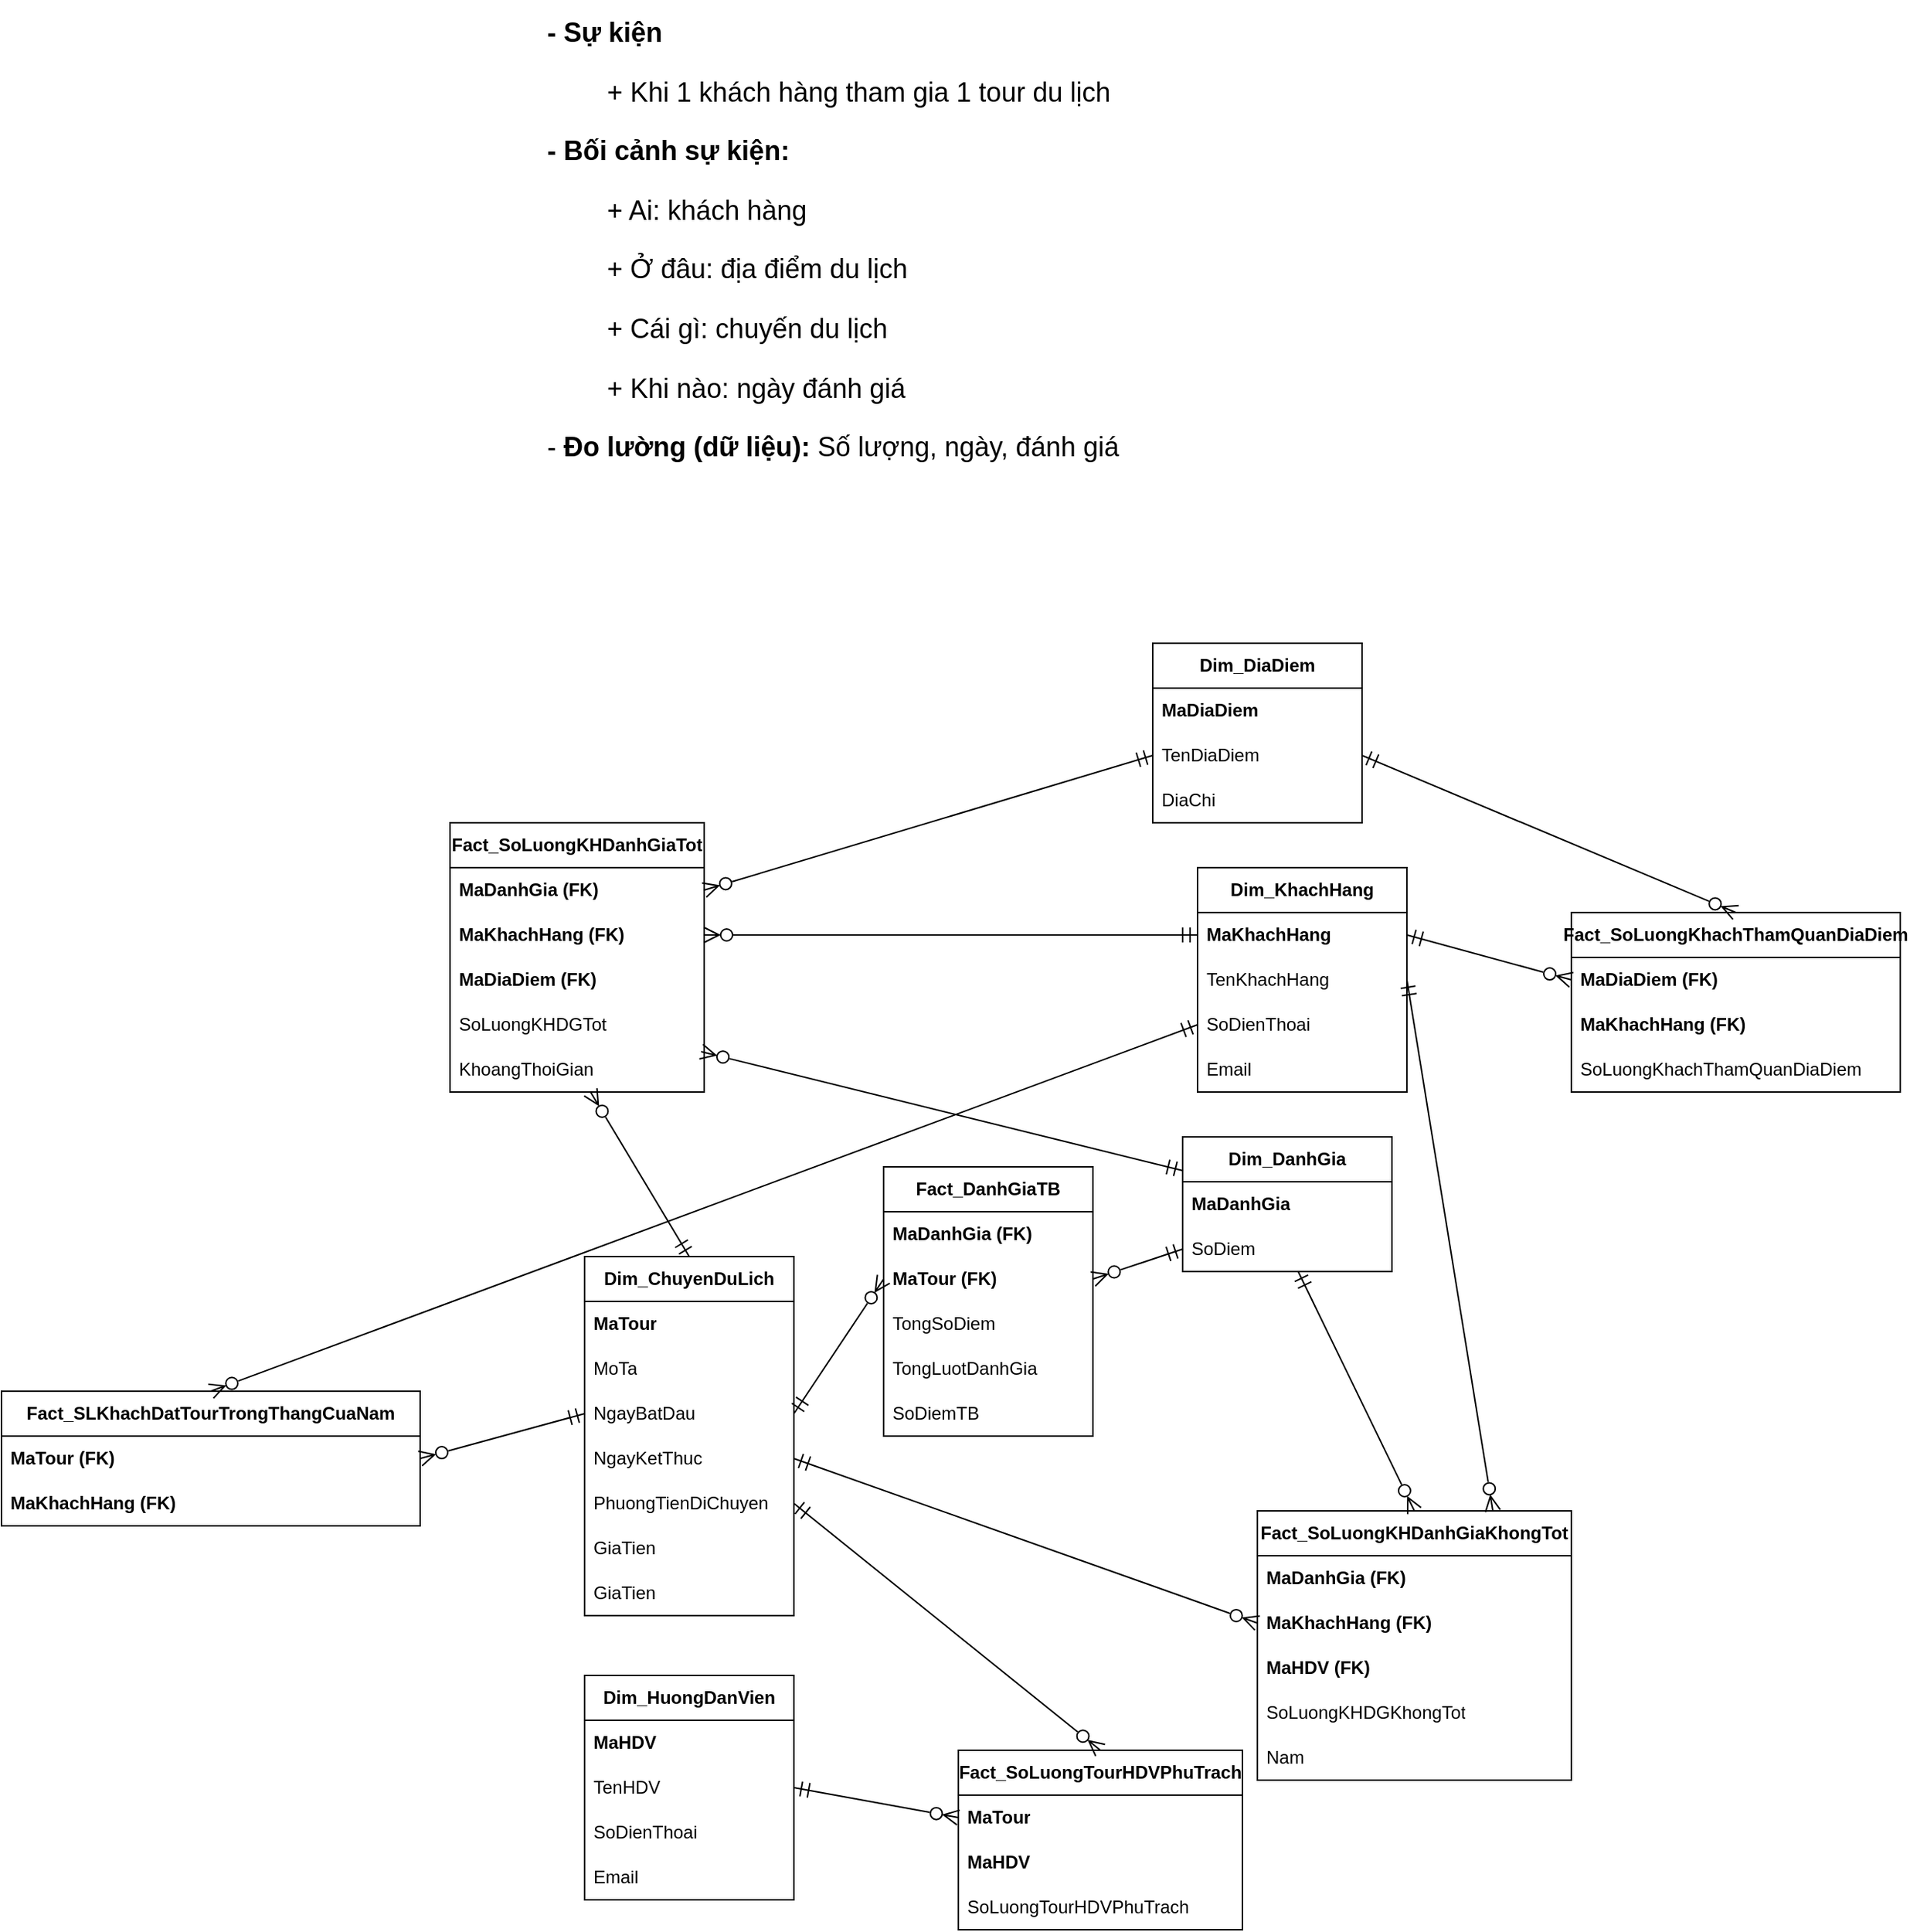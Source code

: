 <mxfile version="22.0.6" type="google" pages="6">
  <diagram id="V0LvCs7quL01JBVlxCuO" name="BTTL">
    <mxGraphModel grid="1" page="1" gridSize="10" guides="1" tooltips="1" connect="1" arrows="1" fold="1" pageScale="1" pageWidth="827" pageHeight="1169" math="0" shadow="0">
      <root>
        <mxCell id="0" />
        <mxCell id="1" parent="0" />
        <mxCell id="ocvSZVEnkJ8oerzEmpfR-2" value="Dim_DiaDiem" style="swimlane;fontStyle=1;childLayout=stackLayout;horizontal=1;startSize=30;horizontalStack=0;resizeParent=1;resizeParentMax=0;resizeLast=0;collapsible=1;marginBottom=0;whiteSpace=wrap;html=1;" vertex="1" parent="1">
          <mxGeometry x="300" y="490" width="140" height="120" as="geometry" />
        </mxCell>
        <mxCell id="ocvSZVEnkJ8oerzEmpfR-3" value="MaDiaDiem" style="text;strokeColor=none;fillColor=none;align=left;verticalAlign=middle;spacingLeft=4;spacingRight=4;overflow=hidden;points=[[0,0.5],[1,0.5]];portConstraint=eastwest;rotatable=0;whiteSpace=wrap;html=1;fontStyle=1" vertex="1" parent="ocvSZVEnkJ8oerzEmpfR-2">
          <mxGeometry y="30" width="140" height="30" as="geometry" />
        </mxCell>
        <mxCell id="ocvSZVEnkJ8oerzEmpfR-4" value="TenDiaDiem" style="text;strokeColor=none;fillColor=none;align=left;verticalAlign=middle;spacingLeft=4;spacingRight=4;overflow=hidden;points=[[0,0.5],[1,0.5]];portConstraint=eastwest;rotatable=0;whiteSpace=wrap;html=1;" vertex="1" parent="ocvSZVEnkJ8oerzEmpfR-2">
          <mxGeometry y="60" width="140" height="30" as="geometry" />
        </mxCell>
        <mxCell id="ocvSZVEnkJ8oerzEmpfR-5" value="DiaChi" style="text;strokeColor=none;fillColor=none;align=left;verticalAlign=middle;spacingLeft=4;spacingRight=4;overflow=hidden;points=[[0,0.5],[1,0.5]];portConstraint=eastwest;rotatable=0;whiteSpace=wrap;html=1;" vertex="1" parent="ocvSZVEnkJ8oerzEmpfR-2">
          <mxGeometry y="90" width="140" height="30" as="geometry" />
        </mxCell>
        <mxCell id="MfZ5d5TNl7pWaQDYqBoU-1" value="&lt;h1 style=&quot;font-size: 18px;&quot;&gt;&lt;font style=&quot;font-size: 18px;&quot;&gt;- Sự kiện&lt;/font&gt;&lt;/h1&gt;&lt;p style=&quot;font-size: 18px;&quot;&gt;&lt;font style=&quot;font-size: 18px;&quot;&gt;&lt;span style=&quot;white-space: pre;&quot;&gt;&#x9;&lt;/span&gt;+ Khi 1 khách hàng tham gia 1 tour du lịch&lt;/font&gt;&lt;/p&gt;&lt;p style=&quot;font-size: 18px;&quot;&gt;&lt;font style=&quot;font-size: 18px;&quot;&gt;&lt;b&gt;- Bối cảnh sự kiện:&lt;/b&gt;&lt;/font&gt;&lt;/p&gt;&lt;p style=&quot;font-size: 18px;&quot;&gt;&lt;font style=&quot;font-size: 18px;&quot;&gt;&lt;span style=&quot;white-space: pre;&quot;&gt;&#x9;&lt;/span&gt;+ Ai: khách hàng&lt;br&gt;&lt;/font&gt;&lt;/p&gt;&lt;p style=&quot;font-size: 18px;&quot;&gt;&lt;font style=&quot;font-size: 18px;&quot;&gt;&lt;span style=&quot;white-space: pre;&quot;&gt;&#x9;&lt;/span&gt;+ Ở đâu: địa điểm du lịch&lt;br&gt;&lt;/font&gt;&lt;/p&gt;&lt;p style=&quot;font-size: 18px;&quot;&gt;&lt;font style=&quot;font-size: 18px;&quot;&gt;&lt;span style=&quot;white-space: pre;&quot;&gt;&#x9;&lt;/span&gt;+ Cái gì: chuyến du lịch&lt;br&gt;&lt;/font&gt;&lt;/p&gt;&lt;p style=&quot;font-size: 18px;&quot;&gt;&lt;font style=&quot;font-size: 18px;&quot;&gt;&lt;span style=&quot;white-space: pre;&quot;&gt;&#x9;&lt;/span&gt;+ Khi nào: ngày đánh giá&lt;br&gt;&lt;/font&gt;&lt;/p&gt;&lt;p style=&quot;font-size: 18px;&quot;&gt;&lt;span style=&quot;background-color: initial;&quot;&gt;-&lt;b&gt; Đo lường (dữ liệu):&lt;/b&gt; Số lượng, ngày, đánh giá&lt;/span&gt;&lt;/p&gt;" style="text;html=1;strokeColor=none;fillColor=none;spacing=5;spacingTop=-20;whiteSpace=wrap;overflow=hidden;rounded=0;" vertex="1" parent="1">
          <mxGeometry x="-110" y="70" width="650" height="310" as="geometry" />
        </mxCell>
        <mxCell id="ocvSZVEnkJ8oerzEmpfR-6" value="Dim_KhachHang" style="swimlane;fontStyle=1;childLayout=stackLayout;horizontal=1;startSize=30;horizontalStack=0;resizeParent=1;resizeParentMax=0;resizeLast=0;collapsible=1;marginBottom=0;whiteSpace=wrap;html=1;" vertex="1" parent="1">
          <mxGeometry x="330" y="640" width="140" height="150" as="geometry" />
        </mxCell>
        <mxCell id="ocvSZVEnkJ8oerzEmpfR-7" value="MaKhachHang" style="text;strokeColor=none;fillColor=none;align=left;verticalAlign=middle;spacingLeft=4;spacingRight=4;overflow=hidden;points=[[0,0.5],[1,0.5]];portConstraint=eastwest;rotatable=0;whiteSpace=wrap;html=1;fontStyle=1" vertex="1" parent="ocvSZVEnkJ8oerzEmpfR-6">
          <mxGeometry y="30" width="140" height="30" as="geometry" />
        </mxCell>
        <mxCell id="ocvSZVEnkJ8oerzEmpfR-8" value="TenKhachHang" style="text;strokeColor=none;fillColor=none;align=left;verticalAlign=middle;spacingLeft=4;spacingRight=4;overflow=hidden;points=[[0,0.5],[1,0.5]];portConstraint=eastwest;rotatable=0;whiteSpace=wrap;html=1;" vertex="1" parent="ocvSZVEnkJ8oerzEmpfR-6">
          <mxGeometry y="60" width="140" height="30" as="geometry" />
        </mxCell>
        <mxCell id="ocvSZVEnkJ8oerzEmpfR-9" value="SoDienThoai" style="text;strokeColor=none;fillColor=none;align=left;verticalAlign=middle;spacingLeft=4;spacingRight=4;overflow=hidden;points=[[0,0.5],[1,0.5]];portConstraint=eastwest;rotatable=0;whiteSpace=wrap;html=1;" vertex="1" parent="ocvSZVEnkJ8oerzEmpfR-6">
          <mxGeometry y="90" width="140" height="30" as="geometry" />
        </mxCell>
        <mxCell id="ocvSZVEnkJ8oerzEmpfR-10" value="Email" style="text;strokeColor=none;fillColor=none;align=left;verticalAlign=middle;spacingLeft=4;spacingRight=4;overflow=hidden;points=[[0,0.5],[1,0.5]];portConstraint=eastwest;rotatable=0;whiteSpace=wrap;html=1;" vertex="1" parent="ocvSZVEnkJ8oerzEmpfR-6">
          <mxGeometry y="120" width="140" height="30" as="geometry" />
        </mxCell>
        <mxCell id="ocvSZVEnkJ8oerzEmpfR-12" value="Dim_ChuyenDuLich" style="swimlane;fontStyle=1;childLayout=stackLayout;horizontal=1;startSize=30;horizontalStack=0;resizeParent=1;resizeParentMax=0;resizeLast=0;collapsible=1;marginBottom=0;whiteSpace=wrap;html=1;" vertex="1" parent="1">
          <mxGeometry x="-80" y="900" width="140" height="240" as="geometry" />
        </mxCell>
        <mxCell id="ocvSZVEnkJ8oerzEmpfR-13" value="MaTour" style="text;strokeColor=none;fillColor=none;align=left;verticalAlign=middle;spacingLeft=4;spacingRight=4;overflow=hidden;points=[[0,0.5],[1,0.5]];portConstraint=eastwest;rotatable=0;whiteSpace=wrap;html=1;fontStyle=1" vertex="1" parent="ocvSZVEnkJ8oerzEmpfR-12">
          <mxGeometry y="30" width="140" height="30" as="geometry" />
        </mxCell>
        <mxCell id="ocvSZVEnkJ8oerzEmpfR-17" value="MoTa" style="text;strokeColor=none;fillColor=none;align=left;verticalAlign=middle;spacingLeft=4;spacingRight=4;overflow=hidden;points=[[0,0.5],[1,0.5]];portConstraint=eastwest;rotatable=0;whiteSpace=wrap;html=1;" vertex="1" parent="ocvSZVEnkJ8oerzEmpfR-12">
          <mxGeometry y="60" width="140" height="30" as="geometry" />
        </mxCell>
        <mxCell id="ocvSZVEnkJ8oerzEmpfR-14" value="NgayBatDau" style="text;strokeColor=none;fillColor=none;align=left;verticalAlign=middle;spacingLeft=4;spacingRight=4;overflow=hidden;points=[[0,0.5],[1,0.5]];portConstraint=eastwest;rotatable=0;whiteSpace=wrap;html=1;" vertex="1" parent="ocvSZVEnkJ8oerzEmpfR-12">
          <mxGeometry y="90" width="140" height="30" as="geometry" />
        </mxCell>
        <mxCell id="ocvSZVEnkJ8oerzEmpfR-15" value="NgayKetThuc" style="text;strokeColor=none;fillColor=none;align=left;verticalAlign=middle;spacingLeft=4;spacingRight=4;overflow=hidden;points=[[0,0.5],[1,0.5]];portConstraint=eastwest;rotatable=0;whiteSpace=wrap;html=1;" vertex="1" parent="ocvSZVEnkJ8oerzEmpfR-12">
          <mxGeometry y="120" width="140" height="30" as="geometry" />
        </mxCell>
        <mxCell id="ocvSZVEnkJ8oerzEmpfR-18" value="PhuongTienDiChuyen" style="text;strokeColor=none;fillColor=none;align=left;verticalAlign=middle;spacingLeft=4;spacingRight=4;overflow=hidden;points=[[0,0.5],[1,0.5]];portConstraint=eastwest;rotatable=0;whiteSpace=wrap;html=1;" vertex="1" parent="ocvSZVEnkJ8oerzEmpfR-12">
          <mxGeometry y="150" width="140" height="30" as="geometry" />
        </mxCell>
        <mxCell id="ocvSZVEnkJ8oerzEmpfR-16" value="GiaTien" style="text;strokeColor=none;fillColor=none;align=left;verticalAlign=middle;spacingLeft=4;spacingRight=4;overflow=hidden;points=[[0,0.5],[1,0.5]];portConstraint=eastwest;rotatable=0;whiteSpace=wrap;html=1;" vertex="1" parent="ocvSZVEnkJ8oerzEmpfR-12">
          <mxGeometry y="180" width="140" height="30" as="geometry" />
        </mxCell>
        <mxCell id="ocvSZVEnkJ8oerzEmpfR-28" value="GiaTien" style="text;strokeColor=none;fillColor=none;align=left;verticalAlign=middle;spacingLeft=4;spacingRight=4;overflow=hidden;points=[[0,0.5],[1,0.5]];portConstraint=eastwest;rotatable=0;whiteSpace=wrap;html=1;" vertex="1" parent="ocvSZVEnkJ8oerzEmpfR-12">
          <mxGeometry y="210" width="140" height="30" as="geometry" />
        </mxCell>
        <mxCell id="MfZ5d5TNl7pWaQDYqBoU-2" value="Dim_HuongDanVien" style="swimlane;fontStyle=1;childLayout=stackLayout;horizontal=1;startSize=30;horizontalStack=0;resizeParent=1;resizeParentMax=0;resizeLast=0;collapsible=1;marginBottom=0;whiteSpace=wrap;html=1;" vertex="1" parent="1">
          <mxGeometry x="-80" y="1180" width="140" height="150" as="geometry" />
        </mxCell>
        <mxCell id="MfZ5d5TNl7pWaQDYqBoU-3" value="MaHDV" style="text;strokeColor=none;fillColor=none;align=left;verticalAlign=middle;spacingLeft=4;spacingRight=4;overflow=hidden;points=[[0,0.5],[1,0.5]];portConstraint=eastwest;rotatable=0;whiteSpace=wrap;html=1;fontStyle=1" vertex="1" parent="MfZ5d5TNl7pWaQDYqBoU-2">
          <mxGeometry y="30" width="140" height="30" as="geometry" />
        </mxCell>
        <mxCell id="MfZ5d5TNl7pWaQDYqBoU-4" value="TenHDV" style="text;strokeColor=none;fillColor=none;align=left;verticalAlign=middle;spacingLeft=4;spacingRight=4;overflow=hidden;points=[[0,0.5],[1,0.5]];portConstraint=eastwest;rotatable=0;whiteSpace=wrap;html=1;" vertex="1" parent="MfZ5d5TNl7pWaQDYqBoU-2">
          <mxGeometry y="60" width="140" height="30" as="geometry" />
        </mxCell>
        <mxCell id="MfZ5d5TNl7pWaQDYqBoU-5" value="SoDienThoai" style="text;strokeColor=none;fillColor=none;align=left;verticalAlign=middle;spacingLeft=4;spacingRight=4;overflow=hidden;points=[[0,0.5],[1,0.5]];portConstraint=eastwest;rotatable=0;whiteSpace=wrap;html=1;" vertex="1" parent="MfZ5d5TNl7pWaQDYqBoU-2">
          <mxGeometry y="90" width="140" height="30" as="geometry" />
        </mxCell>
        <mxCell id="MfZ5d5TNl7pWaQDYqBoU-6" value="Email" style="text;strokeColor=none;fillColor=none;align=left;verticalAlign=middle;spacingLeft=4;spacingRight=4;overflow=hidden;points=[[0,0.5],[1,0.5]];portConstraint=eastwest;rotatable=0;whiteSpace=wrap;html=1;" vertex="1" parent="MfZ5d5TNl7pWaQDYqBoU-2">
          <mxGeometry y="120" width="140" height="30" as="geometry" />
        </mxCell>
        <mxCell id="ocvSZVEnkJ8oerzEmpfR-19" value="Dim_DanhGia" style="swimlane;fontStyle=1;childLayout=stackLayout;horizontal=1;startSize=30;horizontalStack=0;resizeParent=1;resizeParentMax=0;resizeLast=0;collapsible=1;marginBottom=0;whiteSpace=wrap;html=1;" vertex="1" parent="1">
          <mxGeometry x="320" y="820" width="140" height="90" as="geometry" />
        </mxCell>
        <mxCell id="ocvSZVEnkJ8oerzEmpfR-33" value="MaDanhGia" style="text;strokeColor=none;fillColor=none;align=left;verticalAlign=middle;spacingLeft=4;spacingRight=4;overflow=hidden;points=[[0,0.5],[1,0.5]];portConstraint=eastwest;rotatable=0;whiteSpace=wrap;html=1;fontStyle=1" vertex="1" parent="ocvSZVEnkJ8oerzEmpfR-19">
          <mxGeometry y="30" width="140" height="30" as="geometry" />
        </mxCell>
        <mxCell id="ocvSZVEnkJ8oerzEmpfR-22" value="SoDiem" style="text;strokeColor=none;fillColor=none;align=left;verticalAlign=middle;spacingLeft=4;spacingRight=4;overflow=hidden;points=[[0,0.5],[1,0.5]];portConstraint=eastwest;rotatable=0;whiteSpace=wrap;html=1;" vertex="1" parent="ocvSZVEnkJ8oerzEmpfR-19">
          <mxGeometry y="60" width="140" height="30" as="geometry" />
        </mxCell>
        <mxCell id="udPI-Z984hxaU5Waib6R-1" value="Fact_DanhGiaTB" style="swimlane;fontStyle=1;childLayout=stackLayout;horizontal=1;startSize=30;horizontalStack=0;resizeParent=1;resizeParentMax=0;resizeLast=0;collapsible=1;marginBottom=0;whiteSpace=wrap;html=1;" vertex="1" parent="1">
          <mxGeometry x="120" y="840" width="140" height="180" as="geometry" />
        </mxCell>
        <mxCell id="udPI-Z984hxaU5Waib6R-2" value="MaDanhGia (FK)" style="text;strokeColor=none;fillColor=none;align=left;verticalAlign=middle;spacingLeft=4;spacingRight=4;overflow=hidden;points=[[0,0.5],[1,0.5]];portConstraint=eastwest;rotatable=0;whiteSpace=wrap;html=1;fontStyle=1" vertex="1" parent="udPI-Z984hxaU5Waib6R-1">
          <mxGeometry y="30" width="140" height="30" as="geometry" />
        </mxCell>
        <mxCell id="udPI-Z984hxaU5Waib6R-5" value="MaTour (FK)" style="text;strokeColor=none;fillColor=none;align=left;verticalAlign=middle;spacingLeft=4;spacingRight=4;overflow=hidden;points=[[0,0.5],[1,0.5]];portConstraint=eastwest;rotatable=0;whiteSpace=wrap;html=1;fontStyle=1" vertex="1" parent="udPI-Z984hxaU5Waib6R-1">
          <mxGeometry y="60" width="140" height="30" as="geometry" />
        </mxCell>
        <mxCell id="udPI-Z984hxaU5Waib6R-6" value="TongSoDiem" style="text;strokeColor=none;fillColor=none;align=left;verticalAlign=middle;spacingLeft=4;spacingRight=4;overflow=hidden;points=[[0,0.5],[1,0.5]];portConstraint=eastwest;rotatable=0;whiteSpace=wrap;html=1;" vertex="1" parent="udPI-Z984hxaU5Waib6R-1">
          <mxGeometry y="90" width="140" height="30" as="geometry" />
        </mxCell>
        <mxCell id="udPI-Z984hxaU5Waib6R-3" value="TongLuotDanhGia" style="text;strokeColor=none;fillColor=none;align=left;verticalAlign=middle;spacingLeft=4;spacingRight=4;overflow=hidden;points=[[0,0.5],[1,0.5]];portConstraint=eastwest;rotatable=0;whiteSpace=wrap;html=1;" vertex="1" parent="udPI-Z984hxaU5Waib6R-1">
          <mxGeometry y="120" width="140" height="30" as="geometry" />
        </mxCell>
        <mxCell id="udPI-Z984hxaU5Waib6R-7" value="SoDiemTB" style="text;strokeColor=none;fillColor=none;align=left;verticalAlign=middle;spacingLeft=4;spacingRight=4;overflow=hidden;points=[[0,0.5],[1,0.5]];portConstraint=eastwest;rotatable=0;whiteSpace=wrap;html=1;" vertex="1" parent="udPI-Z984hxaU5Waib6R-1">
          <mxGeometry y="150" width="140" height="30" as="geometry" />
        </mxCell>
        <mxCell id="udPI-Z984hxaU5Waib6R-4" value="" style="fontSize=14;html=1;endArrow=ERzeroToMany;startArrow=ERmandOne;rounded=0;startSize=8;endSize=8;endFill=0;startFill=0;entryX=1;entryY=0.5;entryDx=0;entryDy=0;exitX=0;exitY=0.5;exitDx=0;exitDy=0;" edge="1" parent="1" source="ocvSZVEnkJ8oerzEmpfR-22" target="udPI-Z984hxaU5Waib6R-5">
          <mxGeometry width="100" height="100" relative="1" as="geometry">
            <mxPoint x="590" y="940" as="sourcePoint" />
            <mxPoint x="400" y="1085" as="targetPoint" />
          </mxGeometry>
        </mxCell>
        <mxCell id="JHTkUcnig_mtikVKwwhD-1" value="" style="fontSize=14;html=1;endArrow=ERzeroToMany;startArrow=ERmandOne;rounded=0;startSize=8;endSize=8;endFill=0;startFill=0;exitX=1;exitY=0.5;exitDx=0;exitDy=0;entryX=0;entryY=0.5;entryDx=0;entryDy=0;" edge="1" parent="1" source="ocvSZVEnkJ8oerzEmpfR-14" target="udPI-Z984hxaU5Waib6R-5">
          <mxGeometry width="100" height="100" relative="1" as="geometry">
            <mxPoint x="230.94" y="1000" as="sourcePoint" />
            <mxPoint x="413.94" y="941" as="targetPoint" />
          </mxGeometry>
        </mxCell>
        <mxCell id="udPI-Z984hxaU5Waib6R-8" value="Fact_SoLuongKHDanhGiaTot" style="swimlane;fontStyle=1;childLayout=stackLayout;horizontal=1;startSize=30;horizontalStack=0;resizeParent=1;resizeParentMax=0;resizeLast=0;collapsible=1;marginBottom=0;whiteSpace=wrap;html=1;" vertex="1" parent="1">
          <mxGeometry x="-170" y="610" width="170" height="180" as="geometry" />
        </mxCell>
        <mxCell id="udPI-Z984hxaU5Waib6R-9" value="MaDanhGia (FK)" style="text;strokeColor=none;fillColor=none;align=left;verticalAlign=middle;spacingLeft=4;spacingRight=4;overflow=hidden;points=[[0,0.5],[1,0.5]];portConstraint=eastwest;rotatable=0;whiteSpace=wrap;html=1;fontStyle=1" vertex="1" parent="udPI-Z984hxaU5Waib6R-8">
          <mxGeometry y="30" width="170" height="30" as="geometry" />
        </mxCell>
        <mxCell id="udPI-Z984hxaU5Waib6R-10" value="MaKhachHang (FK)" style="text;strokeColor=none;fillColor=none;align=left;verticalAlign=middle;spacingLeft=4;spacingRight=4;overflow=hidden;points=[[0,0.5],[1,0.5]];portConstraint=eastwest;rotatable=0;whiteSpace=wrap;html=1;fontStyle=1" vertex="1" parent="udPI-Z984hxaU5Waib6R-8">
          <mxGeometry y="60" width="170" height="30" as="geometry" />
        </mxCell>
        <mxCell id="udPI-Z984hxaU5Waib6R-17" value="MaDiaDiem (FK)" style="text;strokeColor=none;fillColor=none;align=left;verticalAlign=middle;spacingLeft=4;spacingRight=4;overflow=hidden;points=[[0,0.5],[1,0.5]];portConstraint=eastwest;rotatable=0;whiteSpace=wrap;html=1;fontStyle=1" vertex="1" parent="udPI-Z984hxaU5Waib6R-8">
          <mxGeometry y="90" width="170" height="30" as="geometry" />
        </mxCell>
        <mxCell id="udPI-Z984hxaU5Waib6R-11" value="SoLuongKHDGTot" style="text;strokeColor=none;fillColor=none;align=left;verticalAlign=middle;spacingLeft=4;spacingRight=4;overflow=hidden;points=[[0,0.5],[1,0.5]];portConstraint=eastwest;rotatable=0;whiteSpace=wrap;html=1;" vertex="1" parent="udPI-Z984hxaU5Waib6R-8">
          <mxGeometry y="120" width="170" height="30" as="geometry" />
        </mxCell>
        <mxCell id="udPI-Z984hxaU5Waib6R-12" value="KhoangThoiGian" style="text;strokeColor=none;fillColor=none;align=left;verticalAlign=middle;spacingLeft=4;spacingRight=4;overflow=hidden;points=[[0,0.5],[1,0.5]];portConstraint=eastwest;rotatable=0;whiteSpace=wrap;html=1;" vertex="1" parent="udPI-Z984hxaU5Waib6R-8">
          <mxGeometry y="150" width="170" height="30" as="geometry" />
        </mxCell>
        <mxCell id="udPI-Z984hxaU5Waib6R-15" value="" style="fontSize=14;html=1;endArrow=ERzeroToMany;startArrow=ERmandOne;rounded=0;startSize=8;endSize=8;endFill=0;startFill=0;entryX=1;entryY=0.5;entryDx=0;entryDy=0;exitX=0;exitY=0.5;exitDx=0;exitDy=0;" edge="1" parent="1" source="ocvSZVEnkJ8oerzEmpfR-4" target="udPI-Z984hxaU5Waib6R-9">
          <mxGeometry width="100" height="100" relative="1" as="geometry">
            <mxPoint x="700" y="695" as="sourcePoint" />
            <mxPoint x="980" y="770" as="targetPoint" />
          </mxGeometry>
        </mxCell>
        <mxCell id="udPI-Z984hxaU5Waib6R-16" value="" style="fontSize=14;html=1;endArrow=ERzeroToMany;startArrow=ERmandOne;rounded=0;startSize=8;endSize=8;endFill=0;startFill=0;entryX=0.988;entryY=0.1;entryDx=0;entryDy=0;exitX=0;exitY=0.25;exitDx=0;exitDy=0;entryPerimeter=0;" edge="1" parent="1" source="ocvSZVEnkJ8oerzEmpfR-19" target="udPI-Z984hxaU5Waib6R-12">
          <mxGeometry width="100" height="100" relative="1" as="geometry">
            <mxPoint x="470" y="725" as="sourcePoint" />
            <mxPoint y="775" as="targetPoint" />
          </mxGeometry>
        </mxCell>
        <mxCell id="udPI-Z984hxaU5Waib6R-19" value="Fact_SoLuongKHDanhGiaKhongTot" style="swimlane;fontStyle=1;childLayout=stackLayout;horizontal=1;startSize=30;horizontalStack=0;resizeParent=1;resizeParentMax=0;resizeLast=0;collapsible=1;marginBottom=0;whiteSpace=wrap;html=1;" vertex="1" parent="1">
          <mxGeometry x="370" y="1070" width="210" height="180" as="geometry" />
        </mxCell>
        <mxCell id="udPI-Z984hxaU5Waib6R-20" value="MaDanhGia (FK)" style="text;strokeColor=none;fillColor=none;align=left;verticalAlign=middle;spacingLeft=4;spacingRight=4;overflow=hidden;points=[[0,0.5],[1,0.5]];portConstraint=eastwest;rotatable=0;whiteSpace=wrap;html=1;fontStyle=1" vertex="1" parent="udPI-Z984hxaU5Waib6R-19">
          <mxGeometry y="30" width="210" height="30" as="geometry" />
        </mxCell>
        <mxCell id="udPI-Z984hxaU5Waib6R-21" value="MaKhachHang (FK)" style="text;strokeColor=none;fillColor=none;align=left;verticalAlign=middle;spacingLeft=4;spacingRight=4;overflow=hidden;points=[[0,0.5],[1,0.5]];portConstraint=eastwest;rotatable=0;whiteSpace=wrap;html=1;fontStyle=1" vertex="1" parent="udPI-Z984hxaU5Waib6R-19">
          <mxGeometry y="60" width="210" height="30" as="geometry" />
        </mxCell>
        <mxCell id="udPI-Z984hxaU5Waib6R-22" value="MaHDV (FK)" style="text;strokeColor=none;fillColor=none;align=left;verticalAlign=middle;spacingLeft=4;spacingRight=4;overflow=hidden;points=[[0,0.5],[1,0.5]];portConstraint=eastwest;rotatable=0;whiteSpace=wrap;html=1;fontStyle=1" vertex="1" parent="udPI-Z984hxaU5Waib6R-19">
          <mxGeometry y="90" width="210" height="30" as="geometry" />
        </mxCell>
        <mxCell id="udPI-Z984hxaU5Waib6R-23" value="SoLuongKHDGKhongTot" style="text;strokeColor=none;fillColor=none;align=left;verticalAlign=middle;spacingLeft=4;spacingRight=4;overflow=hidden;points=[[0,0.5],[1,0.5]];portConstraint=eastwest;rotatable=0;whiteSpace=wrap;html=1;" vertex="1" parent="udPI-Z984hxaU5Waib6R-19">
          <mxGeometry y="120" width="210" height="30" as="geometry" />
        </mxCell>
        <mxCell id="udPI-Z984hxaU5Waib6R-24" value="Nam" style="text;strokeColor=none;fillColor=none;align=left;verticalAlign=middle;spacingLeft=4;spacingRight=4;overflow=hidden;points=[[0,0.5],[1,0.5]];portConstraint=eastwest;rotatable=0;whiteSpace=wrap;html=1;" vertex="1" parent="udPI-Z984hxaU5Waib6R-19">
          <mxGeometry y="150" width="210" height="30" as="geometry" />
        </mxCell>
        <mxCell id="ocvSZVEnkJ8oerzEmpfR-34" value="Fact_SoLuongKhachThamQuanDiaDiem" style="swimlane;fontStyle=1;childLayout=stackLayout;horizontal=1;startSize=30;horizontalStack=0;resizeParent=1;resizeParentMax=0;resizeLast=0;collapsible=1;marginBottom=0;whiteSpace=wrap;html=1;" vertex="1" parent="1">
          <mxGeometry x="580" y="670" width="220" height="120" as="geometry" />
        </mxCell>
        <mxCell id="ocvSZVEnkJ8oerzEmpfR-35" value="MaDiaDiem (FK)" style="text;strokeColor=none;fillColor=none;align=left;verticalAlign=middle;spacingLeft=4;spacingRight=4;overflow=hidden;points=[[0,0.5],[1,0.5]];portConstraint=eastwest;rotatable=0;whiteSpace=wrap;html=1;fontStyle=1" vertex="1" parent="ocvSZVEnkJ8oerzEmpfR-34">
          <mxGeometry y="30" width="220" height="30" as="geometry" />
        </mxCell>
        <mxCell id="xwVwWNNaQ2YyFy_9_4aP-2" value="MaKhachHang (FK)" style="text;strokeColor=none;fillColor=none;align=left;verticalAlign=middle;spacingLeft=4;spacingRight=4;overflow=hidden;points=[[0,0.5],[1,0.5]];portConstraint=eastwest;rotatable=0;whiteSpace=wrap;html=1;fontStyle=1" vertex="1" parent="ocvSZVEnkJ8oerzEmpfR-34">
          <mxGeometry y="60" width="220" height="30" as="geometry" />
        </mxCell>
        <mxCell id="xwVwWNNaQ2YyFy_9_4aP-3" value="SoLuongKhachThamQuanDiaDiem" style="text;strokeColor=none;fillColor=none;align=left;verticalAlign=middle;spacingLeft=4;spacingRight=4;overflow=hidden;points=[[0,0.5],[1,0.5]];portConstraint=eastwest;rotatable=0;whiteSpace=wrap;html=1;" vertex="1" parent="ocvSZVEnkJ8oerzEmpfR-34">
          <mxGeometry y="90" width="220" height="30" as="geometry" />
        </mxCell>
        <mxCell id="udPI-Z984hxaU5Waib6R-14" value="" style="fontSize=14;html=1;endArrow=ERzeroToMany;startArrow=ERmandOne;rounded=0;startSize=8;endSize=8;endFill=0;startFill=0;entryX=1;entryY=0.5;entryDx=0;entryDy=0;exitX=0;exitY=0.5;exitDx=0;exitDy=0;" edge="1" parent="1" source="ocvSZVEnkJ8oerzEmpfR-7" target="udPI-Z984hxaU5Waib6R-10">
          <mxGeometry width="100" height="100" relative="1" as="geometry">
            <mxPoint x="710" y="760" as="sourcePoint" />
            <mxPoint x="850" y="920" as="targetPoint" />
          </mxGeometry>
        </mxCell>
        <mxCell id="kMk6HZEM_cs-bBGMX2eI-1" value="Fact_SoLuongTourHDVPhuTrach" style="swimlane;fontStyle=1;childLayout=stackLayout;horizontal=1;startSize=30;horizontalStack=0;resizeParent=1;resizeParentMax=0;resizeLast=0;collapsible=1;marginBottom=0;whiteSpace=wrap;html=1;" vertex="1" parent="1">
          <mxGeometry x="170" y="1230" width="190" height="120" as="geometry" />
        </mxCell>
        <mxCell id="kMk6HZEM_cs-bBGMX2eI-2" value="MaTour" style="text;strokeColor=none;fillColor=none;align=left;verticalAlign=middle;spacingLeft=4;spacingRight=4;overflow=hidden;points=[[0,0.5],[1,0.5]];portConstraint=eastwest;rotatable=0;whiteSpace=wrap;html=1;fontStyle=1" vertex="1" parent="kMk6HZEM_cs-bBGMX2eI-1">
          <mxGeometry y="30" width="190" height="30" as="geometry" />
        </mxCell>
        <mxCell id="kMk6HZEM_cs-bBGMX2eI-3" value="&lt;b&gt;MaHDV&lt;br&gt;&lt;/b&gt;" style="text;strokeColor=none;fillColor=none;align=left;verticalAlign=middle;spacingLeft=4;spacingRight=4;overflow=hidden;points=[[0,0.5],[1,0.5]];portConstraint=eastwest;rotatable=0;whiteSpace=wrap;html=1;" vertex="1" parent="kMk6HZEM_cs-bBGMX2eI-1">
          <mxGeometry y="60" width="190" height="30" as="geometry" />
        </mxCell>
        <mxCell id="xwVwWNNaQ2YyFy_9_4aP-1" value="&lt;span style=&quot;font-weight: 400;&quot;&gt;SoLuongTourHDVPhuTrach&lt;/span&gt;" style="text;strokeColor=none;fillColor=none;align=left;verticalAlign=middle;spacingLeft=4;spacingRight=4;overflow=hidden;points=[[0,0.5],[1,0.5]];portConstraint=eastwest;rotatable=0;whiteSpace=wrap;html=1;fontStyle=1" vertex="1" parent="kMk6HZEM_cs-bBGMX2eI-1">
          <mxGeometry y="90" width="190" height="30" as="geometry" />
        </mxCell>
        <mxCell id="kMk6HZEM_cs-bBGMX2eI-5" value="" style="fontSize=14;html=1;endArrow=ERzeroToMany;startArrow=ERmandOne;rounded=0;startSize=8;endSize=8;endFill=0;startFill=0;exitX=1;exitY=0.5;exitDx=0;exitDy=0;entryX=0;entryY=0.5;entryDx=0;entryDy=0;" edge="1" parent="1" source="MfZ5d5TNl7pWaQDYqBoU-4" target="kMk6HZEM_cs-bBGMX2eI-2">
          <mxGeometry width="100" height="100" relative="1" as="geometry">
            <mxPoint x="60" y="785" as="sourcePoint" />
            <mxPoint x="610" y="845" as="targetPoint" />
          </mxGeometry>
        </mxCell>
        <mxCell id="kMk6HZEM_cs-bBGMX2eI-6" value="" style="fontSize=14;html=1;endArrow=ERzeroToMany;startArrow=ERmandOne;rounded=0;startSize=8;endSize=8;endFill=0;startFill=0;exitX=1;exitY=0.5;exitDx=0;exitDy=0;entryX=0.5;entryY=0;entryDx=0;entryDy=0;" edge="1" parent="1" source="ocvSZVEnkJ8oerzEmpfR-18" target="kMk6HZEM_cs-bBGMX2eI-1">
          <mxGeometry width="100" height="100" relative="1" as="geometry">
            <mxPoint x="70" y="1015" as="sourcePoint" />
            <mxPoint x="620" y="1075" as="targetPoint" />
          </mxGeometry>
        </mxCell>
        <mxCell id="kMk6HZEM_cs-bBGMX2eI-9" value="" style="fontSize=14;html=1;endArrow=ERzeroToMany;startArrow=ERmandOne;rounded=0;startSize=8;endSize=8;endFill=0;startFill=0;entryX=0;entryY=0.5;entryDx=0;entryDy=0;exitX=1;exitY=0.5;exitDx=0;exitDy=0;" edge="1" parent="1" source="ocvSZVEnkJ8oerzEmpfR-7" target="ocvSZVEnkJ8oerzEmpfR-35">
          <mxGeometry width="100" height="100" relative="1" as="geometry">
            <mxPoint x="580" y="645" as="sourcePoint" />
            <mxPoint x="10" y="695" as="targetPoint" />
          </mxGeometry>
        </mxCell>
        <mxCell id="udPI-Z984hxaU5Waib6R-28" value="" style="fontSize=14;html=1;endArrow=ERzeroToMany;startArrow=ERmandOne;rounded=0;startSize=8;endSize=8;endFill=0;startFill=0;entryX=0.75;entryY=0;entryDx=0;entryDy=0;exitX=1;exitY=0.5;exitDx=0;exitDy=0;" edge="1" parent="1" source="ocvSZVEnkJ8oerzEmpfR-8" target="udPI-Z984hxaU5Waib6R-19">
          <mxGeometry width="100" height="100" relative="1" as="geometry">
            <mxPoint x="850" y="845" as="sourcePoint" />
            <mxPoint x="620" y="1110" as="targetPoint" />
          </mxGeometry>
        </mxCell>
        <mxCell id="udPI-Z984hxaU5Waib6R-25" value="" style="fontSize=14;html=1;endArrow=ERzeroToMany;startArrow=ERmandOne;rounded=0;startSize=8;endSize=8;endFill=0;startFill=0;entryX=0;entryY=0.5;entryDx=0;entryDy=0;exitX=1;exitY=0.5;exitDx=0;exitDy=0;" edge="1" parent="1" source="ocvSZVEnkJ8oerzEmpfR-15" target="udPI-Z984hxaU5Waib6R-21">
          <mxGeometry width="100" height="100" relative="1" as="geometry">
            <mxPoint x="330" y="853" as="sourcePoint" />
            <mxPoint x="8" y="773" as="targetPoint" />
          </mxGeometry>
        </mxCell>
        <mxCell id="udPI-Z984hxaU5Waib6R-26" value="" style="fontSize=14;html=1;endArrow=ERzeroToMany;startArrow=ERmandOne;rounded=0;startSize=8;endSize=8;endFill=0;startFill=0;entryX=0.5;entryY=0;entryDx=0;entryDy=0;" edge="1" parent="1" source="ocvSZVEnkJ8oerzEmpfR-22" target="udPI-Z984hxaU5Waib6R-19">
          <mxGeometry width="100" height="100" relative="1" as="geometry">
            <mxPoint x="70" y="1045" as="sourcePoint" />
            <mxPoint x="383" y="1100" as="targetPoint" />
          </mxGeometry>
        </mxCell>
        <mxCell id="udPI-Z984hxaU5Waib6R-18" value="" style="fontSize=14;html=1;endArrow=ERzeroToMany;startArrow=ERmandOne;rounded=0;startSize=8;endSize=8;endFill=0;startFill=0;exitX=0.5;exitY=0;exitDx=0;exitDy=0;" edge="1" parent="1" source="ocvSZVEnkJ8oerzEmpfR-12" target="udPI-Z984hxaU5Waib6R-12">
          <mxGeometry width="100" height="100" relative="1" as="geometry">
            <mxPoint x="330" y="853" as="sourcePoint" />
            <mxPoint x="-67.66" y="791.32" as="targetPoint" />
          </mxGeometry>
        </mxCell>
        <mxCell id="lXhUI_klHLNP8up18CkC-1" value="Fact_SLKhachDatTourTrongThangCuaNam" style="swimlane;fontStyle=1;childLayout=stackLayout;horizontal=1;startSize=30;horizontalStack=0;resizeParent=1;resizeParentMax=0;resizeLast=0;collapsible=1;marginBottom=0;whiteSpace=wrap;html=1;" vertex="1" parent="1">
          <mxGeometry x="-470" y="990" width="280" height="90" as="geometry" />
        </mxCell>
        <mxCell id="lXhUI_klHLNP8up18CkC-2" value="MaTour (FK)" style="text;strokeColor=none;fillColor=none;align=left;verticalAlign=middle;spacingLeft=4;spacingRight=4;overflow=hidden;points=[[0,0.5],[1,0.5]];portConstraint=eastwest;rotatable=0;whiteSpace=wrap;html=1;fontStyle=1" vertex="1" parent="lXhUI_klHLNP8up18CkC-1">
          <mxGeometry y="30" width="280" height="30" as="geometry" />
        </mxCell>
        <mxCell id="lXhUI_klHLNP8up18CkC-8" value="MaKhachHang (FK)" style="text;strokeColor=none;fillColor=none;align=left;verticalAlign=middle;spacingLeft=4;spacingRight=4;overflow=hidden;points=[[0,0.5],[1,0.5]];portConstraint=eastwest;rotatable=0;whiteSpace=wrap;html=1;fontStyle=1" vertex="1" parent="lXhUI_klHLNP8up18CkC-1">
          <mxGeometry y="60" width="280" height="30" as="geometry" />
        </mxCell>
        <mxCell id="lXhUI_klHLNP8up18CkC-5" value="" style="fontSize=14;html=1;endArrow=ERzeroToMany;startArrow=ERmandOne;rounded=0;startSize=8;endSize=8;endFill=0;startFill=0;exitX=0;exitY=0.5;exitDx=0;exitDy=0;entryX=1;entryY=0.5;entryDx=0;entryDy=0;" edge="1" parent="1" source="ocvSZVEnkJ8oerzEmpfR-14" target="lXhUI_klHLNP8up18CkC-2">
          <mxGeometry width="100" height="100" relative="1" as="geometry">
            <mxPoint y="910" as="sourcePoint" />
            <mxPoint x="-66" y="800" as="targetPoint" />
          </mxGeometry>
        </mxCell>
        <mxCell id="lXhUI_klHLNP8up18CkC-6" value="" style="fontSize=14;html=1;endArrow=ERzeroToMany;startArrow=ERmandOne;rounded=0;startSize=8;endSize=8;endFill=0;startFill=0;entryX=0.5;entryY=0;entryDx=0;entryDy=0;exitX=1;exitY=0.5;exitDx=0;exitDy=0;" edge="1" parent="1" source="ocvSZVEnkJ8oerzEmpfR-4" target="ocvSZVEnkJ8oerzEmpfR-34">
          <mxGeometry width="100" height="100" relative="1" as="geometry">
            <mxPoint x="480" y="695" as="sourcePoint" />
            <mxPoint x="610" y="725" as="targetPoint" />
          </mxGeometry>
        </mxCell>
        <mxCell id="lXhUI_klHLNP8up18CkC-7" value="" style="fontSize=14;html=1;endArrow=ERzeroToMany;startArrow=ERmandOne;rounded=0;startSize=8;endSize=8;endFill=0;startFill=0;exitX=0;exitY=0.5;exitDx=0;exitDy=0;entryX=0.5;entryY=0;entryDx=0;entryDy=0;" edge="1" parent="1" source="ocvSZVEnkJ8oerzEmpfR-9" target="lXhUI_klHLNP8up18CkC-1">
          <mxGeometry width="100" height="100" relative="1" as="geometry">
            <mxPoint x="-70" y="1015" as="sourcePoint" />
            <mxPoint x="-180" y="1045" as="targetPoint" />
          </mxGeometry>
        </mxCell>
      </root>
    </mxGraphModel>
  </diagram>
  <diagram name="Trang-1" id="Y8Cv_jmU999-5EZT6FhC">
    <mxGraphModel grid="1" page="1" gridSize="10" guides="1" tooltips="1" connect="1" arrows="1" fold="1" pageScale="1" pageWidth="827" pageHeight="1169" math="0" shadow="0">
      <root>
        <mxCell id="0" />
        <mxCell id="1" parent="0" />
        <mxCell id="6ZjArIKkhj5vSOnuDQsk-1" value="&lt;b style=&quot;font-size: 14px;&quot;&gt;GiangVien&lt;/b&gt;" style="swimlane;fontStyle=0;childLayout=stackLayout;horizontal=1;startSize=30;horizontalStack=0;resizeParent=1;resizeParentMax=0;resizeLast=0;collapsible=1;marginBottom=0;whiteSpace=wrap;html=1;fontSize=14;" vertex="1" parent="1">
          <mxGeometry x="81" y="374" width="140" height="150" as="geometry" />
        </mxCell>
        <mxCell id="6ZjArIKkhj5vSOnuDQsk-2" value="&lt;b style=&quot;font-size: 14px;&quot;&gt;&lt;u style=&quot;font-size: 14px;&quot;&gt;MaGV&lt;/u&gt;&lt;/b&gt;" style="text;strokeColor=none;fillColor=none;align=left;verticalAlign=middle;spacingLeft=4;spacingRight=4;overflow=hidden;points=[[0,0.5],[1,0.5]];portConstraint=eastwest;rotatable=0;whiteSpace=wrap;html=1;fontSize=14;" vertex="1" parent="6ZjArIKkhj5vSOnuDQsk-1">
          <mxGeometry y="30" width="140" height="30" as="geometry" />
        </mxCell>
        <mxCell id="6ZjArIKkhj5vSOnuDQsk-3" value="TenGV" style="text;strokeColor=none;fillColor=none;align=left;verticalAlign=middle;spacingLeft=4;spacingRight=4;overflow=hidden;points=[[0,0.5],[1,0.5]];portConstraint=eastwest;rotatable=0;whiteSpace=wrap;html=1;fontSize=14;" vertex="1" parent="6ZjArIKkhj5vSOnuDQsk-1">
          <mxGeometry y="60" width="140" height="30" as="geometry" />
        </mxCell>
        <mxCell id="6ZjArIKkhj5vSOnuDQsk-4" value="Email" style="text;strokeColor=none;fillColor=none;align=left;verticalAlign=middle;spacingLeft=4;spacingRight=4;overflow=hidden;points=[[0,0.5],[1,0.5]];portConstraint=eastwest;rotatable=0;whiteSpace=wrap;html=1;fontSize=14;" vertex="1" parent="6ZjArIKkhj5vSOnuDQsk-1">
          <mxGeometry y="90" width="140" height="30" as="geometry" />
        </mxCell>
        <mxCell id="6ZjArIKkhj5vSOnuDQsk-5" value="Sodienthoai" style="text;strokeColor=none;fillColor=none;align=left;verticalAlign=middle;spacingLeft=4;spacingRight=4;overflow=hidden;points=[[0,0.5],[1,0.5]];portConstraint=eastwest;rotatable=0;whiteSpace=wrap;html=1;fontSize=14;" vertex="1" parent="6ZjArIKkhj5vSOnuDQsk-1">
          <mxGeometry y="120" width="140" height="30" as="geometry" />
        </mxCell>
        <mxCell id="6ZjArIKkhj5vSOnuDQsk-6" value="&lt;b style=&quot;font-size: 14px;&quot;&gt;Lop&lt;/b&gt;" style="swimlane;fontStyle=0;childLayout=stackLayout;horizontal=1;startSize=30;horizontalStack=0;resizeParent=1;resizeParentMax=0;resizeLast=0;collapsible=1;marginBottom=0;whiteSpace=wrap;html=1;fontSize=14;" vertex="1" parent="1">
          <mxGeometry x="370" y="159" width="140" height="180" as="geometry" />
        </mxCell>
        <mxCell id="6ZjArIKkhj5vSOnuDQsk-7" value="&lt;b style=&quot;font-size: 14px;&quot;&gt;&lt;u style=&quot;font-size: 14px;&quot;&gt;MaLop&lt;/u&gt;&lt;/b&gt;" style="text;strokeColor=none;fillColor=none;align=left;verticalAlign=middle;spacingLeft=4;spacingRight=4;overflow=hidden;points=[[0,0.5],[1,0.5]];portConstraint=eastwest;rotatable=0;whiteSpace=wrap;html=1;fontSize=14;" vertex="1" parent="6ZjArIKkhj5vSOnuDQsk-6">
          <mxGeometry y="30" width="140" height="30" as="geometry" />
        </mxCell>
        <mxCell id="6ZjArIKkhj5vSOnuDQsk-8" value="TenLop" style="text;strokeColor=none;fillColor=none;align=left;verticalAlign=middle;spacingLeft=4;spacingRight=4;overflow=hidden;points=[[0,0.5],[1,0.5]];portConstraint=eastwest;rotatable=0;whiteSpace=wrap;html=1;fontSize=14;" vertex="1" parent="6ZjArIKkhj5vSOnuDQsk-6">
          <mxGeometry y="60" width="140" height="30" as="geometry" />
        </mxCell>
        <mxCell id="6ZjArIKkhj5vSOnuDQsk-9" value="SoTietLT" style="text;strokeColor=none;fillColor=none;align=left;verticalAlign=middle;spacingLeft=4;spacingRight=4;overflow=hidden;points=[[0,0.5],[1,0.5]];portConstraint=eastwest;rotatable=0;whiteSpace=wrap;html=1;fontSize=14;" vertex="1" parent="6ZjArIKkhj5vSOnuDQsk-6">
          <mxGeometry y="90" width="140" height="30" as="geometry" />
        </mxCell>
        <mxCell id="6ZjArIKkhj5vSOnuDQsk-10" value="SoTietTH" style="text;strokeColor=none;fillColor=none;align=left;verticalAlign=middle;spacingLeft=4;spacingRight=4;overflow=hidden;points=[[0,0.5],[1,0.5]];portConstraint=eastwest;rotatable=0;whiteSpace=wrap;html=1;fontSize=14;" vertex="1" parent="6ZjArIKkhj5vSOnuDQsk-6">
          <mxGeometry y="120" width="140" height="30" as="geometry" />
        </mxCell>
        <mxCell id="6ZjArIKkhj5vSOnuDQsk-11" value="SoTietTG" style="text;strokeColor=none;fillColor=none;align=left;verticalAlign=middle;spacingLeft=4;spacingRight=4;overflow=hidden;points=[[0,0.5],[1,0.5]];portConstraint=eastwest;rotatable=0;whiteSpace=wrap;html=1;fontSize=14;" vertex="1" parent="6ZjArIKkhj5vSOnuDQsk-6">
          <mxGeometry y="150" width="140" height="30" as="geometry" />
        </mxCell>
        <mxCell id="6ZjArIKkhj5vSOnuDQsk-12" value="" style="fontSize=14;html=1;endArrow=ERoneToMany;startArrow=ERzeroToMany;rounded=0;startSize=8;endSize=8;entryX=0.994;entryY=0.073;entryDx=0;entryDy=0;startFill=0;endFill=0;entryPerimeter=0;exitX=0;exitY=0.5;exitDx=0;exitDy=0;" edge="1" parent="1" source="6ZjArIKkhj5vSOnuDQsk-19" target="6ZjArIKkhj5vSOnuDQsk-4">
          <mxGeometry width="100" height="100" relative="1" as="geometry">
            <mxPoint x="440" y="339" as="sourcePoint" />
            <mxPoint x="690" y="184" as="targetPoint" />
          </mxGeometry>
        </mxCell>
        <mxCell id="6ZjArIKkhj5vSOnuDQsk-13" value="" style="endArrow=none;html=1;rounded=0;strokeColor=none;fontSize=14;" edge="1" parent="1">
          <mxGeometry relative="1" as="geometry">
            <mxPoint x="400" y="339" as="sourcePoint" />
            <mxPoint x="560" y="339" as="targetPoint" />
          </mxGeometry>
        </mxCell>
        <mxCell id="6ZjArIKkhj5vSOnuDQsk-14" value="&lt;b style=&quot;font-size: 14px;&quot;&gt;ChuongTrinh&lt;/b&gt;" style="swimlane;fontStyle=0;childLayout=stackLayout;horizontal=1;startSize=30;horizontalStack=0;resizeParent=1;resizeParentMax=0;resizeLast=0;collapsible=1;marginBottom=0;whiteSpace=wrap;html=1;fontSize=14;" vertex="1" parent="1">
          <mxGeometry x="370" y="39" width="140" height="60" as="geometry" />
        </mxCell>
        <mxCell id="6ZjArIKkhj5vSOnuDQsk-15" value="&lt;u style=&quot;font-size: 14px;&quot;&gt;&lt;b style=&quot;font-size: 14px;&quot;&gt;TenCT&lt;/b&gt;&lt;/u&gt;" style="text;strokeColor=none;fillColor=none;align=left;verticalAlign=middle;spacingLeft=4;spacingRight=4;overflow=hidden;points=[[0,0.5],[1,0.5]];portConstraint=eastwest;rotatable=0;whiteSpace=wrap;html=1;fontSize=14;" vertex="1" parent="6ZjArIKkhj5vSOnuDQsk-14">
          <mxGeometry y="30" width="140" height="30" as="geometry" />
        </mxCell>
        <mxCell id="6ZjArIKkhj5vSOnuDQsk-16" value="" style="fontSize=14;html=1;endArrow=ERmandOne;startArrow=ERoneToMany;rounded=0;startSize=8;endSize=8;endFill=0;startFill=0;exitX=0.5;exitY=0;exitDx=0;exitDy=0;entryX=0.494;entryY=1.073;entryDx=0;entryDy=0;entryPerimeter=0;" edge="1" parent="1" source="6ZjArIKkhj5vSOnuDQsk-6" target="6ZjArIKkhj5vSOnuDQsk-15">
          <mxGeometry width="100" height="100" relative="1" as="geometry">
            <mxPoint x="200" y="169" as="sourcePoint" />
            <mxPoint x="300" y="159" as="targetPoint" />
          </mxGeometry>
        </mxCell>
        <mxCell id="6ZjArIKkhj5vSOnuDQsk-17" value="&lt;b style=&quot;font-size: 14px;&quot;&gt;PhanCongGiangDay&lt;/b&gt;" style="swimlane;fontStyle=0;childLayout=stackLayout;horizontal=1;startSize=30;horizontalStack=0;resizeParent=1;resizeParentMax=0;resizeLast=0;collapsible=1;marginBottom=0;whiteSpace=wrap;html=1;fontSize=14;" vertex="1" parent="1">
          <mxGeometry x="370" y="389" width="140" height="120" as="geometry" />
        </mxCell>
        <mxCell id="6ZjArIKkhj5vSOnuDQsk-18" value="&lt;u style=&quot;font-size: 14px;&quot;&gt;&lt;b style=&quot;font-size: 14px;&quot;&gt;MaLop&lt;/b&gt;&lt;/u&gt;" style="text;strokeColor=none;fillColor=none;align=left;verticalAlign=middle;spacingLeft=4;spacingRight=4;overflow=hidden;points=[[0,0.5],[1,0.5]];portConstraint=eastwest;rotatable=0;whiteSpace=wrap;html=1;fontSize=14;" vertex="1" parent="6ZjArIKkhj5vSOnuDQsk-17">
          <mxGeometry y="30" width="140" height="30" as="geometry" />
        </mxCell>
        <mxCell id="6ZjArIKkhj5vSOnuDQsk-19" value="&lt;b style=&quot;font-size: 14px;&quot;&gt;&lt;u style=&quot;font-size: 14px;&quot;&gt;MaGV&lt;/u&gt;&lt;/b&gt;" style="text;strokeColor=none;fillColor=none;align=left;verticalAlign=middle;spacingLeft=4;spacingRight=4;overflow=hidden;points=[[0,0.5],[1,0.5]];portConstraint=eastwest;rotatable=0;whiteSpace=wrap;html=1;fontSize=14;" vertex="1" parent="6ZjArIKkhj5vSOnuDQsk-17">
          <mxGeometry y="60" width="140" height="30" as="geometry" />
        </mxCell>
        <mxCell id="6ZjArIKkhj5vSOnuDQsk-20" value="TenVaiTro" style="text;strokeColor=none;fillColor=none;align=left;verticalAlign=middle;spacingLeft=4;spacingRight=4;overflow=hidden;points=[[0,0.5],[1,0.5]];portConstraint=eastwest;rotatable=0;whiteSpace=wrap;html=1;fontSize=14;" vertex="1" parent="6ZjArIKkhj5vSOnuDQsk-17">
          <mxGeometry y="90" width="140" height="30" as="geometry" />
        </mxCell>
        <mxCell id="6ZjArIKkhj5vSOnuDQsk-23" value="" style="endArrow=ERoneToMany;html=1;rounded=0;exitX=0.5;exitY=0;exitDx=0;exitDy=0;entryX=0.491;entryY=1.007;entryDx=0;entryDy=0;entryPerimeter=0;startArrow=ERoneToMany;startFill=0;endFill=0;fontSize=14;" edge="1" parent="1" source="6ZjArIKkhj5vSOnuDQsk-17" target="6ZjArIKkhj5vSOnuDQsk-11">
          <mxGeometry width="50" height="50" relative="1" as="geometry">
            <mxPoint x="340" y="359" as="sourcePoint" />
            <mxPoint x="390" y="309" as="targetPoint" />
          </mxGeometry>
        </mxCell>
        <mxCell id="WkWrz1TLd0zLRXy1zZRf-1" value="&lt;b style=&quot;font-size: 14px;&quot;&gt;ThoiGian&lt;/b&gt;" style="swimlane;fontStyle=0;childLayout=stackLayout;horizontal=1;startSize=30;horizontalStack=0;resizeParent=1;resizeParentMax=0;resizeLast=0;collapsible=1;marginBottom=0;whiteSpace=wrap;html=1;fontSize=14;" vertex="1" parent="1">
          <mxGeometry x="611" y="189" width="140" height="150" as="geometry" />
        </mxCell>
        <mxCell id="WkWrz1TLd0zLRXy1zZRf-2" value="&lt;u style=&quot;font-size: 14px;&quot;&gt;&lt;b style=&quot;font-size: 14px;&quot;&gt;NamHoc&lt;/b&gt;&lt;/u&gt;" style="text;strokeColor=none;fillColor=none;align=left;verticalAlign=middle;spacingLeft=4;spacingRight=4;overflow=hidden;points=[[0,0.5],[1,0.5]];portConstraint=eastwest;rotatable=0;whiteSpace=wrap;html=1;fontSize=14;" vertex="1" parent="WkWrz1TLd0zLRXy1zZRf-1">
          <mxGeometry y="30" width="140" height="30" as="geometry" />
        </mxCell>
        <mxCell id="WkWrz1TLd0zLRXy1zZRf-3" value="&lt;b style=&quot;font-size: 14px;&quot;&gt;&lt;u style=&quot;font-size: 14px;&quot;&gt;HocKi&lt;/u&gt;&lt;/b&gt;" style="text;strokeColor=none;fillColor=none;align=left;verticalAlign=middle;spacingLeft=4;spacingRight=4;overflow=hidden;points=[[0,0.5],[1,0.5]];portConstraint=eastwest;rotatable=0;whiteSpace=wrap;html=1;fontSize=14;" vertex="1" parent="WkWrz1TLd0zLRXy1zZRf-1">
          <mxGeometry y="60" width="140" height="30" as="geometry" />
        </mxCell>
        <mxCell id="WkWrz1TLd0zLRXy1zZRf-4" value="NgayBatDau" style="text;strokeColor=none;fillColor=none;align=left;verticalAlign=middle;spacingLeft=4;spacingRight=4;overflow=hidden;points=[[0,0.5],[1,0.5]];portConstraint=eastwest;rotatable=0;whiteSpace=wrap;html=1;fontSize=14;" vertex="1" parent="WkWrz1TLd0zLRXy1zZRf-1">
          <mxGeometry y="90" width="140" height="30" as="geometry" />
        </mxCell>
        <mxCell id="WkWrz1TLd0zLRXy1zZRf-5" value="NgayKetThuc" style="text;strokeColor=none;fillColor=none;align=left;verticalAlign=middle;spacingLeft=4;spacingRight=4;overflow=hidden;points=[[0,0.5],[1,0.5]];portConstraint=eastwest;rotatable=0;whiteSpace=wrap;html=1;fontSize=14;" vertex="1" parent="WkWrz1TLd0zLRXy1zZRf-1">
          <mxGeometry y="120" width="140" height="30" as="geometry" />
        </mxCell>
        <mxCell id="WkWrz1TLd0zLRXy1zZRf-7" value="" style="fontSize=14;html=1;endArrow=ERoneToMany;startArrow=ERmandOne;rounded=0;startSize=8;endSize=8;entryX=1;entryY=0.5;entryDx=0;entryDy=0;startFill=0;endFill=0;exitX=0;exitY=0.5;exitDx=0;exitDy=0;" edge="1" parent="1" source="WkWrz1TLd0zLRXy1zZRf-3" target="6ZjArIKkhj5vSOnuDQsk-9">
          <mxGeometry width="100" height="100" relative="1" as="geometry">
            <mxPoint x="380" y="473" as="sourcePoint" />
            <mxPoint x="219" y="471" as="targetPoint" />
          </mxGeometry>
        </mxCell>
        <mxCell id="CfQpw6Pzeiv-aafizlDn-1" value="" style="endArrow=none;html=1;rounded=0;strokeColor=none;fontSize=14;" edge="1" parent="1">
          <mxGeometry relative="1" as="geometry">
            <mxPoint x="260" y="1620" as="sourcePoint" />
            <mxPoint x="420" y="1620" as="targetPoint" />
          </mxGeometry>
        </mxCell>
        <mxCell id="c_Qk2jj1C85pUNYBjKiU-6" value="&lt;b style=&quot;border-color: var(--border-color);&quot;&gt;Dim_&lt;/b&gt;&lt;b style=&quot;font-size: 14px;&quot;&gt;ThoiGian&lt;/b&gt;" style="swimlane;fontStyle=0;childLayout=stackLayout;horizontal=1;startSize=30;horizontalStack=0;resizeParent=1;resizeParentMax=0;resizeLast=0;collapsible=1;marginBottom=0;whiteSpace=wrap;html=1;fontSize=14;" vertex="1" parent="1">
          <mxGeometry x="621" y="840" width="140" height="150" as="geometry" />
        </mxCell>
        <mxCell id="c_Qk2jj1C85pUNYBjKiU-7" value="&lt;u style=&quot;font-size: 14px;&quot;&gt;&lt;b style=&quot;font-size: 14px;&quot;&gt;NamHoc&lt;/b&gt;&lt;/u&gt;" style="text;strokeColor=none;fillColor=none;align=left;verticalAlign=middle;spacingLeft=4;spacingRight=4;overflow=hidden;points=[[0,0.5],[1,0.5]];portConstraint=eastwest;rotatable=0;whiteSpace=wrap;html=1;fontSize=14;" vertex="1" parent="c_Qk2jj1C85pUNYBjKiU-6">
          <mxGeometry y="30" width="140" height="30" as="geometry" />
        </mxCell>
        <mxCell id="c_Qk2jj1C85pUNYBjKiU-8" value="&lt;b style=&quot;font-size: 14px;&quot;&gt;&lt;u style=&quot;font-size: 14px;&quot;&gt;HocKi&lt;/u&gt;&lt;/b&gt;" style="text;strokeColor=none;fillColor=none;align=left;verticalAlign=middle;spacingLeft=4;spacingRight=4;overflow=hidden;points=[[0,0.5],[1,0.5]];portConstraint=eastwest;rotatable=0;whiteSpace=wrap;html=1;fontSize=14;" vertex="1" parent="c_Qk2jj1C85pUNYBjKiU-6">
          <mxGeometry y="60" width="140" height="30" as="geometry" />
        </mxCell>
        <mxCell id="c_Qk2jj1C85pUNYBjKiU-9" value="NgayBatDau" style="text;strokeColor=none;fillColor=none;align=left;verticalAlign=middle;spacingLeft=4;spacingRight=4;overflow=hidden;points=[[0,0.5],[1,0.5]];portConstraint=eastwest;rotatable=0;whiteSpace=wrap;html=1;fontSize=14;" vertex="1" parent="c_Qk2jj1C85pUNYBjKiU-6">
          <mxGeometry y="90" width="140" height="30" as="geometry" />
        </mxCell>
        <mxCell id="c_Qk2jj1C85pUNYBjKiU-10" value="NgayKetThuc" style="text;strokeColor=none;fillColor=none;align=left;verticalAlign=middle;spacingLeft=4;spacingRight=4;overflow=hidden;points=[[0,0.5],[1,0.5]];portConstraint=eastwest;rotatable=0;whiteSpace=wrap;html=1;fontSize=14;" vertex="1" parent="c_Qk2jj1C85pUNYBjKiU-6">
          <mxGeometry y="120" width="140" height="30" as="geometry" />
        </mxCell>
        <mxCell id="CfQpw6Pzeiv-aafizlDn-7" value="&lt;b style=&quot;font-size: 14px;&quot;&gt;Dim_ThoiGian&lt;/b&gt;" style="swimlane;fontStyle=0;childLayout=stackLayout;horizontal=1;startSize=30;horizontalStack=0;resizeParent=1;resizeParentMax=0;resizeLast=0;collapsible=1;marginBottom=0;whiteSpace=wrap;html=1;fontSize=14;" vertex="1" parent="1">
          <mxGeometry x="640" y="1250" width="140" height="150" as="geometry" />
        </mxCell>
        <mxCell id="CfQpw6Pzeiv-aafizlDn-8" value="&lt;u style=&quot;font-size: 14px;&quot;&gt;&lt;b style=&quot;font-size: 14px;&quot;&gt;NamHoc&lt;/b&gt;&lt;/u&gt;" style="text;strokeColor=none;fillColor=none;align=left;verticalAlign=middle;spacingLeft=4;spacingRight=4;overflow=hidden;points=[[0,0.5],[1,0.5]];portConstraint=eastwest;rotatable=0;whiteSpace=wrap;html=1;fontSize=14;" vertex="1" parent="CfQpw6Pzeiv-aafizlDn-7">
          <mxGeometry y="30" width="140" height="30" as="geometry" />
        </mxCell>
        <mxCell id="CfQpw6Pzeiv-aafizlDn-9" value="&lt;b style=&quot;font-size: 14px;&quot;&gt;&lt;u style=&quot;font-size: 14px;&quot;&gt;HocKi&lt;/u&gt;&lt;/b&gt;" style="text;strokeColor=none;fillColor=none;align=left;verticalAlign=middle;spacingLeft=4;spacingRight=4;overflow=hidden;points=[[0,0.5],[1,0.5]];portConstraint=eastwest;rotatable=0;whiteSpace=wrap;html=1;fontSize=14;" vertex="1" parent="CfQpw6Pzeiv-aafizlDn-7">
          <mxGeometry y="60" width="140" height="30" as="geometry" />
        </mxCell>
        <mxCell id="CfQpw6Pzeiv-aafizlDn-10" value="NgayBatDau" style="text;strokeColor=none;fillColor=none;align=left;verticalAlign=middle;spacingLeft=4;spacingRight=4;overflow=hidden;points=[[0,0.5],[1,0.5]];portConstraint=eastwest;rotatable=0;whiteSpace=wrap;html=1;fontSize=14;" vertex="1" parent="CfQpw6Pzeiv-aafizlDn-7">
          <mxGeometry y="90" width="140" height="30" as="geometry" />
        </mxCell>
        <mxCell id="CfQpw6Pzeiv-aafizlDn-11" value="NgayKetThuc" style="text;strokeColor=none;fillColor=none;align=left;verticalAlign=middle;spacingLeft=4;spacingRight=4;overflow=hidden;points=[[0,0.5],[1,0.5]];portConstraint=eastwest;rotatable=0;whiteSpace=wrap;html=1;fontSize=14;" vertex="1" parent="CfQpw6Pzeiv-aafizlDn-7">
          <mxGeometry y="120" width="140" height="30" as="geometry" />
        </mxCell>
        <mxCell id="c_Qk2jj1C85pUNYBjKiU-11" value="FACT_CAU2A" style="shape=table;startSize=30;container=1;collapsible=1;childLayout=tableLayout;fixedRows=1;rowLines=0;fontStyle=1;align=center;resizeLast=1;html=1;fontSize=14;" vertex="1" parent="1">
          <mxGeometry x="340" y="760" width="180" height="212" as="geometry" />
        </mxCell>
        <mxCell id="c_Qk2jj1C85pUNYBjKiU-12" value="" style="shape=tableRow;horizontal=0;startSize=0;swimlaneHead=0;swimlaneBody=0;fillColor=none;collapsible=0;dropTarget=0;points=[[0,0.5],[1,0.5]];portConstraint=eastwest;top=0;left=0;right=0;bottom=1;fontSize=14;" vertex="1" parent="c_Qk2jj1C85pUNYBjKiU-11">
          <mxGeometry y="30" width="180" height="30" as="geometry" />
        </mxCell>
        <mxCell id="c_Qk2jj1C85pUNYBjKiU-13" value="FK" style="shape=partialRectangle;connectable=0;fillColor=none;top=0;left=0;bottom=0;right=0;fontStyle=1;overflow=hidden;whiteSpace=wrap;html=1;fontSize=14;" vertex="1" parent="c_Qk2jj1C85pUNYBjKiU-12">
          <mxGeometry width="31" height="30" as="geometry">
            <mxRectangle width="31" height="30" as="alternateBounds" />
          </mxGeometry>
        </mxCell>
        <mxCell id="c_Qk2jj1C85pUNYBjKiU-14" value="&lt;b style=&quot;border-color: var(--border-color); font-size: 14px;&quot;&gt;&lt;u style=&quot;border-color: var(--border-color); font-size: 14px;&quot;&gt;TenCT&lt;/u&gt;&lt;/b&gt;" style="shape=partialRectangle;connectable=0;fillColor=none;top=0;left=0;bottom=0;right=0;align=left;spacingLeft=6;fontStyle=5;overflow=hidden;whiteSpace=wrap;html=1;fontSize=14;" vertex="1" parent="c_Qk2jj1C85pUNYBjKiU-12">
          <mxGeometry x="31" width="149" height="30" as="geometry">
            <mxRectangle width="149" height="30" as="alternateBounds" />
          </mxGeometry>
        </mxCell>
        <mxCell id="c_Qk2jj1C85pUNYBjKiU-15" value="" style="shape=tableRow;horizontal=0;startSize=0;swimlaneHead=0;swimlaneBody=0;fillColor=none;collapsible=0;dropTarget=0;points=[[0,0.5],[1,0.5]];portConstraint=eastwest;top=0;left=0;right=0;bottom=1;fontSize=14;" vertex="1" parent="c_Qk2jj1C85pUNYBjKiU-11">
          <mxGeometry y="60" width="180" height="30" as="geometry" />
        </mxCell>
        <mxCell id="c_Qk2jj1C85pUNYBjKiU-16" value="FK" style="shape=partialRectangle;connectable=0;fillColor=none;top=0;left=0;bottom=0;right=0;fontStyle=1;overflow=hidden;whiteSpace=wrap;html=1;fontSize=14;" vertex="1" parent="c_Qk2jj1C85pUNYBjKiU-15">
          <mxGeometry width="31" height="30" as="geometry">
            <mxRectangle width="31" height="30" as="alternateBounds" />
          </mxGeometry>
        </mxCell>
        <mxCell id="c_Qk2jj1C85pUNYBjKiU-17" value="&lt;b style=&quot;border-color: var(--border-color); font-size: 14px;&quot;&gt;&lt;u style=&quot;border-color: var(--border-color); font-size: 14px;&quot;&gt;MaGV&lt;/u&gt;&lt;/b&gt;" style="shape=partialRectangle;connectable=0;fillColor=none;top=0;left=0;bottom=0;right=0;align=left;spacingLeft=6;fontStyle=5;overflow=hidden;whiteSpace=wrap;html=1;fontSize=14;" vertex="1" parent="c_Qk2jj1C85pUNYBjKiU-15">
          <mxGeometry x="31" width="149" height="30" as="geometry">
            <mxRectangle width="149" height="30" as="alternateBounds" />
          </mxGeometry>
        </mxCell>
        <mxCell id="c_Qk2jj1C85pUNYBjKiU-18" value="" style="shape=tableRow;horizontal=0;startSize=0;swimlaneHead=0;swimlaneBody=0;fillColor=none;collapsible=0;dropTarget=0;points=[[0,0.5],[1,0.5]];portConstraint=eastwest;top=0;left=0;right=0;bottom=1;fontSize=14;" vertex="1" parent="c_Qk2jj1C85pUNYBjKiU-11">
          <mxGeometry y="90" width="180" height="30" as="geometry" />
        </mxCell>
        <mxCell id="c_Qk2jj1C85pUNYBjKiU-19" value="FK" style="shape=partialRectangle;connectable=0;fillColor=none;top=0;left=0;bottom=0;right=0;fontStyle=1;overflow=hidden;whiteSpace=wrap;html=1;fontSize=14;" vertex="1" parent="c_Qk2jj1C85pUNYBjKiU-18">
          <mxGeometry width="31" height="30" as="geometry">
            <mxRectangle width="31" height="30" as="alternateBounds" />
          </mxGeometry>
        </mxCell>
        <mxCell id="c_Qk2jj1C85pUNYBjKiU-20" value="&lt;u style=&quot;border-color: var(--border-color); font-size: 14px; font-weight: 400;&quot;&gt;&lt;b style=&quot;border-color: var(--border-color); font-size: 14px;&quot;&gt;NamHoc&lt;/b&gt;&lt;/u&gt;" style="shape=partialRectangle;connectable=0;fillColor=none;top=0;left=0;bottom=0;right=0;align=left;spacingLeft=6;fontStyle=5;overflow=hidden;whiteSpace=wrap;html=1;fontSize=14;" vertex="1" parent="c_Qk2jj1C85pUNYBjKiU-18">
          <mxGeometry x="31" width="149" height="30" as="geometry">
            <mxRectangle width="149" height="30" as="alternateBounds" />
          </mxGeometry>
        </mxCell>
        <mxCell id="c_Qk2jj1C85pUNYBjKiU-21" value="" style="shape=tableRow;horizontal=0;startSize=0;swimlaneHead=0;swimlaneBody=0;fillColor=none;collapsible=0;dropTarget=0;points=[[0,0.5],[1,0.5]];portConstraint=eastwest;top=0;left=0;right=0;bottom=1;fontSize=14;" vertex="1" parent="c_Qk2jj1C85pUNYBjKiU-11">
          <mxGeometry y="120" width="180" height="30" as="geometry" />
        </mxCell>
        <mxCell id="c_Qk2jj1C85pUNYBjKiU-22" value="FK" style="shape=partialRectangle;connectable=0;fillColor=none;top=0;left=0;bottom=0;right=0;fontStyle=1;overflow=hidden;whiteSpace=wrap;html=1;fontSize=14;" vertex="1" parent="c_Qk2jj1C85pUNYBjKiU-21">
          <mxGeometry width="31" height="30" as="geometry">
            <mxRectangle width="31" height="30" as="alternateBounds" />
          </mxGeometry>
        </mxCell>
        <mxCell id="c_Qk2jj1C85pUNYBjKiU-23" value="&lt;b style=&quot;border-color: var(--border-color); font-size: 14px;&quot;&gt;&lt;u style=&quot;border-color: var(--border-color); font-size: 14px;&quot;&gt;HocKi&lt;/u&gt;&lt;/b&gt;" style="shape=partialRectangle;connectable=0;fillColor=none;top=0;left=0;bottom=0;right=0;align=left;spacingLeft=6;fontStyle=5;overflow=hidden;whiteSpace=wrap;html=1;fontSize=14;" vertex="1" parent="c_Qk2jj1C85pUNYBjKiU-21">
          <mxGeometry x="31" width="149" height="30" as="geometry">
            <mxRectangle width="149" height="30" as="alternateBounds" />
          </mxGeometry>
        </mxCell>
        <mxCell id="c_Qk2jj1C85pUNYBjKiU-24" value="" style="shape=tableRow;horizontal=0;startSize=0;swimlaneHead=0;swimlaneBody=0;fillColor=none;collapsible=0;dropTarget=0;points=[[0,0.5],[1,0.5]];portConstraint=eastwest;top=0;left=0;right=0;bottom=1;fontSize=14;" vertex="1" parent="c_Qk2jj1C85pUNYBjKiU-11">
          <mxGeometry y="150" width="180" height="30" as="geometry" />
        </mxCell>
        <mxCell id="c_Qk2jj1C85pUNYBjKiU-25" value="FK" style="shape=partialRectangle;connectable=0;fillColor=none;top=0;left=0;bottom=0;right=0;fontStyle=1;overflow=hidden;whiteSpace=wrap;html=1;fontSize=14;" vertex="1" parent="c_Qk2jj1C85pUNYBjKiU-24">
          <mxGeometry width="31" height="30" as="geometry">
            <mxRectangle width="31" height="30" as="alternateBounds" />
          </mxGeometry>
        </mxCell>
        <mxCell id="c_Qk2jj1C85pUNYBjKiU-26" value="&lt;b style=&quot;border-color: var(--border-color); font-size: 14px;&quot;&gt;&lt;u style=&quot;border-color: var(--border-color); font-size: 14px;&quot;&gt;MaLop&lt;/u&gt;&lt;/b&gt;" style="shape=partialRectangle;connectable=0;fillColor=none;top=0;left=0;bottom=0;right=0;align=left;spacingLeft=6;fontStyle=5;overflow=hidden;whiteSpace=wrap;html=1;fontSize=14;" vertex="1" parent="c_Qk2jj1C85pUNYBjKiU-24">
          <mxGeometry x="31" width="149" height="30" as="geometry">
            <mxRectangle width="149" height="30" as="alternateBounds" />
          </mxGeometry>
        </mxCell>
        <mxCell id="CfQpw6Pzeiv-aafizlDn-12" value="" style="fontSize=14;html=1;endArrow=ERzeroToMany;startArrow=ERmandOne;rounded=0;startSize=8;endSize=8;entryX=1;entryY=0.5;entryDx=0;entryDy=0;startFill=0;endFill=0;exitX=0;exitY=0.5;exitDx=0;exitDy=0;" edge="1" parent="1" source="CfQpw6Pzeiv-aafizlDn-9">
          <mxGeometry width="100" height="100" relative="1" as="geometry">
            <mxPoint x="240" y="1754" as="sourcePoint" />
            <mxPoint x="490" y="1325" as="targetPoint" />
          </mxGeometry>
        </mxCell>
        <mxCell id="c_Qk2jj1C85pUNYBjKiU-27" value="&lt;font style=&quot;font-size: 14px;&quot;&gt;SoLuongGV&lt;/font&gt;" style="text;html=1;align=center;verticalAlign=middle;resizable=0;points=[];autosize=1;strokeColor=none;fillColor=none;" vertex="1" parent="1">
          <mxGeometry x="379" y="942" width="100" height="30" as="geometry" />
        </mxCell>
        <mxCell id="CfQpw6Pzeiv-aafizlDn-13" value="&lt;div style=&quot;font-size: 16px;&quot;&gt;&lt;b style=&quot;&quot;&gt;&lt;font style=&quot;font-size: 16px;&quot;&gt;Câu 2b: Số lượng giảng viên giảng dạy lý thuyết/ thực hành/ trợ giảng trong từng&amp;nbsp;&lt;/font&gt;&lt;/b&gt;&lt;b style=&quot;background-color: initial;&quot;&gt;học kỳ của năm học&lt;/b&gt;&lt;/div&gt;" style="text;html=1;strokeColor=none;fillColor=none;align=left;verticalAlign=middle;whiteSpace=wrap;rounded=0;" vertex="1" parent="1">
          <mxGeometry x="39" y="1180" width="780" height="30" as="geometry" />
        </mxCell>
        <mxCell id="c_Qk2jj1C85pUNYBjKiU-28" value="&lt;b style=&quot;border-color: var(--border-color);&quot;&gt;Dim_&lt;/b&gt;&lt;b style=&quot;font-size: 14px;&quot;&gt;ChuongTrinh&lt;/b&gt;" style="swimlane;fontStyle=0;childLayout=stackLayout;horizontal=1;startSize=30;horizontalStack=0;resizeParent=1;resizeParentMax=0;resizeLast=0;collapsible=1;marginBottom=0;whiteSpace=wrap;html=1;fontSize=14;" vertex="1" parent="1">
          <mxGeometry x="90" y="700" width="140" height="60" as="geometry" />
        </mxCell>
        <mxCell id="c_Qk2jj1C85pUNYBjKiU-29" value="&lt;u style=&quot;font-size: 14px;&quot;&gt;&lt;b style=&quot;font-size: 14px;&quot;&gt;TenCT&lt;/b&gt;&lt;/u&gt;" style="text;strokeColor=none;fillColor=none;align=left;verticalAlign=middle;spacingLeft=4;spacingRight=4;overflow=hidden;points=[[0,0.5],[1,0.5]];portConstraint=eastwest;rotatable=0;whiteSpace=wrap;html=1;fontSize=14;" vertex="1" parent="c_Qk2jj1C85pUNYBjKiU-28">
          <mxGeometry y="30" width="140" height="30" as="geometry" />
        </mxCell>
        <mxCell id="CfQpw6Pzeiv-aafizlDn-14" value="&lt;b style=&quot;font-size: 14px;&quot;&gt;Dim_PhanCongGiangDay&lt;/b&gt;" style="swimlane;fontStyle=0;childLayout=stackLayout;horizontal=1;startSize=30;horizontalStack=0;resizeParent=1;resizeParentMax=0;resizeLast=0;collapsible=1;marginBottom=0;whiteSpace=wrap;html=1;fontSize=14;" vertex="1" parent="1">
          <mxGeometry x="20" y="1265" width="180" height="120" as="geometry" />
        </mxCell>
        <mxCell id="CfQpw6Pzeiv-aafizlDn-15" value="&lt;u style=&quot;font-size: 14px;&quot;&gt;&lt;b style=&quot;font-size: 14px;&quot;&gt;MaLop&lt;/b&gt;&lt;/u&gt;" style="text;strokeColor=none;fillColor=none;align=left;verticalAlign=middle;spacingLeft=4;spacingRight=4;overflow=hidden;points=[[0,0.5],[1,0.5]];portConstraint=eastwest;rotatable=0;whiteSpace=wrap;html=1;fontSize=14;" vertex="1" parent="CfQpw6Pzeiv-aafizlDn-14">
          <mxGeometry y="30" width="180" height="30" as="geometry" />
        </mxCell>
        <mxCell id="CfQpw6Pzeiv-aafizlDn-16" value="&lt;b style=&quot;font-size: 14px;&quot;&gt;&lt;u style=&quot;font-size: 14px;&quot;&gt;MaGV&lt;/u&gt;&lt;/b&gt;" style="text;strokeColor=none;fillColor=none;align=left;verticalAlign=middle;spacingLeft=4;spacingRight=4;overflow=hidden;points=[[0,0.5],[1,0.5]];portConstraint=eastwest;rotatable=0;whiteSpace=wrap;html=1;fontSize=14;" vertex="1" parent="CfQpw6Pzeiv-aafizlDn-14">
          <mxGeometry y="60" width="180" height="30" as="geometry" />
        </mxCell>
        <mxCell id="CfQpw6Pzeiv-aafizlDn-17" value="TenVaiTro" style="text;strokeColor=none;fillColor=none;align=left;verticalAlign=middle;spacingLeft=4;spacingRight=4;overflow=hidden;points=[[0,0.5],[1,0.5]];portConstraint=eastwest;rotatable=0;whiteSpace=wrap;html=1;fontSize=14;" vertex="1" parent="CfQpw6Pzeiv-aafizlDn-14">
          <mxGeometry y="90" width="180" height="30" as="geometry" />
        </mxCell>
        <mxCell id="c_Qk2jj1C85pUNYBjKiU-30" value="&lt;b style=&quot;border-color: var(--border-color);&quot;&gt;Dim_&lt;/b&gt;&lt;b style=&quot;font-size: 14px;&quot;&gt;Lop&lt;/b&gt;" style="swimlane;fontStyle=0;childLayout=stackLayout;horizontal=1;startSize=30;horizontalStack=0;resizeParent=1;resizeParentMax=0;resizeLast=0;collapsible=1;marginBottom=0;whiteSpace=wrap;html=1;fontSize=14;" vertex="1" parent="1">
          <mxGeometry x="90" y="900" width="140" height="180" as="geometry" />
        </mxCell>
        <mxCell id="c_Qk2jj1C85pUNYBjKiU-31" value="&lt;b style=&quot;font-size: 14px;&quot;&gt;&lt;u style=&quot;font-size: 14px;&quot;&gt;MaLop&lt;/u&gt;&lt;/b&gt;" style="text;strokeColor=none;fillColor=none;align=left;verticalAlign=middle;spacingLeft=4;spacingRight=4;overflow=hidden;points=[[0,0.5],[1,0.5]];portConstraint=eastwest;rotatable=0;whiteSpace=wrap;html=1;fontSize=14;" vertex="1" parent="c_Qk2jj1C85pUNYBjKiU-30">
          <mxGeometry y="30" width="140" height="30" as="geometry" />
        </mxCell>
        <mxCell id="c_Qk2jj1C85pUNYBjKiU-32" value="TenLop" style="text;strokeColor=none;fillColor=none;align=left;verticalAlign=middle;spacingLeft=4;spacingRight=4;overflow=hidden;points=[[0,0.5],[1,0.5]];portConstraint=eastwest;rotatable=0;whiteSpace=wrap;html=1;fontSize=14;" vertex="1" parent="c_Qk2jj1C85pUNYBjKiU-30">
          <mxGeometry y="60" width="140" height="30" as="geometry" />
        </mxCell>
        <mxCell id="c_Qk2jj1C85pUNYBjKiU-33" value="SoTietLT" style="text;strokeColor=none;fillColor=none;align=left;verticalAlign=middle;spacingLeft=4;spacingRight=4;overflow=hidden;points=[[0,0.5],[1,0.5]];portConstraint=eastwest;rotatable=0;whiteSpace=wrap;html=1;fontSize=14;" vertex="1" parent="c_Qk2jj1C85pUNYBjKiU-30">
          <mxGeometry y="90" width="140" height="30" as="geometry" />
        </mxCell>
        <mxCell id="c_Qk2jj1C85pUNYBjKiU-34" value="SoTietTH" style="text;strokeColor=none;fillColor=none;align=left;verticalAlign=middle;spacingLeft=4;spacingRight=4;overflow=hidden;points=[[0,0.5],[1,0.5]];portConstraint=eastwest;rotatable=0;whiteSpace=wrap;html=1;fontSize=14;" vertex="1" parent="c_Qk2jj1C85pUNYBjKiU-30">
          <mxGeometry y="120" width="140" height="30" as="geometry" />
        </mxCell>
        <mxCell id="c_Qk2jj1C85pUNYBjKiU-35" value="SoTietTG" style="text;strokeColor=none;fillColor=none;align=left;verticalAlign=middle;spacingLeft=4;spacingRight=4;overflow=hidden;points=[[0,0.5],[1,0.5]];portConstraint=eastwest;rotatable=0;whiteSpace=wrap;html=1;fontSize=14;" vertex="1" parent="c_Qk2jj1C85pUNYBjKiU-30">
          <mxGeometry y="150" width="140" height="30" as="geometry" />
        </mxCell>
        <mxCell id="c_Qk2jj1C85pUNYBjKiU-36" value="" style="endArrow=none;html=1;rounded=0;strokeColor=none;fontSize=14;" edge="1" parent="1">
          <mxGeometry relative="1" as="geometry">
            <mxPoint x="100" y="1040" as="sourcePoint" />
            <mxPoint x="260" y="1040" as="targetPoint" />
          </mxGeometry>
        </mxCell>
        <mxCell id="F2yzrE24pMwjD7b2erdo-77" value="" style="fontSize=14;html=1;endArrow=ERzeroToMany;startArrow=ERmandOne;rounded=0;startSize=8;endSize=8;exitX=0.983;exitY=0.993;exitDx=0;exitDy=0;entryX=-0.006;entryY=0.913;entryDx=0;entryDy=0;exitPerimeter=0;entryPerimeter=0;endFill=0;" edge="1" parent="1" source="F2yzrE24pMwjD7b2erdo-82" target="F2yzrE24pMwjD7b2erdo-98">
          <mxGeometry width="100" height="100" relative="1" as="geometry">
            <mxPoint x="1069" y="1328" as="sourcePoint" />
            <mxPoint x="1189" y="1378" as="targetPoint" />
          </mxGeometry>
        </mxCell>
        <mxCell id="c_Qk2jj1C85pUNYBjKiU-37" value="" style="fontSize=14;html=1;endArrow=ERzeroToMany;startArrow=ERmandOne;rounded=0;startSize=8;endSize=8;endFill=0;startFill=0;exitX=1;exitY=0.5;exitDx=0;exitDy=0;entryX=0;entryY=0.5;entryDx=0;entryDy=0;" edge="1" parent="1" source="c_Qk2jj1C85pUNYBjKiU-33" target="c_Qk2jj1C85pUNYBjKiU-24">
          <mxGeometry width="100" height="100" relative="1" as="geometry">
            <mxPoint x="360" y="1110" as="sourcePoint" />
            <mxPoint x="530" y="1110" as="targetPoint" />
          </mxGeometry>
        </mxCell>
        <mxCell id="F2yzrE24pMwjD7b2erdo-78" value="" style="fontSize=14;html=1;endArrow=ERzeroToMany;startArrow=ERmandOne;rounded=0;startSize=8;endSize=8;exitX=0;exitY=0.5;exitDx=0;exitDy=0;entryX=1;entryY=0.5;entryDx=0;entryDy=0;endFill=0;" edge="1" parent="1" source="F2yzrE24pMwjD7b2erdo-88" target="F2yzrE24pMwjD7b2erdo-98">
          <mxGeometry width="100" height="100" relative="1" as="geometry">
            <mxPoint x="1469" y="1268" as="sourcePoint" />
            <mxPoint x="1369" y="1378" as="targetPoint" />
          </mxGeometry>
        </mxCell>
        <mxCell id="c_Qk2jj1C85pUNYBjKiU-38" value="" style="fontSize=14;html=1;endArrow=ERzeroToMany;startArrow=ERmandOne;rounded=0;startSize=8;endSize=8;endFill=0;startFill=0;exitX=0;exitY=0.5;exitDx=0;exitDy=0;entryX=1;entryY=0.5;entryDx=0;entryDy=0;" edge="1" parent="1" source="c_Qk2jj1C85pUNYBjKiU-8" target="c_Qk2jj1C85pUNYBjKiU-21">
          <mxGeometry width="100" height="100" relative="1" as="geometry">
            <mxPoint x="240" y="1015" as="sourcePoint" />
            <mxPoint x="350" y="935" as="targetPoint" />
          </mxGeometry>
        </mxCell>
        <mxCell id="F2yzrE24pMwjD7b2erdo-79" value="" style="fontSize=14;html=1;endArrow=ERzeroToMany;startArrow=ERmandOne;rounded=0;startSize=8;endSize=8;exitX=0;exitY=0.5;exitDx=0;exitDy=0;entryX=0.983;entryY=0.047;entryDx=0;entryDy=0;entryPerimeter=0;endFill=0;" edge="1" parent="1" source="F2yzrE24pMwjD7b2erdo-93" target="F2yzrE24pMwjD7b2erdo-99">
          <mxGeometry width="100" height="100" relative="1" as="geometry">
            <mxPoint x="1469" y="1458" as="sourcePoint" />
            <mxPoint x="1369" y="1408" as="targetPoint" />
          </mxGeometry>
        </mxCell>
        <mxCell id="c_Qk2jj1C85pUNYBjKiU-39" value="" style="fontSize=14;html=1;endArrow=ERzeroToMany;startArrow=ERmandOne;rounded=0;startSize=8;endSize=8;endFill=0;startFill=0;exitX=1;exitY=0.033;exitDx=0;exitDy=0;entryX=0;entryY=0.5;entryDx=0;entryDy=0;exitPerimeter=0;" edge="1" parent="1" source="c_Qk2jj1C85pUNYBjKiU-29" target="c_Qk2jj1C85pUNYBjKiU-12">
          <mxGeometry width="100" height="100" relative="1" as="geometry">
            <mxPoint x="250" y="1025" as="sourcePoint" />
            <mxPoint x="360" y="945" as="targetPoint" />
          </mxGeometry>
        </mxCell>
        <mxCell id="F2yzrE24pMwjD7b2erdo-80" value="&lt;b style=&quot;font-size: 14px;&quot;&gt;Dim_Lop&lt;/b&gt;" style="swimlane;fontStyle=0;childLayout=stackLayout;horizontal=1;startSize=30;horizontalStack=0;resizeParent=1;resizeParentMax=0;resizeLast=0;collapsible=1;marginBottom=0;whiteSpace=wrap;html=1;fontSize=14;" vertex="1" parent="1">
          <mxGeometry x="930" y="1295" width="140" height="180" as="geometry" />
        </mxCell>
        <mxCell id="F2yzrE24pMwjD7b2erdo-81" value="&lt;b style=&quot;font-size: 14px;&quot;&gt;&lt;u style=&quot;font-size: 14px;&quot;&gt;MaLop&lt;/u&gt;&lt;/b&gt;" style="text;strokeColor=none;fillColor=none;align=left;verticalAlign=middle;spacingLeft=4;spacingRight=4;overflow=hidden;points=[[0,0.5],[1,0.5]];portConstraint=eastwest;rotatable=0;whiteSpace=wrap;html=1;fontSize=14;" vertex="1" parent="F2yzrE24pMwjD7b2erdo-80">
          <mxGeometry y="30" width="140" height="30" as="geometry" />
        </mxCell>
        <mxCell id="F2yzrE24pMwjD7b2erdo-82" value="TenLop" style="text;strokeColor=none;fillColor=none;align=left;verticalAlign=middle;spacingLeft=4;spacingRight=4;overflow=hidden;points=[[0,0.5],[1,0.5]];portConstraint=eastwest;rotatable=0;whiteSpace=wrap;html=1;fontSize=14;" vertex="1" parent="F2yzrE24pMwjD7b2erdo-80">
          <mxGeometry y="60" width="140" height="30" as="geometry" />
        </mxCell>
        <mxCell id="F2yzrE24pMwjD7b2erdo-83" value="SoTietLT" style="text;strokeColor=none;fillColor=none;align=left;verticalAlign=middle;spacingLeft=4;spacingRight=4;overflow=hidden;points=[[0,0.5],[1,0.5]];portConstraint=eastwest;rotatable=0;whiteSpace=wrap;html=1;fontSize=14;" vertex="1" parent="F2yzrE24pMwjD7b2erdo-80">
          <mxGeometry y="90" width="140" height="30" as="geometry" />
        </mxCell>
        <mxCell id="F2yzrE24pMwjD7b2erdo-84" value="SoTietTH" style="text;strokeColor=none;fillColor=none;align=left;verticalAlign=middle;spacingLeft=4;spacingRight=4;overflow=hidden;points=[[0,0.5],[1,0.5]];portConstraint=eastwest;rotatable=0;whiteSpace=wrap;html=1;fontSize=14;" vertex="1" parent="F2yzrE24pMwjD7b2erdo-80">
          <mxGeometry y="120" width="140" height="30" as="geometry" />
        </mxCell>
        <mxCell id="F2yzrE24pMwjD7b2erdo-85" value="SoTietTG" style="text;strokeColor=none;fillColor=none;align=left;verticalAlign=middle;spacingLeft=4;spacingRight=4;overflow=hidden;points=[[0,0.5],[1,0.5]];portConstraint=eastwest;rotatable=0;whiteSpace=wrap;html=1;fontSize=14;" vertex="1" parent="F2yzrE24pMwjD7b2erdo-80">
          <mxGeometry y="150" width="140" height="30" as="geometry" />
        </mxCell>
        <mxCell id="c_Qk2jj1C85pUNYBjKiU-40" value="" style="fontSize=14;html=1;endArrow=ERzeroToMany;startArrow=ERmandOne;rounded=0;startSize=8;endSize=8;endFill=0;startFill=0;exitX=-0.007;exitY=-0.133;exitDx=0;exitDy=0;entryX=1;entryY=0.5;entryDx=0;entryDy=0;exitPerimeter=0;" edge="1" parent="1" source="c_Qk2jj1C85pUNYBjKiU-3" target="c_Qk2jj1C85pUNYBjKiU-15">
          <mxGeometry width="100" height="100" relative="1" as="geometry">
            <mxPoint x="260" y="1035" as="sourcePoint" />
            <mxPoint x="370" y="955" as="targetPoint" />
          </mxGeometry>
        </mxCell>
        <mxCell id="F2yzrE24pMwjD7b2erdo-86" value="&lt;b style=&quot;font-size: 14px;&quot;&gt;Dim_GiangVien&lt;/b&gt;" style="swimlane;fontStyle=0;childLayout=stackLayout;horizontal=1;startSize=30;horizontalStack=0;resizeParent=1;resizeParentMax=0;resizeLast=0;collapsible=1;marginBottom=0;whiteSpace=wrap;html=1;fontSize=14;" vertex="1" parent="1">
          <mxGeometry x="1471" y="1235" width="140" height="150" as="geometry" />
        </mxCell>
        <mxCell id="F2yzrE24pMwjD7b2erdo-87" value="&lt;b style=&quot;font-size: 14px;&quot;&gt;&lt;u style=&quot;font-size: 14px;&quot;&gt;MaGV&lt;/u&gt;&lt;/b&gt;" style="text;strokeColor=none;fillColor=none;align=left;verticalAlign=middle;spacingLeft=4;spacingRight=4;overflow=hidden;points=[[0,0.5],[1,0.5]];portConstraint=eastwest;rotatable=0;whiteSpace=wrap;html=1;fontSize=14;" vertex="1" parent="F2yzrE24pMwjD7b2erdo-86">
          <mxGeometry y="30" width="140" height="30" as="geometry" />
        </mxCell>
        <mxCell id="F2yzrE24pMwjD7b2erdo-88" value="TenGV" style="text;strokeColor=none;fillColor=none;align=left;verticalAlign=middle;spacingLeft=4;spacingRight=4;overflow=hidden;points=[[0,0.5],[1,0.5]];portConstraint=eastwest;rotatable=0;whiteSpace=wrap;html=1;fontSize=14;" vertex="1" parent="F2yzrE24pMwjD7b2erdo-86">
          <mxGeometry y="60" width="140" height="30" as="geometry" />
        </mxCell>
        <mxCell id="F2yzrE24pMwjD7b2erdo-89" value="Email" style="text;strokeColor=none;fillColor=none;align=left;verticalAlign=middle;spacingLeft=4;spacingRight=4;overflow=hidden;points=[[0,0.5],[1,0.5]];portConstraint=eastwest;rotatable=0;whiteSpace=wrap;html=1;fontSize=14;" vertex="1" parent="F2yzrE24pMwjD7b2erdo-86">
          <mxGeometry y="90" width="140" height="30" as="geometry" />
        </mxCell>
        <mxCell id="F2yzrE24pMwjD7b2erdo-90" value="Sodienthoai" style="text;strokeColor=none;fillColor=none;align=left;verticalAlign=middle;spacingLeft=4;spacingRight=4;overflow=hidden;points=[[0,0.5],[1,0.5]];portConstraint=eastwest;rotatable=0;whiteSpace=wrap;html=1;fontSize=14;" vertex="1" parent="F2yzrE24pMwjD7b2erdo-86">
          <mxGeometry y="120" width="140" height="30" as="geometry" />
        </mxCell>
        <mxCell id="c_Qk2jj1C85pUNYBjKiU-41" value="&lt;font style=&quot;font-size: 16px;&quot;&gt;&lt;b style=&quot;font-size: 16px;&quot;&gt;Câu 2.a&amp;nbsp;&lt;span style=&quot;color: rgb(60, 64, 67); font-family: Roboto, Arial, sans-serif; letter-spacing: 0.2px; text-align: start; background-color: initial; font-size: 16px;&quot;&gt;Số lượng giảng viên giảng dạy theo mỗi chương trình trong từng học kỳ của năm học&lt;/span&gt;&lt;br style=&quot;font-size: 16px;&quot;&gt;&lt;/b&gt;&lt;/font&gt;" style="text;html=1;align=center;verticalAlign=middle;resizable=0;points=[];autosize=1;strokeColor=none;fillColor=none;fontSize=16;" vertex="1" parent="1">
          <mxGeometry x="49" y="610" width="760" height="30" as="geometry" />
        </mxCell>
        <mxCell id="F2yzrE24pMwjD7b2erdo-91" value="&lt;b style=&quot;font-size: 14px;&quot;&gt;Dim_ThoiGian&lt;/b&gt;" style="swimlane;fontStyle=0;childLayout=stackLayout;horizontal=1;startSize=30;horizontalStack=0;resizeParent=1;resizeParentMax=0;resizeLast=0;collapsible=1;marginBottom=0;whiteSpace=wrap;html=1;fontSize=14;" vertex="1" parent="1">
          <mxGeometry x="1471" y="1415" width="140" height="150" as="geometry" />
        </mxCell>
        <mxCell id="F2yzrE24pMwjD7b2erdo-92" value="&lt;u style=&quot;font-size: 14px;&quot;&gt;&lt;b style=&quot;font-size: 14px;&quot;&gt;NamHoc&lt;/b&gt;&lt;/u&gt;" style="text;strokeColor=none;fillColor=none;align=left;verticalAlign=middle;spacingLeft=4;spacingRight=4;overflow=hidden;points=[[0,0.5],[1,0.5]];portConstraint=eastwest;rotatable=0;whiteSpace=wrap;html=1;fontSize=14;" vertex="1" parent="F2yzrE24pMwjD7b2erdo-91">
          <mxGeometry y="30" width="140" height="30" as="geometry" />
        </mxCell>
        <mxCell id="F2yzrE24pMwjD7b2erdo-93" value="&lt;b style=&quot;font-size: 14px;&quot;&gt;&lt;u style=&quot;font-size: 14px;&quot;&gt;HocKi&lt;/u&gt;&lt;/b&gt;" style="text;strokeColor=none;fillColor=none;align=left;verticalAlign=middle;spacingLeft=4;spacingRight=4;overflow=hidden;points=[[0,0.5],[1,0.5]];portConstraint=eastwest;rotatable=0;whiteSpace=wrap;html=1;fontSize=14;" vertex="1" parent="F2yzrE24pMwjD7b2erdo-91">
          <mxGeometry y="60" width="140" height="30" as="geometry" />
        </mxCell>
        <mxCell id="F2yzrE24pMwjD7b2erdo-94" value="NgayBatDau" style="text;strokeColor=none;fillColor=none;align=left;verticalAlign=middle;spacingLeft=4;spacingRight=4;overflow=hidden;points=[[0,0.5],[1,0.5]];portConstraint=eastwest;rotatable=0;whiteSpace=wrap;html=1;fontSize=14;" vertex="1" parent="F2yzrE24pMwjD7b2erdo-91">
          <mxGeometry y="90" width="140" height="30" as="geometry" />
        </mxCell>
        <mxCell id="F2yzrE24pMwjD7b2erdo-95" value="NgayKetThuc" style="text;strokeColor=none;fillColor=none;align=left;verticalAlign=middle;spacingLeft=4;spacingRight=4;overflow=hidden;points=[[0,0.5],[1,0.5]];portConstraint=eastwest;rotatable=0;whiteSpace=wrap;html=1;fontSize=14;" vertex="1" parent="F2yzrE24pMwjD7b2erdo-91">
          <mxGeometry y="120" width="140" height="30" as="geometry" />
        </mxCell>
        <mxCell id="F2yzrE24pMwjD7b2erdo-96" value="&lt;b&gt;FACT_CAU2D&lt;/b&gt;" style="swimlane;fontStyle=0;childLayout=stackLayout;horizontal=1;startSize=30;horizontalStack=0;resizeParent=1;resizeParentMax=0;resizeLast=0;collapsible=1;marginBottom=0;whiteSpace=wrap;html=1;fontSize=14;" vertex="1" parent="1">
          <mxGeometry x="1200.5" y="1295" width="140" height="180" as="geometry" />
        </mxCell>
        <mxCell id="F2yzrE24pMwjD7b2erdo-97" value="&lt;b style=&quot;font-size: 14px;&quot;&gt;&lt;span style=&quot;font-size: 14px;&quot;&gt;&lt;u&gt;MaLop&lt;/u&gt; (FK)&lt;/span&gt;&lt;/b&gt;" style="text;strokeColor=none;fillColor=none;align=left;verticalAlign=middle;spacingLeft=4;spacingRight=4;overflow=hidden;points=[[0,0.5],[1,0.5]];portConstraint=eastwest;rotatable=0;whiteSpace=wrap;html=1;fontSize=14;" vertex="1" parent="F2yzrE24pMwjD7b2erdo-96">
          <mxGeometry y="30" width="140" height="30" as="geometry" />
        </mxCell>
        <mxCell id="F2yzrE24pMwjD7b2erdo-98" value="&lt;b style=&quot;border-color: var(--border-color);&quot;&gt;&lt;span style=&quot;border-color: var(--border-color);&quot;&gt;&lt;u&gt;MaGV&lt;/u&gt;&amp;nbsp;(FK)&lt;/span&gt;&lt;/b&gt;" style="text;strokeColor=none;fillColor=none;align=left;verticalAlign=middle;spacingLeft=4;spacingRight=4;overflow=hidden;points=[[0,0.5],[1,0.5]];portConstraint=eastwest;rotatable=0;whiteSpace=wrap;html=1;fontSize=14;" vertex="1" parent="F2yzrE24pMwjD7b2erdo-96">
          <mxGeometry y="60" width="140" height="30" as="geometry" />
        </mxCell>
        <mxCell id="F2yzrE24pMwjD7b2erdo-99" value="&lt;span style=&quot;border-color: var(--border-color);&quot;&gt;&lt;b style=&quot;border-color: var(--border-color);&quot;&gt;&lt;u&gt;NamHoc&lt;/u&gt; (FK)&lt;/b&gt;&lt;/span&gt;" style="text;strokeColor=none;fillColor=none;align=left;verticalAlign=middle;spacingLeft=4;spacingRight=4;overflow=hidden;points=[[0,0.5],[1,0.5]];portConstraint=eastwest;rotatable=0;whiteSpace=wrap;html=1;fontSize=14;" vertex="1" parent="F2yzrE24pMwjD7b2erdo-96">
          <mxGeometry y="90" width="140" height="30" as="geometry" />
        </mxCell>
        <mxCell id="F2yzrE24pMwjD7b2erdo-100" value="&lt;b style=&quot;border-color: var(--border-color);&quot;&gt;&lt;span style=&quot;border-color: var(--border-color);&quot;&gt;&lt;u&gt;HocKi&lt;/u&gt; (FK)&lt;/span&gt;&lt;/b&gt;" style="text;strokeColor=none;fillColor=none;align=left;verticalAlign=middle;spacingLeft=4;spacingRight=4;overflow=hidden;points=[[0,0.5],[1,0.5]];portConstraint=eastwest;rotatable=0;whiteSpace=wrap;html=1;fontSize=14;" vertex="1" parent="F2yzrE24pMwjD7b2erdo-96">
          <mxGeometry y="120" width="140" height="30" as="geometry" />
        </mxCell>
        <mxCell id="F2yzrE24pMwjD7b2erdo-101" value="SoLopDay" style="text;strokeColor=none;fillColor=none;align=left;verticalAlign=middle;spacingLeft=4;spacingRight=4;overflow=hidden;points=[[0,0.5],[1,0.5]];portConstraint=eastwest;rotatable=0;whiteSpace=wrap;html=1;fontSize=14;" vertex="1" parent="F2yzrE24pMwjD7b2erdo-96">
          <mxGeometry y="150" width="140" height="30" as="geometry" />
        </mxCell>
        <mxCell id="vxyZs47EB6OJChlOzx8R-67" value="" style="endArrow=none;html=1;rounded=0;entryX=1.006;entryY=1.002;entryDx=0;entryDy=0;entryPerimeter=0;exitX=0.008;exitY=-0.033;exitDx=0;exitDy=0;exitPerimeter=0;" edge="1" parent="F2yzrE24pMwjD7b2erdo-96" source="F2yzrE24pMwjD7b2erdo-101" target="F2yzrE24pMwjD7b2erdo-100">
          <mxGeometry width="50" height="50" relative="1" as="geometry">
            <mxPoint x="139.5" y="-85" as="sourcePoint" />
            <mxPoint x="189.5" y="-135" as="targetPoint" />
          </mxGeometry>
        </mxCell>
        <mxCell id="YXycjOwYv1apgDn3nAGT-1" value="&lt;div&gt;&lt;font face=&quot;Roboto, Arial, sans-serif&quot; color=&quot;#3c4043&quot;&gt;&lt;b&gt;&lt;font style=&quot;font-size: 16px;&quot;&gt;Câu 2d: Số lớp dạy của mỗi giảng viên trong cả năm học&lt;/font&gt;&lt;/b&gt;&lt;br&gt;&lt;/font&gt;&lt;/div&gt;" style="text;whiteSpace=wrap;html=1;" vertex="1" parent="1">
          <mxGeometry x="1022" y="1180" width="449" height="40" as="geometry" />
        </mxCell>
        <mxCell id="c_Qk2jj1C85pUNYBjKiU-1" value="&lt;b style=&quot;font-size: 14px;&quot;&gt;Dim_GiangVien&lt;/b&gt;" style="swimlane;fontStyle=0;childLayout=stackLayout;horizontal=1;startSize=30;horizontalStack=0;resizeParent=1;resizeParentMax=0;resizeLast=0;collapsible=1;marginBottom=0;whiteSpace=wrap;html=1;fontSize=14;" vertex="1" parent="1">
          <mxGeometry x="621" y="660" width="140" height="150" as="geometry" />
        </mxCell>
        <mxCell id="c_Qk2jj1C85pUNYBjKiU-2" value="&lt;b style=&quot;font-size: 14px;&quot;&gt;&lt;u style=&quot;font-size: 14px;&quot;&gt;MaGV&lt;/u&gt;&lt;/b&gt;" style="text;strokeColor=none;fillColor=none;align=left;verticalAlign=middle;spacingLeft=4;spacingRight=4;overflow=hidden;points=[[0,0.5],[1,0.5]];portConstraint=eastwest;rotatable=0;whiteSpace=wrap;html=1;fontSize=14;" vertex="1" parent="c_Qk2jj1C85pUNYBjKiU-1">
          <mxGeometry y="30" width="140" height="30" as="geometry" />
        </mxCell>
        <mxCell id="c_Qk2jj1C85pUNYBjKiU-3" value="TenGV" style="text;strokeColor=none;fillColor=none;align=left;verticalAlign=middle;spacingLeft=4;spacingRight=4;overflow=hidden;points=[[0,0.5],[1,0.5]];portConstraint=eastwest;rotatable=0;whiteSpace=wrap;html=1;fontSize=14;" vertex="1" parent="c_Qk2jj1C85pUNYBjKiU-1">
          <mxGeometry y="60" width="140" height="30" as="geometry" />
        </mxCell>
        <mxCell id="c_Qk2jj1C85pUNYBjKiU-4" value="Email" style="text;strokeColor=none;fillColor=none;align=left;verticalAlign=middle;spacingLeft=4;spacingRight=4;overflow=hidden;points=[[0,0.5],[1,0.5]];portConstraint=eastwest;rotatable=0;whiteSpace=wrap;html=1;fontSize=14;" vertex="1" parent="c_Qk2jj1C85pUNYBjKiU-1">
          <mxGeometry y="90" width="140" height="30" as="geometry" />
        </mxCell>
        <mxCell id="c_Qk2jj1C85pUNYBjKiU-5" value="Sodienthoai" style="text;strokeColor=none;fillColor=none;align=left;verticalAlign=middle;spacingLeft=4;spacingRight=4;overflow=hidden;points=[[0,0.5],[1,0.5]];portConstraint=eastwest;rotatable=0;whiteSpace=wrap;html=1;fontSize=14;" vertex="1" parent="c_Qk2jj1C85pUNYBjKiU-1">
          <mxGeometry y="120" width="140" height="30" as="geometry" />
        </mxCell>
        <mxCell id="DgSlQF4T5JpP9fIX7nt3-34" value="FACT_CAU2C" style="shape=table;startSize=30;container=1;collapsible=1;childLayout=tableLayout;fixedRows=1;rowLines=0;fontStyle=1;align=center;resizeLast=1;html=1;fontSize=14;" vertex="1" parent="1">
          <mxGeometry x="1189" y="720" width="180" height="180" as="geometry" />
        </mxCell>
        <mxCell id="DgSlQF4T5JpP9fIX7nt3-35" value="" style="shape=tableRow;horizontal=0;startSize=0;swimlaneHead=0;swimlaneBody=0;fillColor=none;collapsible=0;dropTarget=0;points=[[0,0.5],[1,0.5]];portConstraint=eastwest;top=0;left=0;right=0;bottom=1;fontSize=14;" vertex="1" parent="DgSlQF4T5JpP9fIX7nt3-34">
          <mxGeometry y="30" width="180" height="30" as="geometry" />
        </mxCell>
        <mxCell id="DgSlQF4T5JpP9fIX7nt3-36" value="FK" style="shape=partialRectangle;connectable=0;fillColor=none;top=0;left=0;bottom=0;right=0;fontStyle=1;overflow=hidden;whiteSpace=wrap;html=1;fontSize=14;" vertex="1" parent="DgSlQF4T5JpP9fIX7nt3-35">
          <mxGeometry width="31" height="30" as="geometry">
            <mxRectangle width="31" height="30" as="alternateBounds" />
          </mxGeometry>
        </mxCell>
        <mxCell id="DgSlQF4T5JpP9fIX7nt3-37" value="&lt;b style=&quot;border-color: var(--border-color); font-size: 14px;&quot;&gt;&lt;u style=&quot;border-color: var(--border-color); font-size: 14px;&quot;&gt;MaLop&lt;/u&gt;&lt;/b&gt;" style="shape=partialRectangle;connectable=0;fillColor=none;top=0;left=0;bottom=0;right=0;align=left;spacingLeft=6;fontStyle=5;overflow=hidden;whiteSpace=wrap;html=1;fontSize=14;" vertex="1" parent="DgSlQF4T5JpP9fIX7nt3-35">
          <mxGeometry x="31" width="149" height="30" as="geometry">
            <mxRectangle width="149" height="30" as="alternateBounds" />
          </mxGeometry>
        </mxCell>
        <mxCell id="DgSlQF4T5JpP9fIX7nt3-38" value="" style="shape=tableRow;horizontal=0;startSize=0;swimlaneHead=0;swimlaneBody=0;fillColor=none;collapsible=0;dropTarget=0;points=[[0,0.5],[1,0.5]];portConstraint=eastwest;top=0;left=0;right=0;bottom=1;fontSize=14;" vertex="1" parent="DgSlQF4T5JpP9fIX7nt3-34">
          <mxGeometry y="60" width="180" height="30" as="geometry" />
        </mxCell>
        <mxCell id="DgSlQF4T5JpP9fIX7nt3-39" value="FK" style="shape=partialRectangle;connectable=0;fillColor=none;top=0;left=0;bottom=0;right=0;fontStyle=1;overflow=hidden;whiteSpace=wrap;html=1;fontSize=14;" vertex="1" parent="DgSlQF4T5JpP9fIX7nt3-38">
          <mxGeometry width="31" height="30" as="geometry">
            <mxRectangle width="31" height="30" as="alternateBounds" />
          </mxGeometry>
        </mxCell>
        <mxCell id="DgSlQF4T5JpP9fIX7nt3-40" value="&lt;b style=&quot;border-color: var(--border-color); font-size: 14px;&quot;&gt;&lt;u style=&quot;border-color: var(--border-color); font-size: 14px;&quot;&gt;MaGV&lt;/u&gt;&lt;/b&gt;" style="shape=partialRectangle;connectable=0;fillColor=none;top=0;left=0;bottom=0;right=0;align=left;spacingLeft=6;fontStyle=5;overflow=hidden;whiteSpace=wrap;html=1;fontSize=14;" vertex="1" parent="DgSlQF4T5JpP9fIX7nt3-38">
          <mxGeometry x="31" width="149" height="30" as="geometry">
            <mxRectangle width="149" height="30" as="alternateBounds" />
          </mxGeometry>
        </mxCell>
        <mxCell id="DgSlQF4T5JpP9fIX7nt3-41" value="" style="shape=tableRow;horizontal=0;startSize=0;swimlaneHead=0;swimlaneBody=0;fillColor=none;collapsible=0;dropTarget=0;points=[[0,0.5],[1,0.5]];portConstraint=eastwest;top=0;left=0;right=0;bottom=1;fontSize=14;" vertex="1" parent="DgSlQF4T5JpP9fIX7nt3-34">
          <mxGeometry y="90" width="180" height="30" as="geometry" />
        </mxCell>
        <mxCell id="DgSlQF4T5JpP9fIX7nt3-42" value="FK" style="shape=partialRectangle;connectable=0;fillColor=none;top=0;left=0;bottom=0;right=0;fontStyle=1;overflow=hidden;whiteSpace=wrap;html=1;fontSize=14;" vertex="1" parent="DgSlQF4T5JpP9fIX7nt3-41">
          <mxGeometry width="31" height="30" as="geometry">
            <mxRectangle width="31" height="30" as="alternateBounds" />
          </mxGeometry>
        </mxCell>
        <mxCell id="DgSlQF4T5JpP9fIX7nt3-43" value="&lt;u style=&quot;border-color: var(--border-color); font-size: 14px; font-weight: 400;&quot;&gt;&lt;b style=&quot;border-color: var(--border-color); font-size: 14px;&quot;&gt;NamHoc&lt;/b&gt;&lt;/u&gt;" style="shape=partialRectangle;connectable=0;fillColor=none;top=0;left=0;bottom=0;right=0;align=left;spacingLeft=6;fontStyle=5;overflow=hidden;whiteSpace=wrap;html=1;fontSize=14;" vertex="1" parent="DgSlQF4T5JpP9fIX7nt3-41">
          <mxGeometry x="31" width="149" height="30" as="geometry">
            <mxRectangle width="149" height="30" as="alternateBounds" />
          </mxGeometry>
        </mxCell>
        <mxCell id="DgSlQF4T5JpP9fIX7nt3-44" value="" style="shape=tableRow;horizontal=0;startSize=0;swimlaneHead=0;swimlaneBody=0;fillColor=none;collapsible=0;dropTarget=0;points=[[0,0.5],[1,0.5]];portConstraint=eastwest;top=0;left=0;right=0;bottom=1;fontSize=14;" vertex="1" parent="DgSlQF4T5JpP9fIX7nt3-34">
          <mxGeometry y="120" width="180" height="30" as="geometry" />
        </mxCell>
        <mxCell id="DgSlQF4T5JpP9fIX7nt3-45" value="FK" style="shape=partialRectangle;connectable=0;fillColor=none;top=0;left=0;bottom=0;right=0;fontStyle=1;overflow=hidden;whiteSpace=wrap;html=1;fontSize=14;" vertex="1" parent="DgSlQF4T5JpP9fIX7nt3-44">
          <mxGeometry width="31" height="30" as="geometry">
            <mxRectangle width="31" height="30" as="alternateBounds" />
          </mxGeometry>
        </mxCell>
        <mxCell id="DgSlQF4T5JpP9fIX7nt3-46" value="&lt;b style=&quot;border-color: var(--border-color); font-size: 14px;&quot;&gt;&lt;u style=&quot;border-color: var(--border-color); font-size: 14px;&quot;&gt;HocKi&lt;/u&gt;&lt;/b&gt;" style="shape=partialRectangle;connectable=0;fillColor=none;top=0;left=0;bottom=0;right=0;align=left;spacingLeft=6;fontStyle=5;overflow=hidden;whiteSpace=wrap;html=1;fontSize=14;" vertex="1" parent="DgSlQF4T5JpP9fIX7nt3-44">
          <mxGeometry x="31" width="149" height="30" as="geometry">
            <mxRectangle width="149" height="30" as="alternateBounds" />
          </mxGeometry>
        </mxCell>
        <mxCell id="DgSlQF4T5JpP9fIX7nt3-50" value="&lt;b style=&quot;font-size: 14px;&quot;&gt;Dim_Lop&lt;/b&gt;" style="swimlane;fontStyle=0;childLayout=stackLayout;horizontal=1;startSize=30;horizontalStack=0;resizeParent=1;resizeParentMax=0;resizeLast=0;collapsible=1;marginBottom=0;whiteSpace=wrap;html=1;fontSize=14;" vertex="1" parent="1">
          <mxGeometry x="930" y="710" width="140" height="180" as="geometry" />
        </mxCell>
        <mxCell id="DgSlQF4T5JpP9fIX7nt3-51" value="&lt;b style=&quot;font-size: 14px;&quot;&gt;&lt;u style=&quot;font-size: 14px;&quot;&gt;MaLop&lt;/u&gt;&lt;/b&gt;" style="text;strokeColor=none;fillColor=none;align=left;verticalAlign=middle;spacingLeft=4;spacingRight=4;overflow=hidden;points=[[0,0.5],[1,0.5]];portConstraint=eastwest;rotatable=0;whiteSpace=wrap;html=1;fontSize=14;" vertex="1" parent="DgSlQF4T5JpP9fIX7nt3-50">
          <mxGeometry y="30" width="140" height="30" as="geometry" />
        </mxCell>
        <mxCell id="DgSlQF4T5JpP9fIX7nt3-52" value="TenLop" style="text;strokeColor=none;fillColor=none;align=left;verticalAlign=middle;spacingLeft=4;spacingRight=4;overflow=hidden;points=[[0,0.5],[1,0.5]];portConstraint=eastwest;rotatable=0;whiteSpace=wrap;html=1;fontSize=14;" vertex="1" parent="DgSlQF4T5JpP9fIX7nt3-50">
          <mxGeometry y="60" width="140" height="30" as="geometry" />
        </mxCell>
        <mxCell id="DgSlQF4T5JpP9fIX7nt3-53" value="SoTietLT" style="text;strokeColor=none;fillColor=none;align=left;verticalAlign=middle;spacingLeft=4;spacingRight=4;overflow=hidden;points=[[0,0.5],[1,0.5]];portConstraint=eastwest;rotatable=0;whiteSpace=wrap;html=1;fontSize=14;" vertex="1" parent="DgSlQF4T5JpP9fIX7nt3-50">
          <mxGeometry y="90" width="140" height="30" as="geometry" />
        </mxCell>
        <mxCell id="DgSlQF4T5JpP9fIX7nt3-54" value="SoTietTH" style="text;strokeColor=none;fillColor=none;align=left;verticalAlign=middle;spacingLeft=4;spacingRight=4;overflow=hidden;points=[[0,0.5],[1,0.5]];portConstraint=eastwest;rotatable=0;whiteSpace=wrap;html=1;fontSize=14;" vertex="1" parent="DgSlQF4T5JpP9fIX7nt3-50">
          <mxGeometry y="120" width="140" height="30" as="geometry" />
        </mxCell>
        <mxCell id="DgSlQF4T5JpP9fIX7nt3-55" value="SoTietTG" style="text;strokeColor=none;fillColor=none;align=left;verticalAlign=middle;spacingLeft=4;spacingRight=4;overflow=hidden;points=[[0,0.5],[1,0.5]];portConstraint=eastwest;rotatable=0;whiteSpace=wrap;html=1;fontSize=14;" vertex="1" parent="DgSlQF4T5JpP9fIX7nt3-50">
          <mxGeometry y="150" width="140" height="30" as="geometry" />
        </mxCell>
        <mxCell id="DgSlQF4T5JpP9fIX7nt3-56" value="&lt;b style=&quot;font-size: 14px;&quot;&gt;Dim_GiangVien&lt;/b&gt;" style="swimlane;fontStyle=0;childLayout=stackLayout;horizontal=1;startSize=30;horizontalStack=0;resizeParent=1;resizeParentMax=0;resizeLast=0;collapsible=1;marginBottom=0;whiteSpace=wrap;html=1;fontSize=14;" vertex="1" parent="1">
          <mxGeometry x="1471" y="650" width="140" height="150" as="geometry" />
        </mxCell>
        <mxCell id="DgSlQF4T5JpP9fIX7nt3-57" value="&lt;b style=&quot;font-size: 14px;&quot;&gt;&lt;u style=&quot;font-size: 14px;&quot;&gt;MaGV&lt;/u&gt;&lt;/b&gt;" style="text;strokeColor=none;fillColor=none;align=left;verticalAlign=middle;spacingLeft=4;spacingRight=4;overflow=hidden;points=[[0,0.5],[1,0.5]];portConstraint=eastwest;rotatable=0;whiteSpace=wrap;html=1;fontSize=14;" vertex="1" parent="DgSlQF4T5JpP9fIX7nt3-56">
          <mxGeometry y="30" width="140" height="30" as="geometry" />
        </mxCell>
        <mxCell id="DgSlQF4T5JpP9fIX7nt3-58" value="TenGV" style="text;strokeColor=none;fillColor=none;align=left;verticalAlign=middle;spacingLeft=4;spacingRight=4;overflow=hidden;points=[[0,0.5],[1,0.5]];portConstraint=eastwest;rotatable=0;whiteSpace=wrap;html=1;fontSize=14;" vertex="1" parent="DgSlQF4T5JpP9fIX7nt3-56">
          <mxGeometry y="60" width="140" height="30" as="geometry" />
        </mxCell>
        <mxCell id="DgSlQF4T5JpP9fIX7nt3-59" value="Email" style="text;strokeColor=none;fillColor=none;align=left;verticalAlign=middle;spacingLeft=4;spacingRight=4;overflow=hidden;points=[[0,0.5],[1,0.5]];portConstraint=eastwest;rotatable=0;whiteSpace=wrap;html=1;fontSize=14;" vertex="1" parent="DgSlQF4T5JpP9fIX7nt3-56">
          <mxGeometry y="90" width="140" height="30" as="geometry" />
        </mxCell>
        <mxCell id="DgSlQF4T5JpP9fIX7nt3-60" value="Sodienthoai" style="text;strokeColor=none;fillColor=none;align=left;verticalAlign=middle;spacingLeft=4;spacingRight=4;overflow=hidden;points=[[0,0.5],[1,0.5]];portConstraint=eastwest;rotatable=0;whiteSpace=wrap;html=1;fontSize=14;" vertex="1" parent="DgSlQF4T5JpP9fIX7nt3-56">
          <mxGeometry y="120" width="140" height="30" as="geometry" />
        </mxCell>
        <mxCell id="DgSlQF4T5JpP9fIX7nt3-61" value="&lt;b style=&quot;font-size: 14px;&quot;&gt;Dim_ThoiGian&lt;/b&gt;" style="swimlane;fontStyle=0;childLayout=stackLayout;horizontal=1;startSize=30;horizontalStack=0;resizeParent=1;resizeParentMax=0;resizeLast=0;collapsible=1;marginBottom=0;whiteSpace=wrap;html=1;fontSize=14;" vertex="1" parent="1">
          <mxGeometry x="1471" y="830" width="140" height="150" as="geometry" />
        </mxCell>
        <mxCell id="DgSlQF4T5JpP9fIX7nt3-62" value="&lt;u style=&quot;font-size: 14px;&quot;&gt;&lt;b style=&quot;font-size: 14px;&quot;&gt;NamHoc&lt;/b&gt;&lt;/u&gt;" style="text;strokeColor=none;fillColor=none;align=left;verticalAlign=middle;spacingLeft=4;spacingRight=4;overflow=hidden;points=[[0,0.5],[1,0.5]];portConstraint=eastwest;rotatable=0;whiteSpace=wrap;html=1;fontSize=14;" vertex="1" parent="DgSlQF4T5JpP9fIX7nt3-61">
          <mxGeometry y="30" width="140" height="30" as="geometry" />
        </mxCell>
        <mxCell id="DgSlQF4T5JpP9fIX7nt3-63" value="&lt;b style=&quot;font-size: 14px;&quot;&gt;&lt;u style=&quot;font-size: 14px;&quot;&gt;HocKi&lt;/u&gt;&lt;/b&gt;" style="text;strokeColor=none;fillColor=none;align=left;verticalAlign=middle;spacingLeft=4;spacingRight=4;overflow=hidden;points=[[0,0.5],[1,0.5]];portConstraint=eastwest;rotatable=0;whiteSpace=wrap;html=1;fontSize=14;" vertex="1" parent="DgSlQF4T5JpP9fIX7nt3-61">
          <mxGeometry y="60" width="140" height="30" as="geometry" />
        </mxCell>
        <mxCell id="DgSlQF4T5JpP9fIX7nt3-64" value="NgayBatDau" style="text;strokeColor=none;fillColor=none;align=left;verticalAlign=middle;spacingLeft=4;spacingRight=4;overflow=hidden;points=[[0,0.5],[1,0.5]];portConstraint=eastwest;rotatable=0;whiteSpace=wrap;html=1;fontSize=14;" vertex="1" parent="DgSlQF4T5JpP9fIX7nt3-61">
          <mxGeometry y="90" width="140" height="30" as="geometry" />
        </mxCell>
        <mxCell id="DgSlQF4T5JpP9fIX7nt3-65" value="NgayKetThuc" style="text;strokeColor=none;fillColor=none;align=left;verticalAlign=middle;spacingLeft=4;spacingRight=4;overflow=hidden;points=[[0,0.5],[1,0.5]];portConstraint=eastwest;rotatable=0;whiteSpace=wrap;html=1;fontSize=14;" vertex="1" parent="DgSlQF4T5JpP9fIX7nt3-61">
          <mxGeometry y="120" width="140" height="30" as="geometry" />
        </mxCell>
        <mxCell id="DgSlQF4T5JpP9fIX7nt3-66" value="Câu 2c: Số lớp dạy của mỗi giảng viên trong từng học kỳ" style="text;html=1;strokeColor=none;fillColor=none;align=center;verticalAlign=middle;whiteSpace=wrap;rounded=0;fontStyle=1;fontSize=16;" vertex="1" parent="1">
          <mxGeometry x="1046" y="590" width="449" height="30" as="geometry" />
        </mxCell>
        <mxCell id="CfQpw6Pzeiv-aafizlDn-21" value="" style="fontSize=14;html=1;endArrow=ERzeroToMany;startArrow=ERmandOne;rounded=0;startSize=8;endSize=8;entryX=0;entryY=0.5;entryDx=0;entryDy=0;startFill=0;endFill=0;exitX=0.996;exitY=0.233;exitDx=0;exitDy=0;exitPerimeter=0;" edge="1" parent="1" source="CfQpw6Pzeiv-aafizlDn-16">
          <mxGeometry width="100" height="100" relative="1" as="geometry">
            <mxPoint x="650" y="1335" as="sourcePoint" />
            <mxPoint x="350" y="1325" as="targetPoint" />
          </mxGeometry>
        </mxCell>
        <mxCell id="0dwl8UDjKcqF8fgtfkuv-3" value="" style="fontSize=14;html=1;endArrow=ERzeroToMany;startArrow=ERmandOne;rounded=0;startSize=8;endSize=8;exitX=0.993;exitY=0.167;exitDx=0;exitDy=0;entryX=0.006;entryY=0.933;entryDx=0;entryDy=0;endFill=0;entryPerimeter=0;exitPerimeter=0;" edge="1" parent="1" source="DgSlQF4T5JpP9fIX7nt3-53" target="DgSlQF4T5JpP9fIX7nt3-38">
          <mxGeometry width="100" height="100" relative="1" as="geometry">
            <mxPoint x="1040" y="963" as="sourcePoint" />
            <mxPoint x="1172" y="960" as="targetPoint" />
          </mxGeometry>
        </mxCell>
        <mxCell id="0dwl8UDjKcqF8fgtfkuv-4" value="" style="fontSize=14;html=1;endArrow=ERzeroToMany;startArrow=ERmandOne;rounded=0;startSize=8;endSize=8;exitX=0;exitY=0.5;exitDx=0;exitDy=0;entryX=1;entryY=0.5;entryDx=0;entryDy=0;endFill=0;" edge="1" parent="1" source="DgSlQF4T5JpP9fIX7nt3-62" target="DgSlQF4T5JpP9fIX7nt3-41">
          <mxGeometry width="100" height="100" relative="1" as="geometry">
            <mxPoint x="1079" y="815" as="sourcePoint" />
            <mxPoint x="1200" y="816" as="targetPoint" />
          </mxGeometry>
        </mxCell>
        <mxCell id="0dwl8UDjKcqF8fgtfkuv-5" value="" style="fontSize=14;html=1;endArrow=ERzeroToMany;startArrow=ERmandOne;rounded=0;startSize=8;endSize=8;exitX=0;exitY=0.5;exitDx=0;exitDy=0;entryX=1.002;entryY=0.331;entryDx=0;entryDy=0;endFill=0;entryPerimeter=0;" edge="1" parent="1" source="DgSlQF4T5JpP9fIX7nt3-58" target="DgSlQF4T5JpP9fIX7nt3-35">
          <mxGeometry width="100" height="100" relative="1" as="geometry">
            <mxPoint x="1089" y="825" as="sourcePoint" />
            <mxPoint x="1210" y="826" as="targetPoint" />
          </mxGeometry>
        </mxCell>
        <mxCell id="CfQpw6Pzeiv-aafizlDn-22" value="FACT_CAU2B" style="shape=table;startSize=30;container=1;collapsible=1;childLayout=tableLayout;fixedRows=1;rowLines=0;fontStyle=1;align=center;resizeLast=1;html=1;fontSize=14;" vertex="1" parent="1">
          <mxGeometry x="333" y="1250" width="160" height="180" as="geometry" />
        </mxCell>
        <mxCell id="CfQpw6Pzeiv-aafizlDn-23" value="" style="shape=tableRow;horizontal=0;startSize=0;swimlaneHead=0;swimlaneBody=0;fillColor=none;collapsible=0;dropTarget=0;points=[[0,0.5],[1,0.5]];portConstraint=eastwest;top=0;left=0;right=0;bottom=1;fontSize=14;" vertex="1" parent="CfQpw6Pzeiv-aafizlDn-22">
          <mxGeometry y="30" width="160" height="30" as="geometry" />
        </mxCell>
        <mxCell id="CfQpw6Pzeiv-aafizlDn-24" value="FK" style="shape=partialRectangle;connectable=0;fillColor=none;top=0;left=0;bottom=0;right=0;fontStyle=1;overflow=hidden;whiteSpace=wrap;html=1;fontSize=14;" vertex="1" parent="CfQpw6Pzeiv-aafizlDn-23">
          <mxGeometry width="31" height="30" as="geometry">
            <mxRectangle width="31" height="30" as="alternateBounds" />
          </mxGeometry>
        </mxCell>
        <mxCell id="CfQpw6Pzeiv-aafizlDn-25" value="&lt;b style=&quot;border-color: var(--border-color); font-size: 14px;&quot;&gt;&lt;u style=&quot;border-color: var(--border-color); font-size: 14px;&quot;&gt;MaLop&lt;/u&gt;&lt;/b&gt;" style="shape=partialRectangle;connectable=0;fillColor=none;top=0;left=0;bottom=0;right=0;align=left;spacingLeft=6;fontStyle=5;overflow=hidden;whiteSpace=wrap;html=1;fontSize=14;" vertex="1" parent="CfQpw6Pzeiv-aafizlDn-23">
          <mxGeometry x="31" width="129" height="30" as="geometry">
            <mxRectangle width="129" height="30" as="alternateBounds" />
          </mxGeometry>
        </mxCell>
        <mxCell id="CfQpw6Pzeiv-aafizlDn-26" value="" style="shape=tableRow;horizontal=0;startSize=0;swimlaneHead=0;swimlaneBody=0;fillColor=none;collapsible=0;dropTarget=0;points=[[0,0.5],[1,0.5]];portConstraint=eastwest;top=0;left=0;right=0;bottom=1;fontSize=14;" vertex="1" parent="CfQpw6Pzeiv-aafizlDn-22">
          <mxGeometry y="60" width="160" height="30" as="geometry" />
        </mxCell>
        <mxCell id="CfQpw6Pzeiv-aafizlDn-27" value="FK" style="shape=partialRectangle;connectable=0;fillColor=none;top=0;left=0;bottom=0;right=0;fontStyle=1;overflow=hidden;whiteSpace=wrap;html=1;fontSize=14;" vertex="1" parent="CfQpw6Pzeiv-aafizlDn-26">
          <mxGeometry width="31" height="30" as="geometry">
            <mxRectangle width="31" height="30" as="alternateBounds" />
          </mxGeometry>
        </mxCell>
        <mxCell id="CfQpw6Pzeiv-aafizlDn-28" value="&lt;b style=&quot;border-color: var(--border-color); font-size: 14px;&quot;&gt;&lt;u style=&quot;border-color: var(--border-color); font-size: 14px;&quot;&gt;MaGV&lt;/u&gt;&lt;/b&gt;" style="shape=partialRectangle;connectable=0;fillColor=none;top=0;left=0;bottom=0;right=0;align=left;spacingLeft=6;fontStyle=5;overflow=hidden;whiteSpace=wrap;html=1;fontSize=14;" vertex="1" parent="CfQpw6Pzeiv-aafizlDn-26">
          <mxGeometry x="31" width="129" height="30" as="geometry">
            <mxRectangle width="129" height="30" as="alternateBounds" />
          </mxGeometry>
        </mxCell>
        <mxCell id="CfQpw6Pzeiv-aafizlDn-29" value="" style="shape=tableRow;horizontal=0;startSize=0;swimlaneHead=0;swimlaneBody=0;fillColor=none;collapsible=0;dropTarget=0;points=[[0,0.5],[1,0.5]];portConstraint=eastwest;top=0;left=0;right=0;bottom=1;fontSize=14;" vertex="1" parent="CfQpw6Pzeiv-aafizlDn-22">
          <mxGeometry y="90" width="160" height="30" as="geometry" />
        </mxCell>
        <mxCell id="CfQpw6Pzeiv-aafizlDn-30" value="FK" style="shape=partialRectangle;connectable=0;fillColor=none;top=0;left=0;bottom=0;right=0;fontStyle=1;overflow=hidden;whiteSpace=wrap;html=1;fontSize=14;" vertex="1" parent="CfQpw6Pzeiv-aafizlDn-29">
          <mxGeometry width="31" height="30" as="geometry">
            <mxRectangle width="31" height="30" as="alternateBounds" />
          </mxGeometry>
        </mxCell>
        <mxCell id="CfQpw6Pzeiv-aafizlDn-31" value="&lt;u style=&quot;border-color: var(--border-color); font-size: 14px; font-weight: 400;&quot;&gt;&lt;b style=&quot;border-color: var(--border-color); font-size: 14px;&quot;&gt;NamHoc&lt;/b&gt;&lt;/u&gt;" style="shape=partialRectangle;connectable=0;fillColor=none;top=0;left=0;bottom=0;right=0;align=left;spacingLeft=6;fontStyle=5;overflow=hidden;whiteSpace=wrap;html=1;fontSize=14;" vertex="1" parent="CfQpw6Pzeiv-aafizlDn-29">
          <mxGeometry x="31" width="129" height="30" as="geometry">
            <mxRectangle width="129" height="30" as="alternateBounds" />
          </mxGeometry>
        </mxCell>
        <mxCell id="CfQpw6Pzeiv-aafizlDn-32" value="" style="shape=tableRow;horizontal=0;startSize=0;swimlaneHead=0;swimlaneBody=0;fillColor=none;collapsible=0;dropTarget=0;points=[[0,0.5],[1,0.5]];portConstraint=eastwest;top=0;left=0;right=0;bottom=1;fontSize=14;" vertex="1" parent="CfQpw6Pzeiv-aafizlDn-22">
          <mxGeometry y="120" width="160" height="30" as="geometry" />
        </mxCell>
        <mxCell id="CfQpw6Pzeiv-aafizlDn-33" value="FK" style="shape=partialRectangle;connectable=0;fillColor=none;top=0;left=0;bottom=0;right=0;fontStyle=1;overflow=hidden;whiteSpace=wrap;html=1;fontSize=14;" vertex="1" parent="CfQpw6Pzeiv-aafizlDn-32">
          <mxGeometry width="31" height="30" as="geometry">
            <mxRectangle width="31" height="30" as="alternateBounds" />
          </mxGeometry>
        </mxCell>
        <mxCell id="CfQpw6Pzeiv-aafizlDn-34" value="&lt;b style=&quot;border-color: var(--border-color); font-size: 14px;&quot;&gt;&lt;u style=&quot;border-color: var(--border-color); font-size: 14px;&quot;&gt;HocKi&lt;/u&gt;&lt;/b&gt;" style="shape=partialRectangle;connectable=0;fillColor=none;top=0;left=0;bottom=0;right=0;align=left;spacingLeft=6;fontStyle=5;overflow=hidden;whiteSpace=wrap;html=1;fontSize=14;" vertex="1" parent="CfQpw6Pzeiv-aafizlDn-32">
          <mxGeometry x="31" width="129" height="30" as="geometry">
            <mxRectangle width="129" height="30" as="alternateBounds" />
          </mxGeometry>
        </mxCell>
        <mxCell id="CfQpw6Pzeiv-aafizlDn-35" value="" style="shape=tableRow;horizontal=0;startSize=0;swimlaneHead=0;swimlaneBody=0;fillColor=none;collapsible=0;dropTarget=0;points=[[0,0.5],[1,0.5]];portConstraint=eastwest;top=0;left=0;right=0;bottom=1;fontSize=14;" vertex="1" parent="CfQpw6Pzeiv-aafizlDn-22">
          <mxGeometry y="150" width="160" height="30" as="geometry" />
        </mxCell>
        <mxCell id="CfQpw6Pzeiv-aafizlDn-36" value="" style="shape=partialRectangle;connectable=0;fillColor=none;top=0;left=0;bottom=0;right=0;fontStyle=1;overflow=hidden;whiteSpace=wrap;html=1;fontSize=14;" vertex="1" parent="CfQpw6Pzeiv-aafizlDn-35">
          <mxGeometry width="31" height="30" as="geometry">
            <mxRectangle width="31" height="30" as="alternateBounds" />
          </mxGeometry>
        </mxCell>
        <mxCell id="CfQpw6Pzeiv-aafizlDn-37" value="&lt;span style=&quot;font-weight: normal;&quot;&gt;SoLuongGV&lt;/span&gt;" style="shape=partialRectangle;connectable=0;fillColor=none;top=0;left=0;bottom=0;right=0;align=left;spacingLeft=6;fontStyle=5;overflow=hidden;whiteSpace=wrap;html=1;fontSize=14;" vertex="1" parent="CfQpw6Pzeiv-aafizlDn-35">
          <mxGeometry x="31" width="129" height="30" as="geometry">
            <mxRectangle width="129" height="30" as="alternateBounds" />
          </mxGeometry>
        </mxCell>
        <mxCell id="0dwl8UDjKcqF8fgtfkuv-10" value="" style="edgeStyle=orthogonalEdgeStyle;rounded=0;orthogonalLoop=1;jettySize=auto;html=1;" edge="1" parent="1" target="DgSlQF4T5JpP9fIX7nt3-66">
          <mxGeometry relative="1" as="geometry">
            <mxPoint x="1250" y="668" as="sourcePoint" />
          </mxGeometry>
        </mxCell>
        <mxCell id="0dwl8UDjKcqF8fgtfkuv-16" value="SoLopDay" style="text;html=1;align=center;verticalAlign=middle;resizable=0;points=[];autosize=1;strokeColor=none;fillColor=none;" vertex="1" parent="1">
          <mxGeometry x="1670" y="1000" width="80" height="30" as="geometry" />
        </mxCell>
      </root>
    </mxGraphModel>
  </diagram>
  <diagram id="y7K7iWLdofXxCEkR5rT7" name="Lam">
    <mxGraphModel dx="795" dy="567" grid="1" gridSize="10" guides="1" tooltips="1" connect="1" arrows="1" fold="1" page="1" pageScale="1" pageWidth="827" pageHeight="1169" math="0" shadow="0">
      <root>
        <mxCell id="0" />
        <mxCell id="1" parent="0" />
        <mxCell id="1DXKcN9lsdn_yPLU4zQA-2" value="&lt;div&gt;CREATE TABLE GIANGVIEN (&lt;/div&gt;&lt;div&gt;MAGV VARCHAR,&lt;/div&gt;&lt;div&gt;HOTEN VARCHAR,&lt;/div&gt;&lt;div&gt;EMAIL VARCHAR,&lt;/div&gt;&lt;div&gt;SDT VARCHAR,&lt;/div&gt;&lt;div&gt;CHUYENNGANH VARCHAR&lt;/div&gt;&lt;div&gt;PRIMARY KEY (MAGV)&lt;/div&gt;&lt;div&gt;);&lt;/div&gt;&lt;div&gt;&lt;br&gt;&lt;/div&gt;&lt;div&gt;CREATE TABLE LOP (&lt;/div&gt;&lt;div&gt;MALOP VARCHAR,&lt;/div&gt;&lt;div&gt;CHUONGTRINH VARCHAR,&lt;/div&gt;&lt;div&gt;CHUYENNGANH VARCHAR,&lt;/div&gt;&lt;div&gt;SOTIETLT INT,&lt;/div&gt;&lt;div&gt;SOTIETTH INT,&lt;/div&gt;&lt;div&gt;SOTIETTG INT&lt;/div&gt;&lt;div&gt;PRIMARY KEY (MALOP, CHUONGTRINH)&lt;/div&gt;&lt;div&gt;);&lt;/div&gt;&lt;div&gt;&lt;br&gt;&lt;/div&gt;&lt;div&gt;CREATE TABLE VAITRO (&lt;/div&gt;&lt;div&gt;MAGV VARCHAR,&lt;/div&gt;&lt;div&gt;MALOP VARCHAR,&lt;/div&gt;&lt;div&gt;NAMHOC INT,&lt;/div&gt;&lt;div&gt;HOCKY INT,&lt;/div&gt;&lt;div&gt;VAITRO VARCHAR&lt;/div&gt;&lt;div&gt;PRIMARY KEY (MAGV, MALOP)&lt;/div&gt;&lt;div&gt;);&lt;/div&gt;&lt;div&gt;&lt;br&gt;&lt;/div&gt;&lt;div&gt;ALTER TABLE VAITRO&lt;/div&gt;&lt;div&gt;ADD CONSTRAINT FK_VAITRO_GIANGVIEN&lt;/div&gt;&lt;div&gt;FOREIGN KEY(MAGV)&lt;/div&gt;&lt;div&gt;REFERENCES GIANGVIEN(MAGV)&lt;/div&gt;&lt;div&gt;&lt;br&gt;&lt;/div&gt;&lt;div&gt;ALTER TABLE VAITRO&lt;/div&gt;&lt;div&gt;ADD CONSTRAINT FK_VAITRO_LOP&lt;/div&gt;&lt;div&gt;FOREIGN KEY(MALOP)&lt;/div&gt;&lt;div&gt;REFERENCES LOP(MALOP);&lt;/div&gt;" style="text;html=1;strokeColor=none;fillColor=none;align=left;verticalAlign=middle;whiteSpace=wrap;rounded=0;" parent="1" vertex="1">
          <mxGeometry x="770" y="1160" width="340" height="30" as="geometry" />
        </mxCell>
        <mxCell id="IyxNRhUNtD2A5jL7AEgT-1" value="GIANGVIEN" style="shape=table;startSize=30;container=1;collapsible=1;childLayout=tableLayout;fixedRows=1;rowLines=0;fontStyle=1;align=center;resizeLast=1;html=1;fontSize=16;" parent="1" vertex="1">
          <mxGeometry x="380" y="450" width="180" height="180" as="geometry" />
        </mxCell>
        <mxCell id="IyxNRhUNtD2A5jL7AEgT-2" value="" style="shape=tableRow;horizontal=0;startSize=0;swimlaneHead=0;swimlaneBody=0;fillColor=none;collapsible=0;dropTarget=0;points=[[0,0.5],[1,0.5]];portConstraint=eastwest;top=0;left=0;right=0;bottom=1;fontSize=16;" parent="IyxNRhUNtD2A5jL7AEgT-1" vertex="1">
          <mxGeometry y="30" width="180" height="30" as="geometry" />
        </mxCell>
        <mxCell id="IyxNRhUNtD2A5jL7AEgT-3" value="PK" style="shape=partialRectangle;connectable=0;fillColor=none;top=0;left=0;bottom=0;right=0;fontStyle=1;overflow=hidden;whiteSpace=wrap;html=1;fontSize=16;" parent="IyxNRhUNtD2A5jL7AEgT-2" vertex="1">
          <mxGeometry width="30" height="30" as="geometry">
            <mxRectangle width="30" height="30" as="alternateBounds" />
          </mxGeometry>
        </mxCell>
        <mxCell id="IyxNRhUNtD2A5jL7AEgT-4" value="MAGV" style="shape=partialRectangle;connectable=0;fillColor=none;top=0;left=0;bottom=0;right=0;align=left;spacingLeft=6;fontStyle=5;overflow=hidden;whiteSpace=wrap;html=1;fontSize=16;" parent="IyxNRhUNtD2A5jL7AEgT-2" vertex="1">
          <mxGeometry x="30" width="150" height="30" as="geometry">
            <mxRectangle width="150" height="30" as="alternateBounds" />
          </mxGeometry>
        </mxCell>
        <mxCell id="IyxNRhUNtD2A5jL7AEgT-5" value="" style="shape=tableRow;horizontal=0;startSize=0;swimlaneHead=0;swimlaneBody=0;fillColor=none;collapsible=0;dropTarget=0;points=[[0,0.5],[1,0.5]];portConstraint=eastwest;top=0;left=0;right=0;bottom=0;fontSize=16;" parent="IyxNRhUNtD2A5jL7AEgT-1" vertex="1">
          <mxGeometry y="60" width="180" height="30" as="geometry" />
        </mxCell>
        <mxCell id="IyxNRhUNtD2A5jL7AEgT-6" value="" style="shape=partialRectangle;connectable=0;fillColor=none;top=0;left=0;bottom=0;right=0;editable=1;overflow=hidden;whiteSpace=wrap;html=1;fontSize=16;" parent="IyxNRhUNtD2A5jL7AEgT-5" vertex="1">
          <mxGeometry width="30" height="30" as="geometry">
            <mxRectangle width="30" height="30" as="alternateBounds" />
          </mxGeometry>
        </mxCell>
        <mxCell id="IyxNRhUNtD2A5jL7AEgT-7" value="HOTEN" style="shape=partialRectangle;connectable=0;fillColor=none;top=0;left=0;bottom=0;right=0;align=left;spacingLeft=6;overflow=hidden;whiteSpace=wrap;html=1;fontSize=16;" parent="IyxNRhUNtD2A5jL7AEgT-5" vertex="1">
          <mxGeometry x="30" width="150" height="30" as="geometry">
            <mxRectangle width="150" height="30" as="alternateBounds" />
          </mxGeometry>
        </mxCell>
        <mxCell id="IyxNRhUNtD2A5jL7AEgT-8" value="" style="shape=tableRow;horizontal=0;startSize=0;swimlaneHead=0;swimlaneBody=0;fillColor=none;collapsible=0;dropTarget=0;points=[[0,0.5],[1,0.5]];portConstraint=eastwest;top=0;left=0;right=0;bottom=0;fontSize=16;" parent="IyxNRhUNtD2A5jL7AEgT-1" vertex="1">
          <mxGeometry y="90" width="180" height="30" as="geometry" />
        </mxCell>
        <mxCell id="IyxNRhUNtD2A5jL7AEgT-9" value="" style="shape=partialRectangle;connectable=0;fillColor=none;top=0;left=0;bottom=0;right=0;editable=1;overflow=hidden;whiteSpace=wrap;html=1;fontSize=16;" parent="IyxNRhUNtD2A5jL7AEgT-8" vertex="1">
          <mxGeometry width="30" height="30" as="geometry">
            <mxRectangle width="30" height="30" as="alternateBounds" />
          </mxGeometry>
        </mxCell>
        <mxCell id="IyxNRhUNtD2A5jL7AEgT-10" value="SDT" style="shape=partialRectangle;connectable=0;fillColor=none;top=0;left=0;bottom=0;right=0;align=left;spacingLeft=6;overflow=hidden;whiteSpace=wrap;html=1;fontSize=16;" parent="IyxNRhUNtD2A5jL7AEgT-8" vertex="1">
          <mxGeometry x="30" width="150" height="30" as="geometry">
            <mxRectangle width="150" height="30" as="alternateBounds" />
          </mxGeometry>
        </mxCell>
        <mxCell id="IyxNRhUNtD2A5jL7AEgT-11" value="" style="shape=tableRow;horizontal=0;startSize=0;swimlaneHead=0;swimlaneBody=0;fillColor=none;collapsible=0;dropTarget=0;points=[[0,0.5],[1,0.5]];portConstraint=eastwest;top=0;left=0;right=0;bottom=0;fontSize=16;" parent="IyxNRhUNtD2A5jL7AEgT-1" vertex="1">
          <mxGeometry y="120" width="180" height="30" as="geometry" />
        </mxCell>
        <mxCell id="IyxNRhUNtD2A5jL7AEgT-12" value="" style="shape=partialRectangle;connectable=0;fillColor=none;top=0;left=0;bottom=0;right=0;editable=1;overflow=hidden;whiteSpace=wrap;html=1;fontSize=16;" parent="IyxNRhUNtD2A5jL7AEgT-11" vertex="1">
          <mxGeometry width="30" height="30" as="geometry">
            <mxRectangle width="30" height="30" as="alternateBounds" />
          </mxGeometry>
        </mxCell>
        <mxCell id="IyxNRhUNtD2A5jL7AEgT-13" value="EMAIL" style="shape=partialRectangle;connectable=0;fillColor=none;top=0;left=0;bottom=0;right=0;align=left;spacingLeft=6;overflow=hidden;whiteSpace=wrap;html=1;fontSize=16;" parent="IyxNRhUNtD2A5jL7AEgT-11" vertex="1">
          <mxGeometry x="30" width="150" height="30" as="geometry">
            <mxRectangle width="150" height="30" as="alternateBounds" />
          </mxGeometry>
        </mxCell>
        <mxCell id="IyxNRhUNtD2A5jL7AEgT-14" value="" style="shape=tableRow;horizontal=0;startSize=0;swimlaneHead=0;swimlaneBody=0;fillColor=none;collapsible=0;dropTarget=0;points=[[0,0.5],[1,0.5]];portConstraint=eastwest;top=0;left=0;right=0;bottom=0;fontSize=16;" parent="IyxNRhUNtD2A5jL7AEgT-1" vertex="1">
          <mxGeometry y="150" width="180" height="30" as="geometry" />
        </mxCell>
        <mxCell id="IyxNRhUNtD2A5jL7AEgT-15" value="" style="shape=partialRectangle;connectable=0;fillColor=none;top=0;left=0;bottom=0;right=0;editable=1;overflow=hidden;whiteSpace=wrap;html=1;fontSize=16;" parent="IyxNRhUNtD2A5jL7AEgT-14" vertex="1">
          <mxGeometry width="30" height="30" as="geometry">
            <mxRectangle width="30" height="30" as="alternateBounds" />
          </mxGeometry>
        </mxCell>
        <mxCell id="IyxNRhUNtD2A5jL7AEgT-16" value="CHUYENNGANH" style="shape=partialRectangle;connectable=0;fillColor=none;top=0;left=0;bottom=0;right=0;align=left;spacingLeft=6;overflow=hidden;whiteSpace=wrap;html=1;fontSize=16;" parent="IyxNRhUNtD2A5jL7AEgT-14" vertex="1">
          <mxGeometry x="30" width="150" height="30" as="geometry">
            <mxRectangle width="150" height="30" as="alternateBounds" />
          </mxGeometry>
        </mxCell>
        <mxCell id="IyxNRhUNtD2A5jL7AEgT-17" value="LOP" style="shape=table;startSize=30;container=1;collapsible=1;childLayout=tableLayout;fixedRows=1;rowLines=0;fontStyle=1;align=center;resizeLast=1;html=1;fontSize=16;" parent="1" vertex="1">
          <mxGeometry x="380" y="990" width="180.0" height="240" as="geometry" />
        </mxCell>
        <mxCell id="IyxNRhUNtD2A5jL7AEgT-18" value="" style="shape=tableRow;horizontal=0;startSize=0;swimlaneHead=0;swimlaneBody=0;fillColor=none;collapsible=0;dropTarget=0;points=[[0,0.5],[1,0.5]];portConstraint=eastwest;top=0;left=0;right=0;bottom=1;fontSize=16;" parent="IyxNRhUNtD2A5jL7AEgT-17" vertex="1">
          <mxGeometry y="30" width="180.0" height="30" as="geometry" />
        </mxCell>
        <mxCell id="IyxNRhUNtD2A5jL7AEgT-19" value="PK" style="shape=partialRectangle;connectable=0;fillColor=none;top=0;left=0;bottom=0;right=0;fontStyle=1;overflow=hidden;whiteSpace=wrap;html=1;fontSize=16;" parent="IyxNRhUNtD2A5jL7AEgT-18" vertex="1">
          <mxGeometry width="30" height="30" as="geometry">
            <mxRectangle width="30" height="30" as="alternateBounds" />
          </mxGeometry>
        </mxCell>
        <mxCell id="IyxNRhUNtD2A5jL7AEgT-20" value="MALOP" style="shape=partialRectangle;connectable=0;fillColor=none;top=0;left=0;bottom=0;right=0;align=left;spacingLeft=6;fontStyle=5;overflow=hidden;whiteSpace=wrap;html=1;fontSize=16;" parent="IyxNRhUNtD2A5jL7AEgT-18" vertex="1">
          <mxGeometry x="30" width="150.0" height="30" as="geometry">
            <mxRectangle width="150.0" height="30" as="alternateBounds" />
          </mxGeometry>
        </mxCell>
        <mxCell id="IyxNRhUNtD2A5jL7AEgT-21" value="" style="shape=tableRow;horizontal=0;startSize=0;swimlaneHead=0;swimlaneBody=0;fillColor=none;collapsible=0;dropTarget=0;points=[[0,0.5],[1,0.5]];portConstraint=eastwest;top=0;left=0;right=0;bottom=0;fontSize=16;" parent="IyxNRhUNtD2A5jL7AEgT-17" vertex="1">
          <mxGeometry y="60" width="180.0" height="30" as="geometry" />
        </mxCell>
        <mxCell id="IyxNRhUNtD2A5jL7AEgT-22" value="" style="shape=partialRectangle;connectable=0;fillColor=none;top=0;left=0;bottom=0;right=0;editable=1;overflow=hidden;whiteSpace=wrap;html=1;fontSize=16;" parent="IyxNRhUNtD2A5jL7AEgT-21" vertex="1">
          <mxGeometry width="30" height="30" as="geometry">
            <mxRectangle width="30" height="30" as="alternateBounds" />
          </mxGeometry>
        </mxCell>
        <mxCell id="IyxNRhUNtD2A5jL7AEgT-23" value="TENLOP" style="shape=partialRectangle;connectable=0;fillColor=none;top=0;left=0;bottom=0;right=0;align=left;spacingLeft=6;overflow=hidden;whiteSpace=wrap;html=1;fontSize=16;" parent="IyxNRhUNtD2A5jL7AEgT-21" vertex="1">
          <mxGeometry x="30" width="150.0" height="30" as="geometry">
            <mxRectangle width="150.0" height="30" as="alternateBounds" />
          </mxGeometry>
        </mxCell>
        <mxCell id="IyxNRhUNtD2A5jL7AEgT-24" value="" style="shape=tableRow;horizontal=0;startSize=0;swimlaneHead=0;swimlaneBody=0;fillColor=none;collapsible=0;dropTarget=0;points=[[0,0.5],[1,0.5]];portConstraint=eastwest;top=0;left=0;right=0;bottom=0;fontSize=16;" parent="IyxNRhUNtD2A5jL7AEgT-17" vertex="1">
          <mxGeometry y="90" width="180.0" height="30" as="geometry" />
        </mxCell>
        <mxCell id="IyxNRhUNtD2A5jL7AEgT-25" value="" style="shape=partialRectangle;connectable=0;fillColor=none;top=0;left=0;bottom=0;right=0;editable=1;overflow=hidden;whiteSpace=wrap;html=1;fontSize=16;" parent="IyxNRhUNtD2A5jL7AEgT-24" vertex="1">
          <mxGeometry width="30" height="30" as="geometry">
            <mxRectangle width="30" height="30" as="alternateBounds" />
          </mxGeometry>
        </mxCell>
        <mxCell id="IyxNRhUNtD2A5jL7AEgT-26" value="SOTIETLT" style="shape=partialRectangle;connectable=0;fillColor=none;top=0;left=0;bottom=0;right=0;align=left;spacingLeft=6;overflow=hidden;whiteSpace=wrap;html=1;fontSize=16;" parent="IyxNRhUNtD2A5jL7AEgT-24" vertex="1">
          <mxGeometry x="30" width="150.0" height="30" as="geometry">
            <mxRectangle width="150.0" height="30" as="alternateBounds" />
          </mxGeometry>
        </mxCell>
        <mxCell id="IyxNRhUNtD2A5jL7AEgT-27" value="" style="shape=tableRow;horizontal=0;startSize=0;swimlaneHead=0;swimlaneBody=0;fillColor=none;collapsible=0;dropTarget=0;points=[[0,0.5],[1,0.5]];portConstraint=eastwest;top=0;left=0;right=0;bottom=0;fontSize=16;" parent="IyxNRhUNtD2A5jL7AEgT-17" vertex="1">
          <mxGeometry y="120" width="180.0" height="30" as="geometry" />
        </mxCell>
        <mxCell id="IyxNRhUNtD2A5jL7AEgT-28" value="" style="shape=partialRectangle;connectable=0;fillColor=none;top=0;left=0;bottom=0;right=0;editable=1;overflow=hidden;whiteSpace=wrap;html=1;fontSize=16;" parent="IyxNRhUNtD2A5jL7AEgT-27" vertex="1">
          <mxGeometry width="30" height="30" as="geometry">
            <mxRectangle width="30" height="30" as="alternateBounds" />
          </mxGeometry>
        </mxCell>
        <mxCell id="IyxNRhUNtD2A5jL7AEgT-29" value="SOTIETTH" style="shape=partialRectangle;connectable=0;fillColor=none;top=0;left=0;bottom=0;right=0;align=left;spacingLeft=6;overflow=hidden;whiteSpace=wrap;html=1;fontSize=16;" parent="IyxNRhUNtD2A5jL7AEgT-27" vertex="1">
          <mxGeometry x="30" width="150.0" height="30" as="geometry">
            <mxRectangle width="150.0" height="30" as="alternateBounds" />
          </mxGeometry>
        </mxCell>
        <mxCell id="IyxNRhUNtD2A5jL7AEgT-30" value="" style="shape=tableRow;horizontal=0;startSize=0;swimlaneHead=0;swimlaneBody=0;fillColor=none;collapsible=0;dropTarget=0;points=[[0,0.5],[1,0.5]];portConstraint=eastwest;top=0;left=0;right=0;bottom=0;fontSize=16;" parent="IyxNRhUNtD2A5jL7AEgT-17" vertex="1">
          <mxGeometry y="150" width="180.0" height="30" as="geometry" />
        </mxCell>
        <mxCell id="IyxNRhUNtD2A5jL7AEgT-31" value="" style="shape=partialRectangle;connectable=0;fillColor=none;top=0;left=0;bottom=0;right=0;editable=1;overflow=hidden;whiteSpace=wrap;html=1;fontSize=16;" parent="IyxNRhUNtD2A5jL7AEgT-30" vertex="1">
          <mxGeometry width="30" height="30" as="geometry">
            <mxRectangle width="30" height="30" as="alternateBounds" />
          </mxGeometry>
        </mxCell>
        <mxCell id="IyxNRhUNtD2A5jL7AEgT-32" value="SOTIETTG" style="shape=partialRectangle;connectable=0;fillColor=none;top=0;left=0;bottom=0;right=0;align=left;spacingLeft=6;overflow=hidden;whiteSpace=wrap;html=1;fontSize=16;" parent="IyxNRhUNtD2A5jL7AEgT-30" vertex="1">
          <mxGeometry x="30" width="150.0" height="30" as="geometry">
            <mxRectangle width="150.0" height="30" as="alternateBounds" />
          </mxGeometry>
        </mxCell>
        <mxCell id="IyxNRhUNtD2A5jL7AEgT-64" value="" style="shape=tableRow;horizontal=0;startSize=0;swimlaneHead=0;swimlaneBody=0;fillColor=none;collapsible=0;dropTarget=0;points=[[0,0.5],[1,0.5]];portConstraint=eastwest;top=0;left=0;right=0;bottom=0;fontSize=16;" parent="IyxNRhUNtD2A5jL7AEgT-17" vertex="1">
          <mxGeometry y="180" width="180.0" height="30" as="geometry" />
        </mxCell>
        <mxCell id="IyxNRhUNtD2A5jL7AEgT-65" value="" style="shape=partialRectangle;connectable=0;fillColor=none;top=0;left=0;bottom=0;right=0;editable=1;overflow=hidden;whiteSpace=wrap;html=1;fontSize=16;" parent="IyxNRhUNtD2A5jL7AEgT-64" vertex="1">
          <mxGeometry width="30" height="30" as="geometry">
            <mxRectangle width="30" height="30" as="alternateBounds" />
          </mxGeometry>
        </mxCell>
        <mxCell id="IyxNRhUNtD2A5jL7AEgT-66" value="CHUONGTRINH" style="shape=partialRectangle;connectable=0;fillColor=none;top=0;left=0;bottom=0;right=0;align=left;spacingLeft=6;overflow=hidden;whiteSpace=wrap;html=1;fontSize=16;" parent="IyxNRhUNtD2A5jL7AEgT-64" vertex="1">
          <mxGeometry x="30" width="150.0" height="30" as="geometry">
            <mxRectangle width="150.0" height="30" as="alternateBounds" />
          </mxGeometry>
        </mxCell>
        <mxCell id="IyxNRhUNtD2A5jL7AEgT-67" value="" style="shape=tableRow;horizontal=0;startSize=0;swimlaneHead=0;swimlaneBody=0;fillColor=none;collapsible=0;dropTarget=0;points=[[0,0.5],[1,0.5]];portConstraint=eastwest;top=0;left=0;right=0;bottom=0;fontSize=16;" parent="IyxNRhUNtD2A5jL7AEgT-17" vertex="1">
          <mxGeometry y="210" width="180.0" height="30" as="geometry" />
        </mxCell>
        <mxCell id="IyxNRhUNtD2A5jL7AEgT-68" value="" style="shape=partialRectangle;connectable=0;fillColor=none;top=0;left=0;bottom=0;right=0;editable=1;overflow=hidden;whiteSpace=wrap;html=1;fontSize=16;" parent="IyxNRhUNtD2A5jL7AEgT-67" vertex="1">
          <mxGeometry width="30" height="30" as="geometry">
            <mxRectangle width="30" height="30" as="alternateBounds" />
          </mxGeometry>
        </mxCell>
        <mxCell id="IyxNRhUNtD2A5jL7AEgT-69" value="CHUYENNGANH" style="shape=partialRectangle;connectable=0;fillColor=none;top=0;left=0;bottom=0;right=0;align=left;spacingLeft=6;overflow=hidden;whiteSpace=wrap;html=1;fontSize=16;" parent="IyxNRhUNtD2A5jL7AEgT-67" vertex="1">
          <mxGeometry x="30" width="150.0" height="30" as="geometry">
            <mxRectangle width="150.0" height="30" as="alternateBounds" />
          </mxGeometry>
        </mxCell>
        <mxCell id="IyxNRhUNtD2A5jL7AEgT-33" value="VAITRO" style="shape=table;startSize=30;container=1;collapsible=1;childLayout=tableLayout;fixedRows=1;rowLines=0;fontStyle=1;align=center;resizeLast=1;html=1;fontSize=16;" parent="1" vertex="1">
          <mxGeometry x="380" y="710" width="180" height="180" as="geometry" />
        </mxCell>
        <mxCell id="IyxNRhUNtD2A5jL7AEgT-34" value="" style="shape=tableRow;horizontal=0;startSize=0;swimlaneHead=0;swimlaneBody=0;fillColor=none;collapsible=0;dropTarget=0;points=[[0,0.5],[1,0.5]];portConstraint=eastwest;top=0;left=0;right=0;bottom=1;fontSize=16;" parent="IyxNRhUNtD2A5jL7AEgT-33" vertex="1">
          <mxGeometry y="30" width="180" height="30" as="geometry" />
        </mxCell>
        <mxCell id="IyxNRhUNtD2A5jL7AEgT-35" value="PK" style="shape=partialRectangle;connectable=0;fillColor=none;top=0;left=0;bottom=0;right=0;fontStyle=1;overflow=hidden;whiteSpace=wrap;html=1;fontSize=16;" parent="IyxNRhUNtD2A5jL7AEgT-34" vertex="1">
          <mxGeometry width="30" height="30" as="geometry">
            <mxRectangle width="30" height="30" as="alternateBounds" />
          </mxGeometry>
        </mxCell>
        <mxCell id="IyxNRhUNtD2A5jL7AEgT-36" value="MAGV" style="shape=partialRectangle;connectable=0;fillColor=none;top=0;left=0;bottom=0;right=0;align=left;spacingLeft=6;fontStyle=5;overflow=hidden;whiteSpace=wrap;html=1;fontSize=16;" parent="IyxNRhUNtD2A5jL7AEgT-34" vertex="1">
          <mxGeometry x="30" width="150" height="30" as="geometry">
            <mxRectangle width="150" height="30" as="alternateBounds" />
          </mxGeometry>
        </mxCell>
        <mxCell id="IyxNRhUNtD2A5jL7AEgT-70" value="" style="shape=tableRow;horizontal=0;startSize=0;swimlaneHead=0;swimlaneBody=0;fillColor=none;collapsible=0;dropTarget=0;points=[[0,0.5],[1,0.5]];portConstraint=eastwest;top=0;left=0;right=0;bottom=1;fontSize=16;" parent="IyxNRhUNtD2A5jL7AEgT-33" vertex="1">
          <mxGeometry y="60" width="180" height="30" as="geometry" />
        </mxCell>
        <mxCell id="IyxNRhUNtD2A5jL7AEgT-71" value="PK" style="shape=partialRectangle;connectable=0;fillColor=none;top=0;left=0;bottom=0;right=0;fontStyle=1;overflow=hidden;whiteSpace=wrap;html=1;fontSize=16;" parent="IyxNRhUNtD2A5jL7AEgT-70" vertex="1">
          <mxGeometry width="30" height="30" as="geometry">
            <mxRectangle width="30" height="30" as="alternateBounds" />
          </mxGeometry>
        </mxCell>
        <mxCell id="IyxNRhUNtD2A5jL7AEgT-72" value="MALOP" style="shape=partialRectangle;connectable=0;fillColor=none;top=0;left=0;bottom=0;right=0;align=left;spacingLeft=6;fontStyle=5;overflow=hidden;whiteSpace=wrap;html=1;fontSize=16;" parent="IyxNRhUNtD2A5jL7AEgT-70" vertex="1">
          <mxGeometry x="30" width="150" height="30" as="geometry">
            <mxRectangle width="150" height="30" as="alternateBounds" />
          </mxGeometry>
        </mxCell>
        <mxCell id="IyxNRhUNtD2A5jL7AEgT-37" value="" style="shape=tableRow;horizontal=0;startSize=0;swimlaneHead=0;swimlaneBody=0;fillColor=none;collapsible=0;dropTarget=0;points=[[0,0.5],[1,0.5]];portConstraint=eastwest;top=0;left=0;right=0;bottom=0;fontSize=16;" parent="IyxNRhUNtD2A5jL7AEgT-33" vertex="1">
          <mxGeometry y="90" width="180" height="30" as="geometry" />
        </mxCell>
        <mxCell id="IyxNRhUNtD2A5jL7AEgT-38" value="" style="shape=partialRectangle;connectable=0;fillColor=none;top=0;left=0;bottom=0;right=0;editable=1;overflow=hidden;whiteSpace=wrap;html=1;fontSize=16;" parent="IyxNRhUNtD2A5jL7AEgT-37" vertex="1">
          <mxGeometry width="30" height="30" as="geometry">
            <mxRectangle width="30" height="30" as="alternateBounds" />
          </mxGeometry>
        </mxCell>
        <mxCell id="IyxNRhUNtD2A5jL7AEgT-39" value="NAMHOC" style="shape=partialRectangle;connectable=0;fillColor=none;top=0;left=0;bottom=0;right=0;align=left;spacingLeft=6;overflow=hidden;whiteSpace=wrap;html=1;fontSize=16;" parent="IyxNRhUNtD2A5jL7AEgT-37" vertex="1">
          <mxGeometry x="30" width="150" height="30" as="geometry">
            <mxRectangle width="150" height="30" as="alternateBounds" />
          </mxGeometry>
        </mxCell>
        <mxCell id="IyxNRhUNtD2A5jL7AEgT-76" value="" style="shape=tableRow;horizontal=0;startSize=0;swimlaneHead=0;swimlaneBody=0;fillColor=none;collapsible=0;dropTarget=0;points=[[0,0.5],[1,0.5]];portConstraint=eastwest;top=0;left=0;right=0;bottom=0;fontSize=16;" parent="IyxNRhUNtD2A5jL7AEgT-33" vertex="1">
          <mxGeometry y="120" width="180" height="30" as="geometry" />
        </mxCell>
        <mxCell id="IyxNRhUNtD2A5jL7AEgT-77" value="" style="shape=partialRectangle;connectable=0;fillColor=none;top=0;left=0;bottom=0;right=0;editable=1;overflow=hidden;whiteSpace=wrap;html=1;fontSize=16;" parent="IyxNRhUNtD2A5jL7AEgT-76" vertex="1">
          <mxGeometry width="30" height="30" as="geometry">
            <mxRectangle width="30" height="30" as="alternateBounds" />
          </mxGeometry>
        </mxCell>
        <mxCell id="IyxNRhUNtD2A5jL7AEgT-78" value="HOCKY" style="shape=partialRectangle;connectable=0;fillColor=none;top=0;left=0;bottom=0;right=0;align=left;spacingLeft=6;overflow=hidden;whiteSpace=wrap;html=1;fontSize=16;" parent="IyxNRhUNtD2A5jL7AEgT-76" vertex="1">
          <mxGeometry x="30" width="150" height="30" as="geometry">
            <mxRectangle width="150" height="30" as="alternateBounds" />
          </mxGeometry>
        </mxCell>
        <mxCell id="IyxNRhUNtD2A5jL7AEgT-79" value="" style="shape=tableRow;horizontal=0;startSize=0;swimlaneHead=0;swimlaneBody=0;fillColor=none;collapsible=0;dropTarget=0;points=[[0,0.5],[1,0.5]];portConstraint=eastwest;top=0;left=0;right=0;bottom=0;fontSize=16;" parent="IyxNRhUNtD2A5jL7AEgT-33" vertex="1">
          <mxGeometry y="150" width="180" height="30" as="geometry" />
        </mxCell>
        <mxCell id="IyxNRhUNtD2A5jL7AEgT-80" value="" style="shape=partialRectangle;connectable=0;fillColor=none;top=0;left=0;bottom=0;right=0;editable=1;overflow=hidden;whiteSpace=wrap;html=1;fontSize=16;" parent="IyxNRhUNtD2A5jL7AEgT-79" vertex="1">
          <mxGeometry width="30" height="30" as="geometry">
            <mxRectangle width="30" height="30" as="alternateBounds" />
          </mxGeometry>
        </mxCell>
        <mxCell id="IyxNRhUNtD2A5jL7AEgT-81" value="VAITRO" style="shape=partialRectangle;connectable=0;fillColor=none;top=0;left=0;bottom=0;right=0;align=left;spacingLeft=6;overflow=hidden;whiteSpace=wrap;html=1;fontSize=16;" parent="IyxNRhUNtD2A5jL7AEgT-79" vertex="1">
          <mxGeometry x="30" width="150" height="30" as="geometry">
            <mxRectangle width="150" height="30" as="alternateBounds" />
          </mxGeometry>
        </mxCell>
        <mxCell id="IyxNRhUNtD2A5jL7AEgT-60" value="" style="fontSize=12;html=1;endArrow=ERoneToMany;startArrow=ERoneToMany;rounded=0;startSize=8;endSize=8;exitX=0.5;exitY=0;exitDx=0;exitDy=0;entryX=0.498;entryY=1.054;entryDx=0;entryDy=0;entryPerimeter=0;startFill=0;" parent="1" source="IyxNRhUNtD2A5jL7AEgT-33" target="IyxNRhUNtD2A5jL7AEgT-14" edge="1">
          <mxGeometry width="100" height="100" relative="1" as="geometry">
            <mxPoint x="557" y="730" as="sourcePoint" />
            <mxPoint x="457" y="650" as="targetPoint" />
          </mxGeometry>
        </mxCell>
        <mxCell id="IyxNRhUNtD2A5jL7AEgT-62" value="" style="fontSize=12;html=1;endArrow=ERoneToMany;startArrow=ERmandOne;rounded=0;startSize=8;endSize=8;entryX=0.5;entryY=0;entryDx=0;entryDy=0;exitX=0.511;exitY=1;exitDx=0;exitDy=0;exitPerimeter=0;" parent="1" source="IyxNRhUNtD2A5jL7AEgT-79" target="IyxNRhUNtD2A5jL7AEgT-17" edge="1">
          <mxGeometry width="100" height="100" relative="1" as="geometry">
            <mxPoint x="477" y="700" as="sourcePoint" />
            <mxPoint x="477" y="642" as="targetPoint" />
          </mxGeometry>
        </mxCell>
        <mxCell id="haE3e-M4WzyawjqwTx5B-33" value="" style="endArrow=none;html=1;rounded=0;strokeColor=none;fontSize=14;" parent="1" edge="1">
          <mxGeometry relative="1" as="geometry">
            <mxPoint x="330" y="1750" as="sourcePoint" />
            <mxPoint x="490" y="1750" as="targetPoint" />
          </mxGeometry>
        </mxCell>
        <mxCell id="haE3e-M4WzyawjqwTx5B-34" value="&lt;b style=&quot;font-size: 14px;&quot;&gt;FACT_2B&lt;/b&gt;" style="swimlane;fontStyle=0;childLayout=stackLayout;horizontal=1;startSize=30;horizontalStack=0;resizeParent=1;resizeParentMax=0;resizeLast=0;collapsible=1;marginBottom=0;whiteSpace=wrap;html=1;fontSize=14;" parent="1" vertex="1">
          <mxGeometry x="300" y="1380" width="140" height="150" as="geometry" />
        </mxCell>
        <mxCell id="haE3e-M4WzyawjqwTx5B-35" value="&lt;u style=&quot;font-size: 14px;&quot;&gt;&lt;b style=&quot;font-size: 14px;&quot;&gt;MaLop&lt;/b&gt;&lt;/u&gt;" style="text;strokeColor=none;fillColor=none;align=left;verticalAlign=middle;spacingLeft=4;spacingRight=4;overflow=hidden;points=[[0,0.5],[1,0.5]];portConstraint=eastwest;rotatable=0;whiteSpace=wrap;html=1;fontSize=14;" parent="haE3e-M4WzyawjqwTx5B-34" vertex="1">
          <mxGeometry y="30" width="140" height="30" as="geometry" />
        </mxCell>
        <mxCell id="haE3e-M4WzyawjqwTx5B-36" value="&lt;u style=&quot;font-size: 14px;&quot;&gt;&lt;b style=&quot;font-size: 14px;&quot;&gt;MaGV&lt;/b&gt;&lt;/u&gt;" style="text;strokeColor=none;fillColor=none;align=left;verticalAlign=middle;spacingLeft=4;spacingRight=4;overflow=hidden;points=[[0,0.5],[1,0.5]];portConstraint=eastwest;rotatable=0;whiteSpace=wrap;html=1;fontSize=14;" parent="haE3e-M4WzyawjqwTx5B-34" vertex="1">
          <mxGeometry y="60" width="140" height="30" as="geometry" />
        </mxCell>
        <mxCell id="haE3e-M4WzyawjqwTx5B-37" value="&lt;u style=&quot;font-size: 14px;&quot;&gt;&lt;b style=&quot;font-size: 14px;&quot;&gt;NamHoc&lt;/b&gt;&lt;/u&gt;" style="text;strokeColor=none;fillColor=none;align=left;verticalAlign=middle;spacingLeft=4;spacingRight=4;overflow=hidden;points=[[0,0.5],[1,0.5]];portConstraint=eastwest;rotatable=0;whiteSpace=wrap;html=1;fontSize=14;" parent="haE3e-M4WzyawjqwTx5B-34" vertex="1">
          <mxGeometry y="90" width="140" height="30" as="geometry" />
        </mxCell>
        <mxCell id="haE3e-M4WzyawjqwTx5B-38" value="&lt;u style=&quot;font-size: 14px;&quot;&gt;&lt;b style=&quot;font-size: 14px;&quot;&gt;HocKi&lt;/b&gt;&lt;/u&gt;" style="text;strokeColor=none;fillColor=none;align=left;verticalAlign=middle;spacingLeft=4;spacingRight=4;overflow=hidden;points=[[0,0.5],[1,0.5]];portConstraint=eastwest;rotatable=0;whiteSpace=wrap;html=1;fontSize=14;" parent="haE3e-M4WzyawjqwTx5B-34" vertex="1">
          <mxGeometry y="120" width="140" height="30" as="geometry" />
        </mxCell>
        <mxCell id="haE3e-M4WzyawjqwTx5B-46" value="&lt;b style=&quot;font-size: 14px;&quot;&gt;Dim_ThoiGian&lt;/b&gt;" style="swimlane;fontStyle=0;childLayout=stackLayout;horizontal=1;startSize=30;horizontalStack=0;resizeParent=1;resizeParentMax=0;resizeLast=0;collapsible=1;marginBottom=0;whiteSpace=wrap;html=1;fontSize=14;" parent="1" vertex="1">
          <mxGeometry x="580" y="1380" width="140" height="150" as="geometry" />
        </mxCell>
        <mxCell id="haE3e-M4WzyawjqwTx5B-47" value="&lt;u style=&quot;font-size: 14px;&quot;&gt;&lt;b style=&quot;font-size: 14px;&quot;&gt;NamHoc&lt;/b&gt;&lt;/u&gt;" style="text;strokeColor=none;fillColor=none;align=left;verticalAlign=middle;spacingLeft=4;spacingRight=4;overflow=hidden;points=[[0,0.5],[1,0.5]];portConstraint=eastwest;rotatable=0;whiteSpace=wrap;html=1;fontSize=14;" parent="haE3e-M4WzyawjqwTx5B-46" vertex="1">
          <mxGeometry y="30" width="140" height="30" as="geometry" />
        </mxCell>
        <mxCell id="haE3e-M4WzyawjqwTx5B-48" value="&lt;b style=&quot;font-size: 14px;&quot;&gt;&lt;u style=&quot;font-size: 14px;&quot;&gt;HocKi&lt;/u&gt;&lt;/b&gt;" style="text;strokeColor=none;fillColor=none;align=left;verticalAlign=middle;spacingLeft=4;spacingRight=4;overflow=hidden;points=[[0,0.5],[1,0.5]];portConstraint=eastwest;rotatable=0;whiteSpace=wrap;html=1;fontSize=14;" parent="haE3e-M4WzyawjqwTx5B-46" vertex="1">
          <mxGeometry y="60" width="140" height="30" as="geometry" />
        </mxCell>
        <mxCell id="haE3e-M4WzyawjqwTx5B-49" value="NgayBatDau" style="text;strokeColor=none;fillColor=none;align=left;verticalAlign=middle;spacingLeft=4;spacingRight=4;overflow=hidden;points=[[0,0.5],[1,0.5]];portConstraint=eastwest;rotatable=0;whiteSpace=wrap;html=1;fontSize=14;" parent="haE3e-M4WzyawjqwTx5B-46" vertex="1">
          <mxGeometry y="90" width="140" height="30" as="geometry" />
        </mxCell>
        <mxCell id="haE3e-M4WzyawjqwTx5B-50" value="NgayKetThuc" style="text;strokeColor=none;fillColor=none;align=left;verticalAlign=middle;spacingLeft=4;spacingRight=4;overflow=hidden;points=[[0,0.5],[1,0.5]];portConstraint=eastwest;rotatable=0;whiteSpace=wrap;html=1;fontSize=14;" parent="haE3e-M4WzyawjqwTx5B-46" vertex="1">
          <mxGeometry y="120" width="140" height="30" as="geometry" />
        </mxCell>
        <mxCell id="haE3e-M4WzyawjqwTx5B-51" value="" style="fontSize=14;html=1;endArrow=ERzeroToMany;startArrow=ERmandOne;rounded=0;startSize=8;endSize=8;entryX=1;entryY=0.5;entryDx=0;entryDy=0;startFill=0;endFill=0;exitX=0;exitY=0.5;exitDx=0;exitDy=0;" parent="1" source="haE3e-M4WzyawjqwTx5B-48" target="haE3e-M4WzyawjqwTx5B-36" edge="1">
          <mxGeometry width="100" height="100" relative="1" as="geometry">
            <mxPoint x="310" y="1884" as="sourcePoint" />
            <mxPoint x="149" y="1882" as="targetPoint" />
          </mxGeometry>
        </mxCell>
        <mxCell id="haE3e-M4WzyawjqwTx5B-52" value="&lt;div style=&quot;font-size: 16px;&quot;&gt;&lt;b style=&quot;&quot;&gt;&lt;font style=&quot;font-size: 16px;&quot;&gt;Số lượng giảng viên giảng dạy lý thuyết/ thực hành/ trợ giảng trong từng&amp;nbsp;&lt;/font&gt;&lt;/b&gt;&lt;b style=&quot;background-color: initial;&quot;&gt;học kỳ của năm học&lt;/b&gt;&lt;/div&gt;" style="text;html=1;strokeColor=none;fillColor=none;align=left;verticalAlign=middle;whiteSpace=wrap;rounded=0;" parent="1" vertex="1">
          <mxGeometry x="150" y="1330" width="550" height="30" as="geometry" />
        </mxCell>
        <mxCell id="IqcbzMHnHcD6h2JemIlK-1" value="&lt;b style=&quot;font-size: 14px;&quot;&gt;Dim_PhanCongGiangDay&lt;/b&gt;" style="swimlane;fontStyle=0;childLayout=stackLayout;horizontal=1;startSize=30;horizontalStack=0;resizeParent=1;resizeParentMax=0;resizeLast=0;collapsible=1;marginBottom=0;whiteSpace=wrap;html=1;fontSize=14;" vertex="1" parent="1">
          <mxGeometry x="300" y="1625" width="140" height="120" as="geometry" />
        </mxCell>
        <mxCell id="IqcbzMHnHcD6h2JemIlK-2" value="&lt;u style=&quot;font-size: 14px;&quot;&gt;&lt;b style=&quot;font-size: 14px;&quot;&gt;MaLop&lt;/b&gt;&lt;/u&gt;" style="text;strokeColor=none;fillColor=none;align=left;verticalAlign=middle;spacingLeft=4;spacingRight=4;overflow=hidden;points=[[0,0.5],[1,0.5]];portConstraint=eastwest;rotatable=0;whiteSpace=wrap;html=1;fontSize=14;" vertex="1" parent="IqcbzMHnHcD6h2JemIlK-1">
          <mxGeometry y="30" width="140" height="30" as="geometry" />
        </mxCell>
        <mxCell id="IqcbzMHnHcD6h2JemIlK-3" value="&lt;b style=&quot;font-size: 14px;&quot;&gt;&lt;u style=&quot;font-size: 14px;&quot;&gt;MaGV&lt;/u&gt;&lt;/b&gt;" style="text;strokeColor=none;fillColor=none;align=left;verticalAlign=middle;spacingLeft=4;spacingRight=4;overflow=hidden;points=[[0,0.5],[1,0.5]];portConstraint=eastwest;rotatable=0;whiteSpace=wrap;html=1;fontSize=14;" vertex="1" parent="IqcbzMHnHcD6h2JemIlK-1">
          <mxGeometry y="60" width="140" height="30" as="geometry" />
        </mxCell>
        <mxCell id="IqcbzMHnHcD6h2JemIlK-4" value="TenVaiTro" style="text;strokeColor=none;fillColor=none;align=left;verticalAlign=middle;spacingLeft=4;spacingRight=4;overflow=hidden;points=[[0,0.5],[1,0.5]];portConstraint=eastwest;rotatable=0;whiteSpace=wrap;html=1;fontSize=14;" vertex="1" parent="IqcbzMHnHcD6h2JemIlK-1">
          <mxGeometry y="90" width="140" height="30" as="geometry" />
        </mxCell>
        <mxCell id="IqcbzMHnHcD6h2JemIlK-5" value="" style="endArrow=ERzeroToMany;html=1;rounded=0;exitX=0.5;exitY=0;exitDx=0;exitDy=0;startArrow=ERmandOne;startFill=0;endFill=0;fontSize=14;entryX=0.377;entryY=1.021;entryDx=0;entryDy=0;entryPerimeter=0;" edge="1" parent="1" source="IqcbzMHnHcD6h2JemIlK-1" target="haE3e-M4WzyawjqwTx5B-38">
          <mxGeometry width="50" height="50" relative="1" as="geometry">
            <mxPoint x="500" y="1550" as="sourcePoint" />
            <mxPoint x="491" y="1460" as="targetPoint" />
          </mxGeometry>
        </mxCell>
        <mxCell id="diyaWgteMIo38boU56rZ-1" value="&lt;b style=&quot;font-size: 14px;&quot;&gt;Môn mở&lt;/b&gt;" style="swimlane;fontStyle=0;childLayout=stackLayout;horizontal=1;startSize=30;horizontalStack=0;resizeParent=1;resizeParentMax=0;resizeLast=0;collapsible=1;marginBottom=0;whiteSpace=wrap;html=1;fontSize=14;" vertex="1" parent="1">
          <mxGeometry x="780" y="1895" width="140" height="150" as="geometry" />
        </mxCell>
        <mxCell id="diyaWgteMIo38boU56rZ-2" value="&lt;u style=&quot;font-size: 14px;&quot;&gt;&lt;b style=&quot;font-size: 14px;&quot;&gt;CSDL - CLC&lt;/b&gt;&lt;/u&gt;" style="text;strokeColor=none;fillColor=none;align=left;verticalAlign=middle;spacingLeft=4;spacingRight=4;overflow=hidden;points=[[0,0.5],[1,0.5]];portConstraint=eastwest;rotatable=0;whiteSpace=wrap;html=1;fontSize=14;" vertex="1" parent="diyaWgteMIo38boU56rZ-1">
          <mxGeometry y="30" width="140" height="30" as="geometry" />
        </mxCell>
        <mxCell id="diyaWgteMIo38boU56rZ-3" value="&lt;b&gt;&lt;u&gt;CTDL - CLC&lt;/u&gt;&lt;/b&gt;" style="text;strokeColor=none;fillColor=none;align=left;verticalAlign=middle;spacingLeft=4;spacingRight=4;overflow=hidden;points=[[0,0.5],[1,0.5]];portConstraint=eastwest;rotatable=0;whiteSpace=wrap;html=1;fontSize=14;" vertex="1" parent="diyaWgteMIo38boU56rZ-1">
          <mxGeometry y="60" width="140" height="30" as="geometry" />
        </mxCell>
        <mxCell id="diyaWgteMIo38boU56rZ-4" value="&lt;u style=&quot;font-size: 14px;&quot;&gt;&lt;b style=&quot;font-size: 14px;&quot;&gt;CSDL - CQ&lt;/b&gt;&lt;/u&gt;" style="text;strokeColor=none;fillColor=none;align=left;verticalAlign=middle;spacingLeft=4;spacingRight=4;overflow=hidden;points=[[0,0.5],[1,0.5]];portConstraint=eastwest;rotatable=0;whiteSpace=wrap;html=1;fontSize=14;" vertex="1" parent="diyaWgteMIo38boU56rZ-1">
          <mxGeometry y="90" width="140" height="30" as="geometry" />
        </mxCell>
        <mxCell id="diyaWgteMIo38boU56rZ-5" value="&lt;u style=&quot;font-size: 14px;&quot;&gt;&lt;b style=&quot;font-size: 14px;&quot;&gt;CTDL - VP&lt;/b&gt;&lt;/u&gt;" style="text;strokeColor=none;fillColor=none;align=left;verticalAlign=middle;spacingLeft=4;spacingRight=4;overflow=hidden;points=[[0,0.5],[1,0.5]];portConstraint=eastwest;rotatable=0;whiteSpace=wrap;html=1;fontSize=14;" vertex="1" parent="diyaWgteMIo38boU56rZ-1">
          <mxGeometry y="120" width="140" height="30" as="geometry" />
        </mxCell>
        <mxCell id="diyaWgteMIo38boU56rZ-6" value="&lt;font style=&quot;font-size: 16px;&quot;&gt;Mô hình ER&lt;/font&gt;" style="text;html=1;strokeColor=none;fillColor=none;align=center;verticalAlign=middle;whiteSpace=wrap;rounded=0;" vertex="1" parent="1">
          <mxGeometry x="290" y="1790" width="60" height="30" as="geometry" />
        </mxCell>
        <mxCell id="diyaWgteMIo38boU56rZ-24" style="edgeStyle=orthogonalEdgeStyle;rounded=0;orthogonalLoop=1;jettySize=auto;html=1;exitX=1;exitY=0.5;exitDx=0;exitDy=0;entryX=0;entryY=0.5;entryDx=0;entryDy=0;" edge="1" parent="1" source="diyaWgteMIo38boU56rZ-7" target="diyaWgteMIo38boU56rZ-8">
          <mxGeometry relative="1" as="geometry" />
        </mxCell>
        <mxCell id="diyaWgteMIo38boU56rZ-7" value="Môn học&lt;br&gt;CSDL&lt;br&gt;CTDL&lt;br&gt;TOANCC&lt;br&gt;CTDL" style="rounded=0;whiteSpace=wrap;html=1;" vertex="1" parent="1">
          <mxGeometry x="410" y="1920" width="120" height="110" as="geometry" />
        </mxCell>
        <mxCell id="diyaWgteMIo38boU56rZ-25" style="edgeStyle=orthogonalEdgeStyle;rounded=0;orthogonalLoop=1;jettySize=auto;html=1;exitX=1;exitY=0.5;exitDx=0;exitDy=0;entryX=0;entryY=0.5;entryDx=0;entryDy=0;" edge="1" parent="1" source="diyaWgteMIo38boU56rZ-8" target="diyaWgteMIo38boU56rZ-3">
          <mxGeometry relative="1" as="geometry" />
        </mxCell>
        <mxCell id="diyaWgteMIo38boU56rZ-8" value="Học kỳ&lt;br&gt;1/2023-2024&lt;br&gt;2/2023-2024&lt;br&gt;3/2023-2024" style="rounded=0;whiteSpace=wrap;html=1;" vertex="1" parent="1">
          <mxGeometry x="600" y="1940" width="120" height="80" as="geometry" />
        </mxCell>
        <mxCell id="diyaWgteMIo38boU56rZ-19" style="edgeStyle=orthogonalEdgeStyle;rounded=0;orthogonalLoop=1;jettySize=auto;html=1;exitX=1;exitY=0.5;exitDx=0;exitDy=0;" edge="1" parent="1" source="diyaWgteMIo38boU56rZ-10" target="diyaWgteMIo38boU56rZ-16">
          <mxGeometry relative="1" as="geometry" />
        </mxCell>
        <mxCell id="diyaWgteMIo38boU56rZ-22" style="edgeStyle=orthogonalEdgeStyle;rounded=0;orthogonalLoop=1;jettySize=auto;html=1;exitX=1;exitY=0.5;exitDx=0;exitDy=0;entryX=0;entryY=0.5;entryDx=0;entryDy=0;" edge="1" parent="1" source="diyaWgteMIo38boU56rZ-10" target="diyaWgteMIo38boU56rZ-18">
          <mxGeometry relative="1" as="geometry" />
        </mxCell>
        <mxCell id="diyaWgteMIo38boU56rZ-23" style="edgeStyle=orthogonalEdgeStyle;rounded=0;orthogonalLoop=1;jettySize=auto;html=1;exitX=1;exitY=0.5;exitDx=0;exitDy=0;entryX=0;entryY=0.5;entryDx=0;entryDy=0;" edge="1" parent="1" source="diyaWgteMIo38boU56rZ-10" target="diyaWgteMIo38boU56rZ-17">
          <mxGeometry relative="1" as="geometry" />
        </mxCell>
        <mxCell id="diyaWgteMIo38boU56rZ-10" value="&lt;u style=&quot;font-size: 14px;&quot;&gt;&lt;b style=&quot;font-size: 14px;&quot;&gt;CLC1&lt;/b&gt;&lt;/u&gt;" style="text;strokeColor=none;fillColor=none;align=left;verticalAlign=middle;spacingLeft=4;spacingRight=4;overflow=hidden;points=[[0,0.5],[1,0.5]];portConstraint=eastwest;rotatable=0;whiteSpace=wrap;html=1;fontSize=14;" vertex="1" parent="1">
          <mxGeometry x="1000" y="1865" width="50" height="30" as="geometry" />
        </mxCell>
        <mxCell id="diyaWgteMIo38boU56rZ-11" value="&lt;u style=&quot;font-size: 14px;&quot;&gt;&lt;b style=&quot;font-size: 14px;&quot;&gt;CLC2&lt;/b&gt;&lt;/u&gt;" style="text;strokeColor=none;fillColor=none;align=left;verticalAlign=middle;spacingLeft=4;spacingRight=4;overflow=hidden;points=[[0,0.5],[1,0.5]];portConstraint=eastwest;rotatable=0;whiteSpace=wrap;html=1;fontSize=14;" vertex="1" parent="1">
          <mxGeometry x="1000" y="1920" width="50" height="30" as="geometry" />
        </mxCell>
        <mxCell id="diyaWgteMIo38boU56rZ-12" value="&lt;b&gt;&lt;u&gt;CLC3&lt;/u&gt;&lt;/b&gt;" style="text;strokeColor=none;fillColor=none;align=left;verticalAlign=middle;spacingLeft=4;spacingRight=4;overflow=hidden;points=[[0,0.5],[1,0.5]];portConstraint=eastwest;rotatable=0;whiteSpace=wrap;html=1;fontSize=14;" vertex="1" parent="1">
          <mxGeometry x="1000" y="1980" width="50" height="30" as="geometry" />
        </mxCell>
        <mxCell id="diyaWgteMIo38boU56rZ-13" style="edgeStyle=orthogonalEdgeStyle;rounded=0;orthogonalLoop=1;jettySize=auto;html=1;exitX=1;exitY=0.5;exitDx=0;exitDy=0;entryX=0;entryY=0.5;entryDx=0;entryDy=0;" edge="1" parent="1" source="diyaWgteMIo38boU56rZ-2" target="diyaWgteMIo38boU56rZ-10">
          <mxGeometry relative="1" as="geometry" />
        </mxCell>
        <mxCell id="diyaWgteMIo38boU56rZ-14" style="edgeStyle=orthogonalEdgeStyle;rounded=0;orthogonalLoop=1;jettySize=auto;html=1;exitX=1;exitY=0.5;exitDx=0;exitDy=0;entryX=0;entryY=0.5;entryDx=0;entryDy=0;" edge="1" parent="1" source="diyaWgteMIo38boU56rZ-2" target="diyaWgteMIo38boU56rZ-12">
          <mxGeometry relative="1" as="geometry" />
        </mxCell>
        <mxCell id="diyaWgteMIo38boU56rZ-15" style="edgeStyle=orthogonalEdgeStyle;rounded=0;orthogonalLoop=1;jettySize=auto;html=1;exitX=1;exitY=0.5;exitDx=0;exitDy=0;entryX=0;entryY=0.5;entryDx=0;entryDy=0;" edge="1" parent="1" source="diyaWgteMIo38boU56rZ-2" target="diyaWgteMIo38boU56rZ-11">
          <mxGeometry relative="1" as="geometry" />
        </mxCell>
        <mxCell id="diyaWgteMIo38boU56rZ-16" value="&lt;u style=&quot;font-size: 14px;&quot;&gt;&lt;b style=&quot;font-size: 14px;&quot;&gt;GVLT: Vy + Nam&lt;/b&gt;&lt;/u&gt;" style="text;strokeColor=none;fillColor=none;align=left;verticalAlign=middle;spacingLeft=4;spacingRight=4;overflow=hidden;points=[[0,0.5],[1,0.5]];portConstraint=eastwest;rotatable=0;whiteSpace=wrap;html=1;fontSize=14;" vertex="1" parent="1">
          <mxGeometry x="1220" y="1835" width="140" height="30" as="geometry" />
        </mxCell>
        <mxCell id="diyaWgteMIo38boU56rZ-17" value="&lt;b&gt;&lt;u&gt;GVTH: Hồng + Vy&lt;/u&gt;&lt;/b&gt;" style="text;strokeColor=none;fillColor=none;align=left;verticalAlign=middle;spacingLeft=4;spacingRight=4;overflow=hidden;points=[[0,0.5],[1,0.5]];portConstraint=eastwest;rotatable=0;whiteSpace=wrap;html=1;fontSize=14;" vertex="1" parent="1">
          <mxGeometry x="1220" y="1900" width="140" height="30" as="geometry" />
        </mxCell>
        <mxCell id="diyaWgteMIo38boU56rZ-18" value="&lt;b&gt;&lt;u&gt;TA: Hồng&lt;/u&gt;&lt;/b&gt;" style="text;strokeColor=none;fillColor=none;align=left;verticalAlign=middle;spacingLeft=4;spacingRight=4;overflow=hidden;points=[[0,0.5],[1,0.5]];portConstraint=eastwest;rotatable=0;whiteSpace=wrap;html=1;fontSize=14;" vertex="1" parent="1">
          <mxGeometry x="1220" y="1955" width="140" height="30" as="geometry" />
        </mxCell>
        <mxCell id="diyaWgteMIo38boU56rZ-26" value="&lt;b style=&quot;font-size: 14px;&quot;&gt;Lop&lt;/b&gt;" style="swimlane;fontStyle=0;childLayout=stackLayout;horizontal=1;startSize=30;horizontalStack=0;resizeParent=1;resizeParentMax=0;resizeLast=0;collapsible=1;marginBottom=0;whiteSpace=wrap;html=1;fontSize=14;" vertex="1" parent="1">
          <mxGeometry x="470" y="2180" width="140" height="90" as="geometry" />
        </mxCell>
        <mxCell id="diyaWgteMIo38boU56rZ-27" value="&lt;u style=&quot;font-size: 14px;&quot;&gt;&lt;b style=&quot;font-size: 14px;&quot;&gt;MaLop&lt;/b&gt;&lt;/u&gt;" style="text;strokeColor=none;fillColor=none;align=left;verticalAlign=middle;spacingLeft=4;spacingRight=4;overflow=hidden;points=[[0,0.5],[1,0.5]];portConstraint=eastwest;rotatable=0;whiteSpace=wrap;html=1;fontSize=14;" vertex="1" parent="diyaWgteMIo38boU56rZ-26">
          <mxGeometry y="30" width="140" height="30" as="geometry" />
        </mxCell>
        <mxCell id="diyaWgteMIo38boU56rZ-29" value="TenLop" style="text;strokeColor=none;fillColor=none;align=left;verticalAlign=middle;spacingLeft=4;spacingRight=4;overflow=hidden;points=[[0,0.5],[1,0.5]];portConstraint=eastwest;rotatable=0;whiteSpace=wrap;html=1;fontSize=14;" vertex="1" parent="diyaWgteMIo38boU56rZ-26">
          <mxGeometry y="60" width="140" height="30" as="geometry" />
        </mxCell>
        <mxCell id="diyaWgteMIo38boU56rZ-30" value="&lt;b&gt;HocKy&lt;/b&gt;" style="swimlane;fontStyle=0;childLayout=stackLayout;horizontal=1;startSize=30;horizontalStack=0;resizeParent=1;resizeParentMax=0;resizeLast=0;collapsible=1;marginBottom=0;whiteSpace=wrap;html=1;fontSize=14;" vertex="1" parent="1">
          <mxGeometry x="400" y="2520" width="140" height="180" as="geometry" />
        </mxCell>
        <mxCell id="diyaWgteMIo38boU56rZ-31" value="&lt;b&gt;&lt;u&gt;MaHocKy&lt;/u&gt;&lt;/b&gt;" style="text;strokeColor=none;fillColor=none;align=left;verticalAlign=middle;spacingLeft=4;spacingRight=4;overflow=hidden;points=[[0,0.5],[1,0.5]];portConstraint=eastwest;rotatable=0;whiteSpace=wrap;html=1;fontSize=14;" vertex="1" parent="diyaWgteMIo38boU56rZ-30">
          <mxGeometry y="30" width="140" height="30" as="geometry" />
        </mxCell>
        <mxCell id="diyaWgteMIo38boU56rZ-32" value="NamHoc" style="text;strokeColor=none;fillColor=none;align=left;verticalAlign=middle;spacingLeft=4;spacingRight=4;overflow=hidden;points=[[0,0.5],[1,0.5]];portConstraint=eastwest;rotatable=0;whiteSpace=wrap;html=1;fontSize=14;" vertex="1" parent="diyaWgteMIo38boU56rZ-30">
          <mxGeometry y="60" width="140" height="30" as="geometry" />
        </mxCell>
        <mxCell id="diyaWgteMIo38boU56rZ-33" value="HocKy" style="text;strokeColor=none;fillColor=none;align=left;verticalAlign=middle;spacingLeft=4;spacingRight=4;overflow=hidden;points=[[0,0.5],[1,0.5]];portConstraint=eastwest;rotatable=0;whiteSpace=wrap;html=1;fontSize=14;" vertex="1" parent="diyaWgteMIo38boU56rZ-30">
          <mxGeometry y="90" width="140" height="30" as="geometry" />
        </mxCell>
        <mxCell id="diyaWgteMIo38boU56rZ-61" value="ThoiGianBatDau" style="text;strokeColor=none;fillColor=none;align=left;verticalAlign=middle;spacingLeft=4;spacingRight=4;overflow=hidden;points=[[0,0.5],[1,0.5]];portConstraint=eastwest;rotatable=0;whiteSpace=wrap;html=1;fontSize=14;" vertex="1" parent="diyaWgteMIo38boU56rZ-30">
          <mxGeometry y="120" width="140" height="30" as="geometry" />
        </mxCell>
        <mxCell id="diyaWgteMIo38boU56rZ-62" value="ThoiGianKetThuc" style="text;strokeColor=none;fillColor=none;align=left;verticalAlign=middle;spacingLeft=4;spacingRight=4;overflow=hidden;points=[[0,0.5],[1,0.5]];portConstraint=eastwest;rotatable=0;whiteSpace=wrap;html=1;fontSize=14;" vertex="1" parent="diyaWgteMIo38boU56rZ-30">
          <mxGeometry y="150" width="140" height="30" as="geometry" />
        </mxCell>
        <mxCell id="diyaWgteMIo38boU56rZ-34" value="&lt;b&gt;MonHoc&lt;/b&gt;" style="swimlane;fontStyle=0;childLayout=stackLayout;horizontal=1;startSize=30;horizontalStack=0;resizeParent=1;resizeParentMax=0;resizeLast=0;collapsible=1;marginBottom=0;whiteSpace=wrap;html=1;fontSize=14;" vertex="1" parent="1">
          <mxGeometry x="100" y="2125" width="140" height="180" as="geometry" />
        </mxCell>
        <mxCell id="diyaWgteMIo38boU56rZ-35" value="&lt;b&gt;&lt;u&gt;MaMonHoc&lt;/u&gt;&lt;/b&gt;" style="text;strokeColor=none;fillColor=none;align=left;verticalAlign=middle;spacingLeft=4;spacingRight=4;overflow=hidden;points=[[0,0.5],[1,0.5]];portConstraint=eastwest;rotatable=0;whiteSpace=wrap;html=1;fontSize=14;" vertex="1" parent="diyaWgteMIo38boU56rZ-34">
          <mxGeometry y="30" width="140" height="30" as="geometry" />
        </mxCell>
        <mxCell id="diyaWgteMIo38boU56rZ-36" value="TenMon" style="text;strokeColor=none;fillColor=none;align=left;verticalAlign=middle;spacingLeft=4;spacingRight=4;overflow=hidden;points=[[0,0.5],[1,0.5]];portConstraint=eastwest;rotatable=0;whiteSpace=wrap;html=1;fontSize=14;" vertex="1" parent="diyaWgteMIo38boU56rZ-34">
          <mxGeometry y="60" width="140" height="30" as="geometry" />
        </mxCell>
        <mxCell id="diyaWgteMIo38boU56rZ-38" value="SoTietLT" style="text;strokeColor=none;fillColor=none;align=left;verticalAlign=middle;spacingLeft=4;spacingRight=4;overflow=hidden;points=[[0,0.5],[1,0.5]];portConstraint=eastwest;rotatable=0;whiteSpace=wrap;html=1;fontSize=14;" vertex="1" parent="diyaWgteMIo38boU56rZ-34">
          <mxGeometry y="90" width="140" height="30" as="geometry" />
        </mxCell>
        <mxCell id="diyaWgteMIo38boU56rZ-39" value="SoTietTH" style="text;strokeColor=none;fillColor=none;align=left;verticalAlign=middle;spacingLeft=4;spacingRight=4;overflow=hidden;points=[[0,0.5],[1,0.5]];portConstraint=eastwest;rotatable=0;whiteSpace=wrap;html=1;fontSize=14;" vertex="1" parent="diyaWgteMIo38boU56rZ-34">
          <mxGeometry y="120" width="140" height="30" as="geometry" />
        </mxCell>
        <mxCell id="diyaWgteMIo38boU56rZ-40" value="SoTietTG" style="text;strokeColor=none;fillColor=none;align=left;verticalAlign=middle;spacingLeft=4;spacingRight=4;overflow=hidden;points=[[0,0.5],[1,0.5]];portConstraint=eastwest;rotatable=0;whiteSpace=wrap;html=1;fontSize=14;" vertex="1" parent="diyaWgteMIo38boU56rZ-34">
          <mxGeometry y="150" width="140" height="30" as="geometry" />
        </mxCell>
        <mxCell id="diyaWgteMIo38boU56rZ-41" value="&lt;b&gt;GiangVien&lt;/b&gt;" style="swimlane;fontStyle=0;childLayout=stackLayout;horizontal=1;startSize=30;horizontalStack=0;resizeParent=1;resizeParentMax=0;resizeLast=0;collapsible=1;marginBottom=0;whiteSpace=wrap;html=1;fontSize=14;" vertex="1" parent="1">
          <mxGeometry x="770" y="2350" width="140" height="150" as="geometry" />
        </mxCell>
        <mxCell id="diyaWgteMIo38boU56rZ-42" value="&lt;b&gt;&lt;u&gt;MaGV&lt;/u&gt;&lt;/b&gt;" style="text;strokeColor=none;fillColor=none;align=left;verticalAlign=middle;spacingLeft=4;spacingRight=4;overflow=hidden;points=[[0,0.5],[1,0.5]];portConstraint=eastwest;rotatable=0;whiteSpace=wrap;html=1;fontSize=14;" vertex="1" parent="diyaWgteMIo38boU56rZ-41">
          <mxGeometry y="30" width="140" height="30" as="geometry" />
        </mxCell>
        <mxCell id="diyaWgteMIo38boU56rZ-43" value="TenGV" style="text;strokeColor=none;fillColor=none;align=left;verticalAlign=middle;spacingLeft=4;spacingRight=4;overflow=hidden;points=[[0,0.5],[1,0.5]];portConstraint=eastwest;rotatable=0;whiteSpace=wrap;html=1;fontSize=14;" vertex="1" parent="diyaWgteMIo38boU56rZ-41">
          <mxGeometry y="60" width="140" height="30" as="geometry" />
        </mxCell>
        <mxCell id="diyaWgteMIo38boU56rZ-44" value="Email" style="text;strokeColor=none;fillColor=none;align=left;verticalAlign=middle;spacingLeft=4;spacingRight=4;overflow=hidden;points=[[0,0.5],[1,0.5]];portConstraint=eastwest;rotatable=0;whiteSpace=wrap;html=1;fontSize=14;" vertex="1" parent="diyaWgteMIo38boU56rZ-41">
          <mxGeometry y="90" width="140" height="30" as="geometry" />
        </mxCell>
        <mxCell id="diyaWgteMIo38boU56rZ-45" value="SDT" style="text;strokeColor=none;fillColor=none;align=left;verticalAlign=middle;spacingLeft=4;spacingRight=4;overflow=hidden;points=[[0,0.5],[1,0.5]];portConstraint=eastwest;rotatable=0;whiteSpace=wrap;html=1;fontSize=14;" vertex="1" parent="diyaWgteMIo38boU56rZ-41">
          <mxGeometry y="120" width="140" height="30" as="geometry" />
        </mxCell>
        <mxCell id="diyaWgteMIo38boU56rZ-47" value="&lt;b&gt;ChuongTrinh&lt;/b&gt;" style="swimlane;fontStyle=0;childLayout=stackLayout;horizontal=1;startSize=30;horizontalStack=0;resizeParent=1;resizeParentMax=0;resizeLast=0;collapsible=1;marginBottom=0;whiteSpace=wrap;html=1;fontSize=14;" vertex="1" parent="1">
          <mxGeometry x="100" y="2380" width="140" height="90" as="geometry" />
        </mxCell>
        <mxCell id="diyaWgteMIo38boU56rZ-48" value="&lt;b&gt;&lt;u&gt;MaCT&lt;/u&gt;&lt;/b&gt;" style="text;strokeColor=none;fillColor=none;align=left;verticalAlign=middle;spacingLeft=4;spacingRight=4;overflow=hidden;points=[[0,0.5],[1,0.5]];portConstraint=eastwest;rotatable=0;whiteSpace=wrap;html=1;fontSize=14;" vertex="1" parent="diyaWgteMIo38boU56rZ-47">
          <mxGeometry y="30" width="140" height="30" as="geometry" />
        </mxCell>
        <mxCell id="diyaWgteMIo38boU56rZ-49" value="TenCT" style="text;strokeColor=none;fillColor=none;align=left;verticalAlign=middle;spacingLeft=4;spacingRight=4;overflow=hidden;points=[[0,0.5],[1,0.5]];portConstraint=eastwest;rotatable=0;whiteSpace=wrap;html=1;fontSize=14;" vertex="1" parent="diyaWgteMIo38boU56rZ-47">
          <mxGeometry y="60" width="140" height="30" as="geometry" />
        </mxCell>
        <mxCell id="diyaWgteMIo38boU56rZ-53" value="" style="fontSize=14;html=1;endArrow=ERmandOne;startArrow=ERzeroToMany;rounded=0;startSize=8;endSize=8;entryX=0;entryY=0;entryDx=0;entryDy=0;startFill=0;endFill=0;exitX=-0.02;exitY=0.937;exitDx=0;exitDy=0;exitPerimeter=0;" edge="1" parent="1" source="diyaWgteMIo38boU56rZ-29" target="diyaWgteMIo38boU56rZ-30">
          <mxGeometry width="100" height="100" relative="1" as="geometry">
            <mxPoint x="530" y="2460" as="sourcePoint" />
            <mxPoint x="390" y="2460" as="targetPoint" />
          </mxGeometry>
        </mxCell>
        <mxCell id="diyaWgteMIo38boU56rZ-55" value="&lt;b&gt;PhanCong&lt;/b&gt;" style="swimlane;fontStyle=0;childLayout=stackLayout;horizontal=1;startSize=30;horizontalStack=0;resizeParent=1;resizeParentMax=0;resizeLast=0;collapsible=1;marginBottom=0;whiteSpace=wrap;html=1;fontSize=14;" vertex="1" parent="1">
          <mxGeometry x="530" y="2365" width="140" height="120" as="geometry" />
        </mxCell>
        <mxCell id="diyaWgteMIo38boU56rZ-56" value="&lt;b&gt;&lt;u&gt;MaPC&lt;/u&gt;&lt;/b&gt;" style="text;strokeColor=none;fillColor=none;align=left;verticalAlign=middle;spacingLeft=4;spacingRight=4;overflow=hidden;points=[[0,0.5],[1,0.5]];portConstraint=eastwest;rotatable=0;whiteSpace=wrap;html=1;fontSize=14;" vertex="1" parent="diyaWgteMIo38boU56rZ-55">
          <mxGeometry y="30" width="140" height="30" as="geometry" />
        </mxCell>
        <mxCell id="diyaWgteMIo38boU56rZ-57" value="VaiTro" style="text;strokeColor=none;fillColor=none;align=left;verticalAlign=middle;spacingLeft=4;spacingRight=4;overflow=hidden;points=[[0,0.5],[1,0.5]];portConstraint=eastwest;rotatable=0;whiteSpace=wrap;html=1;fontSize=14;" vertex="1" parent="diyaWgteMIo38boU56rZ-55">
          <mxGeometry y="60" width="140" height="30" as="geometry" />
        </mxCell>
        <mxCell id="diyaWgteMIo38boU56rZ-58" value="SoTiet" style="text;strokeColor=none;fillColor=none;align=left;verticalAlign=middle;spacingLeft=4;spacingRight=4;overflow=hidden;points=[[0,0.5],[1,0.5]];portConstraint=eastwest;rotatable=0;whiteSpace=wrap;html=1;fontSize=14;" vertex="1" parent="diyaWgteMIo38boU56rZ-55">
          <mxGeometry y="90" width="140" height="30" as="geometry" />
        </mxCell>
        <mxCell id="diyaWgteMIo38boU56rZ-63" value="" style="fontSize=14;html=1;endArrow=ERmandOne;startArrow=ERoneToMany;rounded=0;startSize=8;endSize=8;entryX=1.023;entryY=0.907;entryDx=0;entryDy=0;startFill=0;endFill=0;exitX=0;exitY=0.5;exitDx=0;exitDy=0;entryPerimeter=0;" edge="1" parent="1" source="diyaWgteMIo38boU56rZ-27" target="diyaWgteMIo38boU56rZ-49">
          <mxGeometry width="100" height="100" relative="1" as="geometry">
            <mxPoint x="410" y="2185" as="sourcePoint" />
            <mxPoint x="250" y="2413" as="targetPoint" />
          </mxGeometry>
        </mxCell>
        <mxCell id="diyaWgteMIo38boU56rZ-64" value="" style="fontSize=14;html=1;endArrow=ERzeroToMany;startArrow=ERoneToMany;rounded=0;startSize=8;endSize=8;entryX=1;entryY=0.5;entryDx=0;entryDy=0;startFill=0;endFill=0;exitX=0;exitY=0.25;exitDx=0;exitDy=0;" edge="1" parent="1" source="diyaWgteMIo38boU56rZ-26" target="diyaWgteMIo38boU56rZ-38">
          <mxGeometry width="100" height="100" relative="1" as="geometry">
            <mxPoint x="310" y="2255" as="sourcePoint" />
            <mxPoint x="410" y="2530" as="targetPoint" />
          </mxGeometry>
        </mxCell>
        <mxCell id="diyaWgteMIo38boU56rZ-65" value="" style="fontSize=14;html=1;endArrow=ERzeroToMany;startArrow=ERmandOne;rounded=0;startSize=8;endSize=8;entryX=0.75;entryY=0;entryDx=0;entryDy=0;startFill=0;endFill=0;exitX=0.679;exitY=1.056;exitDx=0;exitDy=0;exitPerimeter=0;" edge="1" parent="1" source="diyaWgteMIo38boU56rZ-29" target="diyaWgteMIo38boU56rZ-55">
          <mxGeometry width="100" height="100" relative="1" as="geometry">
            <mxPoint x="480" y="2235" as="sourcePoint" />
            <mxPoint x="410" y="2530" as="targetPoint" />
          </mxGeometry>
        </mxCell>
        <mxCell id="diyaWgteMIo38boU56rZ-66" value="" style="fontSize=14;html=1;endArrow=ERmandOne;startArrow=ERzeroToMany;rounded=0;startSize=8;endSize=8;startFill=0;endFill=0;exitX=1;exitY=0.5;exitDx=0;exitDy=0;" edge="1" parent="1" source="diyaWgteMIo38boU56rZ-56" target="diyaWgteMIo38boU56rZ-41">
          <mxGeometry width="100" height="100" relative="1" as="geometry">
            <mxPoint x="575" y="2282" as="sourcePoint" />
            <mxPoint x="645" y="2375" as="targetPoint" />
          </mxGeometry>
        </mxCell>
        <mxCell id="diyaWgteMIo38boU56rZ-67" value="&lt;font style=&quot;font-size: 16px;&quot;&gt;2a&lt;/font&gt;" style="text;html=1;strokeColor=none;fillColor=none;align=center;verticalAlign=middle;whiteSpace=wrap;rounded=0;" vertex="1" parent="1">
          <mxGeometry x="70" y="2750" width="60" height="30" as="geometry" />
        </mxCell>
        <mxCell id="diyaWgteMIo38boU56rZ-68" value="&lt;b style=&quot;font-size: 14px;&quot;&gt;Lop&lt;/b&gt;" style="swimlane;fontStyle=0;childLayout=stackLayout;horizontal=1;startSize=30;horizontalStack=0;resizeParent=1;resizeParentMax=0;resizeLast=0;collapsible=1;marginBottom=0;whiteSpace=wrap;html=1;fontSize=14;" vertex="1" parent="1">
          <mxGeometry x="150" y="2800" width="140" height="90" as="geometry" />
        </mxCell>
        <mxCell id="diyaWgteMIo38boU56rZ-69" value="&lt;u style=&quot;font-size: 14px;&quot;&gt;&lt;b style=&quot;font-size: 14px;&quot;&gt;MaLop&lt;/b&gt;&lt;/u&gt;" style="text;strokeColor=none;fillColor=none;align=left;verticalAlign=middle;spacingLeft=4;spacingRight=4;overflow=hidden;points=[[0,0.5],[1,0.5]];portConstraint=eastwest;rotatable=0;whiteSpace=wrap;html=1;fontSize=14;" vertex="1" parent="diyaWgteMIo38boU56rZ-68">
          <mxGeometry y="30" width="140" height="30" as="geometry" />
        </mxCell>
        <mxCell id="diyaWgteMIo38boU56rZ-70" value="TenLop" style="text;strokeColor=none;fillColor=none;align=left;verticalAlign=middle;spacingLeft=4;spacingRight=4;overflow=hidden;points=[[0,0.5],[1,0.5]];portConstraint=eastwest;rotatable=0;whiteSpace=wrap;html=1;fontSize=14;" vertex="1" parent="diyaWgteMIo38boU56rZ-68">
          <mxGeometry y="60" width="140" height="30" as="geometry" />
        </mxCell>
        <mxCell id="diyaWgteMIo38boU56rZ-71" value="&lt;b&gt;PhanCong&lt;/b&gt;" style="swimlane;fontStyle=0;childLayout=stackLayout;horizontal=1;startSize=30;horizontalStack=0;resizeParent=1;resizeParentMax=0;resizeLast=0;collapsible=1;marginBottom=0;whiteSpace=wrap;html=1;fontSize=14;" vertex="1" parent="1">
          <mxGeometry x="380" y="2800" width="140" height="120" as="geometry" />
        </mxCell>
        <mxCell id="diyaWgteMIo38boU56rZ-72" value="&lt;b&gt;&lt;u&gt;MaPC&lt;/u&gt;&lt;/b&gt;" style="text;strokeColor=none;fillColor=none;align=left;verticalAlign=middle;spacingLeft=4;spacingRight=4;overflow=hidden;points=[[0,0.5],[1,0.5]];portConstraint=eastwest;rotatable=0;whiteSpace=wrap;html=1;fontSize=14;" vertex="1" parent="diyaWgteMIo38boU56rZ-71">
          <mxGeometry y="30" width="140" height="30" as="geometry" />
        </mxCell>
        <mxCell id="diyaWgteMIo38boU56rZ-73" value="VaiTro" style="text;strokeColor=none;fillColor=none;align=left;verticalAlign=middle;spacingLeft=4;spacingRight=4;overflow=hidden;points=[[0,0.5],[1,0.5]];portConstraint=eastwest;rotatable=0;whiteSpace=wrap;html=1;fontSize=14;" vertex="1" parent="diyaWgteMIo38boU56rZ-71">
          <mxGeometry y="60" width="140" height="30" as="geometry" />
        </mxCell>
        <mxCell id="diyaWgteMIo38boU56rZ-74" value="SoTiet" style="text;strokeColor=none;fillColor=none;align=left;verticalAlign=middle;spacingLeft=4;spacingRight=4;overflow=hidden;points=[[0,0.5],[1,0.5]];portConstraint=eastwest;rotatable=0;whiteSpace=wrap;html=1;fontSize=14;" vertex="1" parent="diyaWgteMIo38boU56rZ-71">
          <mxGeometry y="90" width="140" height="30" as="geometry" />
        </mxCell>
        <mxCell id="diyaWgteMIo38boU56rZ-75" value="&lt;b&gt;HocKy&lt;/b&gt;" style="swimlane;fontStyle=0;childLayout=stackLayout;horizontal=1;startSize=30;horizontalStack=0;resizeParent=1;resizeParentMax=0;resizeLast=0;collapsible=1;marginBottom=0;whiteSpace=wrap;html=1;fontSize=14;" vertex="1" parent="1">
          <mxGeometry x="590" y="2800" width="140" height="180" as="geometry" />
        </mxCell>
        <mxCell id="diyaWgteMIo38boU56rZ-76" value="&lt;b&gt;&lt;u&gt;MaHocKy&lt;/u&gt;&lt;/b&gt;" style="text;strokeColor=none;fillColor=none;align=left;verticalAlign=middle;spacingLeft=4;spacingRight=4;overflow=hidden;points=[[0,0.5],[1,0.5]];portConstraint=eastwest;rotatable=0;whiteSpace=wrap;html=1;fontSize=14;" vertex="1" parent="diyaWgteMIo38boU56rZ-75">
          <mxGeometry y="30" width="140" height="30" as="geometry" />
        </mxCell>
        <mxCell id="diyaWgteMIo38boU56rZ-77" value="NamHoc" style="text;strokeColor=none;fillColor=none;align=left;verticalAlign=middle;spacingLeft=4;spacingRight=4;overflow=hidden;points=[[0,0.5],[1,0.5]];portConstraint=eastwest;rotatable=0;whiteSpace=wrap;html=1;fontSize=14;" vertex="1" parent="diyaWgteMIo38boU56rZ-75">
          <mxGeometry y="60" width="140" height="30" as="geometry" />
        </mxCell>
        <mxCell id="diyaWgteMIo38boU56rZ-78" value="HocKy" style="text;strokeColor=none;fillColor=none;align=left;verticalAlign=middle;spacingLeft=4;spacingRight=4;overflow=hidden;points=[[0,0.5],[1,0.5]];portConstraint=eastwest;rotatable=0;whiteSpace=wrap;html=1;fontSize=14;" vertex="1" parent="diyaWgteMIo38boU56rZ-75">
          <mxGeometry y="90" width="140" height="30" as="geometry" />
        </mxCell>
        <mxCell id="diyaWgteMIo38boU56rZ-79" value="ThoiGianBatDau" style="text;strokeColor=none;fillColor=none;align=left;verticalAlign=middle;spacingLeft=4;spacingRight=4;overflow=hidden;points=[[0,0.5],[1,0.5]];portConstraint=eastwest;rotatable=0;whiteSpace=wrap;html=1;fontSize=14;" vertex="1" parent="diyaWgteMIo38boU56rZ-75">
          <mxGeometry y="120" width="140" height="30" as="geometry" />
        </mxCell>
        <mxCell id="diyaWgteMIo38boU56rZ-80" value="ThoiGianKetThuc" style="text;strokeColor=none;fillColor=none;align=left;verticalAlign=middle;spacingLeft=4;spacingRight=4;overflow=hidden;points=[[0,0.5],[1,0.5]];portConstraint=eastwest;rotatable=0;whiteSpace=wrap;html=1;fontSize=14;" vertex="1" parent="diyaWgteMIo38boU56rZ-75">
          <mxGeometry y="150" width="140" height="30" as="geometry" />
        </mxCell>
        <mxCell id="diyaWgteMIo38boU56rZ-81" value="&lt;b&gt;GiangVien&lt;/b&gt;" style="swimlane;fontStyle=0;childLayout=stackLayout;horizontal=1;startSize=30;horizontalStack=0;resizeParent=1;resizeParentMax=0;resizeLast=0;collapsible=1;marginBottom=0;whiteSpace=wrap;html=1;fontSize=14;" vertex="1" parent="1">
          <mxGeometry x="150" y="2980" width="140" height="150" as="geometry" />
        </mxCell>
        <mxCell id="diyaWgteMIo38boU56rZ-82" value="&lt;b&gt;&lt;u&gt;MaGV&lt;/u&gt;&lt;/b&gt;" style="text;strokeColor=none;fillColor=none;align=left;verticalAlign=middle;spacingLeft=4;spacingRight=4;overflow=hidden;points=[[0,0.5],[1,0.5]];portConstraint=eastwest;rotatable=0;whiteSpace=wrap;html=1;fontSize=14;" vertex="1" parent="diyaWgteMIo38boU56rZ-81">
          <mxGeometry y="30" width="140" height="30" as="geometry" />
        </mxCell>
        <mxCell id="diyaWgteMIo38boU56rZ-83" value="TenGV" style="text;strokeColor=none;fillColor=none;align=left;verticalAlign=middle;spacingLeft=4;spacingRight=4;overflow=hidden;points=[[0,0.5],[1,0.5]];portConstraint=eastwest;rotatable=0;whiteSpace=wrap;html=1;fontSize=14;" vertex="1" parent="diyaWgteMIo38boU56rZ-81">
          <mxGeometry y="60" width="140" height="30" as="geometry" />
        </mxCell>
        <mxCell id="diyaWgteMIo38boU56rZ-84" value="Email" style="text;strokeColor=none;fillColor=none;align=left;verticalAlign=middle;spacingLeft=4;spacingRight=4;overflow=hidden;points=[[0,0.5],[1,0.5]];portConstraint=eastwest;rotatable=0;whiteSpace=wrap;html=1;fontSize=14;" vertex="1" parent="diyaWgteMIo38boU56rZ-81">
          <mxGeometry y="90" width="140" height="30" as="geometry" />
        </mxCell>
        <mxCell id="diyaWgteMIo38boU56rZ-85" value="SDT" style="text;strokeColor=none;fillColor=none;align=left;verticalAlign=middle;spacingLeft=4;spacingRight=4;overflow=hidden;points=[[0,0.5],[1,0.5]];portConstraint=eastwest;rotatable=0;whiteSpace=wrap;html=1;fontSize=14;" vertex="1" parent="diyaWgteMIo38boU56rZ-81">
          <mxGeometry y="120" width="140" height="30" as="geometry" />
        </mxCell>
      </root>
    </mxGraphModel>
  </diagram>
  <diagram id="ZZFWik9ikIhMxBnD6JPN" name="Bình">
    <mxGraphModel dx="1148" dy="654" grid="1" gridSize="10" guides="1" tooltips="1" connect="1" arrows="1" fold="1" page="1" pageScale="1" pageWidth="850" pageHeight="1100" math="0" shadow="0">
      <root>
        <mxCell id="0" />
        <mxCell id="1" parent="0" />
        <mxCell id="X1dyXSgWjXk_6w_ZHu2N-146" value="FACT_CAU2C" style="shape=table;startSize=30;container=1;collapsible=1;childLayout=tableLayout;fixedRows=1;rowLines=0;fontStyle=1;align=center;resizeLast=1;html=1;fontSize=14;" parent="1" vertex="1">
          <mxGeometry x="339" y="678" width="180" height="150" as="geometry" />
        </mxCell>
        <mxCell id="X1dyXSgWjXk_6w_ZHu2N-147" value="" style="shape=tableRow;horizontal=0;startSize=0;swimlaneHead=0;swimlaneBody=0;fillColor=none;collapsible=0;dropTarget=0;points=[[0,0.5],[1,0.5]];portConstraint=eastwest;top=0;left=0;right=0;bottom=1;fontSize=14;" parent="X1dyXSgWjXk_6w_ZHu2N-146" vertex="1">
          <mxGeometry y="30" width="180" height="30" as="geometry" />
        </mxCell>
        <mxCell id="X1dyXSgWjXk_6w_ZHu2N-148" value="FK" style="shape=partialRectangle;connectable=0;fillColor=none;top=0;left=0;bottom=0;right=0;fontStyle=1;overflow=hidden;whiteSpace=wrap;html=1;fontSize=14;" parent="X1dyXSgWjXk_6w_ZHu2N-147" vertex="1">
          <mxGeometry width="31" height="30" as="geometry">
            <mxRectangle width="31" height="30" as="alternateBounds" />
          </mxGeometry>
        </mxCell>
        <mxCell id="X1dyXSgWjXk_6w_ZHu2N-149" value="&lt;b style=&quot;border-color: var(--border-color); font-size: 14px;&quot;&gt;&lt;u style=&quot;border-color: var(--border-color); font-size: 14px;&quot;&gt;MaLop&lt;/u&gt;&lt;/b&gt;" style="shape=partialRectangle;connectable=0;fillColor=none;top=0;left=0;bottom=0;right=0;align=left;spacingLeft=6;fontStyle=5;overflow=hidden;whiteSpace=wrap;html=1;fontSize=14;" parent="X1dyXSgWjXk_6w_ZHu2N-147" vertex="1">
          <mxGeometry x="31" width="149" height="30" as="geometry">
            <mxRectangle width="149" height="30" as="alternateBounds" />
          </mxGeometry>
        </mxCell>
        <mxCell id="X1dyXSgWjXk_6w_ZHu2N-150" value="" style="shape=tableRow;horizontal=0;startSize=0;swimlaneHead=0;swimlaneBody=0;fillColor=none;collapsible=0;dropTarget=0;points=[[0,0.5],[1,0.5]];portConstraint=eastwest;top=0;left=0;right=0;bottom=1;fontSize=14;" parent="X1dyXSgWjXk_6w_ZHu2N-146" vertex="1">
          <mxGeometry y="60" width="180" height="30" as="geometry" />
        </mxCell>
        <mxCell id="X1dyXSgWjXk_6w_ZHu2N-151" value="FK" style="shape=partialRectangle;connectable=0;fillColor=none;top=0;left=0;bottom=0;right=0;fontStyle=1;overflow=hidden;whiteSpace=wrap;html=1;fontSize=14;" parent="X1dyXSgWjXk_6w_ZHu2N-150" vertex="1">
          <mxGeometry width="31" height="30" as="geometry">
            <mxRectangle width="31" height="30" as="alternateBounds" />
          </mxGeometry>
        </mxCell>
        <mxCell id="X1dyXSgWjXk_6w_ZHu2N-152" value="&lt;b style=&quot;border-color: var(--border-color); font-size: 14px;&quot;&gt;&lt;u style=&quot;border-color: var(--border-color); font-size: 14px;&quot;&gt;MaGV&lt;/u&gt;&lt;/b&gt;" style="shape=partialRectangle;connectable=0;fillColor=none;top=0;left=0;bottom=0;right=0;align=left;spacingLeft=6;fontStyle=5;overflow=hidden;whiteSpace=wrap;html=1;fontSize=14;" parent="X1dyXSgWjXk_6w_ZHu2N-150" vertex="1">
          <mxGeometry x="31" width="149" height="30" as="geometry">
            <mxRectangle width="149" height="30" as="alternateBounds" />
          </mxGeometry>
        </mxCell>
        <mxCell id="X1dyXSgWjXk_6w_ZHu2N-153" value="" style="shape=tableRow;horizontal=0;startSize=0;swimlaneHead=0;swimlaneBody=0;fillColor=none;collapsible=0;dropTarget=0;points=[[0,0.5],[1,0.5]];portConstraint=eastwest;top=0;left=0;right=0;bottom=1;fontSize=14;" parent="X1dyXSgWjXk_6w_ZHu2N-146" vertex="1">
          <mxGeometry y="90" width="180" height="30" as="geometry" />
        </mxCell>
        <mxCell id="X1dyXSgWjXk_6w_ZHu2N-154" value="FK" style="shape=partialRectangle;connectable=0;fillColor=none;top=0;left=0;bottom=0;right=0;fontStyle=1;overflow=hidden;whiteSpace=wrap;html=1;fontSize=14;" parent="X1dyXSgWjXk_6w_ZHu2N-153" vertex="1">
          <mxGeometry width="31" height="30" as="geometry">
            <mxRectangle width="31" height="30" as="alternateBounds" />
          </mxGeometry>
        </mxCell>
        <mxCell id="X1dyXSgWjXk_6w_ZHu2N-155" value="&lt;u style=&quot;border-color: var(--border-color); font-size: 14px; font-weight: 400;&quot;&gt;&lt;b style=&quot;border-color: var(--border-color); font-size: 14px;&quot;&gt;NamHoc&lt;/b&gt;&lt;/u&gt;" style="shape=partialRectangle;connectable=0;fillColor=none;top=0;left=0;bottom=0;right=0;align=left;spacingLeft=6;fontStyle=5;overflow=hidden;whiteSpace=wrap;html=1;fontSize=14;" parent="X1dyXSgWjXk_6w_ZHu2N-153" vertex="1">
          <mxGeometry x="31" width="149" height="30" as="geometry">
            <mxRectangle width="149" height="30" as="alternateBounds" />
          </mxGeometry>
        </mxCell>
        <mxCell id="X1dyXSgWjXk_6w_ZHu2N-156" value="" style="shape=tableRow;horizontal=0;startSize=0;swimlaneHead=0;swimlaneBody=0;fillColor=none;collapsible=0;dropTarget=0;points=[[0,0.5],[1,0.5]];portConstraint=eastwest;top=0;left=0;right=0;bottom=1;fontSize=14;" parent="X1dyXSgWjXk_6w_ZHu2N-146" vertex="1">
          <mxGeometry y="120" width="180" height="30" as="geometry" />
        </mxCell>
        <mxCell id="X1dyXSgWjXk_6w_ZHu2N-157" value="FK" style="shape=partialRectangle;connectable=0;fillColor=none;top=0;left=0;bottom=0;right=0;fontStyle=1;overflow=hidden;whiteSpace=wrap;html=1;fontSize=14;" parent="X1dyXSgWjXk_6w_ZHu2N-156" vertex="1">
          <mxGeometry width="31" height="30" as="geometry">
            <mxRectangle width="31" height="30" as="alternateBounds" />
          </mxGeometry>
        </mxCell>
        <mxCell id="X1dyXSgWjXk_6w_ZHu2N-158" value="&lt;b style=&quot;border-color: var(--border-color); font-size: 14px;&quot;&gt;&lt;u style=&quot;border-color: var(--border-color); font-size: 14px;&quot;&gt;HocKi&lt;/u&gt;&lt;/b&gt;" style="shape=partialRectangle;connectable=0;fillColor=none;top=0;left=0;bottom=0;right=0;align=left;spacingLeft=6;fontStyle=5;overflow=hidden;whiteSpace=wrap;html=1;fontSize=14;" parent="X1dyXSgWjXk_6w_ZHu2N-156" vertex="1">
          <mxGeometry x="31" width="149" height="30" as="geometry">
            <mxRectangle width="149" height="30" as="alternateBounds" />
          </mxGeometry>
        </mxCell>
        <mxCell id="X1dyXSgWjXk_6w_ZHu2N-168" value="" style="fontSize=14;html=1;endArrow=ERzeroToOne;startArrow=ERmandOne;rounded=0;startSize=8;endSize=8;exitX=1.029;exitY=0.833;exitDx=0;exitDy=0;entryX=0;entryY=0.5;entryDx=0;entryDy=0;exitPerimeter=0;" parent="1" source="4L7Tf9-KEpt_UkWZQeBf-224" target="X1dyXSgWjXk_6w_ZHu2N-150" edge="1">
          <mxGeometry width="100" height="100" relative="1" as="geometry">
            <mxPoint x="219" y="703.0" as="sourcePoint" />
            <mxPoint x="322" y="703" as="targetPoint" />
          </mxGeometry>
        </mxCell>
        <mxCell id="X1dyXSgWjXk_6w_ZHu2N-170" value="" style="fontSize=14;html=1;endArrow=ERzeroToOne;startArrow=ERmandOne;rounded=0;startSize=8;endSize=8;exitX=0;exitY=0.5;exitDx=0;exitDy=0;entryX=1;entryY=0.5;entryDx=0;entryDy=0;" parent="1" source="4L7Tf9-KEpt_UkWZQeBf-230" target="X1dyXSgWjXk_6w_ZHu2N-150" edge="1">
          <mxGeometry width="100" height="100" relative="1" as="geometry">
            <mxPoint x="619" y="643.0" as="sourcePoint" />
            <mxPoint x="359" y="743" as="targetPoint" />
          </mxGeometry>
        </mxCell>
        <mxCell id="X1dyXSgWjXk_6w_ZHu2N-171" value="" style="fontSize=14;html=1;endArrow=ERzeroToOne;startArrow=ERmandOne;rounded=0;startSize=8;endSize=8;exitX=0;exitY=0.5;exitDx=0;exitDy=0;entryX=1;entryY=0.5;entryDx=0;entryDy=0;" parent="1" source="4L7Tf9-KEpt_UkWZQeBf-235" target="X1dyXSgWjXk_6w_ZHu2N-153" edge="1">
          <mxGeometry width="100" height="100" relative="1" as="geometry">
            <mxPoint x="619" y="833.0" as="sourcePoint" />
            <mxPoint x="519" y="843.0" as="targetPoint" />
          </mxGeometry>
        </mxCell>
        <mxCell id="4L7Tf9-KEpt_UkWZQeBf-222" value="&lt;b style=&quot;font-size: 14px;&quot;&gt;Dim_Lop&lt;/b&gt;" style="swimlane;fontStyle=0;childLayout=stackLayout;horizontal=1;startSize=30;horizontalStack=0;resizeParent=1;resizeParentMax=0;resizeLast=0;collapsible=1;marginBottom=0;whiteSpace=wrap;html=1;fontSize=14;" parent="1" vertex="1">
          <mxGeometry x="80" y="670" width="140" height="180" as="geometry" />
        </mxCell>
        <mxCell id="4L7Tf9-KEpt_UkWZQeBf-223" value="&lt;b style=&quot;font-size: 14px;&quot;&gt;&lt;u style=&quot;font-size: 14px;&quot;&gt;MaLop&lt;/u&gt;&lt;/b&gt;" style="text;strokeColor=none;fillColor=none;align=left;verticalAlign=middle;spacingLeft=4;spacingRight=4;overflow=hidden;points=[[0,0.5],[1,0.5]];portConstraint=eastwest;rotatable=0;whiteSpace=wrap;html=1;fontSize=14;" parent="4L7Tf9-KEpt_UkWZQeBf-222" vertex="1">
          <mxGeometry y="30" width="140" height="30" as="geometry" />
        </mxCell>
        <mxCell id="4L7Tf9-KEpt_UkWZQeBf-224" value="TenLop" style="text;strokeColor=none;fillColor=none;align=left;verticalAlign=middle;spacingLeft=4;spacingRight=4;overflow=hidden;points=[[0,0.5],[1,0.5]];portConstraint=eastwest;rotatable=0;whiteSpace=wrap;html=1;fontSize=14;" parent="4L7Tf9-KEpt_UkWZQeBf-222" vertex="1">
          <mxGeometry y="60" width="140" height="30" as="geometry" />
        </mxCell>
        <mxCell id="4L7Tf9-KEpt_UkWZQeBf-225" value="SoTietLT" style="text;strokeColor=none;fillColor=none;align=left;verticalAlign=middle;spacingLeft=4;spacingRight=4;overflow=hidden;points=[[0,0.5],[1,0.5]];portConstraint=eastwest;rotatable=0;whiteSpace=wrap;html=1;fontSize=14;" parent="4L7Tf9-KEpt_UkWZQeBf-222" vertex="1">
          <mxGeometry y="90" width="140" height="30" as="geometry" />
        </mxCell>
        <mxCell id="4L7Tf9-KEpt_UkWZQeBf-226" value="SoTietTH" style="text;strokeColor=none;fillColor=none;align=left;verticalAlign=middle;spacingLeft=4;spacingRight=4;overflow=hidden;points=[[0,0.5],[1,0.5]];portConstraint=eastwest;rotatable=0;whiteSpace=wrap;html=1;fontSize=14;" parent="4L7Tf9-KEpt_UkWZQeBf-222" vertex="1">
          <mxGeometry y="120" width="140" height="30" as="geometry" />
        </mxCell>
        <mxCell id="4L7Tf9-KEpt_UkWZQeBf-227" value="SoTietTG" style="text;strokeColor=none;fillColor=none;align=left;verticalAlign=middle;spacingLeft=4;spacingRight=4;overflow=hidden;points=[[0,0.5],[1,0.5]];portConstraint=eastwest;rotatable=0;whiteSpace=wrap;html=1;fontSize=14;" parent="4L7Tf9-KEpt_UkWZQeBf-222" vertex="1">
          <mxGeometry y="150" width="140" height="30" as="geometry" />
        </mxCell>
        <mxCell id="4L7Tf9-KEpt_UkWZQeBf-228" value="&lt;b style=&quot;font-size: 14px;&quot;&gt;Dim_GiangVien&lt;/b&gt;" style="swimlane;fontStyle=0;childLayout=stackLayout;horizontal=1;startSize=30;horizontalStack=0;resizeParent=1;resizeParentMax=0;resizeLast=0;collapsible=1;marginBottom=0;whiteSpace=wrap;html=1;fontSize=14;" parent="1" vertex="1">
          <mxGeometry x="621" y="610" width="140" height="150" as="geometry" />
        </mxCell>
        <mxCell id="4L7Tf9-KEpt_UkWZQeBf-229" value="&lt;b style=&quot;font-size: 14px;&quot;&gt;&lt;u style=&quot;font-size: 14px;&quot;&gt;MaGV&lt;/u&gt;&lt;/b&gt;" style="text;strokeColor=none;fillColor=none;align=left;verticalAlign=middle;spacingLeft=4;spacingRight=4;overflow=hidden;points=[[0,0.5],[1,0.5]];portConstraint=eastwest;rotatable=0;whiteSpace=wrap;html=1;fontSize=14;" parent="4L7Tf9-KEpt_UkWZQeBf-228" vertex="1">
          <mxGeometry y="30" width="140" height="30" as="geometry" />
        </mxCell>
        <mxCell id="4L7Tf9-KEpt_UkWZQeBf-230" value="TenGV" style="text;strokeColor=none;fillColor=none;align=left;verticalAlign=middle;spacingLeft=4;spacingRight=4;overflow=hidden;points=[[0,0.5],[1,0.5]];portConstraint=eastwest;rotatable=0;whiteSpace=wrap;html=1;fontSize=14;" parent="4L7Tf9-KEpt_UkWZQeBf-228" vertex="1">
          <mxGeometry y="60" width="140" height="30" as="geometry" />
        </mxCell>
        <mxCell id="4L7Tf9-KEpt_UkWZQeBf-231" value="Email" style="text;strokeColor=none;fillColor=none;align=left;verticalAlign=middle;spacingLeft=4;spacingRight=4;overflow=hidden;points=[[0,0.5],[1,0.5]];portConstraint=eastwest;rotatable=0;whiteSpace=wrap;html=1;fontSize=14;" parent="4L7Tf9-KEpt_UkWZQeBf-228" vertex="1">
          <mxGeometry y="90" width="140" height="30" as="geometry" />
        </mxCell>
        <mxCell id="4L7Tf9-KEpt_UkWZQeBf-232" value="Sodienthoai" style="text;strokeColor=none;fillColor=none;align=left;verticalAlign=middle;spacingLeft=4;spacingRight=4;overflow=hidden;points=[[0,0.5],[1,0.5]];portConstraint=eastwest;rotatable=0;whiteSpace=wrap;html=1;fontSize=14;" parent="4L7Tf9-KEpt_UkWZQeBf-228" vertex="1">
          <mxGeometry y="120" width="140" height="30" as="geometry" />
        </mxCell>
        <mxCell id="4L7Tf9-KEpt_UkWZQeBf-233" value="&lt;b style=&quot;font-size: 14px;&quot;&gt;Dim_ThoiGian&lt;/b&gt;" style="swimlane;fontStyle=0;childLayout=stackLayout;horizontal=1;startSize=30;horizontalStack=0;resizeParent=1;resizeParentMax=0;resizeLast=0;collapsible=1;marginBottom=0;whiteSpace=wrap;html=1;fontSize=14;" parent="1" vertex="1">
          <mxGeometry x="621" y="790" width="140" height="150" as="geometry" />
        </mxCell>
        <mxCell id="4L7Tf9-KEpt_UkWZQeBf-234" value="&lt;u style=&quot;font-size: 14px;&quot;&gt;&lt;b style=&quot;font-size: 14px;&quot;&gt;NamHoc&lt;/b&gt;&lt;/u&gt;" style="text;strokeColor=none;fillColor=none;align=left;verticalAlign=middle;spacingLeft=4;spacingRight=4;overflow=hidden;points=[[0,0.5],[1,0.5]];portConstraint=eastwest;rotatable=0;whiteSpace=wrap;html=1;fontSize=14;" parent="4L7Tf9-KEpt_UkWZQeBf-233" vertex="1">
          <mxGeometry y="30" width="140" height="30" as="geometry" />
        </mxCell>
        <mxCell id="4L7Tf9-KEpt_UkWZQeBf-235" value="&lt;b style=&quot;font-size: 14px;&quot;&gt;&lt;u style=&quot;font-size: 14px;&quot;&gt;HocKi&lt;/u&gt;&lt;/b&gt;" style="text;strokeColor=none;fillColor=none;align=left;verticalAlign=middle;spacingLeft=4;spacingRight=4;overflow=hidden;points=[[0,0.5],[1,0.5]];portConstraint=eastwest;rotatable=0;whiteSpace=wrap;html=1;fontSize=14;" parent="4L7Tf9-KEpt_UkWZQeBf-233" vertex="1">
          <mxGeometry y="60" width="140" height="30" as="geometry" />
        </mxCell>
        <mxCell id="4L7Tf9-KEpt_UkWZQeBf-236" value="NgayBatDau" style="text;strokeColor=none;fillColor=none;align=left;verticalAlign=middle;spacingLeft=4;spacingRight=4;overflow=hidden;points=[[0,0.5],[1,0.5]];portConstraint=eastwest;rotatable=0;whiteSpace=wrap;html=1;fontSize=14;" parent="4L7Tf9-KEpt_UkWZQeBf-233" vertex="1">
          <mxGeometry y="90" width="140" height="30" as="geometry" />
        </mxCell>
        <mxCell id="4L7Tf9-KEpt_UkWZQeBf-237" value="NgayKetThuc" style="text;strokeColor=none;fillColor=none;align=left;verticalAlign=middle;spacingLeft=4;spacingRight=4;overflow=hidden;points=[[0,0.5],[1,0.5]];portConstraint=eastwest;rotatable=0;whiteSpace=wrap;html=1;fontSize=14;" parent="4L7Tf9-KEpt_UkWZQeBf-233" vertex="1">
          <mxGeometry y="120" width="140" height="30" as="geometry" />
        </mxCell>
      </root>
    </mxGraphModel>
  </diagram>
  <diagram id="eCu6FjtVciyMsLQG2aVd" name="Trạch">
    <mxGraphModel grid="1" page="1" gridSize="10" guides="1" tooltips="1" connect="1" arrows="1" fold="1" pageScale="1" pageWidth="850" pageHeight="1100" math="0" shadow="0">
      <root>
        <mxCell id="0" />
        <mxCell id="1" parent="0" />
        <mxCell id="bOd0HN19Ic7jmDQfogAK-1" value="&lt;b&gt;Giảng Viên&lt;/b&gt;" style="swimlane;fontStyle=0;childLayout=stackLayout;horizontal=1;startSize=30;horizontalStack=0;resizeParent=1;resizeParentMax=0;resizeLast=0;collapsible=1;marginBottom=0;whiteSpace=wrap;html=1;" vertex="1" parent="1">
          <mxGeometry x="-100" y="330" width="140" height="150" as="geometry" />
        </mxCell>
        <mxCell id="bOd0HN19Ic7jmDQfogAK-2" value="&lt;b&gt;&lt;u&gt;MaGV&lt;/u&gt;&lt;/b&gt;" style="text;strokeColor=none;fillColor=none;align=left;verticalAlign=middle;spacingLeft=4;spacingRight=4;overflow=hidden;points=[[0,0.5],[1,0.5]];portConstraint=eastwest;rotatable=0;whiteSpace=wrap;html=1;" vertex="1" parent="bOd0HN19Ic7jmDQfogAK-1">
          <mxGeometry y="30" width="140" height="30" as="geometry" />
        </mxCell>
        <mxCell id="bOd0HN19Ic7jmDQfogAK-3" value="TenGv" style="text;strokeColor=none;fillColor=none;align=left;verticalAlign=middle;spacingLeft=4;spacingRight=4;overflow=hidden;points=[[0,0.5],[1,0.5]];portConstraint=eastwest;rotatable=0;whiteSpace=wrap;html=1;" vertex="1" parent="bOd0HN19Ic7jmDQfogAK-1">
          <mxGeometry y="60" width="140" height="30" as="geometry" />
        </mxCell>
        <mxCell id="bOd0HN19Ic7jmDQfogAK-14" value="Email" style="text;strokeColor=none;fillColor=none;align=left;verticalAlign=middle;spacingLeft=4;spacingRight=4;overflow=hidden;points=[[0,0.5],[1,0.5]];portConstraint=eastwest;rotatable=0;whiteSpace=wrap;html=1;" vertex="1" parent="bOd0HN19Ic7jmDQfogAK-1">
          <mxGeometry y="90" width="140" height="30" as="geometry" />
        </mxCell>
        <mxCell id="fDiabLZje7GJMrzMBKS8-27" value="Sodienthoai" style="text;strokeColor=none;fillColor=none;align=left;verticalAlign=middle;spacingLeft=4;spacingRight=4;overflow=hidden;points=[[0,0.5],[1,0.5]];portConstraint=eastwest;rotatable=0;whiteSpace=wrap;html=1;" vertex="1" parent="bOd0HN19Ic7jmDQfogAK-1">
          <mxGeometry y="120" width="140" height="30" as="geometry" />
        </mxCell>
        <mxCell id="bOd0HN19Ic7jmDQfogAK-5" value="&lt;b&gt;Lớp&amp;nbsp;&lt;/b&gt;" style="swimlane;fontStyle=0;childLayout=stackLayout;horizontal=1;startSize=30;horizontalStack=0;resizeParent=1;resizeParentMax=0;resizeLast=0;collapsible=1;marginBottom=0;whiteSpace=wrap;html=1;" vertex="1" parent="1">
          <mxGeometry x="200" y="120" width="140" height="180" as="geometry" />
        </mxCell>
        <mxCell id="bOd0HN19Ic7jmDQfogAK-6" value="&lt;b&gt;&lt;u&gt;MaLop&lt;/u&gt;&lt;/b&gt;" style="text;strokeColor=none;fillColor=none;align=left;verticalAlign=middle;spacingLeft=4;spacingRight=4;overflow=hidden;points=[[0,0.5],[1,0.5]];portConstraint=eastwest;rotatable=0;whiteSpace=wrap;html=1;" vertex="1" parent="bOd0HN19Ic7jmDQfogAK-5">
          <mxGeometry y="30" width="140" height="30" as="geometry" />
        </mxCell>
        <mxCell id="QyG18jJFFT-UNJrHpHr0-3" value="TenLop" style="text;strokeColor=none;fillColor=none;align=left;verticalAlign=middle;spacingLeft=4;spacingRight=4;overflow=hidden;points=[[0,0.5],[1,0.5]];portConstraint=eastwest;rotatable=0;whiteSpace=wrap;html=1;" vertex="1" parent="bOd0HN19Ic7jmDQfogAK-5">
          <mxGeometry y="60" width="140" height="30" as="geometry" />
        </mxCell>
        <mxCell id="bOd0HN19Ic7jmDQfogAK-11" value="SoTietLT" style="text;strokeColor=none;fillColor=none;align=left;verticalAlign=middle;spacingLeft=4;spacingRight=4;overflow=hidden;points=[[0,0.5],[1,0.5]];portConstraint=eastwest;rotatable=0;whiteSpace=wrap;html=1;" vertex="1" parent="bOd0HN19Ic7jmDQfogAK-5">
          <mxGeometry y="90" width="140" height="30" as="geometry" />
        </mxCell>
        <mxCell id="bOd0HN19Ic7jmDQfogAK-12" value="SoTietTH" style="text;strokeColor=none;fillColor=none;align=left;verticalAlign=middle;spacingLeft=4;spacingRight=4;overflow=hidden;points=[[0,0.5],[1,0.5]];portConstraint=eastwest;rotatable=0;whiteSpace=wrap;html=1;" vertex="1" parent="bOd0HN19Ic7jmDQfogAK-5">
          <mxGeometry y="120" width="140" height="30" as="geometry" />
        </mxCell>
        <mxCell id="bOd0HN19Ic7jmDQfogAK-13" value="SoTietTG" style="text;strokeColor=none;fillColor=none;align=left;verticalAlign=middle;spacingLeft=4;spacingRight=4;overflow=hidden;points=[[0,0.5],[1,0.5]];portConstraint=eastwest;rotatable=0;whiteSpace=wrap;html=1;" vertex="1" parent="bOd0HN19Ic7jmDQfogAK-5">
          <mxGeometry y="150" width="140" height="30" as="geometry" />
        </mxCell>
        <mxCell id="bOd0HN19Ic7jmDQfogAK-18" value="&lt;b&gt;Học Kì&lt;/b&gt;" style="swimlane;fontStyle=0;childLayout=stackLayout;horizontal=1;startSize=30;horizontalStack=0;resizeParent=1;resizeParentMax=0;resizeLast=0;collapsible=1;marginBottom=0;whiteSpace=wrap;html=1;" vertex="1" parent="1">
          <mxGeometry x="630" y="210" width="140" height="60" as="geometry" />
        </mxCell>
        <mxCell id="bOd0HN19Ic7jmDQfogAK-19" value="&lt;u&gt;&lt;b&gt;NamHoc&lt;/b&gt;&lt;/u&gt;" style="text;strokeColor=none;fillColor=none;align=left;verticalAlign=middle;spacingLeft=4;spacingRight=4;overflow=hidden;points=[[0,0.5],[1,0.5]];portConstraint=eastwest;rotatable=0;whiteSpace=wrap;html=1;" vertex="1" parent="bOd0HN19Ic7jmDQfogAK-18">
          <mxGeometry y="30" width="140" height="30" as="geometry" />
        </mxCell>
        <mxCell id="Hz49f1-cMZ4AP04WTe08-1" value="" style="fontSize=12;html=1;endArrow=ERoneToMany;startArrow=ERoneToMany;rounded=0;startSize=8;endSize=8;entryX=0.994;entryY=0.073;entryDx=0;entryDy=0;startFill=0;endFill=0;exitX=0;exitY=0.5;exitDx=0;exitDy=0;entryPerimeter=0;" edge="1" parent="1" source="fDiabLZje7GJMrzMBKS8-21" target="bOd0HN19Ic7jmDQfogAK-14">
          <mxGeometry width="100" height="100" relative="1" as="geometry">
            <mxPoint x="270" y="300" as="sourcePoint" />
            <mxPoint x="520" y="145" as="targetPoint" />
          </mxGeometry>
        </mxCell>
        <mxCell id="Hz49f1-cMZ4AP04WTe08-2" value="" style="endArrow=none;html=1;rounded=0;strokeColor=none;" edge="1" parent="1">
          <mxGeometry relative="1" as="geometry">
            <mxPoint x="230" y="300" as="sourcePoint" />
            <mxPoint x="390" y="300" as="targetPoint" />
          </mxGeometry>
        </mxCell>
        <mxCell id="fDiabLZje7GJMrzMBKS8-7" value="&lt;b&gt;Chương Trình&lt;/b&gt;" style="swimlane;fontStyle=0;childLayout=stackLayout;horizontal=1;startSize=30;horizontalStack=0;resizeParent=1;resizeParentMax=0;resizeLast=0;collapsible=1;marginBottom=0;whiteSpace=wrap;html=1;" vertex="1" parent="1">
          <mxGeometry x="200" width="140" height="60" as="geometry" />
        </mxCell>
        <mxCell id="fDiabLZje7GJMrzMBKS8-8" value="&lt;u&gt;&lt;b&gt;TenCT&lt;/b&gt;&lt;/u&gt;" style="text;strokeColor=none;fillColor=none;align=left;verticalAlign=middle;spacingLeft=4;spacingRight=4;overflow=hidden;points=[[0,0.5],[1,0.5]];portConstraint=eastwest;rotatable=0;whiteSpace=wrap;html=1;" vertex="1" parent="fDiabLZje7GJMrzMBKS8-7">
          <mxGeometry y="30" width="140" height="30" as="geometry" />
        </mxCell>
        <mxCell id="fDiabLZje7GJMrzMBKS8-12" value="" style="fontSize=12;html=1;endArrow=ERoneToMany;startArrow=ERmandOne;rounded=0;startSize=8;endSize=8;endFill=0;startFill=0;exitX=0;exitY=0.5;exitDx=0;exitDy=0;" edge="1" parent="1" source="bOd0HN19Ic7jmDQfogAK-19">
          <mxGeometry width="100" height="100" relative="1" as="geometry">
            <mxPoint x="580" y="130" as="sourcePoint" />
            <mxPoint x="480" y="240" as="targetPoint" />
          </mxGeometry>
        </mxCell>
        <mxCell id="fDiabLZje7GJMrzMBKS8-15" value="" style="fontSize=12;html=1;endArrow=ERmandOne;startArrow=ERoneToMany;rounded=0;startSize=8;endSize=8;endFill=0;startFill=0;exitX=0.5;exitY=0;exitDx=0;exitDy=0;entryX=0.494;entryY=1.073;entryDx=0;entryDy=0;entryPerimeter=0;" edge="1" parent="1" source="bOd0HN19Ic7jmDQfogAK-5" target="fDiabLZje7GJMrzMBKS8-8">
          <mxGeometry width="100" height="100" relative="1" as="geometry">
            <mxPoint x="30" y="130" as="sourcePoint" />
            <mxPoint x="130" y="120" as="targetPoint" />
          </mxGeometry>
        </mxCell>
        <mxCell id="fDiabLZje7GJMrzMBKS8-16" value="Giảng dạy" style="rhombus;whiteSpace=wrap;html=1;" vertex="1" parent="1">
          <mxGeometry x="-420" y="160" width="100" height="40" as="geometry" />
        </mxCell>
        <mxCell id="fDiabLZje7GJMrzMBKS8-17" value="Thuộc" style="rhombus;whiteSpace=wrap;html=1;" vertex="1" parent="1">
          <mxGeometry x="-370" y="180" width="100" height="40" as="geometry" />
        </mxCell>
        <mxCell id="fDiabLZje7GJMrzMBKS8-20" value="&lt;b&gt;Phân Công Giảng Dạy&lt;/b&gt;" style="swimlane;fontStyle=0;childLayout=stackLayout;horizontal=1;startSize=30;horizontalStack=0;resizeParent=1;resizeParentMax=0;resizeLast=0;collapsible=1;marginBottom=0;whiteSpace=wrap;html=1;" vertex="1" parent="1">
          <mxGeometry x="200" y="350" width="140" height="210" as="geometry" />
        </mxCell>
        <mxCell id="PtyHmG-Hw-PTEp1wHsi4-1" value="Mã Lớp(FK)" style="text;strokeColor=none;fillColor=none;align=left;verticalAlign=middle;spacingLeft=4;spacingRight=4;overflow=hidden;points=[[0,0.5],[1,0.5]];portConstraint=eastwest;rotatable=0;whiteSpace=wrap;html=1;" vertex="1" parent="fDiabLZje7GJMrzMBKS8-20">
          <mxGeometry y="30" width="140" height="30" as="geometry" />
        </mxCell>
        <mxCell id="fDiabLZje7GJMrzMBKS8-21" value="Mã Lớp(FK)" style="text;strokeColor=none;fillColor=none;align=left;verticalAlign=middle;spacingLeft=4;spacingRight=4;overflow=hidden;points=[[0,0.5],[1,0.5]];portConstraint=eastwest;rotatable=0;whiteSpace=wrap;html=1;" vertex="1" parent="fDiabLZje7GJMrzMBKS8-20">
          <mxGeometry y="60" width="140" height="30" as="geometry" />
        </mxCell>
        <mxCell id="fDiabLZje7GJMrzMBKS8-23" value="MaGV(FK)" style="text;strokeColor=none;fillColor=none;align=left;verticalAlign=middle;spacingLeft=4;spacingRight=4;overflow=hidden;points=[[0,0.5],[1,0.5]];portConstraint=eastwest;rotatable=0;whiteSpace=wrap;html=1;" vertex="1" parent="fDiabLZje7GJMrzMBKS8-20">
          <mxGeometry y="90" width="140" height="30" as="geometry" />
        </mxCell>
        <mxCell id="fDiabLZje7GJMrzMBKS8-26" value="TenVaiTro" style="text;strokeColor=none;fillColor=none;align=left;verticalAlign=middle;spacingLeft=4;spacingRight=4;overflow=hidden;points=[[0,0.5],[1,0.5]];portConstraint=eastwest;rotatable=0;whiteSpace=wrap;html=1;" vertex="1" parent="fDiabLZje7GJMrzMBKS8-20">
          <mxGeometry y="120" width="140" height="30" as="geometry" />
        </mxCell>
        <mxCell id="bOd0HN19Ic7jmDQfogAK-20" value="HocKi" style="text;strokeColor=none;fillColor=none;align=left;verticalAlign=middle;spacingLeft=4;spacingRight=4;overflow=hidden;points=[[0,0.5],[1,0.5]];portConstraint=eastwest;rotatable=0;whiteSpace=wrap;html=1;" vertex="1" parent="fDiabLZje7GJMrzMBKS8-20">
          <mxGeometry y="150" width="140" height="30" as="geometry" />
        </mxCell>
        <mxCell id="QyG18jJFFT-UNJrHpHr0-1" value="NamHoc" style="text;strokeColor=none;fillColor=none;align=left;verticalAlign=middle;spacingLeft=4;spacingRight=4;overflow=hidden;points=[[0,0.5],[1,0.5]];portConstraint=eastwest;rotatable=0;whiteSpace=wrap;html=1;" vertex="1" parent="fDiabLZje7GJMrzMBKS8-20">
          <mxGeometry y="180" width="140" height="30" as="geometry" />
        </mxCell>
        <mxCell id="fDiabLZje7GJMrzMBKS8-25" value="" style="endArrow=ERoneToMany;html=1;rounded=0;exitX=0.5;exitY=0;exitDx=0;exitDy=0;entryX=0.491;entryY=1.007;entryDx=0;entryDy=0;entryPerimeter=0;startArrow=ERoneToMany;startFill=0;endFill=0;" edge="1" parent="1" source="fDiabLZje7GJMrzMBKS8-20" target="bOd0HN19Ic7jmDQfogAK-13">
          <mxGeometry width="50" height="50" relative="1" as="geometry">
            <mxPoint x="170" y="320" as="sourcePoint" />
            <mxPoint x="220" y="270" as="targetPoint" />
          </mxGeometry>
        </mxCell>
        <mxCell id="N3k-VjAXcjTbjDzpOvDx-1" value="&lt;b&gt;Vai Trò&lt;/b&gt;" style="swimlane;fontStyle=0;childLayout=stackLayout;horizontal=1;startSize=30;horizontalStack=0;resizeParent=1;resizeParentMax=0;resizeLast=0;collapsible=1;marginBottom=0;whiteSpace=wrap;html=1;" vertex="1" parent="1">
          <mxGeometry x="860" y="420" width="140" height="90" as="geometry" />
        </mxCell>
        <mxCell id="N3k-VjAXcjTbjDzpOvDx-2" value="&lt;u&gt;&lt;b&gt;MaVaiTro&lt;/b&gt;&lt;/u&gt;" style="text;strokeColor=none;fillColor=none;align=left;verticalAlign=middle;spacingLeft=4;spacingRight=4;overflow=hidden;points=[[0,0.5],[1,0.5]];portConstraint=eastwest;rotatable=0;whiteSpace=wrap;html=1;" vertex="1" parent="N3k-VjAXcjTbjDzpOvDx-1">
          <mxGeometry y="30" width="140" height="30" as="geometry" />
        </mxCell>
        <mxCell id="N3k-VjAXcjTbjDzpOvDx-3" value="TenVaiTro" style="text;strokeColor=none;fillColor=none;align=left;verticalAlign=middle;spacingLeft=4;spacingRight=4;overflow=hidden;points=[[0,0.5],[1,0.5]];portConstraint=eastwest;rotatable=0;whiteSpace=wrap;html=1;" vertex="1" parent="N3k-VjAXcjTbjDzpOvDx-1">
          <mxGeometry y="60" width="140" height="30" as="geometry" />
        </mxCell>
        <mxCell id="QyG18jJFFT-UNJrHpHr0-2" value="CSC12345-20htt2" style="text;html=1;align=center;verticalAlign=middle;resizable=0;points=[];autosize=1;strokeColor=none;fillColor=none;" vertex="1" parent="1">
          <mxGeometry x="510" y="90" width="120" height="30" as="geometry" />
        </mxCell>
        <mxCell id="A5IFowU8ukJxpu1Ps1Fq-1" value="SLGV giảng dạy" style="rounded=0;whiteSpace=wrap;html=1;" vertex="1" parent="1">
          <mxGeometry x="-660" y="510" width="120" height="60" as="geometry" />
        </mxCell>
        <mxCell id="A5IFowU8ukJxpu1Ps1Fq-3" value="Ctrinh" style="ellipse;whiteSpace=wrap;html=1;" vertex="1" parent="1">
          <mxGeometry x="-760" y="450" width="120" height="80" as="geometry" />
        </mxCell>
        <mxCell id="A5IFowU8ukJxpu1Ps1Fq-4" value="HocKy" style="ellipse;whiteSpace=wrap;html=1;" vertex="1" parent="1">
          <mxGeometry x="-590" y="440" width="120" height="80" as="geometry" />
        </mxCell>
        <mxCell id="PxxFm0fiJ6tK7QOkr0-W-1" value="Phan Cong GD" style="ellipse;whiteSpace=wrap;html=1;" vertex="1" parent="1">
          <mxGeometry x="-760" y="550" width="120" height="80" as="geometry" />
        </mxCell>
        <mxCell id="PxxFm0fiJ6tK7QOkr0-W-2" value="Lop hoc" style="ellipse;whiteSpace=wrap;html=1;" vertex="1" parent="1">
          <mxGeometry x="-570" y="550" width="120" height="80" as="geometry" />
        </mxCell>
        <mxCell id="PxxFm0fiJ6tK7QOkr0-W-3" value="SLGV giảng dạy&lt;br&gt;LT,TH,TG" style="rounded=0;whiteSpace=wrap;html=1;" vertex="1" parent="1">
          <mxGeometry x="-640" y="720" width="120" height="60" as="geometry" />
        </mxCell>
        <mxCell id="PxxFm0fiJ6tK7QOkr0-W-5" value="HocKy" style="ellipse;whiteSpace=wrap;html=1;" vertex="1" parent="1">
          <mxGeometry x="-545" y="660" width="120" height="80" as="geometry" />
        </mxCell>
        <mxCell id="PxxFm0fiJ6tK7QOkr0-W-6" value="Phan Cong GD" style="ellipse;whiteSpace=wrap;html=1;" vertex="1" parent="1">
          <mxGeometry x="-710" y="770" width="120" height="80" as="geometry" />
        </mxCell>
        <mxCell id="PxxFm0fiJ6tK7QOkr0-W-8" value="Số lớp dạy" style="rounded=0;whiteSpace=wrap;html=1;" vertex="1" parent="1">
          <mxGeometry x="-450" y="910" width="120" height="60" as="geometry" />
        </mxCell>
        <mxCell id="PxxFm0fiJ6tK7QOkr0-W-9" value="HocKy" style="ellipse;whiteSpace=wrap;html=1;" vertex="1" parent="1">
          <mxGeometry x="-355" y="850" width="120" height="80" as="geometry" />
        </mxCell>
        <mxCell id="PxxFm0fiJ6tK7QOkr0-W-10" value="Phan Cong GD" style="ellipse;whiteSpace=wrap;html=1;" vertex="1" parent="1">
          <mxGeometry x="-520" y="960" width="120" height="80" as="geometry" />
        </mxCell>
        <mxCell id="PxxFm0fiJ6tK7QOkr0-W-12" value="Giang Vien" style="ellipse;whiteSpace=wrap;html=1;" vertex="1" parent="1">
          <mxGeometry x="-365" y="950" width="120" height="80" as="geometry" />
        </mxCell>
        <mxCell id="PxxFm0fiJ6tK7QOkr0-W-13" value="Lop hoc" style="ellipse;whiteSpace=wrap;html=1;" vertex="1" parent="1">
          <mxGeometry x="-515" y="850" width="120" height="80" as="geometry" />
        </mxCell>
        <mxCell id="xtfj7W1ztdmG60GcwGBH-1" value="FACT_CAU2D" style="shape=table;startSize=30;container=1;collapsible=1;childLayout=tableLayout;fixedRows=1;rowLines=0;fontStyle=1;align=center;resizeLast=1;html=1;fontSize=14;" vertex="1" parent="1">
          <mxGeometry x="329" y="738" width="180" height="182" as="geometry" />
        </mxCell>
        <mxCell id="xtfj7W1ztdmG60GcwGBH-2" value="" style="shape=tableRow;horizontal=0;startSize=0;swimlaneHead=0;swimlaneBody=0;fillColor=none;collapsible=0;dropTarget=0;points=[[0,0.5],[1,0.5]];portConstraint=eastwest;top=0;left=0;right=0;bottom=1;fontSize=14;" vertex="1" parent="xtfj7W1ztdmG60GcwGBH-1">
          <mxGeometry y="30" width="180" height="30" as="geometry" />
        </mxCell>
        <mxCell id="xtfj7W1ztdmG60GcwGBH-3" value="FK" style="shape=partialRectangle;connectable=0;fillColor=none;top=0;left=0;bottom=0;right=0;fontStyle=1;overflow=hidden;whiteSpace=wrap;html=1;fontSize=14;" vertex="1" parent="xtfj7W1ztdmG60GcwGBH-2">
          <mxGeometry width="31" height="30" as="geometry">
            <mxRectangle width="31" height="30" as="alternateBounds" />
          </mxGeometry>
        </mxCell>
        <mxCell id="xtfj7W1ztdmG60GcwGBH-4" value="&lt;b style=&quot;border-color: var(--border-color); font-size: 14px;&quot;&gt;&lt;u style=&quot;border-color: var(--border-color); font-size: 14px;&quot;&gt;MaLop&lt;/u&gt;&lt;/b&gt;" style="shape=partialRectangle;connectable=0;fillColor=none;top=0;left=0;bottom=0;right=0;align=left;spacingLeft=6;fontStyle=5;overflow=hidden;whiteSpace=wrap;html=1;fontSize=14;" vertex="1" parent="xtfj7W1ztdmG60GcwGBH-2">
          <mxGeometry x="31" width="149" height="30" as="geometry">
            <mxRectangle width="149" height="30" as="alternateBounds" />
          </mxGeometry>
        </mxCell>
        <mxCell id="xtfj7W1ztdmG60GcwGBH-5" value="" style="shape=tableRow;horizontal=0;startSize=0;swimlaneHead=0;swimlaneBody=0;fillColor=none;collapsible=0;dropTarget=0;points=[[0,0.5],[1,0.5]];portConstraint=eastwest;top=0;left=0;right=0;bottom=1;fontSize=14;" vertex="1" parent="xtfj7W1ztdmG60GcwGBH-1">
          <mxGeometry y="60" width="180" height="30" as="geometry" />
        </mxCell>
        <mxCell id="xtfj7W1ztdmG60GcwGBH-6" value="FK" style="shape=partialRectangle;connectable=0;fillColor=none;top=0;left=0;bottom=0;right=0;fontStyle=1;overflow=hidden;whiteSpace=wrap;html=1;fontSize=14;" vertex="1" parent="xtfj7W1ztdmG60GcwGBH-5">
          <mxGeometry width="31" height="30" as="geometry">
            <mxRectangle width="31" height="30" as="alternateBounds" />
          </mxGeometry>
        </mxCell>
        <mxCell id="xtfj7W1ztdmG60GcwGBH-7" value="&lt;b style=&quot;border-color: var(--border-color); font-size: 14px;&quot;&gt;&lt;u style=&quot;border-color: var(--border-color); font-size: 14px;&quot;&gt;MaGV&lt;/u&gt;&lt;/b&gt;" style="shape=partialRectangle;connectable=0;fillColor=none;top=0;left=0;bottom=0;right=0;align=left;spacingLeft=6;fontStyle=5;overflow=hidden;whiteSpace=wrap;html=1;fontSize=14;" vertex="1" parent="xtfj7W1ztdmG60GcwGBH-5">
          <mxGeometry x="31" width="149" height="30" as="geometry">
            <mxRectangle width="149" height="30" as="alternateBounds" />
          </mxGeometry>
        </mxCell>
        <mxCell id="xtfj7W1ztdmG60GcwGBH-8" value="" style="shape=tableRow;horizontal=0;startSize=0;swimlaneHead=0;swimlaneBody=0;fillColor=none;collapsible=0;dropTarget=0;points=[[0,0.5],[1,0.5]];portConstraint=eastwest;top=0;left=0;right=0;bottom=1;fontSize=14;" vertex="1" parent="xtfj7W1ztdmG60GcwGBH-1">
          <mxGeometry y="90" width="180" height="30" as="geometry" />
        </mxCell>
        <mxCell id="xtfj7W1ztdmG60GcwGBH-9" value="FK" style="shape=partialRectangle;connectable=0;fillColor=none;top=0;left=0;bottom=0;right=0;fontStyle=1;overflow=hidden;whiteSpace=wrap;html=1;fontSize=14;" vertex="1" parent="xtfj7W1ztdmG60GcwGBH-8">
          <mxGeometry width="31" height="30" as="geometry">
            <mxRectangle width="31" height="30" as="alternateBounds" />
          </mxGeometry>
        </mxCell>
        <mxCell id="xtfj7W1ztdmG60GcwGBH-10" value="&lt;u style=&quot;border-color: var(--border-color); font-size: 14px; font-weight: 400;&quot;&gt;&lt;b style=&quot;border-color: var(--border-color); font-size: 14px;&quot;&gt;NamHoc&lt;/b&gt;&lt;/u&gt;" style="shape=partialRectangle;connectable=0;fillColor=none;top=0;left=0;bottom=0;right=0;align=left;spacingLeft=6;fontStyle=5;overflow=hidden;whiteSpace=wrap;html=1;fontSize=14;" vertex="1" parent="xtfj7W1ztdmG60GcwGBH-8">
          <mxGeometry x="31" width="149" height="30" as="geometry">
            <mxRectangle width="149" height="30" as="alternateBounds" />
          </mxGeometry>
        </mxCell>
        <mxCell id="xtfj7W1ztdmG60GcwGBH-11" value="" style="shape=tableRow;horizontal=0;startSize=0;swimlaneHead=0;swimlaneBody=0;fillColor=none;collapsible=0;dropTarget=0;points=[[0,0.5],[1,0.5]];portConstraint=eastwest;top=0;left=0;right=0;bottom=1;fontSize=14;" vertex="1" parent="xtfj7W1ztdmG60GcwGBH-1">
          <mxGeometry y="120" width="180" height="30" as="geometry" />
        </mxCell>
        <mxCell id="xtfj7W1ztdmG60GcwGBH-12" value="FK" style="shape=partialRectangle;connectable=0;fillColor=none;top=0;left=0;bottom=0;right=0;fontStyle=1;overflow=hidden;whiteSpace=wrap;html=1;fontSize=14;" vertex="1" parent="xtfj7W1ztdmG60GcwGBH-11">
          <mxGeometry width="31" height="30" as="geometry">
            <mxRectangle width="31" height="30" as="alternateBounds" />
          </mxGeometry>
        </mxCell>
        <mxCell id="xtfj7W1ztdmG60GcwGBH-13" value="&lt;b style=&quot;border-color: var(--border-color); font-size: 14px;&quot;&gt;&lt;u style=&quot;border-color: var(--border-color); font-size: 14px;&quot;&gt;HocKi&lt;/u&gt;&lt;/b&gt;" style="shape=partialRectangle;connectable=0;fillColor=none;top=0;left=0;bottom=0;right=0;align=left;spacingLeft=6;fontStyle=5;overflow=hidden;whiteSpace=wrap;html=1;fontSize=14;" vertex="1" parent="xtfj7W1ztdmG60GcwGBH-11">
          <mxGeometry x="31" width="149" height="30" as="geometry">
            <mxRectangle width="149" height="30" as="alternateBounds" />
          </mxGeometry>
        </mxCell>
        <mxCell id="xtfj7W1ztdmG60GcwGBH-14" value="" style="fontSize=14;html=1;endArrow=ERzeroToOne;startArrow=ERmandOne;rounded=0;startSize=8;endSize=8;exitX=1.029;exitY=0.833;exitDx=0;exitDy=0;entryX=0;entryY=0.5;entryDx=0;entryDy=0;exitPerimeter=0;" edge="1" parent="1" source="xtfj7W1ztdmG60GcwGBH-19" target="xtfj7W1ztdmG60GcwGBH-5">
          <mxGeometry width="100" height="100" relative="1" as="geometry">
            <mxPoint x="209" y="763.0" as="sourcePoint" />
            <mxPoint x="312" y="763" as="targetPoint" />
          </mxGeometry>
        </mxCell>
        <mxCell id="xtfj7W1ztdmG60GcwGBH-15" value="" style="fontSize=14;html=1;endArrow=ERzeroToOne;startArrow=ERmandOne;rounded=0;startSize=8;endSize=8;exitX=0;exitY=0.5;exitDx=0;exitDy=0;entryX=1;entryY=0.5;entryDx=0;entryDy=0;" edge="1" parent="1" source="xtfj7W1ztdmG60GcwGBH-25" target="xtfj7W1ztdmG60GcwGBH-5">
          <mxGeometry width="100" height="100" relative="1" as="geometry">
            <mxPoint x="609" y="703.0" as="sourcePoint" />
            <mxPoint x="349" y="803" as="targetPoint" />
          </mxGeometry>
        </mxCell>
        <mxCell id="xtfj7W1ztdmG60GcwGBH-16" value="" style="fontSize=14;html=1;endArrow=ERzeroToOne;startArrow=ERmandOne;rounded=0;startSize=8;endSize=8;exitX=0;exitY=0.5;exitDx=0;exitDy=0;entryX=1;entryY=0.5;entryDx=0;entryDy=0;" edge="1" parent="1" source="xtfj7W1ztdmG60GcwGBH-30" target="xtfj7W1ztdmG60GcwGBH-8">
          <mxGeometry width="100" height="100" relative="1" as="geometry">
            <mxPoint x="609" y="893.0" as="sourcePoint" />
            <mxPoint x="509" y="903.0" as="targetPoint" />
          </mxGeometry>
        </mxCell>
        <mxCell id="xtfj7W1ztdmG60GcwGBH-17" value="&lt;b style=&quot;font-size: 14px;&quot;&gt;Lop&lt;/b&gt;" style="swimlane;fontStyle=0;childLayout=stackLayout;horizontal=1;startSize=30;horizontalStack=0;resizeParent=1;resizeParentMax=0;resizeLast=0;collapsible=1;marginBottom=0;whiteSpace=wrap;html=1;fontSize=14;" vertex="1" parent="1">
          <mxGeometry x="100" y="660" width="140" height="180" as="geometry" />
        </mxCell>
        <mxCell id="xtfj7W1ztdmG60GcwGBH-18" value="&lt;b style=&quot;font-size: 14px;&quot;&gt;&lt;u style=&quot;font-size: 14px;&quot;&gt;MaLop&lt;/u&gt;&lt;/b&gt;" style="text;strokeColor=none;fillColor=none;align=left;verticalAlign=middle;spacingLeft=4;spacingRight=4;overflow=hidden;points=[[0,0.5],[1,0.5]];portConstraint=eastwest;rotatable=0;whiteSpace=wrap;html=1;fontSize=14;" vertex="1" parent="xtfj7W1ztdmG60GcwGBH-17">
          <mxGeometry y="30" width="140" height="30" as="geometry" />
        </mxCell>
        <mxCell id="xtfj7W1ztdmG60GcwGBH-19" value="TenLop" style="text;strokeColor=none;fillColor=none;align=left;verticalAlign=middle;spacingLeft=4;spacingRight=4;overflow=hidden;points=[[0,0.5],[1,0.5]];portConstraint=eastwest;rotatable=0;whiteSpace=wrap;html=1;fontSize=14;" vertex="1" parent="xtfj7W1ztdmG60GcwGBH-17">
          <mxGeometry y="60" width="140" height="30" as="geometry" />
        </mxCell>
        <mxCell id="xtfj7W1ztdmG60GcwGBH-20" value="SoTietLT" style="text;strokeColor=none;fillColor=none;align=left;verticalAlign=middle;spacingLeft=4;spacingRight=4;overflow=hidden;points=[[0,0.5],[1,0.5]];portConstraint=eastwest;rotatable=0;whiteSpace=wrap;html=1;fontSize=14;" vertex="1" parent="xtfj7W1ztdmG60GcwGBH-17">
          <mxGeometry y="90" width="140" height="30" as="geometry" />
        </mxCell>
        <mxCell id="xtfj7W1ztdmG60GcwGBH-21" value="SoTietTH" style="text;strokeColor=none;fillColor=none;align=left;verticalAlign=middle;spacingLeft=4;spacingRight=4;overflow=hidden;points=[[0,0.5],[1,0.5]];portConstraint=eastwest;rotatable=0;whiteSpace=wrap;html=1;fontSize=14;" vertex="1" parent="xtfj7W1ztdmG60GcwGBH-17">
          <mxGeometry y="120" width="140" height="30" as="geometry" />
        </mxCell>
        <mxCell id="xtfj7W1ztdmG60GcwGBH-22" value="SoTietTG" style="text;strokeColor=none;fillColor=none;align=left;verticalAlign=middle;spacingLeft=4;spacingRight=4;overflow=hidden;points=[[0,0.5],[1,0.5]];portConstraint=eastwest;rotatable=0;whiteSpace=wrap;html=1;fontSize=14;" vertex="1" parent="xtfj7W1ztdmG60GcwGBH-17">
          <mxGeometry y="150" width="140" height="30" as="geometry" />
        </mxCell>
        <mxCell id="xtfj7W1ztdmG60GcwGBH-23" value="&lt;b style=&quot;font-size: 14px;&quot;&gt;GiangVien&lt;/b&gt;" style="swimlane;fontStyle=0;childLayout=stackLayout;horizontal=1;startSize=30;horizontalStack=0;resizeParent=1;resizeParentMax=0;resizeLast=0;collapsible=1;marginBottom=0;whiteSpace=wrap;html=1;fontSize=14;" vertex="1" parent="1">
          <mxGeometry x="611" y="670" width="140" height="150" as="geometry" />
        </mxCell>
        <mxCell id="xtfj7W1ztdmG60GcwGBH-24" value="&lt;b style=&quot;font-size: 14px;&quot;&gt;&lt;u style=&quot;font-size: 14px;&quot;&gt;MaGV&lt;/u&gt;&lt;/b&gt;" style="text;strokeColor=none;fillColor=none;align=left;verticalAlign=middle;spacingLeft=4;spacingRight=4;overflow=hidden;points=[[0,0.5],[1,0.5]];portConstraint=eastwest;rotatable=0;whiteSpace=wrap;html=1;fontSize=14;" vertex="1" parent="xtfj7W1ztdmG60GcwGBH-23">
          <mxGeometry y="30" width="140" height="30" as="geometry" />
        </mxCell>
        <mxCell id="xtfj7W1ztdmG60GcwGBH-25" value="TenGV" style="text;strokeColor=none;fillColor=none;align=left;verticalAlign=middle;spacingLeft=4;spacingRight=4;overflow=hidden;points=[[0,0.5],[1,0.5]];portConstraint=eastwest;rotatable=0;whiteSpace=wrap;html=1;fontSize=14;" vertex="1" parent="xtfj7W1ztdmG60GcwGBH-23">
          <mxGeometry y="60" width="140" height="30" as="geometry" />
        </mxCell>
        <mxCell id="xtfj7W1ztdmG60GcwGBH-26" value="Email" style="text;strokeColor=none;fillColor=none;align=left;verticalAlign=middle;spacingLeft=4;spacingRight=4;overflow=hidden;points=[[0,0.5],[1,0.5]];portConstraint=eastwest;rotatable=0;whiteSpace=wrap;html=1;fontSize=14;" vertex="1" parent="xtfj7W1ztdmG60GcwGBH-23">
          <mxGeometry y="90" width="140" height="30" as="geometry" />
        </mxCell>
        <mxCell id="xtfj7W1ztdmG60GcwGBH-27" value="Sodienthoai" style="text;strokeColor=none;fillColor=none;align=left;verticalAlign=middle;spacingLeft=4;spacingRight=4;overflow=hidden;points=[[0,0.5],[1,0.5]];portConstraint=eastwest;rotatable=0;whiteSpace=wrap;html=1;fontSize=14;" vertex="1" parent="xtfj7W1ztdmG60GcwGBH-23">
          <mxGeometry y="120" width="140" height="30" as="geometry" />
        </mxCell>
        <mxCell id="xtfj7W1ztdmG60GcwGBH-28" value="&lt;b style=&quot;font-size: 14px;&quot;&gt;ThoiGian&lt;/b&gt;" style="swimlane;fontStyle=0;childLayout=stackLayout;horizontal=1;startSize=30;horizontalStack=0;resizeParent=1;resizeParentMax=0;resizeLast=0;collapsible=1;marginBottom=0;whiteSpace=wrap;html=1;fontSize=14;" vertex="1" parent="1">
          <mxGeometry x="611" y="850" width="140" height="150" as="geometry" />
        </mxCell>
        <mxCell id="xtfj7W1ztdmG60GcwGBH-29" value="&lt;u style=&quot;font-size: 14px;&quot;&gt;&lt;b style=&quot;font-size: 14px;&quot;&gt;NamHoc&lt;/b&gt;&lt;/u&gt;" style="text;strokeColor=none;fillColor=none;align=left;verticalAlign=middle;spacingLeft=4;spacingRight=4;overflow=hidden;points=[[0,0.5],[1,0.5]];portConstraint=eastwest;rotatable=0;whiteSpace=wrap;html=1;fontSize=14;" vertex="1" parent="xtfj7W1ztdmG60GcwGBH-28">
          <mxGeometry y="30" width="140" height="30" as="geometry" />
        </mxCell>
        <mxCell id="xtfj7W1ztdmG60GcwGBH-30" value="&lt;b style=&quot;font-size: 14px;&quot;&gt;&lt;u style=&quot;font-size: 14px;&quot;&gt;HocKi&lt;/u&gt;&lt;/b&gt;" style="text;strokeColor=none;fillColor=none;align=left;verticalAlign=middle;spacingLeft=4;spacingRight=4;overflow=hidden;points=[[0,0.5],[1,0.5]];portConstraint=eastwest;rotatable=0;whiteSpace=wrap;html=1;fontSize=14;" vertex="1" parent="xtfj7W1ztdmG60GcwGBH-28">
          <mxGeometry y="60" width="140" height="30" as="geometry" />
        </mxCell>
        <mxCell id="xtfj7W1ztdmG60GcwGBH-31" value="NgayBatDau" style="text;strokeColor=none;fillColor=none;align=left;verticalAlign=middle;spacingLeft=4;spacingRight=4;overflow=hidden;points=[[0,0.5],[1,0.5]];portConstraint=eastwest;rotatable=0;whiteSpace=wrap;html=1;fontSize=14;" vertex="1" parent="xtfj7W1ztdmG60GcwGBH-28">
          <mxGeometry y="90" width="140" height="30" as="geometry" />
        </mxCell>
        <mxCell id="xtfj7W1ztdmG60GcwGBH-32" value="NgayKetThuc" style="text;strokeColor=none;fillColor=none;align=left;verticalAlign=middle;spacingLeft=4;spacingRight=4;overflow=hidden;points=[[0,0.5],[1,0.5]];portConstraint=eastwest;rotatable=0;whiteSpace=wrap;html=1;fontSize=14;" vertex="1" parent="xtfj7W1ztdmG60GcwGBH-28">
          <mxGeometry y="120" width="140" height="30" as="geometry" />
        </mxCell>
        <mxCell id="mWHmQXAr10oy26KtP3ob-1" value="&lt;b style=&quot;font-size: 14px;&quot;&gt;PhanCongGiangDay&lt;/b&gt;" style="swimlane;fontStyle=0;childLayout=stackLayout;horizontal=1;startSize=30;horizontalStack=0;resizeParent=1;resizeParentMax=0;resizeLast=0;collapsible=1;marginBottom=0;whiteSpace=wrap;html=1;fontSize=14;" vertex="1" parent="1">
          <mxGeometry x="140" y="970" width="140" height="120" as="geometry" />
        </mxCell>
        <mxCell id="mWHmQXAr10oy26KtP3ob-2" value="&lt;u style=&quot;font-size: 14px;&quot;&gt;&lt;b style=&quot;font-size: 14px;&quot;&gt;MaLop&lt;/b&gt;&lt;/u&gt;" style="text;strokeColor=none;fillColor=none;align=left;verticalAlign=middle;spacingLeft=4;spacingRight=4;overflow=hidden;points=[[0,0.5],[1,0.5]];portConstraint=eastwest;rotatable=0;whiteSpace=wrap;html=1;fontSize=14;" vertex="1" parent="mWHmQXAr10oy26KtP3ob-1">
          <mxGeometry y="30" width="140" height="30" as="geometry" />
        </mxCell>
        <mxCell id="mWHmQXAr10oy26KtP3ob-3" value="&lt;b style=&quot;font-size: 14px;&quot;&gt;&lt;u style=&quot;font-size: 14px;&quot;&gt;MaGV&lt;/u&gt;&lt;/b&gt;" style="text;strokeColor=none;fillColor=none;align=left;verticalAlign=middle;spacingLeft=4;spacingRight=4;overflow=hidden;points=[[0,0.5],[1,0.5]];portConstraint=eastwest;rotatable=0;whiteSpace=wrap;html=1;fontSize=14;" vertex="1" parent="mWHmQXAr10oy26KtP3ob-1">
          <mxGeometry y="60" width="140" height="30" as="geometry" />
        </mxCell>
        <mxCell id="mWHmQXAr10oy26KtP3ob-4" value="TenVaiTro" style="text;strokeColor=none;fillColor=none;align=left;verticalAlign=middle;spacingLeft=4;spacingRight=4;overflow=hidden;points=[[0,0.5],[1,0.5]];portConstraint=eastwest;rotatable=0;whiteSpace=wrap;html=1;fontSize=14;" vertex="1" parent="mWHmQXAr10oy26KtP3ob-1">
          <mxGeometry y="90" width="140" height="30" as="geometry" />
        </mxCell>
        <mxCell id="mWHmQXAr10oy26KtP3ob-5" value="" style="fontSize=14;html=1;endArrow=ERzeroToOne;startArrow=ERmandOne;rounded=0;startSize=8;endSize=8;exitX=1;exitY=0;exitDx=0;exitDy=0;" edge="1" parent="1" source="mWHmQXAr10oy26KtP3ob-1">
          <mxGeometry width="100" height="100" relative="1" as="geometry">
            <mxPoint x="431" y="970" as="sourcePoint" />
            <mxPoint x="370" y="1010" as="targetPoint" />
          </mxGeometry>
        </mxCell>
        <mxCell id="mWHmQXAr10oy26KtP3ob-6" value="SoLopDay" style="text;strokeColor=none;fillColor=none;align=left;verticalAlign=middle;spacingLeft=4;spacingRight=4;overflow=hidden;points=[[0,0.5],[1,0.5]];portConstraint=eastwest;rotatable=0;whiteSpace=wrap;html=1;fontSize=14;" vertex="1" parent="1">
          <mxGeometry x="360" y="890" width="80" height="30" as="geometry" />
        </mxCell>
        <mxCell id="3BaOd0R8qPH5SVjZ4rOK-1" value="&lt;ul style=&quot;-webkit-tap-highlight-color: transparent; list-style: disc; margin: 1em 0px; padding: 0px 0px 0px 40px; color: rgb(60, 64, 67); font-family: Roboto, Arial, sans-serif; font-size: 14px; font-style: normal; font-variant-ligatures: normal; font-variant-caps: normal; font-weight: 400; letter-spacing: 0.2px; orphans: 2; text-align: start; text-indent: 0px; text-transform: none; widows: 2; word-spacing: 0px; -webkit-text-stroke-width: 0px; text-decoration-thickness: initial; text-decoration-style: initial; text-decoration-color: initial;&quot;&gt;&lt;li style=&quot;-webkit-tap-highlight-color: transparent;&quot;&gt;Số lớp dạy của mỗi giảng viên trong cả năm học&lt;/li&gt;&lt;/ul&gt;" style="text;whiteSpace=wrap;html=1;" vertex="1" parent="1">
          <mxGeometry x="250" y="600" width="380" height="70" as="geometry" />
        </mxCell>
      </root>
    </mxGraphModel>
  </diagram>
  <diagram id="uuo9HH1Gc3MIQS-9pXeY" name="Mẫn">
    <mxGraphModel grid="1" page="1" gridSize="10" guides="1" tooltips="1" connect="1" arrows="1" fold="1" pageScale="1" pageWidth="850" pageHeight="1100" math="0" shadow="0">
      <root>
        <mxCell id="0" />
        <mxCell id="1" parent="0" />
        <mxCell id="FijyfzsQ6G0S3iatjgGl-1" value="GIANGVIEN" style="shape=table;startSize=30;container=1;collapsible=1;childLayout=tableLayout;fixedRows=1;rowLines=0;fontStyle=1;align=center;resizeLast=1;html=1;fontSize=16;" vertex="1" parent="1">
          <mxGeometry x="340" y="40" width="180" height="210" as="geometry" />
        </mxCell>
        <mxCell id="FijyfzsQ6G0S3iatjgGl-2" value="" style="shape=tableRow;horizontal=0;startSize=0;swimlaneHead=0;swimlaneBody=0;fillColor=none;collapsible=0;dropTarget=0;points=[[0,0.5],[1,0.5]];portConstraint=eastwest;top=0;left=0;right=0;bottom=1;fontSize=16;" vertex="1" parent="FijyfzsQ6G0S3iatjgGl-1">
          <mxGeometry y="30" width="180" height="30" as="geometry" />
        </mxCell>
        <mxCell id="FijyfzsQ6G0S3iatjgGl-3" value="PK" style="shape=partialRectangle;connectable=0;fillColor=none;top=0;left=0;bottom=0;right=0;fontStyle=1;overflow=hidden;whiteSpace=wrap;html=1;fontSize=16;" vertex="1" parent="FijyfzsQ6G0S3iatjgGl-2">
          <mxGeometry width="30" height="30" as="geometry">
            <mxRectangle width="30" height="30" as="alternateBounds" />
          </mxGeometry>
        </mxCell>
        <mxCell id="FijyfzsQ6G0S3iatjgGl-4" value="MAGV" style="shape=partialRectangle;connectable=0;fillColor=none;top=0;left=0;bottom=0;right=0;align=left;spacingLeft=6;fontStyle=5;overflow=hidden;whiteSpace=wrap;html=1;fontSize=16;" vertex="1" parent="FijyfzsQ6G0S3iatjgGl-2">
          <mxGeometry x="30" width="150" height="30" as="geometry">
            <mxRectangle width="150" height="30" as="alternateBounds" />
          </mxGeometry>
        </mxCell>
        <mxCell id="FijyfzsQ6G0S3iatjgGl-5" value="" style="shape=tableRow;horizontal=0;startSize=0;swimlaneHead=0;swimlaneBody=0;fillColor=none;collapsible=0;dropTarget=0;points=[[0,0.5],[1,0.5]];portConstraint=eastwest;top=0;left=0;right=0;bottom=0;fontSize=16;" vertex="1" parent="FijyfzsQ6G0S3iatjgGl-1">
          <mxGeometry y="60" width="180" height="30" as="geometry" />
        </mxCell>
        <mxCell id="FijyfzsQ6G0S3iatjgGl-6" value="" style="shape=partialRectangle;connectable=0;fillColor=none;top=0;left=0;bottom=0;right=0;editable=1;overflow=hidden;whiteSpace=wrap;html=1;fontSize=16;" vertex="1" parent="FijyfzsQ6G0S3iatjgGl-5">
          <mxGeometry width="30" height="30" as="geometry">
            <mxRectangle width="30" height="30" as="alternateBounds" />
          </mxGeometry>
        </mxCell>
        <mxCell id="FijyfzsQ6G0S3iatjgGl-7" value="TENGV" style="shape=partialRectangle;connectable=0;fillColor=none;top=0;left=0;bottom=0;right=0;align=left;spacingLeft=6;overflow=hidden;whiteSpace=wrap;html=1;fontSize=16;" vertex="1" parent="FijyfzsQ6G0S3iatjgGl-5">
          <mxGeometry x="30" width="150" height="30" as="geometry">
            <mxRectangle width="150" height="30" as="alternateBounds" />
          </mxGeometry>
        </mxCell>
        <mxCell id="FijyfzsQ6G0S3iatjgGl-8" value="" style="shape=tableRow;horizontal=0;startSize=0;swimlaneHead=0;swimlaneBody=0;fillColor=none;collapsible=0;dropTarget=0;points=[[0,0.5],[1,0.5]];portConstraint=eastwest;top=0;left=0;right=0;bottom=0;fontSize=16;" vertex="1" parent="FijyfzsQ6G0S3iatjgGl-1">
          <mxGeometry y="90" width="180" height="30" as="geometry" />
        </mxCell>
        <mxCell id="FijyfzsQ6G0S3iatjgGl-9" value="" style="shape=partialRectangle;connectable=0;fillColor=none;top=0;left=0;bottom=0;right=0;editable=1;overflow=hidden;whiteSpace=wrap;html=1;fontSize=16;" vertex="1" parent="FijyfzsQ6G0S3iatjgGl-8">
          <mxGeometry width="30" height="30" as="geometry">
            <mxRectangle width="30" height="30" as="alternateBounds" />
          </mxGeometry>
        </mxCell>
        <mxCell id="FijyfzsQ6G0S3iatjgGl-10" value="SDT" style="shape=partialRectangle;connectable=0;fillColor=none;top=0;left=0;bottom=0;right=0;align=left;spacingLeft=6;overflow=hidden;whiteSpace=wrap;html=1;fontSize=16;" vertex="1" parent="FijyfzsQ6G0S3iatjgGl-8">
          <mxGeometry x="30" width="150" height="30" as="geometry">
            <mxRectangle width="150" height="30" as="alternateBounds" />
          </mxGeometry>
        </mxCell>
        <mxCell id="FijyfzsQ6G0S3iatjgGl-11" value="" style="shape=tableRow;horizontal=0;startSize=0;swimlaneHead=0;swimlaneBody=0;fillColor=none;collapsible=0;dropTarget=0;points=[[0,0.5],[1,0.5]];portConstraint=eastwest;top=0;left=0;right=0;bottom=0;fontSize=16;" vertex="1" parent="FijyfzsQ6G0S3iatjgGl-1">
          <mxGeometry y="120" width="180" height="30" as="geometry" />
        </mxCell>
        <mxCell id="FijyfzsQ6G0S3iatjgGl-12" value="" style="shape=partialRectangle;connectable=0;fillColor=none;top=0;left=0;bottom=0;right=0;editable=1;overflow=hidden;whiteSpace=wrap;html=1;fontSize=16;" vertex="1" parent="FijyfzsQ6G0S3iatjgGl-11">
          <mxGeometry width="30" height="30" as="geometry">
            <mxRectangle width="30" height="30" as="alternateBounds" />
          </mxGeometry>
        </mxCell>
        <mxCell id="FijyfzsQ6G0S3iatjgGl-13" value="EMAIL" style="shape=partialRectangle;connectable=0;fillColor=none;top=0;left=0;bottom=0;right=0;align=left;spacingLeft=6;overflow=hidden;whiteSpace=wrap;html=1;fontSize=16;" vertex="1" parent="FijyfzsQ6G0S3iatjgGl-11">
          <mxGeometry x="30" width="150" height="30" as="geometry">
            <mxRectangle width="150" height="30" as="alternateBounds" />
          </mxGeometry>
        </mxCell>
        <mxCell id="FijyfzsQ6G0S3iatjgGl-14" value="" style="shape=tableRow;horizontal=0;startSize=0;swimlaneHead=0;swimlaneBody=0;fillColor=none;collapsible=0;dropTarget=0;points=[[0,0.5],[1,0.5]];portConstraint=eastwest;top=0;left=0;right=0;bottom=0;fontSize=16;" vertex="1" parent="FijyfzsQ6G0S3iatjgGl-1">
          <mxGeometry y="150" width="180" height="60" as="geometry" />
        </mxCell>
        <mxCell id="FijyfzsQ6G0S3iatjgGl-15" value="" style="shape=partialRectangle;connectable=0;fillColor=none;top=0;left=0;bottom=0;right=0;editable=1;overflow=hidden;whiteSpace=wrap;html=1;fontSize=16;" vertex="1" parent="FijyfzsQ6G0S3iatjgGl-14">
          <mxGeometry width="30" height="60" as="geometry">
            <mxRectangle width="30" height="60" as="alternateBounds" />
          </mxGeometry>
        </mxCell>
        <mxCell id="FijyfzsQ6G0S3iatjgGl-16" value="NGAYSINH" style="shape=partialRectangle;connectable=0;fillColor=none;top=0;left=0;bottom=0;right=0;align=left;spacingLeft=6;overflow=hidden;whiteSpace=wrap;html=1;fontSize=16;" vertex="1" parent="FijyfzsQ6G0S3iatjgGl-14">
          <mxGeometry x="30" width="150" height="60" as="geometry">
            <mxRectangle width="150" height="60" as="alternateBounds" />
          </mxGeometry>
        </mxCell>
        <mxCell id="FijyfzsQ6G0S3iatjgGl-17" value="LOP" style="shape=table;startSize=30;container=1;collapsible=1;childLayout=tableLayout;fixedRows=1;rowLines=0;fontStyle=1;align=center;resizeLast=1;html=1;fontSize=16;" vertex="1" parent="1">
          <mxGeometry x="360" y="420" width="180.0" height="180" as="geometry" />
        </mxCell>
        <mxCell id="FijyfzsQ6G0S3iatjgGl-18" value="" style="shape=tableRow;horizontal=0;startSize=0;swimlaneHead=0;swimlaneBody=0;fillColor=none;collapsible=0;dropTarget=0;points=[[0,0.5],[1,0.5]];portConstraint=eastwest;top=0;left=0;right=0;bottom=1;fontSize=16;" vertex="1" parent="FijyfzsQ6G0S3iatjgGl-17">
          <mxGeometry y="30" width="180.0" height="30" as="geometry" />
        </mxCell>
        <mxCell id="FijyfzsQ6G0S3iatjgGl-19" value="PK" style="shape=partialRectangle;connectable=0;fillColor=none;top=0;left=0;bottom=0;right=0;fontStyle=1;overflow=hidden;whiteSpace=wrap;html=1;fontSize=16;" vertex="1" parent="FijyfzsQ6G0S3iatjgGl-18">
          <mxGeometry width="30" height="30" as="geometry">
            <mxRectangle width="30" height="30" as="alternateBounds" />
          </mxGeometry>
        </mxCell>
        <mxCell id="FijyfzsQ6G0S3iatjgGl-20" value="MALOP" style="shape=partialRectangle;connectable=0;fillColor=none;top=0;left=0;bottom=0;right=0;align=left;spacingLeft=6;fontStyle=5;overflow=hidden;whiteSpace=wrap;html=1;fontSize=16;" vertex="1" parent="FijyfzsQ6G0S3iatjgGl-18">
          <mxGeometry x="30" width="150.0" height="30" as="geometry">
            <mxRectangle width="150.0" height="30" as="alternateBounds" />
          </mxGeometry>
        </mxCell>
        <mxCell id="FijyfzsQ6G0S3iatjgGl-21" value="" style="shape=tableRow;horizontal=0;startSize=0;swimlaneHead=0;swimlaneBody=0;fillColor=none;collapsible=0;dropTarget=0;points=[[0,0.5],[1,0.5]];portConstraint=eastwest;top=0;left=0;right=0;bottom=0;fontSize=16;" vertex="1" parent="FijyfzsQ6G0S3iatjgGl-17">
          <mxGeometry y="60" width="180.0" height="30" as="geometry" />
        </mxCell>
        <mxCell id="FijyfzsQ6G0S3iatjgGl-22" value="" style="shape=partialRectangle;connectable=0;fillColor=none;top=0;left=0;bottom=0;right=0;editable=1;overflow=hidden;whiteSpace=wrap;html=1;fontSize=16;" vertex="1" parent="FijyfzsQ6G0S3iatjgGl-21">
          <mxGeometry width="30" height="30" as="geometry">
            <mxRectangle width="30" height="30" as="alternateBounds" />
          </mxGeometry>
        </mxCell>
        <mxCell id="FijyfzsQ6G0S3iatjgGl-23" value="TENLOP" style="shape=partialRectangle;connectable=0;fillColor=none;top=0;left=0;bottom=0;right=0;align=left;spacingLeft=6;overflow=hidden;whiteSpace=wrap;html=1;fontSize=16;" vertex="1" parent="FijyfzsQ6G0S3iatjgGl-21">
          <mxGeometry x="30" width="150.0" height="30" as="geometry">
            <mxRectangle width="150.0" height="30" as="alternateBounds" />
          </mxGeometry>
        </mxCell>
        <mxCell id="FijyfzsQ6G0S3iatjgGl-24" value="" style="shape=tableRow;horizontal=0;startSize=0;swimlaneHead=0;swimlaneBody=0;fillColor=none;collapsible=0;dropTarget=0;points=[[0,0.5],[1,0.5]];portConstraint=eastwest;top=0;left=0;right=0;bottom=0;fontSize=16;" vertex="1" parent="FijyfzsQ6G0S3iatjgGl-17">
          <mxGeometry y="90" width="180.0" height="30" as="geometry" />
        </mxCell>
        <mxCell id="FijyfzsQ6G0S3iatjgGl-25" value="" style="shape=partialRectangle;connectable=0;fillColor=none;top=0;left=0;bottom=0;right=0;editable=1;overflow=hidden;whiteSpace=wrap;html=1;fontSize=16;" vertex="1" parent="FijyfzsQ6G0S3iatjgGl-24">
          <mxGeometry width="30" height="30" as="geometry">
            <mxRectangle width="30" height="30" as="alternateBounds" />
          </mxGeometry>
        </mxCell>
        <mxCell id="FijyfzsQ6G0S3iatjgGl-26" value="SOTIETLT" style="shape=partialRectangle;connectable=0;fillColor=none;top=0;left=0;bottom=0;right=0;align=left;spacingLeft=6;overflow=hidden;whiteSpace=wrap;html=1;fontSize=16;" vertex="1" parent="FijyfzsQ6G0S3iatjgGl-24">
          <mxGeometry x="30" width="150.0" height="30" as="geometry">
            <mxRectangle width="150.0" height="30" as="alternateBounds" />
          </mxGeometry>
        </mxCell>
        <mxCell id="FijyfzsQ6G0S3iatjgGl-27" value="" style="shape=tableRow;horizontal=0;startSize=0;swimlaneHead=0;swimlaneBody=0;fillColor=none;collapsible=0;dropTarget=0;points=[[0,0.5],[1,0.5]];portConstraint=eastwest;top=0;left=0;right=0;bottom=0;fontSize=16;" vertex="1" parent="FijyfzsQ6G0S3iatjgGl-17">
          <mxGeometry y="120" width="180.0" height="30" as="geometry" />
        </mxCell>
        <mxCell id="FijyfzsQ6G0S3iatjgGl-28" value="" style="shape=partialRectangle;connectable=0;fillColor=none;top=0;left=0;bottom=0;right=0;editable=1;overflow=hidden;whiteSpace=wrap;html=1;fontSize=16;" vertex="1" parent="FijyfzsQ6G0S3iatjgGl-27">
          <mxGeometry width="30" height="30" as="geometry">
            <mxRectangle width="30" height="30" as="alternateBounds" />
          </mxGeometry>
        </mxCell>
        <mxCell id="FijyfzsQ6G0S3iatjgGl-29" value="SOTIETTH" style="shape=partialRectangle;connectable=0;fillColor=none;top=0;left=0;bottom=0;right=0;align=left;spacingLeft=6;overflow=hidden;whiteSpace=wrap;html=1;fontSize=16;" vertex="1" parent="FijyfzsQ6G0S3iatjgGl-27">
          <mxGeometry x="30" width="150.0" height="30" as="geometry">
            <mxRectangle width="150.0" height="30" as="alternateBounds" />
          </mxGeometry>
        </mxCell>
        <mxCell id="FijyfzsQ6G0S3iatjgGl-30" value="" style="shape=tableRow;horizontal=0;startSize=0;swimlaneHead=0;swimlaneBody=0;fillColor=none;collapsible=0;dropTarget=0;points=[[0,0.5],[1,0.5]];portConstraint=eastwest;top=0;left=0;right=0;bottom=0;fontSize=16;" vertex="1" parent="FijyfzsQ6G0S3iatjgGl-17">
          <mxGeometry y="150" width="180.0" height="30" as="geometry" />
        </mxCell>
        <mxCell id="FijyfzsQ6G0S3iatjgGl-31" value="" style="shape=partialRectangle;connectable=0;fillColor=none;top=0;left=0;bottom=0;right=0;editable=1;overflow=hidden;whiteSpace=wrap;html=1;fontSize=16;" vertex="1" parent="FijyfzsQ6G0S3iatjgGl-30">
          <mxGeometry width="30" height="30" as="geometry">
            <mxRectangle width="30" height="30" as="alternateBounds" />
          </mxGeometry>
        </mxCell>
        <mxCell id="FijyfzsQ6G0S3iatjgGl-32" value="SOTIETTG" style="shape=partialRectangle;connectable=0;fillColor=none;top=0;left=0;bottom=0;right=0;align=left;spacingLeft=6;overflow=hidden;whiteSpace=wrap;html=1;fontSize=16;" vertex="1" parent="FijyfzsQ6G0S3iatjgGl-30">
          <mxGeometry x="30" width="150.0" height="30" as="geometry">
            <mxRectangle width="150.0" height="30" as="alternateBounds" />
          </mxGeometry>
        </mxCell>
        <mxCell id="FijyfzsQ6G0S3iatjgGl-33" value="VAITRO" style="shape=table;startSize=30;container=1;collapsible=1;childLayout=tableLayout;fixedRows=1;rowLines=0;fontStyle=1;align=center;resizeLast=1;html=1;fontSize=16;" vertex="1" parent="1">
          <mxGeometry x="50" y="260" width="180" height="90" as="geometry" />
        </mxCell>
        <mxCell id="FijyfzsQ6G0S3iatjgGl-34" value="" style="shape=tableRow;horizontal=0;startSize=0;swimlaneHead=0;swimlaneBody=0;fillColor=none;collapsible=0;dropTarget=0;points=[[0,0.5],[1,0.5]];portConstraint=eastwest;top=0;left=0;right=0;bottom=1;fontSize=16;" vertex="1" parent="FijyfzsQ6G0S3iatjgGl-33">
          <mxGeometry y="30" width="180" height="30" as="geometry" />
        </mxCell>
        <mxCell id="FijyfzsQ6G0S3iatjgGl-35" value="PK" style="shape=partialRectangle;connectable=0;fillColor=none;top=0;left=0;bottom=0;right=0;fontStyle=1;overflow=hidden;whiteSpace=wrap;html=1;fontSize=16;" vertex="1" parent="FijyfzsQ6G0S3iatjgGl-34">
          <mxGeometry width="30" height="30" as="geometry">
            <mxRectangle width="30" height="30" as="alternateBounds" />
          </mxGeometry>
        </mxCell>
        <mxCell id="FijyfzsQ6G0S3iatjgGl-36" value="MAVAITRO" style="shape=partialRectangle;connectable=0;fillColor=none;top=0;left=0;bottom=0;right=0;align=left;spacingLeft=6;fontStyle=5;overflow=hidden;whiteSpace=wrap;html=1;fontSize=16;" vertex="1" parent="FijyfzsQ6G0S3iatjgGl-34">
          <mxGeometry x="30" width="150" height="30" as="geometry">
            <mxRectangle width="150" height="30" as="alternateBounds" />
          </mxGeometry>
        </mxCell>
        <mxCell id="FijyfzsQ6G0S3iatjgGl-37" value="" style="shape=tableRow;horizontal=0;startSize=0;swimlaneHead=0;swimlaneBody=0;fillColor=none;collapsible=0;dropTarget=0;points=[[0,0.5],[1,0.5]];portConstraint=eastwest;top=0;left=0;right=0;bottom=0;fontSize=16;" vertex="1" parent="FijyfzsQ6G0S3iatjgGl-33">
          <mxGeometry y="60" width="180" height="30" as="geometry" />
        </mxCell>
        <mxCell id="FijyfzsQ6G0S3iatjgGl-38" value="" style="shape=partialRectangle;connectable=0;fillColor=none;top=0;left=0;bottom=0;right=0;editable=1;overflow=hidden;whiteSpace=wrap;html=1;fontSize=16;" vertex="1" parent="FijyfzsQ6G0S3iatjgGl-37">
          <mxGeometry width="30" height="30" as="geometry">
            <mxRectangle width="30" height="30" as="alternateBounds" />
          </mxGeometry>
        </mxCell>
        <mxCell id="FijyfzsQ6G0S3iatjgGl-39" value="TENVAITRO" style="shape=partialRectangle;connectable=0;fillColor=none;top=0;left=0;bottom=0;right=0;align=left;spacingLeft=6;overflow=hidden;whiteSpace=wrap;html=1;fontSize=16;" vertex="1" parent="FijyfzsQ6G0S3iatjgGl-37">
          <mxGeometry x="30" width="150" height="30" as="geometry">
            <mxRectangle width="150" height="30" as="alternateBounds" />
          </mxGeometry>
        </mxCell>
        <mxCell id="FijyfzsQ6G0S3iatjgGl-40" value="HOCKY" style="shape=table;startSize=30;container=1;collapsible=1;childLayout=tableLayout;fixedRows=1;rowLines=0;fontStyle=1;align=center;resizeLast=1;html=1;fontSize=16;" vertex="1" parent="1">
          <mxGeometry x="-360" y="230" width="180" height="150" as="geometry" />
        </mxCell>
        <mxCell id="FijyfzsQ6G0S3iatjgGl-41" value="" style="shape=tableRow;horizontal=0;startSize=0;swimlaneHead=0;swimlaneBody=0;fillColor=none;collapsible=0;dropTarget=0;points=[[0,0.5],[1,0.5]];portConstraint=eastwest;top=0;left=0;right=0;bottom=1;fontSize=16;" vertex="1" parent="FijyfzsQ6G0S3iatjgGl-40">
          <mxGeometry y="30" width="180" height="30" as="geometry" />
        </mxCell>
        <mxCell id="FijyfzsQ6G0S3iatjgGl-42" value="PK" style="shape=partialRectangle;connectable=0;fillColor=none;top=0;left=0;bottom=0;right=0;fontStyle=1;overflow=hidden;whiteSpace=wrap;html=1;fontSize=16;" vertex="1" parent="FijyfzsQ6G0S3iatjgGl-41">
          <mxGeometry width="30" height="30" as="geometry">
            <mxRectangle width="30" height="30" as="alternateBounds" />
          </mxGeometry>
        </mxCell>
        <mxCell id="FijyfzsQ6G0S3iatjgGl-43" value="MAHOCKY" style="shape=partialRectangle;connectable=0;fillColor=none;top=0;left=0;bottom=0;right=0;align=left;spacingLeft=6;fontStyle=5;overflow=hidden;whiteSpace=wrap;html=1;fontSize=16;" vertex="1" parent="FijyfzsQ6G0S3iatjgGl-41">
          <mxGeometry x="30" width="150" height="30" as="geometry">
            <mxRectangle width="150" height="30" as="alternateBounds" />
          </mxGeometry>
        </mxCell>
        <mxCell id="FijyfzsQ6G0S3iatjgGl-44" value="" style="shape=tableRow;horizontal=0;startSize=0;swimlaneHead=0;swimlaneBody=0;fillColor=none;collapsible=0;dropTarget=0;points=[[0,0.5],[1,0.5]];portConstraint=eastwest;top=0;left=0;right=0;bottom=1;fontSize=16;" vertex="1" parent="FijyfzsQ6G0S3iatjgGl-40">
          <mxGeometry y="60" width="180" height="30" as="geometry" />
        </mxCell>
        <mxCell id="FijyfzsQ6G0S3iatjgGl-45" value="PK" style="shape=partialRectangle;connectable=0;fillColor=none;top=0;left=0;bottom=0;right=0;fontStyle=1;overflow=hidden;whiteSpace=wrap;html=1;fontSize=16;" vertex="1" parent="FijyfzsQ6G0S3iatjgGl-44">
          <mxGeometry width="30" height="30" as="geometry">
            <mxRectangle width="30" height="30" as="alternateBounds" />
          </mxGeometry>
        </mxCell>
        <mxCell id="FijyfzsQ6G0S3iatjgGl-46" value="NAMHOC" style="shape=partialRectangle;connectable=0;fillColor=none;top=0;left=0;bottom=0;right=0;align=left;spacingLeft=6;fontStyle=5;overflow=hidden;whiteSpace=wrap;html=1;fontSize=16;" vertex="1" parent="FijyfzsQ6G0S3iatjgGl-44">
          <mxGeometry x="30" width="150" height="30" as="geometry">
            <mxRectangle width="150" height="30" as="alternateBounds" />
          </mxGeometry>
        </mxCell>
        <mxCell id="FijyfzsQ6G0S3iatjgGl-47" value="" style="shape=tableRow;horizontal=0;startSize=0;swimlaneHead=0;swimlaneBody=0;fillColor=none;collapsible=0;dropTarget=0;points=[[0,0.5],[1,0.5]];portConstraint=eastwest;top=0;left=0;right=0;bottom=1;fontSize=16;" vertex="1" parent="FijyfzsQ6G0S3iatjgGl-40">
          <mxGeometry y="90" width="180" height="30" as="geometry" />
        </mxCell>
        <mxCell id="FijyfzsQ6G0S3iatjgGl-48" value="" style="shape=partialRectangle;connectable=0;fillColor=none;top=0;left=0;bottom=0;right=0;fontStyle=1;overflow=hidden;whiteSpace=wrap;html=1;fontSize=16;" vertex="1" parent="FijyfzsQ6G0S3iatjgGl-47">
          <mxGeometry width="30" height="30" as="geometry">
            <mxRectangle width="30" height="30" as="alternateBounds" />
          </mxGeometry>
        </mxCell>
        <mxCell id="FijyfzsQ6G0S3iatjgGl-49" value="&lt;span style=&quot;font-weight: normal;&quot;&gt;NGAYBATDAU&lt;/span&gt;" style="shape=partialRectangle;connectable=0;fillColor=none;top=0;left=0;bottom=0;right=0;align=left;spacingLeft=6;fontStyle=1;overflow=hidden;whiteSpace=wrap;html=1;fontSize=16;" vertex="1" parent="FijyfzsQ6G0S3iatjgGl-47">
          <mxGeometry x="30" width="150" height="30" as="geometry">
            <mxRectangle width="150" height="30" as="alternateBounds" />
          </mxGeometry>
        </mxCell>
        <mxCell id="FijyfzsQ6G0S3iatjgGl-50" value="" style="shape=tableRow;horizontal=0;startSize=0;swimlaneHead=0;swimlaneBody=0;fillColor=none;collapsible=0;dropTarget=0;points=[[0,0.5],[1,0.5]];portConstraint=eastwest;top=0;left=0;right=0;bottom=1;fontSize=16;" vertex="1" parent="FijyfzsQ6G0S3iatjgGl-40">
          <mxGeometry y="120" width="180" height="30" as="geometry" />
        </mxCell>
        <mxCell id="FijyfzsQ6G0S3iatjgGl-51" value="" style="shape=partialRectangle;connectable=0;fillColor=none;top=0;left=0;bottom=0;right=0;fontStyle=1;overflow=hidden;whiteSpace=wrap;html=1;fontSize=16;" vertex="1" parent="FijyfzsQ6G0S3iatjgGl-50">
          <mxGeometry width="30" height="30" as="geometry">
            <mxRectangle width="30" height="30" as="alternateBounds" />
          </mxGeometry>
        </mxCell>
        <mxCell id="FijyfzsQ6G0S3iatjgGl-52" value="&lt;span style=&quot;font-weight: normal;&quot;&gt;NGAYKETTHUC&lt;br&gt;&lt;/span&gt;" style="shape=partialRectangle;connectable=0;fillColor=none;top=0;left=0;bottom=0;right=0;align=left;spacingLeft=6;fontStyle=1;overflow=hidden;whiteSpace=wrap;html=1;fontSize=16;" vertex="1" parent="FijyfzsQ6G0S3iatjgGl-50">
          <mxGeometry x="30" width="150" height="30" as="geometry">
            <mxRectangle width="150" height="30" as="alternateBounds" />
          </mxGeometry>
        </mxCell>
        <mxCell id="FijyfzsQ6G0S3iatjgGl-53" value="CHUONGTRINH" style="shape=table;startSize=30;container=1;collapsible=1;childLayout=tableLayout;fixedRows=1;rowLines=0;fontStyle=1;align=center;resizeLast=1;html=1;fontSize=16;" vertex="1" parent="1">
          <mxGeometry x="360" y="680" width="180" height="90" as="geometry" />
        </mxCell>
        <mxCell id="FijyfzsQ6G0S3iatjgGl-54" value="" style="shape=tableRow;horizontal=0;startSize=0;swimlaneHead=0;swimlaneBody=0;fillColor=none;collapsible=0;dropTarget=0;points=[[0,0.5],[1,0.5]];portConstraint=eastwest;top=0;left=0;right=0;bottom=1;fontSize=16;" vertex="1" parent="FijyfzsQ6G0S3iatjgGl-53">
          <mxGeometry y="30" width="180" height="30" as="geometry" />
        </mxCell>
        <mxCell id="FijyfzsQ6G0S3iatjgGl-55" value="PK" style="shape=partialRectangle;connectable=0;fillColor=none;top=0;left=0;bottom=0;right=0;fontStyle=1;overflow=hidden;whiteSpace=wrap;html=1;fontSize=16;" vertex="1" parent="FijyfzsQ6G0S3iatjgGl-54">
          <mxGeometry width="30" height="30" as="geometry">
            <mxRectangle width="30" height="30" as="alternateBounds" />
          </mxGeometry>
        </mxCell>
        <mxCell id="FijyfzsQ6G0S3iatjgGl-56" value="MACT" style="shape=partialRectangle;connectable=0;fillColor=none;top=0;left=0;bottom=0;right=0;align=left;spacingLeft=6;fontStyle=5;overflow=hidden;whiteSpace=wrap;html=1;fontSize=16;" vertex="1" parent="FijyfzsQ6G0S3iatjgGl-54">
          <mxGeometry x="30" width="150" height="30" as="geometry">
            <mxRectangle width="150" height="30" as="alternateBounds" />
          </mxGeometry>
        </mxCell>
        <mxCell id="FijyfzsQ6G0S3iatjgGl-57" value="" style="shape=tableRow;horizontal=0;startSize=0;swimlaneHead=0;swimlaneBody=0;fillColor=none;collapsible=0;dropTarget=0;points=[[0,0.5],[1,0.5]];portConstraint=eastwest;top=0;left=0;right=0;bottom=0;fontSize=16;" vertex="1" parent="FijyfzsQ6G0S3iatjgGl-53">
          <mxGeometry y="60" width="180" height="30" as="geometry" />
        </mxCell>
        <mxCell id="FijyfzsQ6G0S3iatjgGl-58" value="" style="shape=partialRectangle;connectable=0;fillColor=none;top=0;left=0;bottom=0;right=0;editable=1;overflow=hidden;whiteSpace=wrap;html=1;fontSize=16;" vertex="1" parent="FijyfzsQ6G0S3iatjgGl-57">
          <mxGeometry width="30" height="30" as="geometry">
            <mxRectangle width="30" height="30" as="alternateBounds" />
          </mxGeometry>
        </mxCell>
        <mxCell id="FijyfzsQ6G0S3iatjgGl-59" value="TENCT" style="shape=partialRectangle;connectable=0;fillColor=none;top=0;left=0;bottom=0;right=0;align=left;spacingLeft=6;overflow=hidden;whiteSpace=wrap;html=1;fontSize=16;" vertex="1" parent="FijyfzsQ6G0S3iatjgGl-57">
          <mxGeometry x="30" width="150" height="30" as="geometry">
            <mxRectangle width="150" height="30" as="alternateBounds" />
          </mxGeometry>
        </mxCell>
        <mxCell id="FijyfzsQ6G0S3iatjgGl-60" value="" style="fontSize=12;html=1;endArrow=ERoneToMany;startArrow=ERmandOne;rounded=0;startSize=8;endSize=8;exitX=0;exitY=0.5;exitDx=0;exitDy=0;entryX=1;entryY=0.5;entryDx=0;entryDy=0;" edge="1" parent="1" source="FijyfzsQ6G0S3iatjgGl-34" target="FijyfzsQ6G0S3iatjgGl-44">
          <mxGeometry width="100" height="100" relative="1" as="geometry">
            <mxPoint x="517" y="320" as="sourcePoint" />
            <mxPoint x="417" y="240" as="targetPoint" />
          </mxGeometry>
        </mxCell>
        <mxCell id="FijyfzsQ6G0S3iatjgGl-63" value="" style="fontSize=12;html=1;endArrow=ERoneToMany;startArrow=ERmandOne;rounded=0;startSize=8;endSize=8;exitX=0.5;exitY=0;exitDx=0;exitDy=0;entryX=0.528;entryY=1.067;entryDx=0;entryDy=0;entryPerimeter=0;" edge="1" parent="1" source="FijyfzsQ6G0S3iatjgGl-53" target="FijyfzsQ6G0S3iatjgGl-30">
          <mxGeometry width="100" height="100" relative="1" as="geometry">
            <mxPoint x="317" y="290" as="sourcePoint" />
            <mxPoint x="217" y="290" as="targetPoint" />
          </mxGeometry>
        </mxCell>
        <mxCell id="-mK0w_F8otFWUMEkfYdd-1" value="" style="fontSize=12;html=1;endArrow=ERoneToMany;startArrow=ERmandOne;rounded=0;startSize=8;endSize=8;exitX=0.778;exitY=1.1;exitDx=0;exitDy=0;entryX=0;entryY=0.5;entryDx=0;entryDy=0;exitPerimeter=0;" edge="1" parent="1" source="FijyfzsQ6G0S3iatjgGl-37" target="FijyfzsQ6G0S3iatjgGl-24">
          <mxGeometry width="100" height="100" relative="1" as="geometry">
            <mxPoint x="158" y="329" as="sourcePoint" />
            <mxPoint x="350" y="155" as="targetPoint" />
          </mxGeometry>
        </mxCell>
        <mxCell id="XBseLUelzrAEbOCuq9dG-1" value="" style="fontSize=12;html=1;endArrow=ERoneToMany;startArrow=ERoneToMany;rounded=0;startSize=8;endSize=8;exitX=0.75;exitY=0;exitDx=0;exitDy=0;entryX=0;entryY=0.5;entryDx=0;entryDy=0;startFill=0;" edge="1" parent="1" source="FijyfzsQ6G0S3iatjgGl-33" target="FijyfzsQ6G0S3iatjgGl-8">
          <mxGeometry width="100" height="100" relative="1" as="geometry">
            <mxPoint x="430" y="130" as="sourcePoint" />
            <mxPoint x="429" y="80" as="targetPoint" />
          </mxGeometry>
        </mxCell>
        <mxCell id="W7XwT3mHuA5pXhxK3WIi-23" value="&lt;b style=&quot;font-size: 14px;&quot;&gt;GiangVien&lt;/b&gt;" style="swimlane;fontStyle=0;childLayout=stackLayout;horizontal=1;startSize=30;horizontalStack=0;resizeParent=1;resizeParentMax=0;resizeLast=0;collapsible=1;marginBottom=0;whiteSpace=wrap;html=1;fontSize=14;" vertex="1" parent="1">
          <mxGeometry x="-179" y="630" width="140" height="150" as="geometry" />
        </mxCell>
        <mxCell id="W7XwT3mHuA5pXhxK3WIi-24" value="&lt;b style=&quot;font-size: 14px;&quot;&gt;&lt;u style=&quot;font-size: 14px;&quot;&gt;MaGV&lt;/u&gt;&lt;/b&gt;" style="text;strokeColor=none;fillColor=none;align=left;verticalAlign=middle;spacingLeft=4;spacingRight=4;overflow=hidden;points=[[0,0.5],[1,0.5]];portConstraint=eastwest;rotatable=0;whiteSpace=wrap;html=1;fontSize=14;" vertex="1" parent="W7XwT3mHuA5pXhxK3WIi-23">
          <mxGeometry y="30" width="140" height="30" as="geometry" />
        </mxCell>
        <mxCell id="W7XwT3mHuA5pXhxK3WIi-25" value="TenGV" style="text;strokeColor=none;fillColor=none;align=left;verticalAlign=middle;spacingLeft=4;spacingRight=4;overflow=hidden;points=[[0,0.5],[1,0.5]];portConstraint=eastwest;rotatable=0;whiteSpace=wrap;html=1;fontSize=14;" vertex="1" parent="W7XwT3mHuA5pXhxK3WIi-23">
          <mxGeometry y="60" width="140" height="30" as="geometry" />
        </mxCell>
        <mxCell id="W7XwT3mHuA5pXhxK3WIi-26" value="Email" style="text;strokeColor=none;fillColor=none;align=left;verticalAlign=middle;spacingLeft=4;spacingRight=4;overflow=hidden;points=[[0,0.5],[1,0.5]];portConstraint=eastwest;rotatable=0;whiteSpace=wrap;html=1;fontSize=14;" vertex="1" parent="W7XwT3mHuA5pXhxK3WIi-23">
          <mxGeometry y="90" width="140" height="30" as="geometry" />
        </mxCell>
        <mxCell id="W7XwT3mHuA5pXhxK3WIi-27" value="Sodienthoai" style="text;strokeColor=none;fillColor=none;align=left;verticalAlign=middle;spacingLeft=4;spacingRight=4;overflow=hidden;points=[[0,0.5],[1,0.5]];portConstraint=eastwest;rotatable=0;whiteSpace=wrap;html=1;fontSize=14;" vertex="1" parent="W7XwT3mHuA5pXhxK3WIi-23">
          <mxGeometry y="120" width="140" height="30" as="geometry" />
        </mxCell>
        <mxCell id="W7XwT3mHuA5pXhxK3WIi-28" value="&lt;b style=&quot;font-size: 14px;&quot;&gt;ThoiGian&lt;/b&gt;" style="swimlane;fontStyle=0;childLayout=stackLayout;horizontal=1;startSize=30;horizontalStack=0;resizeParent=1;resizeParentMax=0;resizeLast=0;collapsible=1;marginBottom=0;whiteSpace=wrap;html=1;fontSize=14;" vertex="1" parent="1">
          <mxGeometry x="-179" y="810" width="140" height="150" as="geometry" />
        </mxCell>
        <mxCell id="W7XwT3mHuA5pXhxK3WIi-29" value="&lt;u style=&quot;font-size: 14px;&quot;&gt;&lt;b style=&quot;font-size: 14px;&quot;&gt;NamHoc&lt;/b&gt;&lt;/u&gt;" style="text;strokeColor=none;fillColor=none;align=left;verticalAlign=middle;spacingLeft=4;spacingRight=4;overflow=hidden;points=[[0,0.5],[1,0.5]];portConstraint=eastwest;rotatable=0;whiteSpace=wrap;html=1;fontSize=14;" vertex="1" parent="W7XwT3mHuA5pXhxK3WIi-28">
          <mxGeometry y="30" width="140" height="30" as="geometry" />
        </mxCell>
        <mxCell id="W7XwT3mHuA5pXhxK3WIi-30" value="&lt;b style=&quot;font-size: 14px;&quot;&gt;&lt;u style=&quot;font-size: 14px;&quot;&gt;HocKi&lt;/u&gt;&lt;/b&gt;" style="text;strokeColor=none;fillColor=none;align=left;verticalAlign=middle;spacingLeft=4;spacingRight=4;overflow=hidden;points=[[0,0.5],[1,0.5]];portConstraint=eastwest;rotatable=0;whiteSpace=wrap;html=1;fontSize=14;" vertex="1" parent="W7XwT3mHuA5pXhxK3WIi-28">
          <mxGeometry y="60" width="140" height="30" as="geometry" />
        </mxCell>
        <mxCell id="W7XwT3mHuA5pXhxK3WIi-31" value="NgayBatDau" style="text;strokeColor=none;fillColor=none;align=left;verticalAlign=middle;spacingLeft=4;spacingRight=4;overflow=hidden;points=[[0,0.5],[1,0.5]];portConstraint=eastwest;rotatable=0;whiteSpace=wrap;html=1;fontSize=14;" vertex="1" parent="W7XwT3mHuA5pXhxK3WIi-28">
          <mxGeometry y="90" width="140" height="30" as="geometry" />
        </mxCell>
        <mxCell id="W7XwT3mHuA5pXhxK3WIi-32" value="NgayKetThuc" style="text;strokeColor=none;fillColor=none;align=left;verticalAlign=middle;spacingLeft=4;spacingRight=4;overflow=hidden;points=[[0,0.5],[1,0.5]];portConstraint=eastwest;rotatable=0;whiteSpace=wrap;html=1;fontSize=14;" vertex="1" parent="W7XwT3mHuA5pXhxK3WIi-28">
          <mxGeometry y="120" width="140" height="30" as="geometry" />
        </mxCell>
        <mxCell id="jufXAPLCUBW8SGFJidVP-1" value="FACT_CAU2A" style="shape=table;startSize=30;container=1;collapsible=1;childLayout=tableLayout;fixedRows=1;rowLines=0;fontStyle=1;align=center;resizeLast=1;html=1;fontSize=14;" vertex="1" parent="1">
          <mxGeometry x="-460" y="730" width="180" height="212" as="geometry" />
        </mxCell>
        <mxCell id="jufXAPLCUBW8SGFJidVP-2" value="" style="shape=tableRow;horizontal=0;startSize=0;swimlaneHead=0;swimlaneBody=0;fillColor=none;collapsible=0;dropTarget=0;points=[[0,0.5],[1,0.5]];portConstraint=eastwest;top=0;left=0;right=0;bottom=1;fontSize=14;" vertex="1" parent="jufXAPLCUBW8SGFJidVP-1">
          <mxGeometry y="30" width="180" height="30" as="geometry" />
        </mxCell>
        <mxCell id="jufXAPLCUBW8SGFJidVP-3" value="FK" style="shape=partialRectangle;connectable=0;fillColor=none;top=0;left=0;bottom=0;right=0;fontStyle=1;overflow=hidden;whiteSpace=wrap;html=1;fontSize=14;" vertex="1" parent="jufXAPLCUBW8SGFJidVP-2">
          <mxGeometry width="31" height="30" as="geometry">
            <mxRectangle width="31" height="30" as="alternateBounds" />
          </mxGeometry>
        </mxCell>
        <mxCell id="jufXAPLCUBW8SGFJidVP-4" value="&lt;b style=&quot;border-color: var(--border-color); font-size: 14px;&quot;&gt;&lt;u style=&quot;border-color: var(--border-color); font-size: 14px;&quot;&gt;TenCT&lt;/u&gt;&lt;/b&gt;" style="shape=partialRectangle;connectable=0;fillColor=none;top=0;left=0;bottom=0;right=0;align=left;spacingLeft=6;fontStyle=5;overflow=hidden;whiteSpace=wrap;html=1;fontSize=14;" vertex="1" parent="jufXAPLCUBW8SGFJidVP-2">
          <mxGeometry x="31" width="149" height="30" as="geometry">
            <mxRectangle width="149" height="30" as="alternateBounds" />
          </mxGeometry>
        </mxCell>
        <mxCell id="jufXAPLCUBW8SGFJidVP-5" value="" style="shape=tableRow;horizontal=0;startSize=0;swimlaneHead=0;swimlaneBody=0;fillColor=none;collapsible=0;dropTarget=0;points=[[0,0.5],[1,0.5]];portConstraint=eastwest;top=0;left=0;right=0;bottom=1;fontSize=14;" vertex="1" parent="jufXAPLCUBW8SGFJidVP-1">
          <mxGeometry y="60" width="180" height="30" as="geometry" />
        </mxCell>
        <mxCell id="jufXAPLCUBW8SGFJidVP-6" value="FK" style="shape=partialRectangle;connectable=0;fillColor=none;top=0;left=0;bottom=0;right=0;fontStyle=1;overflow=hidden;whiteSpace=wrap;html=1;fontSize=14;" vertex="1" parent="jufXAPLCUBW8SGFJidVP-5">
          <mxGeometry width="31" height="30" as="geometry">
            <mxRectangle width="31" height="30" as="alternateBounds" />
          </mxGeometry>
        </mxCell>
        <mxCell id="jufXAPLCUBW8SGFJidVP-7" value="&lt;b style=&quot;border-color: var(--border-color); font-size: 14px;&quot;&gt;&lt;u style=&quot;border-color: var(--border-color); font-size: 14px;&quot;&gt;MaGV&lt;/u&gt;&lt;/b&gt;" style="shape=partialRectangle;connectable=0;fillColor=none;top=0;left=0;bottom=0;right=0;align=left;spacingLeft=6;fontStyle=5;overflow=hidden;whiteSpace=wrap;html=1;fontSize=14;" vertex="1" parent="jufXAPLCUBW8SGFJidVP-5">
          <mxGeometry x="31" width="149" height="30" as="geometry">
            <mxRectangle width="149" height="30" as="alternateBounds" />
          </mxGeometry>
        </mxCell>
        <mxCell id="jufXAPLCUBW8SGFJidVP-8" value="" style="shape=tableRow;horizontal=0;startSize=0;swimlaneHead=0;swimlaneBody=0;fillColor=none;collapsible=0;dropTarget=0;points=[[0,0.5],[1,0.5]];portConstraint=eastwest;top=0;left=0;right=0;bottom=1;fontSize=14;" vertex="1" parent="jufXAPLCUBW8SGFJidVP-1">
          <mxGeometry y="90" width="180" height="30" as="geometry" />
        </mxCell>
        <mxCell id="jufXAPLCUBW8SGFJidVP-9" value="FK" style="shape=partialRectangle;connectable=0;fillColor=none;top=0;left=0;bottom=0;right=0;fontStyle=1;overflow=hidden;whiteSpace=wrap;html=1;fontSize=14;" vertex="1" parent="jufXAPLCUBW8SGFJidVP-8">
          <mxGeometry width="31" height="30" as="geometry">
            <mxRectangle width="31" height="30" as="alternateBounds" />
          </mxGeometry>
        </mxCell>
        <mxCell id="jufXAPLCUBW8SGFJidVP-10" value="&lt;u style=&quot;border-color: var(--border-color); font-size: 14px; font-weight: 400;&quot;&gt;&lt;b style=&quot;border-color: var(--border-color); font-size: 14px;&quot;&gt;NamHoc&lt;/b&gt;&lt;/u&gt;" style="shape=partialRectangle;connectable=0;fillColor=none;top=0;left=0;bottom=0;right=0;align=left;spacingLeft=6;fontStyle=5;overflow=hidden;whiteSpace=wrap;html=1;fontSize=14;" vertex="1" parent="jufXAPLCUBW8SGFJidVP-8">
          <mxGeometry x="31" width="149" height="30" as="geometry">
            <mxRectangle width="149" height="30" as="alternateBounds" />
          </mxGeometry>
        </mxCell>
        <mxCell id="jufXAPLCUBW8SGFJidVP-11" value="" style="shape=tableRow;horizontal=0;startSize=0;swimlaneHead=0;swimlaneBody=0;fillColor=none;collapsible=0;dropTarget=0;points=[[0,0.5],[1,0.5]];portConstraint=eastwest;top=0;left=0;right=0;bottom=1;fontSize=14;" vertex="1" parent="jufXAPLCUBW8SGFJidVP-1">
          <mxGeometry y="120" width="180" height="30" as="geometry" />
        </mxCell>
        <mxCell id="jufXAPLCUBW8SGFJidVP-12" value="FK" style="shape=partialRectangle;connectable=0;fillColor=none;top=0;left=0;bottom=0;right=0;fontStyle=1;overflow=hidden;whiteSpace=wrap;html=1;fontSize=14;" vertex="1" parent="jufXAPLCUBW8SGFJidVP-11">
          <mxGeometry width="31" height="30" as="geometry">
            <mxRectangle width="31" height="30" as="alternateBounds" />
          </mxGeometry>
        </mxCell>
        <mxCell id="jufXAPLCUBW8SGFJidVP-13" value="&lt;b style=&quot;border-color: var(--border-color); font-size: 14px;&quot;&gt;&lt;u style=&quot;border-color: var(--border-color); font-size: 14px;&quot;&gt;HocKi&lt;/u&gt;&lt;/b&gt;" style="shape=partialRectangle;connectable=0;fillColor=none;top=0;left=0;bottom=0;right=0;align=left;spacingLeft=6;fontStyle=5;overflow=hidden;whiteSpace=wrap;html=1;fontSize=14;" vertex="1" parent="jufXAPLCUBW8SGFJidVP-11">
          <mxGeometry x="31" width="149" height="30" as="geometry">
            <mxRectangle width="149" height="30" as="alternateBounds" />
          </mxGeometry>
        </mxCell>
        <mxCell id="Jj1Nnz-LdbiZ0b134qTE-8" value="" style="shape=tableRow;horizontal=0;startSize=0;swimlaneHead=0;swimlaneBody=0;fillColor=none;collapsible=0;dropTarget=0;points=[[0,0.5],[1,0.5]];portConstraint=eastwest;top=0;left=0;right=0;bottom=1;fontSize=14;" vertex="1" parent="jufXAPLCUBW8SGFJidVP-1">
          <mxGeometry y="150" width="180" height="30" as="geometry" />
        </mxCell>
        <mxCell id="Jj1Nnz-LdbiZ0b134qTE-9" value="FK" style="shape=partialRectangle;connectable=0;fillColor=none;top=0;left=0;bottom=0;right=0;fontStyle=1;overflow=hidden;whiteSpace=wrap;html=1;fontSize=14;" vertex="1" parent="Jj1Nnz-LdbiZ0b134qTE-8">
          <mxGeometry width="31" height="30" as="geometry">
            <mxRectangle width="31" height="30" as="alternateBounds" />
          </mxGeometry>
        </mxCell>
        <mxCell id="Jj1Nnz-LdbiZ0b134qTE-10" value="&lt;b style=&quot;border-color: var(--border-color); font-size: 14px;&quot;&gt;&lt;u style=&quot;border-color: var(--border-color); font-size: 14px;&quot;&gt;MaLop&lt;/u&gt;&lt;/b&gt;" style="shape=partialRectangle;connectable=0;fillColor=none;top=0;left=0;bottom=0;right=0;align=left;spacingLeft=6;fontStyle=5;overflow=hidden;whiteSpace=wrap;html=1;fontSize=14;" vertex="1" parent="Jj1Nnz-LdbiZ0b134qTE-8">
          <mxGeometry x="31" width="149" height="30" as="geometry">
            <mxRectangle width="149" height="30" as="alternateBounds" />
          </mxGeometry>
        </mxCell>
        <mxCell id="Qeo_HIJsI9Gh38NZQSZF-1" value="SoLuongGV" style="text;html=1;align=center;verticalAlign=middle;resizable=0;points=[];autosize=1;strokeColor=none;fillColor=none;" vertex="1" parent="1">
          <mxGeometry x="-425" y="912" width="90" height="30" as="geometry" />
        </mxCell>
        <mxCell id="aLiSsP7OA0aOLTFrFA0J-1" value="&lt;b style=&quot;font-size: 14px;&quot;&gt;ChuongTrinh&lt;/b&gt;" style="swimlane;fontStyle=0;childLayout=stackLayout;horizontal=1;startSize=30;horizontalStack=0;resizeParent=1;resizeParentMax=0;resizeLast=0;collapsible=1;marginBottom=0;whiteSpace=wrap;html=1;fontSize=14;" vertex="1" parent="1">
          <mxGeometry x="-710" y="670" width="140" height="60" as="geometry" />
        </mxCell>
        <mxCell id="aLiSsP7OA0aOLTFrFA0J-2" value="&lt;u style=&quot;font-size: 14px;&quot;&gt;&lt;b style=&quot;font-size: 14px;&quot;&gt;TenCT&lt;/b&gt;&lt;/u&gt;" style="text;strokeColor=none;fillColor=none;align=left;verticalAlign=middle;spacingLeft=4;spacingRight=4;overflow=hidden;points=[[0,0.5],[1,0.5]];portConstraint=eastwest;rotatable=0;whiteSpace=wrap;html=1;fontSize=14;" vertex="1" parent="aLiSsP7OA0aOLTFrFA0J-1">
          <mxGeometry y="30" width="140" height="30" as="geometry" />
        </mxCell>
        <mxCell id="Jj1Nnz-LdbiZ0b134qTE-1" value="&lt;b style=&quot;font-size: 14px;&quot;&gt;Lop&lt;/b&gt;" style="swimlane;fontStyle=0;childLayout=stackLayout;horizontal=1;startSize=30;horizontalStack=0;resizeParent=1;resizeParentMax=0;resizeLast=0;collapsible=1;marginBottom=0;whiteSpace=wrap;html=1;fontSize=14;" vertex="1" parent="1">
          <mxGeometry x="-750" y="800" width="140" height="180" as="geometry" />
        </mxCell>
        <mxCell id="Jj1Nnz-LdbiZ0b134qTE-2" value="&lt;b style=&quot;font-size: 14px;&quot;&gt;&lt;u style=&quot;font-size: 14px;&quot;&gt;MaLop&lt;/u&gt;&lt;/b&gt;" style="text;strokeColor=none;fillColor=none;align=left;verticalAlign=middle;spacingLeft=4;spacingRight=4;overflow=hidden;points=[[0,0.5],[1,0.5]];portConstraint=eastwest;rotatable=0;whiteSpace=wrap;html=1;fontSize=14;" vertex="1" parent="Jj1Nnz-LdbiZ0b134qTE-1">
          <mxGeometry y="30" width="140" height="30" as="geometry" />
        </mxCell>
        <mxCell id="Jj1Nnz-LdbiZ0b134qTE-3" value="TenLop" style="text;strokeColor=none;fillColor=none;align=left;verticalAlign=middle;spacingLeft=4;spacingRight=4;overflow=hidden;points=[[0,0.5],[1,0.5]];portConstraint=eastwest;rotatable=0;whiteSpace=wrap;html=1;fontSize=14;" vertex="1" parent="Jj1Nnz-LdbiZ0b134qTE-1">
          <mxGeometry y="60" width="140" height="30" as="geometry" />
        </mxCell>
        <mxCell id="Jj1Nnz-LdbiZ0b134qTE-4" value="SoTietLT" style="text;strokeColor=none;fillColor=none;align=left;verticalAlign=middle;spacingLeft=4;spacingRight=4;overflow=hidden;points=[[0,0.5],[1,0.5]];portConstraint=eastwest;rotatable=0;whiteSpace=wrap;html=1;fontSize=14;" vertex="1" parent="Jj1Nnz-LdbiZ0b134qTE-1">
          <mxGeometry y="90" width="140" height="30" as="geometry" />
        </mxCell>
        <mxCell id="Jj1Nnz-LdbiZ0b134qTE-5" value="SoTietTH" style="text;strokeColor=none;fillColor=none;align=left;verticalAlign=middle;spacingLeft=4;spacingRight=4;overflow=hidden;points=[[0,0.5],[1,0.5]];portConstraint=eastwest;rotatable=0;whiteSpace=wrap;html=1;fontSize=14;" vertex="1" parent="Jj1Nnz-LdbiZ0b134qTE-1">
          <mxGeometry y="120" width="140" height="30" as="geometry" />
        </mxCell>
        <mxCell id="Jj1Nnz-LdbiZ0b134qTE-6" value="SoTietTG" style="text;strokeColor=none;fillColor=none;align=left;verticalAlign=middle;spacingLeft=4;spacingRight=4;overflow=hidden;points=[[0,0.5],[1,0.5]];portConstraint=eastwest;rotatable=0;whiteSpace=wrap;html=1;fontSize=14;" vertex="1" parent="Jj1Nnz-LdbiZ0b134qTE-1">
          <mxGeometry y="150" width="140" height="30" as="geometry" />
        </mxCell>
        <mxCell id="Jj1Nnz-LdbiZ0b134qTE-7" value="" style="endArrow=none;html=1;rounded=0;strokeColor=none;fontSize=14;" edge="1" parent="1">
          <mxGeometry relative="1" as="geometry">
            <mxPoint x="-700" y="1010" as="sourcePoint" />
            <mxPoint x="-540" y="1010" as="targetPoint" />
          </mxGeometry>
        </mxCell>
        <mxCell id="efzR-tvuBz8kwQE-qlb_-1" value="" style="fontSize=14;html=1;endArrow=ERzeroToMany;startArrow=ERmandOne;rounded=0;startSize=8;endSize=8;endFill=0;startFill=0;exitX=1;exitY=0.5;exitDx=0;exitDy=0;entryX=0;entryY=0.5;entryDx=0;entryDy=0;" edge="1" parent="1" source="Jj1Nnz-LdbiZ0b134qTE-4" target="Jj1Nnz-LdbiZ0b134qTE-8">
          <mxGeometry width="100" height="100" relative="1" as="geometry">
            <mxPoint x="-440" y="1080" as="sourcePoint" />
            <mxPoint x="-270" y="1080" as="targetPoint" />
          </mxGeometry>
        </mxCell>
        <mxCell id="efzR-tvuBz8kwQE-qlb_-2" value="" style="fontSize=14;html=1;endArrow=ERzeroToMany;startArrow=ERmandOne;rounded=0;startSize=8;endSize=8;endFill=0;startFill=0;exitX=0;exitY=0.5;exitDx=0;exitDy=0;entryX=1;entryY=0.5;entryDx=0;entryDy=0;" edge="1" parent="1" source="W7XwT3mHuA5pXhxK3WIi-30" target="jufXAPLCUBW8SGFJidVP-11">
          <mxGeometry width="100" height="100" relative="1" as="geometry">
            <mxPoint x="-560" y="985" as="sourcePoint" />
            <mxPoint x="-450" y="905" as="targetPoint" />
          </mxGeometry>
        </mxCell>
        <mxCell id="efzR-tvuBz8kwQE-qlb_-3" value="" style="fontSize=14;html=1;endArrow=ERzeroToMany;startArrow=ERmandOne;rounded=0;startSize=8;endSize=8;endFill=0;startFill=0;exitX=1;exitY=0.033;exitDx=0;exitDy=0;entryX=0;entryY=0.5;entryDx=0;entryDy=0;exitPerimeter=0;" edge="1" parent="1" source="aLiSsP7OA0aOLTFrFA0J-2" target="jufXAPLCUBW8SGFJidVP-2">
          <mxGeometry width="100" height="100" relative="1" as="geometry">
            <mxPoint x="-550" y="995" as="sourcePoint" />
            <mxPoint x="-440" y="915" as="targetPoint" />
          </mxGeometry>
        </mxCell>
        <mxCell id="efzR-tvuBz8kwQE-qlb_-4" value="" style="fontSize=14;html=1;endArrow=ERzeroToMany;startArrow=ERmandOne;rounded=0;startSize=8;endSize=8;endFill=0;startFill=0;exitX=-0.007;exitY=-0.133;exitDx=0;exitDy=0;entryX=1;entryY=0.5;entryDx=0;entryDy=0;exitPerimeter=0;" edge="1" parent="1" source="W7XwT3mHuA5pXhxK3WIi-25" target="jufXAPLCUBW8SGFJidVP-5">
          <mxGeometry width="100" height="100" relative="1" as="geometry">
            <mxPoint x="-540" y="1005" as="sourcePoint" />
            <mxPoint x="-430" y="925" as="targetPoint" />
          </mxGeometry>
        </mxCell>
        <mxCell id="lPT0elHNdMTB9p_ldD6m-81" value="&lt;b style=&quot;border-color: var(--border-color);&quot;&gt;Dim_&lt;/b&gt;&lt;b style=&quot;font-size: 14px;&quot;&gt;ThoiGian&lt;/b&gt;" style="swimlane;fontStyle=0;childLayout=stackLayout;horizontal=1;startSize=30;horizontalStack=0;resizeParent=1;resizeParentMax=0;resizeLast=0;collapsible=1;marginBottom=0;whiteSpace=wrap;html=1;fontSize=14;" vertex="1" parent="1">
          <mxGeometry x="-219" y="1320" width="140" height="150" as="geometry" />
        </mxCell>
        <mxCell id="lPT0elHNdMTB9p_ldD6m-82" value="&lt;u style=&quot;font-size: 14px;&quot;&gt;&lt;b style=&quot;font-size: 14px;&quot;&gt;NamHoc&lt;/b&gt;&lt;/u&gt;" style="text;strokeColor=none;fillColor=none;align=left;verticalAlign=middle;spacingLeft=4;spacingRight=4;overflow=hidden;points=[[0,0.5],[1,0.5]];portConstraint=eastwest;rotatable=0;whiteSpace=wrap;html=1;fontSize=14;" vertex="1" parent="lPT0elHNdMTB9p_ldD6m-81">
          <mxGeometry y="30" width="140" height="30" as="geometry" />
        </mxCell>
        <mxCell id="lPT0elHNdMTB9p_ldD6m-83" value="&lt;b style=&quot;font-size: 14px;&quot;&gt;&lt;u style=&quot;font-size: 14px;&quot;&gt;HocKi&lt;/u&gt;&lt;/b&gt;" style="text;strokeColor=none;fillColor=none;align=left;verticalAlign=middle;spacingLeft=4;spacingRight=4;overflow=hidden;points=[[0,0.5],[1,0.5]];portConstraint=eastwest;rotatable=0;whiteSpace=wrap;html=1;fontSize=14;" vertex="1" parent="lPT0elHNdMTB9p_ldD6m-81">
          <mxGeometry y="60" width="140" height="30" as="geometry" />
        </mxCell>
        <mxCell id="lPT0elHNdMTB9p_ldD6m-84" value="NgayBatDau" style="text;strokeColor=none;fillColor=none;align=left;verticalAlign=middle;spacingLeft=4;spacingRight=4;overflow=hidden;points=[[0,0.5],[1,0.5]];portConstraint=eastwest;rotatable=0;whiteSpace=wrap;html=1;fontSize=14;" vertex="1" parent="lPT0elHNdMTB9p_ldD6m-81">
          <mxGeometry y="90" width="140" height="30" as="geometry" />
        </mxCell>
        <mxCell id="lPT0elHNdMTB9p_ldD6m-85" value="NgayKetThuc" style="text;strokeColor=none;fillColor=none;align=left;verticalAlign=middle;spacingLeft=4;spacingRight=4;overflow=hidden;points=[[0,0.5],[1,0.5]];portConstraint=eastwest;rotatable=0;whiteSpace=wrap;html=1;fontSize=14;" vertex="1" parent="lPT0elHNdMTB9p_ldD6m-81">
          <mxGeometry y="120" width="140" height="30" as="geometry" />
        </mxCell>
        <mxCell id="lPT0elHNdMTB9p_ldD6m-86" value="FACT_CAU1A" style="shape=table;startSize=30;container=1;collapsible=1;childLayout=tableLayout;fixedRows=1;rowLines=0;fontStyle=1;align=center;resizeLast=1;html=1;fontSize=14;" vertex="1" parent="1">
          <mxGeometry x="-500" y="1240" width="180" height="240" as="geometry" />
        </mxCell>
        <mxCell id="lPT0elHNdMTB9p_ldD6m-87" value="" style="shape=tableRow;horizontal=0;startSize=0;swimlaneHead=0;swimlaneBody=0;fillColor=none;collapsible=0;dropTarget=0;points=[[0,0.5],[1,0.5]];portConstraint=eastwest;top=0;left=0;right=0;bottom=1;fontSize=14;" vertex="1" parent="lPT0elHNdMTB9p_ldD6m-86">
          <mxGeometry y="30" width="180" height="30" as="geometry" />
        </mxCell>
        <mxCell id="lPT0elHNdMTB9p_ldD6m-88" value="FK" style="shape=partialRectangle;connectable=0;fillColor=none;top=0;left=0;bottom=0;right=0;fontStyle=1;overflow=hidden;whiteSpace=wrap;html=1;fontSize=14;" vertex="1" parent="lPT0elHNdMTB9p_ldD6m-87">
          <mxGeometry width="31" height="30" as="geometry">
            <mxRectangle width="31" height="30" as="alternateBounds" />
          </mxGeometry>
        </mxCell>
        <mxCell id="lPT0elHNdMTB9p_ldD6m-89" value="&lt;b style=&quot;border-color: var(--border-color); font-size: 14px;&quot;&gt;&lt;u style=&quot;border-color: var(--border-color); font-size: 14px;&quot;&gt;TenCT&lt;/u&gt;&lt;/b&gt;" style="shape=partialRectangle;connectable=0;fillColor=none;top=0;left=0;bottom=0;right=0;align=left;spacingLeft=6;fontStyle=5;overflow=hidden;whiteSpace=wrap;html=1;fontSize=14;" vertex="1" parent="lPT0elHNdMTB9p_ldD6m-87">
          <mxGeometry x="31" width="149" height="30" as="geometry">
            <mxRectangle width="149" height="30" as="alternateBounds" />
          </mxGeometry>
        </mxCell>
        <mxCell id="lPT0elHNdMTB9p_ldD6m-90" value="" style="shape=tableRow;horizontal=0;startSize=0;swimlaneHead=0;swimlaneBody=0;fillColor=none;collapsible=0;dropTarget=0;points=[[0,0.5],[1,0.5]];portConstraint=eastwest;top=0;left=0;right=0;bottom=1;fontSize=14;" vertex="1" parent="lPT0elHNdMTB9p_ldD6m-86">
          <mxGeometry y="60" width="180" height="30" as="geometry" />
        </mxCell>
        <mxCell id="lPT0elHNdMTB9p_ldD6m-91" value="FK" style="shape=partialRectangle;connectable=0;fillColor=none;top=0;left=0;bottom=0;right=0;fontStyle=1;overflow=hidden;whiteSpace=wrap;html=1;fontSize=14;" vertex="1" parent="lPT0elHNdMTB9p_ldD6m-90">
          <mxGeometry width="31" height="30" as="geometry">
            <mxRectangle width="31" height="30" as="alternateBounds" />
          </mxGeometry>
        </mxCell>
        <mxCell id="lPT0elHNdMTB9p_ldD6m-92" value="&lt;b style=&quot;border-color: var(--border-color); font-size: 14px;&quot;&gt;&lt;u style=&quot;border-color: var(--border-color); font-size: 14px;&quot;&gt;MaGV&lt;/u&gt;&lt;/b&gt;" style="shape=partialRectangle;connectable=0;fillColor=none;top=0;left=0;bottom=0;right=0;align=left;spacingLeft=6;fontStyle=5;overflow=hidden;whiteSpace=wrap;html=1;fontSize=14;" vertex="1" parent="lPT0elHNdMTB9p_ldD6m-90">
          <mxGeometry x="31" width="149" height="30" as="geometry">
            <mxRectangle width="149" height="30" as="alternateBounds" />
          </mxGeometry>
        </mxCell>
        <mxCell id="lPT0elHNdMTB9p_ldD6m-93" value="" style="shape=tableRow;horizontal=0;startSize=0;swimlaneHead=0;swimlaneBody=0;fillColor=none;collapsible=0;dropTarget=0;points=[[0,0.5],[1,0.5]];portConstraint=eastwest;top=0;left=0;right=0;bottom=1;fontSize=14;" vertex="1" parent="lPT0elHNdMTB9p_ldD6m-86">
          <mxGeometry y="90" width="180" height="30" as="geometry" />
        </mxCell>
        <mxCell id="lPT0elHNdMTB9p_ldD6m-94" value="FK" style="shape=partialRectangle;connectable=0;fillColor=none;top=0;left=0;bottom=0;right=0;fontStyle=1;overflow=hidden;whiteSpace=wrap;html=1;fontSize=14;" vertex="1" parent="lPT0elHNdMTB9p_ldD6m-93">
          <mxGeometry width="31" height="30" as="geometry">
            <mxRectangle width="31" height="30" as="alternateBounds" />
          </mxGeometry>
        </mxCell>
        <mxCell id="lPT0elHNdMTB9p_ldD6m-95" value="&lt;u style=&quot;border-color: var(--border-color); font-size: 14px; font-weight: 400;&quot;&gt;&lt;b style=&quot;border-color: var(--border-color); font-size: 14px;&quot;&gt;NamHoc&lt;/b&gt;&lt;/u&gt;" style="shape=partialRectangle;connectable=0;fillColor=none;top=0;left=0;bottom=0;right=0;align=left;spacingLeft=6;fontStyle=5;overflow=hidden;whiteSpace=wrap;html=1;fontSize=14;" vertex="1" parent="lPT0elHNdMTB9p_ldD6m-93">
          <mxGeometry x="31" width="149" height="30" as="geometry">
            <mxRectangle width="149" height="30" as="alternateBounds" />
          </mxGeometry>
        </mxCell>
        <mxCell id="lPT0elHNdMTB9p_ldD6m-96" value="" style="shape=tableRow;horizontal=0;startSize=0;swimlaneHead=0;swimlaneBody=0;fillColor=none;collapsible=0;dropTarget=0;points=[[0,0.5],[1,0.5]];portConstraint=eastwest;top=0;left=0;right=0;bottom=1;fontSize=14;" vertex="1" parent="lPT0elHNdMTB9p_ldD6m-86">
          <mxGeometry y="120" width="180" height="30" as="geometry" />
        </mxCell>
        <mxCell id="lPT0elHNdMTB9p_ldD6m-97" value="FK" style="shape=partialRectangle;connectable=0;fillColor=none;top=0;left=0;bottom=0;right=0;fontStyle=1;overflow=hidden;whiteSpace=wrap;html=1;fontSize=14;" vertex="1" parent="lPT0elHNdMTB9p_ldD6m-96">
          <mxGeometry width="31" height="30" as="geometry">
            <mxRectangle width="31" height="30" as="alternateBounds" />
          </mxGeometry>
        </mxCell>
        <mxCell id="lPT0elHNdMTB9p_ldD6m-98" value="&lt;b style=&quot;border-color: var(--border-color); font-size: 14px;&quot;&gt;&lt;u style=&quot;border-color: var(--border-color); font-size: 14px;&quot;&gt;HocKi&lt;/u&gt;&lt;/b&gt;" style="shape=partialRectangle;connectable=0;fillColor=none;top=0;left=0;bottom=0;right=0;align=left;spacingLeft=6;fontStyle=5;overflow=hidden;whiteSpace=wrap;html=1;fontSize=14;" vertex="1" parent="lPT0elHNdMTB9p_ldD6m-96">
          <mxGeometry x="31" width="149" height="30" as="geometry">
            <mxRectangle width="149" height="30" as="alternateBounds" />
          </mxGeometry>
        </mxCell>
        <mxCell id="lPT0elHNdMTB9p_ldD6m-99" value="" style="shape=tableRow;horizontal=0;startSize=0;swimlaneHead=0;swimlaneBody=0;fillColor=none;collapsible=0;dropTarget=0;points=[[0,0.5],[1,0.5]];portConstraint=eastwest;top=0;left=0;right=0;bottom=1;fontSize=14;" vertex="1" parent="lPT0elHNdMTB9p_ldD6m-86">
          <mxGeometry y="150" width="180" height="30" as="geometry" />
        </mxCell>
        <mxCell id="lPT0elHNdMTB9p_ldD6m-100" value="FK" style="shape=partialRectangle;connectable=0;fillColor=none;top=0;left=0;bottom=0;right=0;fontStyle=1;overflow=hidden;whiteSpace=wrap;html=1;fontSize=14;" vertex="1" parent="lPT0elHNdMTB9p_ldD6m-99">
          <mxGeometry width="31" height="30" as="geometry">
            <mxRectangle width="31" height="30" as="alternateBounds" />
          </mxGeometry>
        </mxCell>
        <mxCell id="lPT0elHNdMTB9p_ldD6m-101" value="&lt;b style=&quot;border-color: var(--border-color); font-size: 14px;&quot;&gt;&lt;u style=&quot;border-color: var(--border-color); font-size: 14px;&quot;&gt;MaLop&lt;/u&gt;&lt;/b&gt;" style="shape=partialRectangle;connectable=0;fillColor=none;top=0;left=0;bottom=0;right=0;align=left;spacingLeft=6;fontStyle=5;overflow=hidden;whiteSpace=wrap;html=1;fontSize=14;" vertex="1" parent="lPT0elHNdMTB9p_ldD6m-99">
          <mxGeometry x="31" width="149" height="30" as="geometry">
            <mxRectangle width="149" height="30" as="alternateBounds" />
          </mxGeometry>
        </mxCell>
        <mxCell id="lPT0elHNdMTB9p_ldD6m-102" value="&lt;font style=&quot;font-size: 14px;&quot;&gt;SoLopDay&lt;/font&gt;" style="text;html=1;align=center;verticalAlign=middle;resizable=0;points=[];autosize=1;strokeColor=none;fillColor=none;" vertex="1" parent="1">
          <mxGeometry x="-456" y="1422" width="90" height="30" as="geometry" />
        </mxCell>
        <mxCell id="lPT0elHNdMTB9p_ldD6m-103" value="&lt;b style=&quot;border-color: var(--border-color);&quot;&gt;Dim_&lt;/b&gt;&lt;b style=&quot;font-size: 14px;&quot;&gt;Lop&lt;/b&gt;" style="swimlane;fontStyle=0;childLayout=stackLayout;horizontal=1;startSize=30;horizontalStack=0;resizeParent=1;resizeParentMax=0;resizeLast=0;collapsible=1;marginBottom=0;whiteSpace=wrap;html=1;fontSize=14;" vertex="1" parent="1">
          <mxGeometry x="-760" y="1470" width="140" height="180" as="geometry" />
        </mxCell>
        <mxCell id="lPT0elHNdMTB9p_ldD6m-104" value="&lt;b style=&quot;font-size: 14px;&quot;&gt;&lt;u style=&quot;font-size: 14px;&quot;&gt;MaLop&lt;/u&gt;&lt;/b&gt;" style="text;strokeColor=none;fillColor=none;align=left;verticalAlign=middle;spacingLeft=4;spacingRight=4;overflow=hidden;points=[[0,0.5],[1,0.5]];portConstraint=eastwest;rotatable=0;whiteSpace=wrap;html=1;fontSize=14;" vertex="1" parent="lPT0elHNdMTB9p_ldD6m-103">
          <mxGeometry y="30" width="140" height="30" as="geometry" />
        </mxCell>
        <mxCell id="lPT0elHNdMTB9p_ldD6m-105" value="TenLop" style="text;strokeColor=none;fillColor=none;align=left;verticalAlign=middle;spacingLeft=4;spacingRight=4;overflow=hidden;points=[[0,0.5],[1,0.5]];portConstraint=eastwest;rotatable=0;whiteSpace=wrap;html=1;fontSize=14;" vertex="1" parent="lPT0elHNdMTB9p_ldD6m-103">
          <mxGeometry y="60" width="140" height="30" as="geometry" />
        </mxCell>
        <mxCell id="lPT0elHNdMTB9p_ldD6m-106" value="SoTietLT" style="text;strokeColor=none;fillColor=none;align=left;verticalAlign=middle;spacingLeft=4;spacingRight=4;overflow=hidden;points=[[0,0.5],[1,0.5]];portConstraint=eastwest;rotatable=0;whiteSpace=wrap;html=1;fontSize=14;" vertex="1" parent="lPT0elHNdMTB9p_ldD6m-103">
          <mxGeometry y="90" width="140" height="30" as="geometry" />
        </mxCell>
        <mxCell id="lPT0elHNdMTB9p_ldD6m-107" value="SoTietTH" style="text;strokeColor=none;fillColor=none;align=left;verticalAlign=middle;spacingLeft=4;spacingRight=4;overflow=hidden;points=[[0,0.5],[1,0.5]];portConstraint=eastwest;rotatable=0;whiteSpace=wrap;html=1;fontSize=14;" vertex="1" parent="lPT0elHNdMTB9p_ldD6m-103">
          <mxGeometry y="120" width="140" height="30" as="geometry" />
        </mxCell>
        <mxCell id="lPT0elHNdMTB9p_ldD6m-108" value="SoTietTG" style="text;strokeColor=none;fillColor=none;align=left;verticalAlign=middle;spacingLeft=4;spacingRight=4;overflow=hidden;points=[[0,0.5],[1,0.5]];portConstraint=eastwest;rotatable=0;whiteSpace=wrap;html=1;fontSize=14;" vertex="1" parent="lPT0elHNdMTB9p_ldD6m-103">
          <mxGeometry y="150" width="140" height="30" as="geometry" />
        </mxCell>
        <mxCell id="lPT0elHNdMTB9p_ldD6m-109" value="" style="endArrow=none;html=1;rounded=0;strokeColor=none;fontSize=14;" edge="1" parent="1">
          <mxGeometry relative="1" as="geometry">
            <mxPoint x="-740" y="1520" as="sourcePoint" />
            <mxPoint x="-580" y="1520" as="targetPoint" />
          </mxGeometry>
        </mxCell>
        <mxCell id="lPT0elHNdMTB9p_ldD6m-110" value="&lt;b style=&quot;font-size: 14px;&quot;&gt;Dim_GiangVien&lt;/b&gt;" style="swimlane;fontStyle=0;childLayout=stackLayout;horizontal=1;startSize=30;horizontalStack=0;resizeParent=1;resizeParentMax=0;resizeLast=0;collapsible=1;marginBottom=0;whiteSpace=wrap;html=1;fontSize=14;" vertex="1" parent="1">
          <mxGeometry x="-219" y="1140" width="140" height="150" as="geometry" />
        </mxCell>
        <mxCell id="lPT0elHNdMTB9p_ldD6m-111" value="&lt;b style=&quot;font-size: 14px;&quot;&gt;&lt;u style=&quot;font-size: 14px;&quot;&gt;MaGV&lt;/u&gt;&lt;/b&gt;" style="text;strokeColor=none;fillColor=none;align=left;verticalAlign=middle;spacingLeft=4;spacingRight=4;overflow=hidden;points=[[0,0.5],[1,0.5]];portConstraint=eastwest;rotatable=0;whiteSpace=wrap;html=1;fontSize=14;" vertex="1" parent="lPT0elHNdMTB9p_ldD6m-110">
          <mxGeometry y="30" width="140" height="30" as="geometry" />
        </mxCell>
        <mxCell id="lPT0elHNdMTB9p_ldD6m-112" value="TenGV" style="text;strokeColor=none;fillColor=none;align=left;verticalAlign=middle;spacingLeft=4;spacingRight=4;overflow=hidden;points=[[0,0.5],[1,0.5]];portConstraint=eastwest;rotatable=0;whiteSpace=wrap;html=1;fontSize=14;" vertex="1" parent="lPT0elHNdMTB9p_ldD6m-110">
          <mxGeometry y="60" width="140" height="30" as="geometry" />
        </mxCell>
        <mxCell id="lPT0elHNdMTB9p_ldD6m-113" value="Email" style="text;strokeColor=none;fillColor=none;align=left;verticalAlign=middle;spacingLeft=4;spacingRight=4;overflow=hidden;points=[[0,0.5],[1,0.5]];portConstraint=eastwest;rotatable=0;whiteSpace=wrap;html=1;fontSize=14;" vertex="1" parent="lPT0elHNdMTB9p_ldD6m-110">
          <mxGeometry y="90" width="140" height="30" as="geometry" />
        </mxCell>
        <mxCell id="lPT0elHNdMTB9p_ldD6m-114" value="Sodienthoai" style="text;strokeColor=none;fillColor=none;align=left;verticalAlign=middle;spacingLeft=4;spacingRight=4;overflow=hidden;points=[[0,0.5],[1,0.5]];portConstraint=eastwest;rotatable=0;whiteSpace=wrap;html=1;fontSize=14;" vertex="1" parent="lPT0elHNdMTB9p_ldD6m-110">
          <mxGeometry y="120" width="140" height="30" as="geometry" />
        </mxCell>
        <mxCell id="lPT0elHNdMTB9p_ldD6m-115" value="" style="endArrow=none;html=1;rounded=0;strokeColor=none;fontSize=14;" edge="1" parent="1">
          <mxGeometry relative="1" as="geometry">
            <mxPoint x="-730" y="1470" as="sourcePoint" />
            <mxPoint x="-570" y="1470" as="targetPoint" />
          </mxGeometry>
        </mxCell>
        <mxCell id="lPT0elHNdMTB9p_ldD6m-116" value="&lt;font style=&quot;font-size: 14px;&quot;&gt;ThuLao&lt;/font&gt;" style="text;html=1;align=center;verticalAlign=middle;resizable=0;points=[];autosize=1;strokeColor=none;fillColor=none;" vertex="1" parent="1">
          <mxGeometry x="-446" y="1450" width="70" height="30" as="geometry" />
        </mxCell>
        <mxCell id="lPT0elHNdMTB9p_ldD6m-117" style="rounded=0;orthogonalLoop=1;jettySize=auto;html=1;exitX=0.993;exitY=0.033;exitDx=0;exitDy=0;entryX=0;entryY=0.5;entryDx=0;entryDy=0;exitPerimeter=0;" edge="1" parent="1" source="lPT0elHNdMTB9p_ldD6m-122" target="lPT0elHNdMTB9p_ldD6m-90">
          <mxGeometry relative="1" as="geometry">
            <mxPoint x="-506" y="1180" as="sourcePoint" />
            <mxPoint x="-620" y="1110" as="targetPoint" />
          </mxGeometry>
        </mxCell>
        <mxCell id="lPT0elHNdMTB9p_ldD6m-118" style="rounded=0;orthogonalLoop=1;jettySize=auto;html=1;exitX=0;exitY=0.5;exitDx=0;exitDy=0;" edge="1" parent="1" source="lPT0elHNdMTB9p_ldD6m-111">
          <mxGeometry relative="1" as="geometry">
            <mxPoint x="-600" y="1465" as="sourcePoint" />
            <mxPoint x="-320" y="1310" as="targetPoint" />
          </mxGeometry>
        </mxCell>
        <mxCell id="lPT0elHNdMTB9p_ldD6m-119" style="rounded=0;orthogonalLoop=1;jettySize=auto;html=1;exitX=-0.007;exitY=0.233;exitDx=0;exitDy=0;entryX=1;entryY=0.5;entryDx=0;entryDy=0;exitPerimeter=0;" edge="1" parent="1" source="lPT0elHNdMTB9p_ldD6m-83" target="lPT0elHNdMTB9p_ldD6m-93">
          <mxGeometry relative="1" as="geometry">
            <mxPoint x="-590" y="1475" as="sourcePoint" />
            <mxPoint x="-480" y="1425" as="targetPoint" />
          </mxGeometry>
        </mxCell>
        <mxCell id="lPT0elHNdMTB9p_ldD6m-120" value="&lt;b style=&quot;border-color: var(--border-color);&quot;&gt;Dim_ThuLao&lt;/b&gt;" style="swimlane;fontStyle=0;childLayout=stackLayout;horizontal=1;startSize=30;horizontalStack=0;resizeParent=1;resizeParentMax=0;resizeLast=0;collapsible=1;marginBottom=0;whiteSpace=wrap;html=1;fontSize=14;" vertex="1" parent="1">
          <mxGeometry x="-760" y="1250" width="140" height="90" as="geometry" />
        </mxCell>
        <mxCell id="lPT0elHNdMTB9p_ldD6m-121" value="&lt;b&gt;&lt;u&gt;LoaiLH&lt;/u&gt;&lt;/b&gt;" style="text;strokeColor=none;fillColor=none;align=left;verticalAlign=middle;spacingLeft=4;spacingRight=4;overflow=hidden;points=[[0,0.5],[1,0.5]];portConstraint=eastwest;rotatable=0;whiteSpace=wrap;html=1;fontSize=14;" vertex="1" parent="lPT0elHNdMTB9p_ldD6m-120">
          <mxGeometry y="30" width="140" height="30" as="geometry" />
        </mxCell>
        <mxCell id="lPT0elHNdMTB9p_ldD6m-122" value="ThuLao" style="text;strokeColor=none;fillColor=none;align=left;verticalAlign=middle;spacingLeft=4;spacingRight=4;overflow=hidden;points=[[0,0.5],[1,0.5]];portConstraint=eastwest;rotatable=0;whiteSpace=wrap;html=1;fontSize=14;" vertex="1" parent="lPT0elHNdMTB9p_ldD6m-120">
          <mxGeometry y="60" width="140" height="30" as="geometry" />
        </mxCell>
        <mxCell id="lPT0elHNdMTB9p_ldD6m-123" style="rounded=0;orthogonalLoop=1;jettySize=auto;html=1;entryX=0.464;entryY=1.033;entryDx=0;entryDy=0;entryPerimeter=0;" edge="1" parent="lPT0elHNdMTB9p_ldD6m-120" target="lPT0elHNdMTB9p_ldD6m-122">
          <mxGeometry relative="1" as="geometry">
            <mxPoint x="65" y="210" as="sourcePoint" />
            <mxPoint x="270" y="155" as="targetPoint" />
          </mxGeometry>
        </mxCell>
        <mxCell id="lPT0elHNdMTB9p_ldD6m-124" value="&lt;b style=&quot;font-size: 14px;&quot;&gt;ThoiGian&lt;/b&gt;" style="swimlane;fontStyle=0;childLayout=stackLayout;horizontal=1;startSize=30;horizontalStack=0;resizeParent=1;resizeParentMax=0;resizeLast=0;collapsible=1;marginBottom=0;whiteSpace=wrap;html=1;fontSize=14;" vertex="1" parent="1">
          <mxGeometry x="10" y="1040" width="140" height="150" as="geometry" />
        </mxCell>
        <mxCell id="lPT0elHNdMTB9p_ldD6m-125" value="&lt;u style=&quot;font-size: 14px;&quot;&gt;&lt;b style=&quot;font-size: 14px;&quot;&gt;NamHoc&lt;/b&gt;&lt;/u&gt;" style="text;strokeColor=none;fillColor=none;align=left;verticalAlign=middle;spacingLeft=4;spacingRight=4;overflow=hidden;points=[[0,0.5],[1,0.5]];portConstraint=eastwest;rotatable=0;whiteSpace=wrap;html=1;fontSize=14;" vertex="1" parent="lPT0elHNdMTB9p_ldD6m-124">
          <mxGeometry y="30" width="140" height="30" as="geometry" />
        </mxCell>
        <mxCell id="lPT0elHNdMTB9p_ldD6m-126" value="&lt;b style=&quot;font-size: 14px;&quot;&gt;&lt;u style=&quot;font-size: 14px;&quot;&gt;HocKi&lt;/u&gt;&lt;/b&gt;" style="text;strokeColor=none;fillColor=none;align=left;verticalAlign=middle;spacingLeft=4;spacingRight=4;overflow=hidden;points=[[0,0.5],[1,0.5]];portConstraint=eastwest;rotatable=0;whiteSpace=wrap;html=1;fontSize=14;" vertex="1" parent="lPT0elHNdMTB9p_ldD6m-124">
          <mxGeometry y="60" width="140" height="30" as="geometry" />
        </mxCell>
        <mxCell id="lPT0elHNdMTB9p_ldD6m-127" value="NgayBatDau" style="text;strokeColor=none;fillColor=none;align=left;verticalAlign=middle;spacingLeft=4;spacingRight=4;overflow=hidden;points=[[0,0.5],[1,0.5]];portConstraint=eastwest;rotatable=0;whiteSpace=wrap;html=1;fontSize=14;" vertex="1" parent="lPT0elHNdMTB9p_ldD6m-124">
          <mxGeometry y="90" width="140" height="30" as="geometry" />
        </mxCell>
        <mxCell id="lPT0elHNdMTB9p_ldD6m-128" value="NgayKetThuc" style="text;strokeColor=none;fillColor=none;align=left;verticalAlign=middle;spacingLeft=4;spacingRight=4;overflow=hidden;points=[[0,0.5],[1,0.5]];portConstraint=eastwest;rotatable=0;whiteSpace=wrap;html=1;fontSize=14;" vertex="1" parent="lPT0elHNdMTB9p_ldD6m-124">
          <mxGeometry y="120" width="140" height="30" as="geometry" />
        </mxCell>
        <mxCell id="lPT0elHNdMTB9p_ldD6m-146" value="&lt;b style=&quot;font-size: 14px;&quot;&gt;Lop&lt;/b&gt;" style="swimlane;fontStyle=0;childLayout=stackLayout;horizontal=1;startSize=30;horizontalStack=0;resizeParent=1;resizeParentMax=0;resizeLast=0;collapsible=1;marginBottom=0;whiteSpace=wrap;html=1;fontSize=14;" vertex="1" parent="1">
          <mxGeometry x="10" y="1440" width="140" height="180" as="geometry" />
        </mxCell>
        <mxCell id="lPT0elHNdMTB9p_ldD6m-147" value="&lt;b style=&quot;font-size: 14px;&quot;&gt;&lt;u style=&quot;font-size: 14px;&quot;&gt;MaLop&lt;/u&gt;&lt;/b&gt;" style="text;strokeColor=none;fillColor=none;align=left;verticalAlign=middle;spacingLeft=4;spacingRight=4;overflow=hidden;points=[[0,0.5],[1,0.5]];portConstraint=eastwest;rotatable=0;whiteSpace=wrap;html=1;fontSize=14;" vertex="1" parent="lPT0elHNdMTB9p_ldD6m-146">
          <mxGeometry y="30" width="140" height="30" as="geometry" />
        </mxCell>
        <mxCell id="lPT0elHNdMTB9p_ldD6m-148" value="TenLop" style="text;strokeColor=none;fillColor=none;align=left;verticalAlign=middle;spacingLeft=4;spacingRight=4;overflow=hidden;points=[[0,0.5],[1,0.5]];portConstraint=eastwest;rotatable=0;whiteSpace=wrap;html=1;fontSize=14;" vertex="1" parent="lPT0elHNdMTB9p_ldD6m-146">
          <mxGeometry y="60" width="140" height="30" as="geometry" />
        </mxCell>
        <mxCell id="lPT0elHNdMTB9p_ldD6m-149" value="SoTietLT" style="text;strokeColor=none;fillColor=none;align=left;verticalAlign=middle;spacingLeft=4;spacingRight=4;overflow=hidden;points=[[0,0.5],[1,0.5]];portConstraint=eastwest;rotatable=0;whiteSpace=wrap;html=1;fontSize=14;" vertex="1" parent="lPT0elHNdMTB9p_ldD6m-146">
          <mxGeometry y="90" width="140" height="30" as="geometry" />
        </mxCell>
        <mxCell id="lPT0elHNdMTB9p_ldD6m-150" value="SoTietTH" style="text;strokeColor=none;fillColor=none;align=left;verticalAlign=middle;spacingLeft=4;spacingRight=4;overflow=hidden;points=[[0,0.5],[1,0.5]];portConstraint=eastwest;rotatable=0;whiteSpace=wrap;html=1;fontSize=14;" vertex="1" parent="lPT0elHNdMTB9p_ldD6m-146">
          <mxGeometry y="120" width="140" height="30" as="geometry" />
        </mxCell>
        <mxCell id="lPT0elHNdMTB9p_ldD6m-151" value="SoTietTG" style="text;strokeColor=none;fillColor=none;align=left;verticalAlign=middle;spacingLeft=4;spacingRight=4;overflow=hidden;points=[[0,0.5],[1,0.5]];portConstraint=eastwest;rotatable=0;whiteSpace=wrap;html=1;fontSize=14;" vertex="1" parent="lPT0elHNdMTB9p_ldD6m-146">
          <mxGeometry y="150" width="140" height="30" as="geometry" />
        </mxCell>
        <mxCell id="lPT0elHNdMTB9p_ldD6m-152" value="" style="endArrow=none;html=1;rounded=0;strokeColor=none;fontSize=14;" edge="1" parent="1">
          <mxGeometry relative="1" as="geometry">
            <mxPoint x="20" y="1530" as="sourcePoint" />
            <mxPoint x="180" y="1530" as="targetPoint" />
          </mxGeometry>
        </mxCell>
        <mxCell id="lPT0elHNdMTB9p_ldD6m-153" value="&lt;b style=&quot;font-size: 14px;&quot;&gt;GiangVien&lt;/b&gt;" style="swimlane;fontStyle=0;childLayout=stackLayout;horizontal=1;startSize=30;horizontalStack=0;resizeParent=1;resizeParentMax=0;resizeLast=0;collapsible=1;marginBottom=0;whiteSpace=wrap;html=1;fontSize=14;" vertex="1" parent="1">
          <mxGeometry x="270" y="1210" width="140" height="150" as="geometry" />
        </mxCell>
        <mxCell id="lPT0elHNdMTB9p_ldD6m-154" value="&lt;b style=&quot;font-size: 14px;&quot;&gt;&lt;u style=&quot;font-size: 14px;&quot;&gt;MaGV&lt;/u&gt;&lt;/b&gt;" style="text;strokeColor=none;fillColor=none;align=left;verticalAlign=middle;spacingLeft=4;spacingRight=4;overflow=hidden;points=[[0,0.5],[1,0.5]];portConstraint=eastwest;rotatable=0;whiteSpace=wrap;html=1;fontSize=14;" vertex="1" parent="lPT0elHNdMTB9p_ldD6m-153">
          <mxGeometry y="30" width="140" height="30" as="geometry" />
        </mxCell>
        <mxCell id="lPT0elHNdMTB9p_ldD6m-155" value="TenGV" style="text;strokeColor=none;fillColor=none;align=left;verticalAlign=middle;spacingLeft=4;spacingRight=4;overflow=hidden;points=[[0,0.5],[1,0.5]];portConstraint=eastwest;rotatable=0;whiteSpace=wrap;html=1;fontSize=14;" vertex="1" parent="lPT0elHNdMTB9p_ldD6m-153">
          <mxGeometry y="60" width="140" height="30" as="geometry" />
        </mxCell>
        <mxCell id="lPT0elHNdMTB9p_ldD6m-156" value="Email" style="text;strokeColor=none;fillColor=none;align=left;verticalAlign=middle;spacingLeft=4;spacingRight=4;overflow=hidden;points=[[0,0.5],[1,0.5]];portConstraint=eastwest;rotatable=0;whiteSpace=wrap;html=1;fontSize=14;" vertex="1" parent="lPT0elHNdMTB9p_ldD6m-153">
          <mxGeometry y="90" width="140" height="30" as="geometry" />
        </mxCell>
        <mxCell id="lPT0elHNdMTB9p_ldD6m-157" value="Sodienthoai" style="text;strokeColor=none;fillColor=none;align=left;verticalAlign=middle;spacingLeft=4;spacingRight=4;overflow=hidden;points=[[0,0.5],[1,0.5]];portConstraint=eastwest;rotatable=0;whiteSpace=wrap;html=1;fontSize=14;" vertex="1" parent="lPT0elHNdMTB9p_ldD6m-153">
          <mxGeometry y="120" width="140" height="30" as="geometry" />
        </mxCell>
        <mxCell id="lPT0elHNdMTB9p_ldD6m-158" value="" style="endArrow=none;html=1;rounded=0;strokeColor=none;fontSize=14;" edge="1" parent="1">
          <mxGeometry relative="1" as="geometry">
            <mxPoint x="20" y="1580" as="sourcePoint" />
            <mxPoint x="180" y="1580" as="targetPoint" />
          </mxGeometry>
        </mxCell>
        <mxCell id="lPT0elHNdMTB9p_ldD6m-160" style="rounded=0;orthogonalLoop=1;jettySize=auto;html=1;exitX=1;exitY=0.5;exitDx=0;exitDy=0;entryX=0;entryY=0.5;entryDx=0;entryDy=0;" edge="1" parent="1" source="lPT0elHNdMTB9p_ldD6m-164" target="lPT0elHNdMTB9p_ldD6m-155">
          <mxGeometry relative="1" as="geometry">
            <mxPoint x="244" y="1290" as="sourcePoint" />
            <mxPoint x="260" y="1515" as="targetPoint" />
          </mxGeometry>
        </mxCell>
        <mxCell id="lPT0elHNdMTB9p_ldD6m-162" style="rounded=0;orthogonalLoop=1;jettySize=auto;html=1;entryX=0.5;entryY=0;entryDx=0;entryDy=0;exitX=0.493;exitY=0.967;exitDx=0;exitDy=0;exitPerimeter=0;" edge="1" parent="1" source="lPT0elHNdMTB9p_ldD6m-128" target="lPT0elHNdMTB9p_ldD6m-163">
          <mxGeometry relative="1" as="geometry">
            <mxPoint x="80" y="1200" as="sourcePoint" />
            <mxPoint x="440" y="1515" as="targetPoint" />
          </mxGeometry>
        </mxCell>
        <mxCell id="lPT0elHNdMTB9p_ldD6m-163" value="&lt;b style=&quot;border-color: var(--border-color);&quot;&gt;ThuLao&lt;/b&gt;" style="swimlane;fontStyle=0;childLayout=stackLayout;horizontal=1;startSize=30;horizontalStack=0;resizeParent=1;resizeParentMax=0;resizeLast=0;collapsible=1;marginBottom=0;whiteSpace=wrap;html=1;fontSize=14;" vertex="1" parent="1">
          <mxGeometry x="10" y="1240" width="140" height="90" as="geometry" />
        </mxCell>
        <mxCell id="lPT0elHNdMTB9p_ldD6m-164" value="&lt;b&gt;&lt;u&gt;LoaiLH&lt;/u&gt;&lt;/b&gt;" style="text;strokeColor=none;fillColor=none;align=left;verticalAlign=middle;spacingLeft=4;spacingRight=4;overflow=hidden;points=[[0,0.5],[1,0.5]];portConstraint=eastwest;rotatable=0;whiteSpace=wrap;html=1;fontSize=14;" vertex="1" parent="lPT0elHNdMTB9p_ldD6m-163">
          <mxGeometry y="30" width="140" height="30" as="geometry" />
        </mxCell>
        <mxCell id="lPT0elHNdMTB9p_ldD6m-165" value="ThuLao" style="text;strokeColor=none;fillColor=none;align=left;verticalAlign=middle;spacingLeft=4;spacingRight=4;overflow=hidden;points=[[0,0.5],[1,0.5]];portConstraint=eastwest;rotatable=0;whiteSpace=wrap;html=1;fontSize=14;" vertex="1" parent="lPT0elHNdMTB9p_ldD6m-163">
          <mxGeometry y="60" width="140" height="30" as="geometry" />
        </mxCell>
        <mxCell id="lPT0elHNdMTB9p_ldD6m-167" value="&lt;b style=&quot;border-color: var(--border-color);&quot;&gt;Dim_HocKy&lt;/b&gt;" style="swimlane;fontStyle=0;childLayout=stackLayout;horizontal=1;startSize=30;horizontalStack=0;resizeParent=1;resizeParentMax=0;resizeLast=0;collapsible=1;marginBottom=0;whiteSpace=wrap;html=1;fontSize=14;" vertex="1" parent="1">
          <mxGeometry x="-680" y="1960" width="140" height="150" as="geometry" />
        </mxCell>
        <mxCell id="lPT0elHNdMTB9p_ldD6m-168" value="&lt;u style=&quot;font-size: 14px;&quot;&gt;&lt;b style=&quot;font-size: 14px;&quot;&gt;NamHoc&lt;/b&gt;&lt;/u&gt;" style="text;strokeColor=none;fillColor=none;align=left;verticalAlign=middle;spacingLeft=4;spacingRight=4;overflow=hidden;points=[[0,0.5],[1,0.5]];portConstraint=eastwest;rotatable=0;whiteSpace=wrap;html=1;fontSize=14;" vertex="1" parent="lPT0elHNdMTB9p_ldD6m-167">
          <mxGeometry y="30" width="140" height="30" as="geometry" />
        </mxCell>
        <mxCell id="lPT0elHNdMTB9p_ldD6m-169" value="&lt;b style=&quot;font-size: 14px;&quot;&gt;&lt;u style=&quot;font-size: 14px;&quot;&gt;HocKi&lt;/u&gt;&lt;/b&gt;" style="text;strokeColor=none;fillColor=none;align=left;verticalAlign=middle;spacingLeft=4;spacingRight=4;overflow=hidden;points=[[0,0.5],[1,0.5]];portConstraint=eastwest;rotatable=0;whiteSpace=wrap;html=1;fontSize=14;" vertex="1" parent="lPT0elHNdMTB9p_ldD6m-167">
          <mxGeometry y="60" width="140" height="30" as="geometry" />
        </mxCell>
        <mxCell id="lPT0elHNdMTB9p_ldD6m-170" value="NgayBatDau" style="text;strokeColor=none;fillColor=none;align=left;verticalAlign=middle;spacingLeft=4;spacingRight=4;overflow=hidden;points=[[0,0.5],[1,0.5]];portConstraint=eastwest;rotatable=0;whiteSpace=wrap;html=1;fontSize=14;" vertex="1" parent="lPT0elHNdMTB9p_ldD6m-167">
          <mxGeometry y="90" width="140" height="30" as="geometry" />
        </mxCell>
        <mxCell id="lPT0elHNdMTB9p_ldD6m-171" value="NgayKetThuc" style="text;strokeColor=none;fillColor=none;align=left;verticalAlign=middle;spacingLeft=4;spacingRight=4;overflow=hidden;points=[[0,0.5],[1,0.5]];portConstraint=eastwest;rotatable=0;whiteSpace=wrap;html=1;fontSize=14;" vertex="1" parent="lPT0elHNdMTB9p_ldD6m-167">
          <mxGeometry y="120" width="140" height="30" as="geometry" />
        </mxCell>
        <mxCell id="lPT0elHNdMTB9p_ldD6m-172" value="FACT_CAU1d" style="shape=table;startSize=30;container=1;collapsible=1;childLayout=tableLayout;fixedRows=1;rowLines=0;fontStyle=1;align=center;resizeLast=1;html=1;fontSize=14;" vertex="1" parent="1">
          <mxGeometry x="-500" y="1760" width="180" height="152" as="geometry" />
        </mxCell>
        <mxCell id="lPT0elHNdMTB9p_ldD6m-173" value="" style="shape=tableRow;horizontal=0;startSize=0;swimlaneHead=0;swimlaneBody=0;fillColor=none;collapsible=0;dropTarget=0;points=[[0,0.5],[1,0.5]];portConstraint=eastwest;top=0;left=0;right=0;bottom=1;fontSize=14;" vertex="1" parent="lPT0elHNdMTB9p_ldD6m-172">
          <mxGeometry y="30" width="180" height="30" as="geometry" />
        </mxCell>
        <mxCell id="lPT0elHNdMTB9p_ldD6m-174" value="FK" style="shape=partialRectangle;connectable=0;fillColor=none;top=0;left=0;bottom=0;right=0;fontStyle=1;overflow=hidden;whiteSpace=wrap;html=1;fontSize=14;" vertex="1" parent="lPT0elHNdMTB9p_ldD6m-173">
          <mxGeometry width="31" height="30" as="geometry">
            <mxRectangle width="31" height="30" as="alternateBounds" />
          </mxGeometry>
        </mxCell>
        <mxCell id="lPT0elHNdMTB9p_ldD6m-175" value="&lt;b style=&quot;border-color: var(--border-color); font-size: 14px;&quot;&gt;&lt;u style=&quot;border-color: var(--border-color); font-size: 14px;&quot;&gt;TenCT&lt;/u&gt;&lt;/b&gt;" style="shape=partialRectangle;connectable=0;fillColor=none;top=0;left=0;bottom=0;right=0;align=left;spacingLeft=6;fontStyle=5;overflow=hidden;whiteSpace=wrap;html=1;fontSize=14;" vertex="1" parent="lPT0elHNdMTB9p_ldD6m-173">
          <mxGeometry x="31" width="149" height="30" as="geometry">
            <mxRectangle width="149" height="30" as="alternateBounds" />
          </mxGeometry>
        </mxCell>
        <mxCell id="lPT0elHNdMTB9p_ldD6m-176" value="" style="shape=tableRow;horizontal=0;startSize=0;swimlaneHead=0;swimlaneBody=0;fillColor=none;collapsible=0;dropTarget=0;points=[[0,0.5],[1,0.5]];portConstraint=eastwest;top=0;left=0;right=0;bottom=1;fontSize=14;" vertex="1" parent="lPT0elHNdMTB9p_ldD6m-172">
          <mxGeometry y="60" width="180" height="30" as="geometry" />
        </mxCell>
        <mxCell id="lPT0elHNdMTB9p_ldD6m-177" value="FK" style="shape=partialRectangle;connectable=0;fillColor=none;top=0;left=0;bottom=0;right=0;fontStyle=1;overflow=hidden;whiteSpace=wrap;html=1;fontSize=14;" vertex="1" parent="lPT0elHNdMTB9p_ldD6m-176">
          <mxGeometry width="31" height="30" as="geometry">
            <mxRectangle width="31" height="30" as="alternateBounds" />
          </mxGeometry>
        </mxCell>
        <mxCell id="lPT0elHNdMTB9p_ldD6m-178" value="&lt;u style=&quot;border-color: var(--border-color); font-size: 14px; font-weight: 400;&quot;&gt;&lt;b style=&quot;border-color: var(--border-color); font-size: 14px;&quot;&gt;NamHoc&lt;/b&gt;&lt;/u&gt;" style="shape=partialRectangle;connectable=0;fillColor=none;top=0;left=0;bottom=0;right=0;align=left;spacingLeft=6;fontStyle=5;overflow=hidden;whiteSpace=wrap;html=1;fontSize=14;" vertex="1" parent="lPT0elHNdMTB9p_ldD6m-176">
          <mxGeometry x="31" width="149" height="30" as="geometry">
            <mxRectangle width="149" height="30" as="alternateBounds" />
          </mxGeometry>
        </mxCell>
        <mxCell id="lPT0elHNdMTB9p_ldD6m-179" value="" style="shape=tableRow;horizontal=0;startSize=0;swimlaneHead=0;swimlaneBody=0;fillColor=none;collapsible=0;dropTarget=0;points=[[0,0.5],[1,0.5]];portConstraint=eastwest;top=0;left=0;right=0;bottom=1;fontSize=14;" vertex="1" parent="lPT0elHNdMTB9p_ldD6m-172">
          <mxGeometry y="90" width="180" height="30" as="geometry" />
        </mxCell>
        <mxCell id="lPT0elHNdMTB9p_ldD6m-180" value="FK" style="shape=partialRectangle;connectable=0;fillColor=none;top=0;left=0;bottom=0;right=0;fontStyle=1;overflow=hidden;whiteSpace=wrap;html=1;fontSize=14;" vertex="1" parent="lPT0elHNdMTB9p_ldD6m-179">
          <mxGeometry width="31" height="30" as="geometry">
            <mxRectangle width="31" height="30" as="alternateBounds" />
          </mxGeometry>
        </mxCell>
        <mxCell id="lPT0elHNdMTB9p_ldD6m-181" value="&lt;b style=&quot;border-color: var(--border-color); font-size: 14px;&quot;&gt;&lt;u style=&quot;border-color: var(--border-color); font-size: 14px;&quot;&gt;HocKi&lt;/u&gt;&lt;/b&gt;" style="shape=partialRectangle;connectable=0;fillColor=none;top=0;left=0;bottom=0;right=0;align=left;spacingLeft=6;fontStyle=5;overflow=hidden;whiteSpace=wrap;html=1;fontSize=14;" vertex="1" parent="lPT0elHNdMTB9p_ldD6m-179">
          <mxGeometry x="31" width="149" height="30" as="geometry">
            <mxRectangle width="149" height="30" as="alternateBounds" />
          </mxGeometry>
        </mxCell>
        <mxCell id="lPT0elHNdMTB9p_ldD6m-182" value="&lt;span style=&quot;font-size: 14px;&quot;&gt;ThuLao&lt;/span&gt;" style="text;html=1;align=center;verticalAlign=middle;resizable=0;points=[];autosize=1;strokeColor=none;fillColor=none;" vertex="1" parent="1">
          <mxGeometry x="-470" y="1882" width="70" height="30" as="geometry" />
        </mxCell>
        <mxCell id="lPT0elHNdMTB9p_ldD6m-183" value="&lt;b style=&quot;border-color: var(--border-color);&quot;&gt;Dim_&lt;/b&gt;&lt;b style=&quot;font-size: 14px;&quot;&gt;ChuongTrinh&lt;/b&gt;" style="swimlane;fontStyle=0;childLayout=stackLayout;horizontal=1;startSize=30;horizontalStack=0;resizeParent=1;resizeParentMax=0;resizeLast=0;collapsible=1;marginBottom=0;whiteSpace=wrap;html=1;fontSize=14;" vertex="1" parent="1">
          <mxGeometry x="-690" y="1760" width="140" height="60" as="geometry" />
        </mxCell>
        <mxCell id="lPT0elHNdMTB9p_ldD6m-184" value="&lt;u style=&quot;font-size: 14px;&quot;&gt;&lt;b style=&quot;font-size: 14px;&quot;&gt;TenCT&lt;/b&gt;&lt;/u&gt;" style="text;strokeColor=none;fillColor=none;align=left;verticalAlign=middle;spacingLeft=4;spacingRight=4;overflow=hidden;points=[[0,0.5],[1,0.5]];portConstraint=eastwest;rotatable=0;whiteSpace=wrap;html=1;fontSize=14;" vertex="1" parent="lPT0elHNdMTB9p_ldD6m-183">
          <mxGeometry y="30" width="140" height="30" as="geometry" />
        </mxCell>
        <mxCell id="lPT0elHNdMTB9p_ldD6m-185" value="&lt;b style=&quot;border-color: var(--border-color);&quot;&gt;Dim_MonHoc&lt;/b&gt;" style="swimlane;fontStyle=0;childLayout=stackLayout;horizontal=1;startSize=30;horizontalStack=0;resizeParent=1;resizeParentMax=0;resizeLast=0;collapsible=1;marginBottom=0;whiteSpace=wrap;html=1;fontSize=14;" vertex="1" parent="1">
          <mxGeometry x="-370" y="1984" width="140" height="150" as="geometry" />
        </mxCell>
        <mxCell id="lPT0elHNdMTB9p_ldD6m-186" value="&lt;b style=&quot;font-size: 14px;&quot;&gt;&lt;u style=&quot;font-size: 14px;&quot;&gt;MaMH&lt;/u&gt;&lt;/b&gt;" style="text;strokeColor=none;fillColor=none;align=left;verticalAlign=middle;spacingLeft=4;spacingRight=4;overflow=hidden;points=[[0,0.5],[1,0.5]];portConstraint=eastwest;rotatable=0;whiteSpace=wrap;html=1;fontSize=14;" vertex="1" parent="lPT0elHNdMTB9p_ldD6m-185">
          <mxGeometry y="30" width="140" height="30" as="geometry" />
        </mxCell>
        <mxCell id="lPT0elHNdMTB9p_ldD6m-187" value="TenMH" style="text;strokeColor=none;fillColor=none;align=left;verticalAlign=middle;spacingLeft=4;spacingRight=4;overflow=hidden;points=[[0,0.5],[1,0.5]];portConstraint=eastwest;rotatable=0;whiteSpace=wrap;html=1;fontSize=14;" vertex="1" parent="lPT0elHNdMTB9p_ldD6m-185">
          <mxGeometry y="60" width="140" height="30" as="geometry" />
        </mxCell>
        <mxCell id="lPT0elHNdMTB9p_ldD6m-188" value="HocKy" style="text;strokeColor=none;fillColor=none;align=left;verticalAlign=middle;spacingLeft=4;spacingRight=4;overflow=hidden;points=[[0,0.5],[1,0.5]];portConstraint=eastwest;rotatable=0;whiteSpace=wrap;html=1;fontSize=14;" vertex="1" parent="lPT0elHNdMTB9p_ldD6m-185">
          <mxGeometry y="90" width="140" height="30" as="geometry" />
        </mxCell>
        <mxCell id="lPT0elHNdMTB9p_ldD6m-189" value="LoaiMH" style="text;strokeColor=none;fillColor=none;align=left;verticalAlign=middle;spacingLeft=4;spacingRight=4;overflow=hidden;points=[[0,0.5],[1,0.5]];portConstraint=eastwest;rotatable=0;whiteSpace=wrap;html=1;fontSize=14;" vertex="1" parent="lPT0elHNdMTB9p_ldD6m-185">
          <mxGeometry y="120" width="140" height="30" as="geometry" />
        </mxCell>
        <mxCell id="lPT0elHNdMTB9p_ldD6m-190" value="&lt;b style=&quot;font-size: 14px;&quot;&gt;Dim_NamHoc&lt;/b&gt;" style="swimlane;fontStyle=0;childLayout=stackLayout;horizontal=1;startSize=30;horizontalStack=0;resizeParent=1;resizeParentMax=0;resizeLast=0;collapsible=1;marginBottom=0;whiteSpace=wrap;html=1;fontSize=14;" vertex="1" parent="1">
          <mxGeometry x="-200" y="1760" width="140" height="120" as="geometry" />
        </mxCell>
        <mxCell id="lPT0elHNdMTB9p_ldD6m-191" value="&lt;b&gt;&lt;u&gt;NamHoc&lt;/u&gt;&lt;/b&gt;" style="text;strokeColor=none;fillColor=none;align=left;verticalAlign=middle;spacingLeft=4;spacingRight=4;overflow=hidden;points=[[0,0.5],[1,0.5]];portConstraint=eastwest;rotatable=0;whiteSpace=wrap;html=1;fontSize=14;" vertex="1" parent="lPT0elHNdMTB9p_ldD6m-190">
          <mxGeometry y="30" width="140" height="30" as="geometry" />
        </mxCell>
        <mxCell id="lPT0elHNdMTB9p_ldD6m-192" value="NgayBatDau" style="text;strokeColor=none;fillColor=none;align=left;verticalAlign=middle;spacingLeft=4;spacingRight=4;overflow=hidden;points=[[0,0.5],[1,0.5]];portConstraint=eastwest;rotatable=0;whiteSpace=wrap;html=1;fontSize=14;" vertex="1" parent="lPT0elHNdMTB9p_ldD6m-190">
          <mxGeometry y="60" width="140" height="30" as="geometry" />
        </mxCell>
        <mxCell id="lPT0elHNdMTB9p_ldD6m-193" value="NgayKetThuc" style="text;strokeColor=none;fillColor=none;align=left;verticalAlign=middle;spacingLeft=4;spacingRight=4;overflow=hidden;points=[[0,0.5],[1,0.5]];portConstraint=eastwest;rotatable=0;whiteSpace=wrap;html=1;fontSize=14;" vertex="1" parent="lPT0elHNdMTB9p_ldD6m-190">
          <mxGeometry y="90" width="140" height="30" as="geometry" />
        </mxCell>
        <mxCell id="lPT0elHNdMTB9p_ldD6m-194" value="&lt;b style=&quot;border-color: var(--border-color);&quot;&gt;Dim_DonGia&lt;/b&gt;" style="swimlane;fontStyle=0;childLayout=stackLayout;horizontal=1;startSize=30;horizontalStack=0;resizeParent=1;resizeParentMax=0;resizeLast=0;collapsible=1;marginBottom=0;whiteSpace=wrap;html=1;fontSize=14;" vertex="1" parent="1">
          <mxGeometry x="-153" y="1990" width="140" height="90" as="geometry" />
        </mxCell>
        <mxCell id="lPT0elHNdMTB9p_ldD6m-195" value="&lt;b&gt;&lt;u&gt;LoaiMH&lt;/u&gt;&lt;/b&gt;" style="text;strokeColor=none;fillColor=none;align=left;verticalAlign=middle;spacingLeft=4;spacingRight=4;overflow=hidden;points=[[0,0.5],[1,0.5]];portConstraint=eastwest;rotatable=0;whiteSpace=wrap;html=1;fontSize=14;" vertex="1" parent="lPT0elHNdMTB9p_ldD6m-194">
          <mxGeometry y="30" width="140" height="30" as="geometry" />
        </mxCell>
        <mxCell id="lPT0elHNdMTB9p_ldD6m-196" value="DonGia" style="text;strokeColor=none;fillColor=none;align=left;verticalAlign=middle;spacingLeft=4;spacingRight=4;overflow=hidden;points=[[0,0.5],[1,0.5]];portConstraint=eastwest;rotatable=0;whiteSpace=wrap;html=1;fontSize=14;" vertex="1" parent="lPT0elHNdMTB9p_ldD6m-194">
          <mxGeometry y="60" width="140" height="30" as="geometry" />
        </mxCell>
        <mxCell id="lPT0elHNdMTB9p_ldD6m-197" style="edgeStyle=orthogonalEdgeStyle;rounded=0;orthogonalLoop=1;jettySize=auto;html=1;exitX=0;exitY=0.5;exitDx=0;exitDy=0;entryX=1;entryY=0.5;entryDx=0;entryDy=0;" edge="1" parent="1" source="lPT0elHNdMTB9p_ldD6m-192" target="lPT0elHNdMTB9p_ldD6m-176">
          <mxGeometry relative="1" as="geometry" />
        </mxCell>
        <mxCell id="lPT0elHNdMTB9p_ldD6m-198" style="edgeStyle=orthogonalEdgeStyle;rounded=0;orthogonalLoop=1;jettySize=auto;html=1;exitX=0;exitY=0.5;exitDx=0;exitDy=0;" edge="1" parent="1" source="lPT0elHNdMTB9p_ldD6m-169" target="lPT0elHNdMTB9p_ldD6m-179">
          <mxGeometry relative="1" as="geometry" />
        </mxCell>
        <mxCell id="lPT0elHNdMTB9p_ldD6m-199" style="edgeStyle=orthogonalEdgeStyle;rounded=0;orthogonalLoop=1;jettySize=auto;html=1;exitX=1;exitY=0.5;exitDx=0;exitDy=0;entryX=0;entryY=0.5;entryDx=0;entryDy=0;" edge="1" parent="1" source="lPT0elHNdMTB9p_ldD6m-184" target="lPT0elHNdMTB9p_ldD6m-173">
          <mxGeometry relative="1" as="geometry" />
        </mxCell>
        <mxCell id="lPT0elHNdMTB9p_ldD6m-200" style="edgeStyle=orthogonalEdgeStyle;rounded=0;orthogonalLoop=1;jettySize=auto;html=1;exitX=0;exitY=0.5;exitDx=0;exitDy=0;entryX=1;entryY=0.5;entryDx=0;entryDy=0;" edge="1" parent="1" source="lPT0elHNdMTB9p_ldD6m-188" target="lPT0elHNdMTB9p_ldD6m-169">
          <mxGeometry relative="1" as="geometry" />
        </mxCell>
        <mxCell id="lPT0elHNdMTB9p_ldD6m-201" style="edgeStyle=orthogonalEdgeStyle;rounded=0;orthogonalLoop=1;jettySize=auto;html=1;exitX=0;exitY=0.5;exitDx=0;exitDy=0;entryX=1;entryY=0.5;entryDx=0;entryDy=0;" edge="1" parent="1" source="lPT0elHNdMTB9p_ldD6m-195" target="lPT0elHNdMTB9p_ldD6m-189">
          <mxGeometry relative="1" as="geometry" />
        </mxCell>
        <mxCell id="lPT0elHNdMTB9p_ldD6m-166" style="rounded=0;orthogonalLoop=1;jettySize=auto;html=1;exitX=0.5;exitY=0;exitDx=0;exitDy=0;entryX=0.493;entryY=1.133;entryDx=0;entryDy=0;entryPerimeter=0;" edge="1" parent="1" source="lPT0elHNdMTB9p_ldD6m-146" target="lPT0elHNdMTB9p_ldD6m-165">
          <mxGeometry relative="1" as="geometry">
            <mxPoint x="160" y="1525" as="sourcePoint" />
            <mxPoint x="260" y="1525" as="targetPoint" />
          </mxGeometry>
        </mxCell>
      </root>
    </mxGraphModel>
  </diagram>
</mxfile>
